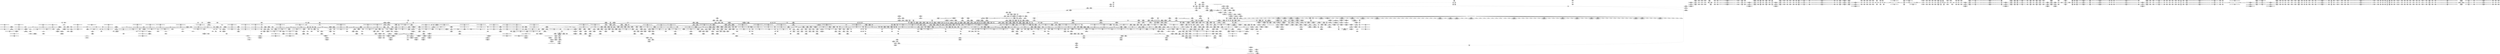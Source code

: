 digraph {
	CE0x58fd650 [shape=record,shape=Mrecord,label="{CE0x58fd650|ipc_alloc_security:tmp4|security/selinux/hooks.c,5084|*SummSink*}"]
	CE0x58e3500 [shape=record,shape=Mrecord,label="{CE0x58e3500|ipc_free_security:tmp5|security/selinux/hooks.c,5097|*SummSink*}"]
	CE0x58ee9e0 [shape=record,shape=Mrecord,label="{CE0x58ee9e0|GLOBAL:rcu_read_lock.__warned|Global_var:rcu_read_lock.__warned}"]
	CE0x58947d0 [shape=record,shape=Mrecord,label="{CE0x58947d0|selinux_msg_queue_alloc_security:tmp1}"]
	CE0x585f500 [shape=record,shape=Mrecord,label="{CE0x585f500|80:_i32,_112:_i8*,_:_CMRE_22,23_}"]
	CE0x59250b0 [shape=record,shape=Mrecord,label="{CE0x59250b0|task_sid:tmp19|security/selinux/hooks.c,208|*SummSink*}"]
	CE0x58c3610 [shape=record,shape=Mrecord,label="{CE0x58c3610|ipc_free_security:tmp4|*LoadInst*|security/selinux/hooks.c,5097|*SummSource*}"]
	CE0x58f8230 [shape=record,shape=Mrecord,label="{CE0x58f8230|i64*_getelementptr_inbounds_(_13_x_i64_,_13_x_i64_*___llvm_gcov_ctr126,_i64_0,_i64_0)|*Constant*|*SummSource*}"]
	CE0x5904cc0 [shape=record,shape=Mrecord,label="{CE0x5904cc0|ipc_alloc_security:tmp10|security/selinux/hooks.c,5087|*SummSource*}"]
	CE0x5867cc0 [shape=record,shape=Mrecord,label="{CE0x5867cc0|current_sid:if.then}"]
	CE0x58fa080 [shape=record,shape=Mrecord,label="{CE0x58fa080|task_sid:tmp}"]
	CE0x597edf0 [shape=record,shape=Mrecord,label="{CE0x597edf0|_ret_void,_!dbg_!27717|include/linux/rcupdate.h,245|*SummSink*}"]
	CE0x598b9e0 [shape=record,shape=Mrecord,label="{CE0x598b9e0|__rcu_read_unlock:do.body}"]
	CE0x58bca70 [shape=record,shape=Mrecord,label="{CE0x58bca70|ipc_free_security:entry|*SummSink*}"]
	CE0x59700e0 [shape=record,shape=Mrecord,label="{CE0x59700e0|__preempt_count_add:entry|*SummSource*}"]
	CE0x591d870 [shape=record,shape=Mrecord,label="{CE0x591d870|rcu_read_lock:tmp4|include/linux/rcupdate.h,882|*SummSink*}"]
	CE0x5924160 [shape=record,shape=Mrecord,label="{CE0x5924160|i64*_getelementptr_inbounds_(_13_x_i64_,_13_x_i64_*___llvm_gcov_ctr126,_i64_0,_i64_9)|*Constant*}"]
	CE0x5925040 [shape=record,shape=Mrecord,label="{CE0x5925040|task_sid:tmp19|security/selinux/hooks.c,208|*SummSource*}"]
	CE0x587b2e0 [shape=record,shape=Mrecord,label="{CE0x587b2e0|80:_i32,_112:_i8*,_:_CMRE_57,58_}"]
	CE0x586d360 [shape=record,shape=Mrecord,label="{CE0x586d360|GLOBAL:__llvm_gcov_ctr300|Global_var:__llvm_gcov_ctr300}"]
	CE0x59954f0 [shape=record,shape=Mrecord,label="{CE0x59954f0|i64*_getelementptr_inbounds_(_4_x_i64_,_4_x_i64_*___llvm_gcov_ctr129,_i64_0,_i64_3)|*Constant*}"]
	CE0x5872210 [shape=record,shape=Mrecord,label="{CE0x5872210|GLOBAL:get_current|*Constant*|*SummSource*}"]
	CE0x5868a30 [shape=record,shape=Mrecord,label="{CE0x5868a30|i64*_getelementptr_inbounds_(_2_x_i64_,_2_x_i64_*___llvm_gcov_ctr98,_i64_0,_i64_0)|*Constant*|*SummSource*}"]
	CE0x58d9b60 [shape=record,shape=Mrecord,label="{CE0x58d9b60|task_sid:tobool1|security/selinux/hooks.c,208}"]
	CE0x5881310 [shape=record,shape=Mrecord,label="{CE0x5881310|kzalloc:size|Function::kzalloc&Arg::size::|*SummSource*}"]
	CE0x591eea0 [shape=record,shape=Mrecord,label="{CE0x591eea0|__rcu_read_lock:tmp3}"]
	CE0x58e4680 [shape=record,shape=Mrecord,label="{CE0x58e4680|ipc_free_security:tmp6|security/selinux/hooks.c,5099|*SummSource*}"]
	CE0x58d9830 [shape=record,shape=Mrecord,label="{CE0x58d9830|rcu_read_unlock:tmp2|*SummSink*}"]
	CE0x59272d0 [shape=record,shape=Mrecord,label="{CE0x59272d0|rcu_read_lock:tobool1|include/linux/rcupdate.h,882}"]
	CE0x586f1d0 [shape=record,shape=Mrecord,label="{CE0x586f1d0|_call_void_mcount()_#3|*SummSource*}"]
	CE0x5872ad0 [shape=record,shape=Mrecord,label="{CE0x5872ad0|80:_i32,_112:_i8*,_:_CMRE_49,50_}"]
	CE0x5890b70 [shape=record,shape=Mrecord,label="{CE0x5890b70|current_sid:do.body|*SummSource*}"]
	CE0x58f2db0 [shape=record,shape=Mrecord,label="{CE0x58f2db0|rcu_read_lock:tmp17|include/linux/rcupdate.h,882|*SummSource*}"]
	CE0x5867f60 [shape=record,shape=Mrecord,label="{CE0x5867f60|selinux_msg_queue_alloc_security:tmp4|security/selinux/hooks.c,5158}"]
	CE0x58ba5a0 [shape=record,shape=Mrecord,label="{CE0x58ba5a0|selinux_msg_queue_alloc_security:tmp20|security/selinux/hooks.c,5173}"]
	CE0x5926a60 [shape=record,shape=Mrecord,label="{CE0x5926a60|get_current:tmp3}"]
	CE0x597ffa0 [shape=record,shape=Mrecord,label="{CE0x597ffa0|i64*_getelementptr_inbounds_(_4_x_i64_,_4_x_i64_*___llvm_gcov_ctr130,_i64_0,_i64_3)|*Constant*}"]
	CE0x58d5cc0 [shape=record,shape=Mrecord,label="{CE0x58d5cc0|i64*_getelementptr_inbounds_(_13_x_i64_,_13_x_i64_*___llvm_gcov_ctr126,_i64_0,_i64_11)|*Constant*}"]
	CE0x58d5d30 [shape=record,shape=Mrecord,label="{CE0x58d5d30|task_sid:tmp25|security/selinux/hooks.c,208}"]
	CE0x59a0a20 [shape=record,shape=Mrecord,label="{CE0x59a0a20|_call_void_asm_addl_$1,_%gs:$0_,_*m,ri,*m,_dirflag_,_fpsr_,_flags_(i32*___preempt_count,_i32_%val,_i32*___preempt_count)_#3,_!dbg_!27714,_!srcloc_!27717|./arch/x86/include/asm/preempt.h,72|*SummSource*}"]
	CE0x586b950 [shape=record,shape=Mrecord,label="{CE0x586b950|selinux_msg_queue_alloc_security:return|*SummSource*}"]
	CE0x58795b0 [shape=record,shape=Mrecord,label="{CE0x58795b0|80:_i32,_112:_i8*,_:_CMRE_44,45_}"]
	CE0x588a420 [shape=record,shape=Mrecord,label="{CE0x588a420|selinux_msg_queue_alloc_security:q_perm4|security/selinux/hooks.c,5164|*SummSink*}"]
	CE0x5928290 [shape=record,shape=Mrecord,label="{CE0x5928290|GLOBAL:__rcu_read_lock|*Constant*|*SummSource*}"]
	CE0x5990180 [shape=record,shape=Mrecord,label="{CE0x5990180|rcu_lock_release:bb}"]
	CE0x59a24d0 [shape=record,shape=Mrecord,label="{CE0x59a24d0|i64*_getelementptr_inbounds_(_4_x_i64_,_4_x_i64_*___llvm_gcov_ctr133,_i64_0,_i64_3)|*Constant*|*SummSink*}"]
	CE0x58f2760 [shape=record,shape=Mrecord,label="{CE0x58f2760|rcu_read_lock:tmp21|include/linux/rcupdate.h,884}"]
	CE0x58dbcb0 [shape=record,shape=Mrecord,label="{CE0x58dbcb0|COLLAPSED:_GCMRE_current_task_external_global_%struct.task_struct*:_elem_0::|security/selinux/hooks.c,218}"]
	CE0x58f8480 [shape=record,shape=Mrecord,label="{CE0x58f8480|task_sid:tmp7|security/selinux/hooks.c,208}"]
	CE0x58c2510 [shape=record,shape=Mrecord,label="{CE0x58c2510|rcu_read_unlock:tmp16|include/linux/rcupdate.h,933|*SummSink*}"]
	CE0x58e6570 [shape=record,shape=Mrecord,label="{CE0x58e6570|_call_void___preempt_count_sub(i32_1)_#10,_!dbg_!27715|include/linux/rcupdate.h,244|*SummSource*}"]
	CE0x58da6a0 [shape=record,shape=Mrecord,label="{CE0x58da6a0|task_sid:do.end6|*SummSink*}"]
	CE0x58d3940 [shape=record,shape=Mrecord,label="{CE0x58d3940|ipc_alloc_security:tmp11|security/selinux/hooks.c,5090|*SummSink*}"]
	CE0x59005c0 [shape=record,shape=Mrecord,label="{CE0x59005c0|GLOBAL:__kmalloc|*Constant*|*SummSource*}"]
	CE0x590dd40 [shape=record,shape=Mrecord,label="{CE0x590dd40|i64*_getelementptr_inbounds_(_4_x_i64_,_4_x_i64_*___llvm_gcov_ctr130,_i64_0,_i64_1)|*Constant*}"]
	CE0x5905e80 [shape=record,shape=Mrecord,label="{CE0x5905e80|i32_-12|*Constant*|*SummSource*}"]
	CE0x5888040 [shape=record,shape=Mrecord,label="{CE0x5888040|ipc_alloc_security:tmp8|security/selinux/hooks.c,5085|*SummSource*}"]
	CE0x58d7180 [shape=record,shape=Mrecord,label="{CE0x58d7180|_ret_%struct.task_struct*_%tmp4,_!dbg_!27714|./arch/x86/include/asm/current.h,14}"]
	CE0x58bb3b0 [shape=record,shape=Mrecord,label="{CE0x58bb3b0|selinux_msg_queue_alloc_security:q_perm9|security/selinux/hooks.c,5169}"]
	CE0x5887130 [shape=record,shape=Mrecord,label="{CE0x5887130|_ret_i32_%retval.0,_!dbg_!27746|security/selinux/hooks.c,5173|*SummSource*}"]
	CE0x58df2c0 [shape=record,shape=Mrecord,label="{CE0x58df2c0|_call_void_mcount()_#3|*SummSink*}"]
	CE0x59918b0 [shape=record,shape=Mrecord,label="{CE0x59918b0|%struct.lockdep_map*_null|*Constant*|*SummSource*}"]
	CE0x5996cd0 [shape=record,shape=Mrecord,label="{CE0x5996cd0|__preempt_count_sub:tmp3|*SummSource*}"]
	CE0x5890870 [shape=record,shape=Mrecord,label="{CE0x5890870|ipc_alloc_security:tmp13|security/selinux/hooks.c,5093|*SummSink*}"]
	CE0x5986ba0 [shape=record,shape=Mrecord,label="{CE0x5986ba0|rcu_lock_acquire:tmp6|*SummSink*}"]
	CE0x5855c80 [shape=record,shape=Mrecord,label="{CE0x5855c80|selinux_msg_queue_alloc_security:call|security/selinux/hooks.c,5154|*SummSink*}"]
	CE0x598f1c0 [shape=record,shape=Mrecord,label="{CE0x598f1c0|__preempt_count_add:tmp|*SummSink*}"]
	CE0x588daf0 [shape=record,shape=Mrecord,label="{CE0x588daf0|i16_27|*Constant*|*SummSource*}"]
	CE0x58e26b0 [shape=record,shape=Mrecord,label="{CE0x58e26b0|i64*_getelementptr_inbounds_(_2_x_i64_,_2_x_i64_*___llvm_gcov_ctr109,_i64_0,_i64_1)|*Constant*|*SummSink*}"]
	CE0x58cc3a0 [shape=record,shape=Mrecord,label="{CE0x58cc3a0|current_sid:land.lhs.true2|*SummSink*}"]
	CE0x58b7010 [shape=record,shape=Mrecord,label="{CE0x58b7010|i32_218|*Constant*|*SummSink*}"]
	CE0x5911a00 [shape=record,shape=Mrecord,label="{CE0x5911a00|_call_void___rcu_read_lock()_#10,_!dbg_!27710|include/linux/rcupdate.h,879|*SummSink*}"]
	CE0x5868af0 [shape=record,shape=Mrecord,label="{CE0x5868af0|selinux_msg_queue_alloc_security:bb}"]
	CE0x59126b0 [shape=record,shape=Mrecord,label="{CE0x59126b0|GLOBAL:__llvm_gcov_ctr126|Global_var:__llvm_gcov_ctr126|*SummSource*}"]
	CE0x58d2830 [shape=record,shape=Mrecord,label="{CE0x58d2830|task_sid:entry|*SummSource*}"]
	CE0x5970430 [shape=record,shape=Mrecord,label="{CE0x5970430|GLOBAL:rcu_read_unlock.__warned|Global_var:rcu_read_unlock.__warned}"]
	CE0x599c860 [shape=record,shape=Mrecord,label="{CE0x599c860|__preempt_count_sub:tmp2}"]
	CE0x58d1700 [shape=record,shape=Mrecord,label="{CE0x58d1700|rcu_lock_acquire:indirectgoto|*SummSource*}"]
	CE0x58da520 [shape=record,shape=Mrecord,label="{CE0x58da520|rcu_read_unlock:call|include/linux/rcupdate.h,933}"]
	CE0x586e3a0 [shape=record,shape=Mrecord,label="{CE0x586e3a0|ipc_alloc_security:task|Function::ipc_alloc_security&Arg::task::|*SummSource*}"]
	CE0x59a4f00 [shape=record,shape=Mrecord,label="{CE0x59a4f00|__rcu_read_unlock:do.end|*SummSource*}"]
	CE0x5916880 [shape=record,shape=Mrecord,label="{CE0x5916880|cred_sid:tmp1|*SummSink*}"]
	CE0x59aa4a0 [shape=record,shape=Mrecord,label="{CE0x59aa4a0|i64*_getelementptr_inbounds_(_4_x_i64_,_4_x_i64_*___llvm_gcov_ctr135,_i64_0,_i64_0)|*Constant*|*SummSource*}"]
	CE0x5882c80 [shape=record,shape=Mrecord,label="{CE0x5882c80|80:_i32,_112:_i8*,_:_CMRE_70,71_}"]
	CE0x58e55e0 [shape=record,shape=Mrecord,label="{CE0x58e55e0|__preempt_count_add:val|Function::__preempt_count_add&Arg::val::|*SummSource*}"]
	CE0x5975050 [shape=record,shape=Mrecord,label="{CE0x5975050|rcu_read_unlock:tmp10|include/linux/rcupdate.h,933}"]
	CE0x58f7e80 [shape=record,shape=Mrecord,label="{CE0x58f7e80|rcu_read_lock:bb|*SummSink*}"]
	CE0x59a1620 [shape=record,shape=Mrecord,label="{CE0x59a1620|GLOBAL:lock_release|*Constant*|*SummSink*}"]
	CE0x59b2640 [shape=record,shape=Mrecord,label="{CE0x59b2640|i64*_getelementptr_inbounds_(_4_x_i64_,_4_x_i64_*___llvm_gcov_ctr135,_i64_0,_i64_3)|*Constant*|*SummSink*}"]
	CE0x59956e0 [shape=record,shape=Mrecord,label="{CE0x59956e0|i64*_getelementptr_inbounds_(_4_x_i64_,_4_x_i64_*___llvm_gcov_ctr129,_i64_0,_i64_3)|*Constant*|*SummSource*}"]
	CE0x58b51e0 [shape=record,shape=Mrecord,label="{CE0x58b51e0|selinux_msg_queue_alloc_security:u|security/selinux/hooks.c,5164|*SummSink*}"]
	CE0x586cf70 [shape=record,shape=Mrecord,label="{CE0x586cf70|i64_0|*Constant*|*SummSink*}"]
	CE0x59036c0 [shape=record,shape=Mrecord,label="{CE0x59036c0|ipc_alloc_security:tmp6|security/selinux/hooks.c,5084|*SummSource*}"]
	CE0x58f1460 [shape=record,shape=Mrecord,label="{CE0x58f1460|i8*_getelementptr_inbounds_(_42_x_i8_,_42_x_i8_*_.str46,_i32_0,_i32_0)|*Constant*|*SummSink*}"]
	CE0x59182e0 [shape=record,shape=Mrecord,label="{CE0x59182e0|rcu_read_unlock:entry}"]
	CE0x597a1b0 [shape=record,shape=Mrecord,label="{CE0x597a1b0|_call_void_lockdep_rcu_suspicious(i8*_getelementptr_inbounds_(_25_x_i8_,_25_x_i8_*_.str45,_i32_0,_i32_0),_i32_934,_i8*_getelementptr_inbounds_(_44_x_i8_,_44_x_i8_*_.str47,_i32_0,_i32_0))_#10,_!dbg_!27726|include/linux/rcupdate.h,933}"]
	"CONST[source:1(input),value:2(dynamic)][purpose:{object}][SrcIdx:0]"
	CE0x587f330 [shape=record,shape=Mrecord,label="{CE0x587f330|80:_i32,_112:_i8*,_:_CMRE_59,60_}"]
	CE0x5888770 [shape=record,shape=Mrecord,label="{CE0x5888770|ipc_alloc_security:if.then}"]
	CE0x5854700 [shape=record,shape=Mrecord,label="{CE0x5854700|kzalloc:bb|*SummSource*}"]
	CE0x5992ae0 [shape=record,shape=Mrecord,label="{CE0x5992ae0|GLOBAL:__preempt_count_sub|*Constant*|*SummSink*}"]
	CE0x58cf150 [shape=record,shape=Mrecord,label="{CE0x58cf150|current_sid:tmp16|security/selinux/hooks.c,218|*SummSink*}"]
	CE0x58c3d70 [shape=record,shape=Mrecord,label="{CE0x58c3d70|_call_void_kfree(i8*_%tmp6)_#10,_!dbg_!27718|security/selinux/hooks.c,5099}"]
	CE0x5905110 [shape=record,shape=Mrecord,label="{CE0x5905110|ipc_alloc_security:call1|security/selinux/hooks.c,5087|*SummSource*}"]
	CE0x5863400 [shape=record,shape=Mrecord,label="{CE0x5863400|80:_i32,_112:_i8*,_:_CMRE_52,53_}"]
	CE0x58812a0 [shape=record,shape=Mrecord,label="{CE0x58812a0|kzalloc:size|Function::kzalloc&Arg::size::}"]
	CE0x58b7640 [shape=record,shape=Mrecord,label="{CE0x58b7640|i64*_getelementptr_inbounds_(_11_x_i64_,_11_x_i64_*___llvm_gcov_ctr125,_i64_0,_i64_9)|*Constant*}"]
	CE0x58e8910 [shape=record,shape=Mrecord,label="{CE0x58e8910|_ret_void,_!dbg_!27717|include/linux/rcupdate.h,419|*SummSource*}"]
	CE0x5912cc0 [shape=record,shape=Mrecord,label="{CE0x5912cc0|_call_void_mcount()_#3}"]
	CE0x58d79b0 [shape=record,shape=Mrecord,label="{CE0x58d79b0|cred_sid:tmp2|*SummSink*}"]
	CE0x598ea50 [shape=record,shape=Mrecord,label="{CE0x598ea50|i64*_getelementptr_inbounds_(_4_x_i64_,_4_x_i64_*___llvm_gcov_ctr129,_i64_0,_i64_1)|*Constant*|*SummSource*}"]
	CE0x5990d20 [shape=record,shape=Mrecord,label="{CE0x5990d20|i64*_getelementptr_inbounds_(_4_x_i64_,_4_x_i64_*___llvm_gcov_ctr133,_i64_0,_i64_2)|*Constant*}"]
	CE0x5901fa0 [shape=record,shape=Mrecord,label="{CE0x5901fa0|rcu_read_lock:if.then|*SummSource*}"]
	CE0x590df40 [shape=record,shape=Mrecord,label="{CE0x590df40|i64*_getelementptr_inbounds_(_11_x_i64_,_11_x_i64_*___llvm_gcov_ctr132,_i64_0,_i64_1)|*Constant*|*SummSource*}"]
	CE0x58dfec0 [shape=record,shape=Mrecord,label="{CE0x58dfec0|_ret_i8*_%call,_!dbg_!27715|include/linux/slab.h,578|*SummSource*}"]
	CE0x588fb60 [shape=record,shape=Mrecord,label="{CE0x588fb60|i64*_getelementptr_inbounds_(_6_x_i64_,_6_x_i64_*___llvm_gcov_ctr301,_i64_0,_i64_5)|*Constant*|*SummSource*}"]
	CE0x58b5080 [shape=record,shape=Mrecord,label="{CE0x58b5080|selinux_msg_queue_alloc_security:u|security/selinux/hooks.c,5164|*SummSource*}"]
	CE0x58da140 [shape=record,shape=Mrecord,label="{CE0x58da140|GLOBAL:__llvm_gcov_ctr127|Global_var:__llvm_gcov_ctr127|*SummSource*}"]
	CE0x58ad3b0 [shape=record,shape=Mrecord,label="{CE0x58ad3b0|current_sid:tmp19|security/selinux/hooks.c,218|*SummSource*}"]
	CE0x59a4130 [shape=record,shape=Mrecord,label="{CE0x59a4130|__rcu_read_lock:do.end}"]
	CE0x5887cd0 [shape=record,shape=Mrecord,label="{CE0x5887cd0|ipc_alloc_security:tmp7|security/selinux/hooks.c,5085|*SummSink*}"]
	CE0x586b400 [shape=record,shape=Mrecord,label="{CE0x586b400|i64*_getelementptr_inbounds_(_9_x_i64_,_9_x_i64_*___llvm_gcov_ctr300,_i64_0,_i64_0)|*Constant*}"]
	CE0x591f500 [shape=record,shape=Mrecord,label="{CE0x591f500|i64*_getelementptr_inbounds_(_11_x_i64_,_11_x_i64_*___llvm_gcov_ctr127,_i64_0,_i64_1)|*Constant*}"]
	CE0x597e450 [shape=record,shape=Mrecord,label="{CE0x597e450|__rcu_read_unlock:entry|*SummSink*}"]
	CE0x59285f0 [shape=record,shape=Mrecord,label="{CE0x59285f0|cred_sid:sid|security/selinux/hooks.c,197|*SummSink*}"]
	CE0x5854e30 [shape=record,shape=Mrecord,label="{CE0x5854e30|ipc_alloc_security:if.end}"]
	CE0x5986760 [shape=record,shape=Mrecord,label="{CE0x5986760|i64*_getelementptr_inbounds_(_4_x_i64_,_4_x_i64_*___llvm_gcov_ctr130,_i64_0,_i64_3)|*Constant*|*SummSource*}"]
	CE0x58920f0 [shape=record,shape=Mrecord,label="{CE0x58920f0|i64_5|*Constant*}"]
	CE0x58723a0 [shape=record,shape=Mrecord,label="{CE0x58723a0|get_current:entry}"]
	CE0x5919470 [shape=record,shape=Mrecord,label="{CE0x5919470|rcu_read_unlock:tmp3|*SummSink*}"]
	CE0x599e670 [shape=record,shape=Mrecord,label="{CE0x599e670|i64*_getelementptr_inbounds_(_4_x_i64_,_4_x_i64_*___llvm_gcov_ctr134,_i64_0,_i64_1)|*Constant*}"]
	CE0x58cc470 [shape=record,shape=Mrecord,label="{CE0x58cc470|current_sid:do.end}"]
	CE0x58bcae0 [shape=record,shape=Mrecord,label="{CE0x58bcae0|i64*_getelementptr_inbounds_(_9_x_i64_,_9_x_i64_*___llvm_gcov_ctr300,_i64_0,_i64_7)|*Constant*}"]
	CE0x58dedc0 [shape=record,shape=Mrecord,label="{CE0x58dedc0|get_current:bb|*SummSource*}"]
	CE0x59aa270 [shape=record,shape=Mrecord,label="{CE0x59aa270|__preempt_count_add:tmp|*SummSource*}"]
	CE0x590fd20 [shape=record,shape=Mrecord,label="{CE0x590fd20|rcu_lock_acquire:tmp3}"]
	CE0x59981c0 [shape=record,shape=Mrecord,label="{CE0x59981c0|i64*_getelementptr_inbounds_(_4_x_i64_,_4_x_i64_*___llvm_gcov_ctr135,_i64_0,_i64_1)|*Constant*}"]
	CE0x59a0d30 [shape=record,shape=Mrecord,label="{CE0x59a0d30|void_(i32*,_i32,_i32*)*_asm_addl_$1,_%gs:$0_,_*m,ri,*m,_dirflag_,_fpsr_,_flags_}"]
	CE0x5870210 [shape=record,shape=Mrecord,label="{CE0x5870210|GLOBAL:kzalloc|*Constant*|*SummSink*}"]
	CE0x59ab330 [shape=record,shape=Mrecord,label="{CE0x59ab330|__preempt_count_sub:val|Function::__preempt_count_sub&Arg::val::|*SummSink*}"]
	CE0x58ea780 [shape=record,shape=Mrecord,label="{CE0x58ea780|rcu_read_lock:tmp10|include/linux/rcupdate.h,882|*SummSource*}"]
	CE0x58bcc70 [shape=record,shape=Mrecord,label="{CE0x58bcc70|ipc_free_security:perm|Function::ipc_free_security&Arg::perm::}"]
	CE0x585f1a0 [shape=record,shape=Mrecord,label="{CE0x585f1a0|current_sid:tmp4|security/selinux/hooks.c,218}"]
	CE0x5875160 [shape=record,shape=Mrecord,label="{CE0x5875160|i8*_getelementptr_inbounds_(_25_x_i8_,_25_x_i8_*_.str3,_i32_0,_i32_0)|*Constant*}"]
	CE0x585a1a0 [shape=record,shape=Mrecord,label="{CE0x585a1a0|selinux_msg_queue_alloc_security:entry|*SummSink*}"]
	CE0x5868c00 [shape=record,shape=Mrecord,label="{CE0x5868c00|80:_i32,_112:_i8*,_:_CMRE_36,37_}"]
	CE0x58c76a0 [shape=record,shape=Mrecord,label="{CE0x58c76a0|ipc_alloc_security:bb|*SummSink*}"]
	CE0x58822b0 [shape=record,shape=Mrecord,label="{CE0x58822b0|80:_i32,_112:_i8*,_:_CMRE_128,136_|*MultipleSource*|Function::selinux_msg_queue_alloc_security&Arg::msq::|security/selinux/hooks.c,5157}"]
	CE0x586e1a0 [shape=record,shape=Mrecord,label="{CE0x586e1a0|ipc_alloc_security:entry|*SummSink*}"]
	CE0x58e29c0 [shape=record,shape=Mrecord,label="{CE0x58e29c0|task_sid:tmp5|security/selinux/hooks.c,208|*SummSource*}"]
	CE0x59a6ac0 [shape=record,shape=Mrecord,label="{CE0x59a6ac0|rcu_lock_release:tmp6|*SummSink*}"]
	CE0x5884c60 [shape=record,shape=Mrecord,label="{CE0x5884c60|80:_i32,_112:_i8*,_:_CMRE_19,20_}"]
	CE0x5928170 [shape=record,shape=Mrecord,label="{CE0x5928170|__rcu_read_lock:entry}"]
	CE0x5884360 [shape=record,shape=Mrecord,label="{CE0x5884360|get_current:entry|*SummSink*}"]
	CE0x58893a0 [shape=record,shape=Mrecord,label="{CE0x58893a0|i64*_getelementptr_inbounds_(_11_x_i64_,_11_x_i64_*___llvm_gcov_ctr125,_i64_0,_i64_8)|*Constant*|*SummSource*}"]
	CE0x58e3de0 [shape=record,shape=Mrecord,label="{CE0x58e3de0|i8*_null|*Constant*|*SummSource*}"]
	CE0x58cf6a0 [shape=record,shape=Mrecord,label="{CE0x58cf6a0|i32_208|*Constant*|*SummSink*}"]
	CE0x59793a0 [shape=record,shape=Mrecord,label="{CE0x59793a0|i64*_getelementptr_inbounds_(_11_x_i64_,_11_x_i64_*___llvm_gcov_ctr132,_i64_0,_i64_9)|*Constant*|*SummSink*}"]
	CE0x58b2ba0 [shape=record,shape=Mrecord,label="{CE0x58b2ba0|selinux_msg_queue_alloc_security:tmp13|security/selinux/hooks.c,5168|*SummSink*}"]
	CE0x58cc280 [shape=record,shape=Mrecord,label="{CE0x58cc280|ipc_alloc_security:tmp3|security/selinux/hooks.c,5084}"]
	CE0x58cbcf0 [shape=record,shape=Mrecord,label="{CE0x58cbcf0|current_sid:tmp10|security/selinux/hooks.c,218|*SummSource*}"]
	CE0x597d0d0 [shape=record,shape=Mrecord,label="{CE0x597d0d0|rcu_lock_release:entry|*SummSink*}"]
	CE0x597d000 [shape=record,shape=Mrecord,label="{CE0x597d000|rcu_lock_release:entry|*SummSource*}"]
	CE0x58f09b0 [shape=record,shape=Mrecord,label="{CE0x58f09b0|i64*_getelementptr_inbounds_(_11_x_i64_,_11_x_i64_*___llvm_gcov_ctr127,_i64_0,_i64_8)|*Constant*|*SummSink*}"]
	CE0x5883ee0 [shape=record,shape=Mrecord,label="{CE0x5883ee0|current_sid:tmp5|security/selinux/hooks.c,218}"]
	CE0x5975a10 [shape=record,shape=Mrecord,label="{CE0x5975a10|rcu_read_unlock:tobool1|include/linux/rcupdate.h,933}"]
	CE0x58b0ac0 [shape=record,shape=Mrecord,label="{CE0x58b0ac0|0:_i16,_4:_i32,_:_CMRE_0,2_|*MultipleSource*|security/selinux/hooks.c,5166|security/selinux/hooks.c,5161|security/selinux/hooks.c,5161}"]
	CE0x5893580 [shape=record,shape=Mrecord,label="{CE0x5893580|i8_1|*Constant*|*SummSink*}"]
	CE0x5858990 [shape=record,shape=Mrecord,label="{CE0x5858990|80:_i32,_112:_i8*,_:_CMRE_160,168_|*MultipleSource*|Function::selinux_msg_queue_alloc_security&Arg::msq::|security/selinux/hooks.c,5157}"]
	CE0x5859d90 [shape=record,shape=Mrecord,label="{CE0x5859d90|i64*_getelementptr_inbounds_(_9_x_i64_,_9_x_i64_*___llvm_gcov_ctr300,_i64_0,_i64_0)|*Constant*|*SummSink*}"]
	CE0x597ec70 [shape=record,shape=Mrecord,label="{CE0x597ec70|GLOBAL:rcu_lock_release|*Constant*}"]
	CE0x58ff290 [shape=record,shape=Mrecord,label="{CE0x58ff290|rcu_lock_release:tmp4|include/linux/rcupdate.h,423|*SummSink*}"]
	CE0x5877810 [shape=record,shape=Mrecord,label="{CE0x5877810|rcu_lock_release:tmp2|*SummSource*}"]
	CE0x58e4360 [shape=record,shape=Mrecord,label="{CE0x58e4360|kzalloc:tmp2}"]
	CE0x58b9280 [shape=record,shape=Mrecord,label="{CE0x58b9280|selinux_msg_queue_alloc_security:tmp19|security/selinux/hooks.c,5172|*SummSource*}"]
	CE0x5882490 [shape=record,shape=Mrecord,label="{CE0x5882490|80:_i32,_112:_i8*,_:_CMRE_136,144_|*MultipleSource*|Function::selinux_msg_queue_alloc_security&Arg::msq::|security/selinux/hooks.c,5157}"]
	CE0x58b35d0 [shape=record,shape=Mrecord,label="{CE0x58b35d0|selinux_msg_queue_alloc_security:tmp15|security/selinux/hooks.c,5168|*SummSource*}"]
	CE0x5926260 [shape=record,shape=Mrecord,label="{CE0x5926260|task_sid:tmp8|security/selinux/hooks.c,208|*SummSink*}"]
	CE0x58b4ed0 [shape=record,shape=Mrecord,label="{CE0x58b4ed0|avc_has_perm:auditdata|Function::avc_has_perm&Arg::auditdata::|*SummSink*}"]
	CE0x58ee1e0 [shape=record,shape=Mrecord,label="{CE0x58ee1e0|rcu_lock_acquire:tmp3|*SummSink*}"]
	CE0x58c8c20 [shape=record,shape=Mrecord,label="{CE0x58c8c20|i1_true|*Constant*|*SummSource*}"]
	CE0x59270f0 [shape=record,shape=Mrecord,label="{CE0x59270f0|rcu_read_lock:tmp8|include/linux/rcupdate.h,882|*SummSource*}"]
	CE0x58641e0 [shape=record,shape=Mrecord,label="{CE0x58641e0|COLLAPSED:_GCMRE___llvm_gcov_ctr300_internal_global_9_x_i64_zeroinitializer:_elem_0:default:}"]
	CE0x5863660 [shape=record,shape=Mrecord,label="{CE0x5863660|80:_i32,_112:_i8*,_:_CMRE_54,55_}"]
	CE0x5906cf0 [shape=record,shape=Mrecord,label="{CE0x5906cf0|kzalloc:tmp1}"]
	CE0x5928300 [shape=record,shape=Mrecord,label="{CE0x5928300|GLOBAL:__rcu_read_lock|*Constant*|*SummSink*}"]
	CE0x5872f80 [shape=record,shape=Mrecord,label="{CE0x5872f80|kzalloc:or|include/linux/slab.h,578}"]
	CE0x5914220 [shape=record,shape=Mrecord,label="{CE0x5914220|task_sid:tmp10|security/selinux/hooks.c,208|*SummSource*}"]
	CE0x59a2b10 [shape=record,shape=Mrecord,label="{CE0x59a2b10|i8*_undef|*Constant*}"]
	CE0x5860eb0 [shape=record,shape=Mrecord,label="{CE0x5860eb0|kzalloc:tmp3|*SummSink*}"]
	CE0x59aeeb0 [shape=record,shape=Mrecord,label="{CE0x59aeeb0|__preempt_count_sub:do.end|*SummSink*}"]
	CE0x58efdf0 [shape=record,shape=Mrecord,label="{CE0x58efdf0|rcu_read_unlock:tmp8|include/linux/rcupdate.h,933}"]
	CE0x59a6620 [shape=record,shape=Mrecord,label="{CE0x59a6620|i64*_getelementptr_inbounds_(_4_x_i64_,_4_x_i64_*___llvm_gcov_ctr134,_i64_0,_i64_2)|*Constant*|*SummSource*}"]
	CE0x58847e0 [shape=record,shape=Mrecord,label="{CE0x58847e0|ipc_alloc_security:tmp1|*SummSink*}"]
	CE0x59d3430 [shape=record,shape=Mrecord,label="{CE0x59d3430|__preempt_count_add:tmp1}"]
	CE0x58704e0 [shape=record,shape=Mrecord,label="{CE0x58704e0|i64*_getelementptr_inbounds_(_11_x_i64_,_11_x_i64_*___llvm_gcov_ctr125,_i64_0,_i64_6)|*Constant*|*SummSource*}"]
	CE0x7567800 [shape=record,shape=Mrecord,label="{CE0x7567800|80:_i32,_112:_i8*,_:_CMRE_25,26_}"]
	CE0x58cc7d0 [shape=record,shape=Mrecord,label="{CE0x58cc7d0|ipc_alloc_security:tmp|*SummSink*}"]
	CE0x58f40f0 [shape=record,shape=Mrecord,label="{CE0x58f40f0|i64*_getelementptr_inbounds_(_11_x_i64_,_11_x_i64_*___llvm_gcov_ctr127,_i64_0,_i64_10)|*Constant*|*SummSink*}"]
	CE0x5906ac0 [shape=record,shape=Mrecord,label="{CE0x5906ac0|i64*_getelementptr_inbounds_(_6_x_i64_,_6_x_i64_*___llvm_gcov_ctr301,_i64_0,_i64_4)|*Constant*|*SummSource*}"]
	CE0x5889c10 [shape=record,shape=Mrecord,label="{CE0x5889c10|_call_void_mcount()_#3|*SummSink*}"]
	CE0x586e8f0 [shape=record,shape=Mrecord,label="{CE0x586e8f0|i64_2|*Constant*|*SummSink*}"]
	CE0x58c6510 [shape=record,shape=Mrecord,label="{CE0x58c6510|get_current:bb}"]
	CE0x5890c40 [shape=record,shape=Mrecord,label="{CE0x5890c40|current_sid:do.body|*SummSink*}"]
	CE0x591afd0 [shape=record,shape=Mrecord,label="{CE0x591afd0|i64*_getelementptr_inbounds_(_11_x_i64_,_11_x_i64_*___llvm_gcov_ctr127,_i64_0,_i64_0)|*Constant*|*SummSource*}"]
	CE0x58dd630 [shape=record,shape=Mrecord,label="{CE0x58dd630|current_sid:tmp23|security/selinux/hooks.c,218|*SummSink*}"]
	CE0x58da710 [shape=record,shape=Mrecord,label="{CE0x58da710|task_sid:do.end}"]
	CE0x59757d0 [shape=record,shape=Mrecord,label="{CE0x59757d0|rcu_read_unlock:tmp8|include/linux/rcupdate.h,933|*SummSink*}"]
	CE0x586eca0 [shape=record,shape=Mrecord,label="{CE0x586eca0|selinux_msg_queue_alloc_security:tmp2|security/selinux/hooks.c,5158|*SummSource*}"]
	CE0x58b1ad0 [shape=record,shape=Mrecord,label="{CE0x58b1ad0|avc_has_perm:entry|*SummSink*}"]
	CE0x58f9320 [shape=record,shape=Mrecord,label="{CE0x58f9320|i64*_getelementptr_inbounds_(_2_x_i64_,_2_x_i64_*___llvm_gcov_ctr131,_i64_0,_i64_0)|*Constant*|*SummSource*}"]
	CE0x58b5970 [shape=record,shape=Mrecord,label="{CE0x58b5970|selinux_msg_queue_alloc_security:ipc_id|security/selinux/hooks.c,5164|*SummSink*}"]
	CE0x5910610 [shape=record,shape=Mrecord,label="{CE0x5910610|i64*_getelementptr_inbounds_(_2_x_i64_,_2_x_i64_*___llvm_gcov_ctr182,_i64_0,_i64_0)|*Constant*}"]
	CE0x58ba830 [shape=record,shape=Mrecord,label="{CE0x58ba830|selinux_msg_queue_alloc_security:tmp16|security/selinux/hooks.c,5169}"]
	CE0x58b0c90 [shape=record,shape=Mrecord,label="{CE0x58b0c90|selinux_msg_queue_alloc_security:tmp11|security/selinux/hooks.c,5166}"]
	CE0x58811e0 [shape=record,shape=Mrecord,label="{CE0x58811e0|i32_208|*Constant*}"]
	CE0x5929820 [shape=record,shape=Mrecord,label="{CE0x5929820|_call_void_mcount()_#3|*SummSource*}"]
	CE0x58e2430 [shape=record,shape=Mrecord,label="{CE0x58e2430|kmalloc:tmp1|*SummSink*}"]
	CE0x590f280 [shape=record,shape=Mrecord,label="{CE0x590f280|__preempt_count_add:entry}"]
	CE0x598c370 [shape=record,shape=Mrecord,label="{CE0x598c370|rcu_lock_acquire:tmp}"]
	CE0x597b900 [shape=record,shape=Mrecord,label="{CE0x597b900|rcu_read_unlock:tmp21|include/linux/rcupdate.h,935|*SummSink*}"]
	CE0x58cb280 [shape=record,shape=Mrecord,label="{CE0x58cb280|kmalloc:tmp|*SummSink*}"]
	CE0x5905f90 [shape=record,shape=Mrecord,label="{CE0x5905f90|i32_-12|*Constant*|*SummSink*}"]
	CE0x5970ea0 [shape=record,shape=Mrecord,label="{CE0x5970ea0|rcu_lock_release:tmp1}"]
	CE0x5901170 [shape=record,shape=Mrecord,label="{CE0x5901170|_call_void_rcu_read_lock()_#10,_!dbg_!27712|security/selinux/hooks.c,207|*SummSource*}"]
	CE0x5923de0 [shape=record,shape=Mrecord,label="{CE0x5923de0|i8*_getelementptr_inbounds_(_41_x_i8_,_41_x_i8_*_.str44,_i32_0,_i32_0)|*Constant*|*SummSink*}"]
	CE0x5921b50 [shape=record,shape=Mrecord,label="{CE0x5921b50|i64*_getelementptr_inbounds_(_13_x_i64_,_13_x_i64_*___llvm_gcov_ctr126,_i64_0,_i64_8)|*Constant*}"]
	CE0x5913320 [shape=record,shape=Mrecord,label="{CE0x5913320|cred_sid:tmp3|*SummSink*}"]
	CE0x58b46e0 [shape=record,shape=Mrecord,label="{CE0x58b46e0|avc_has_perm:tclass|Function::avc_has_perm&Arg::tclass::|*SummSink*}"]
	CE0x58ae2f0 [shape=record,shape=Mrecord,label="{CE0x58ae2f0|selinux_msg_queue_alloc_security:q_perm4|security/selinux/hooks.c,5164}"]
	CE0x58cac20 [shape=record,shape=Mrecord,label="{CE0x58cac20|current_sid:tmp10|security/selinux/hooks.c,218}"]
	CE0x58dcb50 [shape=record,shape=Mrecord,label="{CE0x58dcb50|current_sid:security|security/selinux/hooks.c,218|*SummSink*}"]
	CE0x5985760 [shape=record,shape=Mrecord,label="{CE0x5985760|_call_void_lock_acquire(%struct.lockdep_map*_%map,_i32_0,_i32_0,_i32_2,_i32_0,_%struct.lockdep_map*_null,_i64_ptrtoint_(i8*_blockaddress(_rcu_lock_acquire,_%__here)_to_i64))_#10,_!dbg_!27716|include/linux/rcupdate.h,418}"]
	CE0x58c6580 [shape=record,shape=Mrecord,label="{CE0x58c6580|GLOBAL:kfree|*Constant*|*SummSink*}"]
	CE0x586b5c0 [shape=record,shape=Mrecord,label="{CE0x586b5c0|i64*_getelementptr_inbounds_(_2_x_i64_,_2_x_i64_*___llvm_gcov_ctr98,_i64_0,_i64_1)|*Constant*}"]
	CE0x58ecf90 [shape=record,shape=Mrecord,label="{CE0x58ecf90|rcu_read_lock:tmp14|include/linux/rcupdate.h,882|*SummSink*}"]
	CE0x58bafe0 [shape=record,shape=Mrecord,label="{CE0x58bafe0|selinux_msg_queue_alloc_security:tmp17|security/selinux/hooks.c,5169|*SummSink*}"]
	CE0x590e3a0 [shape=record,shape=Mrecord,label="{CE0x590e3a0|_call_void___preempt_count_add(i32_1)_#10,_!dbg_!27711|include/linux/rcupdate.h,239|*SummSource*}"]
	CE0x5990650 [shape=record,shape=Mrecord,label="{CE0x5990650|i64*_getelementptr_inbounds_(_4_x_i64_,_4_x_i64_*___llvm_gcov_ctr133,_i64_0,_i64_1)|*Constant*|*SummSink*}"]
	CE0x5933310 [shape=record,shape=Mrecord,label="{CE0x5933310|task_sid:tmp12|security/selinux/hooks.c,208}"]
	CE0x59925d0 [shape=record,shape=Mrecord,label="{CE0x59925d0|i64*_getelementptr_inbounds_(_4_x_i64_,_4_x_i64_*___llvm_gcov_ctr133,_i64_0,_i64_0)|*Constant*|*SummSource*}"]
	CE0x58e16a0 [shape=record,shape=Mrecord,label="{CE0x58e16a0|GLOBAL:rcu_read_lock|*Constant*}"]
	CE0x5922480 [shape=record,shape=Mrecord,label="{CE0x5922480|i64*_getelementptr_inbounds_(_13_x_i64_,_13_x_i64_*___llvm_gcov_ctr126,_i64_0,_i64_8)|*Constant*|*SummSink*}"]
	CE0x592ffc0 [shape=record,shape=Mrecord,label="{CE0x592ffc0|GLOBAL:cred_sid|*Constant*}"]
	CE0x5985fb0 [shape=record,shape=Mrecord,label="{CE0x5985fb0|i64_ptrtoint_(i8*_blockaddress(_rcu_lock_acquire,_%__here)_to_i64)|*Constant*|*SummSource*}"]
	CE0x58c79b0 [shape=record,shape=Mrecord,label="{CE0x58c79b0|current_sid:tmp3}"]
	CE0x5974400 [shape=record,shape=Mrecord,label="{CE0x5974400|rcu_lock_release:tmp}"]
	CE0x58b0f70 [shape=record,shape=Mrecord,label="{CE0x58b0f70|i64*_getelementptr_inbounds_(_2_x_i64_,_2_x_i64_*___llvm_gcov_ctr302,_i64_0,_i64_1)|*Constant*|*SummSink*}"]
	CE0x58cbe70 [shape=record,shape=Mrecord,label="{CE0x58cbe70|current_sid:tmp10|security/selinux/hooks.c,218|*SummSink*}"]
	CE0x58f8e00 [shape=record,shape=Mrecord,label="{CE0x58f8e00|rcu_read_unlock:tmp6|include/linux/rcupdate.h,933|*SummSource*}"]
	CE0x58d46e0 [shape=record,shape=Mrecord,label="{CE0x58d46e0|task_sid:tmp21|security/selinux/hooks.c,208|*SummSource*}"]
	CE0x59873f0 [shape=record,shape=Mrecord,label="{CE0x59873f0|i64*_getelementptr_inbounds_(_4_x_i64_,_4_x_i64_*___llvm_gcov_ctr130,_i64_0,_i64_0)|*Constant*}"]
	CE0x587a490 [shape=record,shape=Mrecord,label="{CE0x587a490|80:_i32,_112:_i8*,_:_CMRE_88,92_|*MultipleSource*|Function::selinux_msg_queue_alloc_security&Arg::msq::|security/selinux/hooks.c,5157}"]
	CE0x588e1a0 [shape=record,shape=Mrecord,label="{CE0x588e1a0|i64*_getelementptr_inbounds_(_2_x_i64_,_2_x_i64_*___llvm_gcov_ctr98,_i64_0,_i64_1)|*Constant*|*SummSink*}"]
	CE0x58d61d0 [shape=record,shape=Mrecord,label="{CE0x58d61d0|current_sid:tmp20|security/selinux/hooks.c,218|*SummSource*}"]
	CE0x5919250 [shape=record,shape=Mrecord,label="{CE0x5919250|i64*_getelementptr_inbounds_(_2_x_i64_,_2_x_i64_*___llvm_gcov_ctr109,_i64_0,_i64_0)|*Constant*|*SummSource*}"]
	CE0x58c7020 [shape=record,shape=Mrecord,label="{CE0x58c7020|i64_5|*Constant*}"]
	CE0x58c78d0 [shape=record,shape=Mrecord,label="{CE0x58c78d0|current_sid:tmp2|*SummSource*}"]
	CE0x5912df0 [shape=record,shape=Mrecord,label="{CE0x5912df0|task_sid:tmp4|*LoadInst*|security/selinux/hooks.c,208|*SummSink*}"]
	CE0x587d320 [shape=record,shape=Mrecord,label="{CE0x587d320|current_sid:tmp7|security/selinux/hooks.c,218|*SummSource*}"]
	CE0x59986f0 [shape=record,shape=Mrecord,label="{CE0x59986f0|__preempt_count_sub:tmp1|*SummSource*}"]
	CE0x5902ac0 [shape=record,shape=Mrecord,label="{CE0x5902ac0|_call_void_mcount()_#3}"]
	CE0x58adfd0 [shape=record,shape=Mrecord,label="{CE0x58adfd0|selinux_msg_queue_alloc_security:tmp11|security/selinux/hooks.c,5166|*SummSink*}"]
	CE0x590eb10 [shape=record,shape=Mrecord,label="{CE0x590eb10|rcu_lock_release:tmp3}"]
	CE0x59d33c0 [shape=record,shape=Mrecord,label="{CE0x59d33c0|i64_1|*Constant*}"]
	CE0x587d1b0 [shape=record,shape=Mrecord,label="{CE0x587d1b0|current_sid:tmp7|security/selinux/hooks.c,218}"]
	CE0x592f370 [shape=record,shape=Mrecord,label="{CE0x592f370|task_sid:tmp27|security/selinux/hooks.c,208}"]
	CE0x58d4140 [shape=record,shape=Mrecord,label="{CE0x58d4140|task_sid:tmp21|security/selinux/hooks.c,208}"]
	CE0x59210b0 [shape=record,shape=Mrecord,label="{CE0x59210b0|task_sid:tmp14|security/selinux/hooks.c,208|*SummSource*}"]
	CE0x5995db0 [shape=record,shape=Mrecord,label="{CE0x5995db0|__preempt_count_sub:tmp5|./arch/x86/include/asm/preempt.h,77}"]
	CE0x58e9530 [shape=record,shape=Mrecord,label="{CE0x58e9530|__rcu_read_unlock:tmp2|*SummSource*}"]
	CE0x58c75d0 [shape=record,shape=Mrecord,label="{CE0x58c75d0|ipc_alloc_security:bb|*SummSource*}"]
	CE0x5993e90 [shape=record,shape=Mrecord,label="{CE0x5993e90|__preempt_count_sub:tmp7|./arch/x86/include/asm/preempt.h,78}"]
	CE0x5906100 [shape=record,shape=Mrecord,label="{CE0x5906100|ipc_alloc_security:retval.0}"]
	CE0x5868e60 [shape=record,shape=Mrecord,label="{CE0x5868e60|80:_i32,_112:_i8*,_:_CMRE_35,36_}"]
	CE0x591a790 [shape=record,shape=Mrecord,label="{CE0x591a790|GLOBAL:rcu_lock_acquire|*Constant*}"]
	CE0x58c5a70 [shape=record,shape=Mrecord,label="{CE0x58c5a70|_call_void_mcount()_#3|*SummSink*}"]
	CE0x58c8eb0 [shape=record,shape=Mrecord,label="{CE0x58c8eb0|i64*_getelementptr_inbounds_(_11_x_i64_,_11_x_i64_*___llvm_gcov_ctr125,_i64_0,_i64_8)|*Constant*|*SummSink*}"]
	CE0x58c3fe0 [shape=record,shape=Mrecord,label="{CE0x58c3fe0|i64_1|*Constant*}"]
	CE0x5867d30 [shape=record,shape=Mrecord,label="{CE0x5867d30|current_sid:if.then|*SummSource*}"]
	CE0x58ad280 [shape=record,shape=Mrecord,label="{CE0x58ad280|i64*_getelementptr_inbounds_(_11_x_i64_,_11_x_i64_*___llvm_gcov_ctr125,_i64_0,_i64_10)|*Constant*}"]
	CE0x5910970 [shape=record,shape=Mrecord,label="{CE0x5910970|i64*_getelementptr_inbounds_(_2_x_i64_,_2_x_i64_*___llvm_gcov_ctr182,_i64_0,_i64_1)|*Constant*|*SummSink*}"]
	CE0x58fc1d0 [shape=record,shape=Mrecord,label="{CE0x58fc1d0|i32_77|*Constant*|*SummSink*}"]
	CE0x586be50 [shape=record,shape=Mrecord,label="{CE0x586be50|get_current:tmp1|*SummSource*}"]
	CE0x5970c90 [shape=record,shape=Mrecord,label="{CE0x5970c90|rcu_lock_acquire:tmp5|include/linux/rcupdate.h,418}"]
	CE0x58d9280 [shape=record,shape=Mrecord,label="{CE0x58d9280|rcu_read_lock:tobool|include/linux/rcupdate.h,882}"]
	CE0x58833c0 [shape=record,shape=Mrecord,label="{CE0x58833c0|GLOBAL:ipc_alloc_security|*Constant*|*SummSink*}"]
	CE0x58b5360 [shape=record,shape=Mrecord,label="{CE0x58b5360|selinux_msg_queue_alloc_security:ipc_id|security/selinux/hooks.c,5164}"]
	CE0x5916fc0 [shape=record,shape=Mrecord,label="{CE0x5916fc0|i64*_getelementptr_inbounds_(_2_x_i64_,_2_x_i64_*___llvm_gcov_ctr98,_i64_0,_i64_1)|*Constant*}"]
	CE0x58b1360 [shape=record,shape=Mrecord,label="{CE0x58b1360|i64*_getelementptr_inbounds_(_6_x_i64_,_6_x_i64_*___llvm_gcov_ctr301,_i64_0,_i64_0)|*Constant*|*SummSink*}"]
	CE0x58cce70 [shape=record,shape=Mrecord,label="{CE0x58cce70|current_sid:tmp11|security/selinux/hooks.c,218|*SummSource*}"]
	CE0x586ea70 [shape=record,shape=Mrecord,label="{CE0x586ea70|i64_0|*Constant*}"]
	CE0x597d570 [shape=record,shape=Mrecord,label="{CE0x597d570|GLOBAL:__rcu_read_unlock|*Constant*}"]
	CE0x59af030 [shape=record,shape=Mrecord,label="{CE0x59af030|__preempt_count_add:do.body|*SummSink*}"]
	CE0x58b2330 [shape=record,shape=Mrecord,label="{CE0x58b2330|i64_4|*Constant*}"]
	CE0x5924ee0 [shape=record,shape=Mrecord,label="{CE0x5924ee0|i8_1|*Constant*}"]
	CE0x59a3df0 [shape=record,shape=Mrecord,label="{CE0x59a3df0|__rcu_read_unlock:tmp1|*SummSource*}"]
	CE0x58e0720 [shape=record,shape=Mrecord,label="{CE0x58e0720|rcu_lock_acquire:map|Function::rcu_lock_acquire&Arg::map::|*SummSource*}"]
	CE0x58838a0 [shape=record,shape=Mrecord,label="{CE0x58838a0|get_current:tmp4|./arch/x86/include/asm/current.h,14}"]
	CE0x58b3cf0 [shape=record,shape=Mrecord,label="{CE0x58b3cf0|avc_has_perm:ssid|Function::avc_has_perm&Arg::ssid::}"]
	CE0x587a870 [shape=record,shape=Mrecord,label="{CE0x587a870|selinux_msg_queue_alloc_security:bb|*SummSource*}"]
	CE0x58dd4b0 [shape=record,shape=Mrecord,label="{CE0x58dd4b0|current_sid:tmp23|security/selinux/hooks.c,218|*SummSource*}"]
	CE0x58d93f0 [shape=record,shape=Mrecord,label="{CE0x58d93f0|rcu_read_lock:tobool|include/linux/rcupdate.h,882|*SummSink*}"]
	CE0x5866b90 [shape=record,shape=Mrecord,label="{CE0x5866b90|80:_i32,_112:_i8*,_:_CMRE_46,47_}"]
	CE0x58c6ba0 [shape=record,shape=Mrecord,label="{CE0x58c6ba0|%struct.ipc_security_struct*_null|*Constant*}"]
	CE0x5890ea0 [shape=record,shape=Mrecord,label="{CE0x5890ea0|current_sid:if.end|*SummSource*}"]
	CE0x5855c10 [shape=record,shape=Mrecord,label="{CE0x5855c10|selinux_msg_queue_alloc_security:call|security/selinux/hooks.c,5154|*SummSource*}"]
	CE0x59009f0 [shape=record,shape=Mrecord,label="{CE0x59009f0|task_sid:tmp2}"]
	CE0x5929aa0 [shape=record,shape=Mrecord,label="{CE0x5929aa0|task_sid:tmp7|security/selinux/hooks.c,208|*SummSink*}"]
	CE0x5902680 [shape=record,shape=Mrecord,label="{CE0x5902680|_ret_i8*_%call,_!dbg_!27715|include/linux/slab.h,578}"]
	CE0x58b11a0 [shape=record,shape=Mrecord,label="{CE0x58b11a0|i64*_getelementptr_inbounds_(_6_x_i64_,_6_x_i64_*___llvm_gcov_ctr301,_i64_0,_i64_0)|*Constant*|*SummSource*}"]
	CE0x5855260 [shape=record,shape=Mrecord,label="{CE0x5855260|GLOBAL:lockdep_rcu_suspicious|*Constant*|*SummSink*}"]
	CE0x587cc90 [shape=record,shape=Mrecord,label="{CE0x587cc90|ipc_alloc_security:call|security/selinux/hooks.c,5083}"]
	CE0x587b740 [shape=record,shape=Mrecord,label="{CE0x587b740|80:_i32,_112:_i8*,_:_CMRE_29,30_}"]
	CE0x58b6300 [shape=record,shape=Mrecord,label="{CE0x58b6300|GLOBAL:kmalloc|*Constant*|*SummSource*}"]
	CE0x58cd5a0 [shape=record,shape=Mrecord,label="{CE0x58cd5a0|current_sid:bb|*SummSink*}"]
	CE0x5882db0 [shape=record,shape=Mrecord,label="{CE0x5882db0|80:_i32,_112:_i8*,_:_CMRE_71,72_}"]
	CE0x5854670 [shape=record,shape=Mrecord,label="{CE0x5854670|kzalloc:bb}"]
	CE0x5885b50 [shape=record,shape=Mrecord,label="{CE0x5885b50|GLOBAL:current_sid|*Constant*|*SummSink*}"]
	CE0x58e10c0 [shape=record,shape=Mrecord,label="{CE0x58e10c0|ipc_alloc_security:tmp5|security/selinux/hooks.c,5084|*SummSink*}"]
	CE0x5971070 [shape=record,shape=Mrecord,label="{CE0x5971070|rcu_lock_release:tmp1|*SummSource*}"]
	CE0x58541e0 [shape=record,shape=Mrecord,label="{CE0x58541e0|i64_3|*Constant*}"]
	CE0x585f210 [shape=record,shape=Mrecord,label="{CE0x585f210|current_sid:tmp4|security/selinux/hooks.c,218|*SummSource*}"]
	CE0x588fcc0 [shape=record,shape=Mrecord,label="{CE0x588fcc0|i64*_getelementptr_inbounds_(_6_x_i64_,_6_x_i64_*___llvm_gcov_ctr301,_i64_0,_i64_5)|*Constant*|*SummSink*}"]
	CE0x58ed380 [shape=record,shape=Mrecord,label="{CE0x58ed380|rcu_read_lock:tmp15|include/linux/rcupdate.h,882|*SummSource*}"]
	CE0x59a5200 [shape=record,shape=Mrecord,label="{CE0x59a5200|__preempt_count_add:tmp3|*SummSink*}"]
	CE0x5976750 [shape=record,shape=Mrecord,label="{CE0x5976750|_call_void_asm_sideeffect_,_memory_,_dirflag_,_fpsr_,_flags_()_#3,_!dbg_!27711,_!srcloc_!27714|include/linux/rcupdate.h,244|*SummSink*}"]
	CE0x598e7b0 [shape=record,shape=Mrecord,label="{CE0x598e7b0|i64*_getelementptr_inbounds_(_4_x_i64_,_4_x_i64_*___llvm_gcov_ctr134,_i64_0,_i64_1)|*Constant*|*SummSource*}"]
	CE0x58e52f0 [shape=record,shape=Mrecord,label="{CE0x58e52f0|rcu_read_unlock:tmp1}"]
	CE0x58e6e00 [shape=record,shape=Mrecord,label="{CE0x58e6e00|ipc_alloc_security:sclass2|security/selinux/hooks.c,5088|*SummSource*}"]
	CE0x58c90f0 [shape=record,shape=Mrecord,label="{CE0x58c90f0|i64*_getelementptr_inbounds_(_11_x_i64_,_11_x_i64_*___llvm_gcov_ctr125,_i64_0,_i64_8)|*Constant*}"]
	CE0x59241d0 [shape=record,shape=Mrecord,label="{CE0x59241d0|i64*_getelementptr_inbounds_(_13_x_i64_,_13_x_i64_*___llvm_gcov_ctr126,_i64_0,_i64_9)|*Constant*|*SummSource*}"]
	CE0x58d2170 [shape=record,shape=Mrecord,label="{CE0x58d2170|rcu_read_unlock:tmp14|include/linux/rcupdate.h,933|*SummSource*}"]
	CE0x58aeae0 [shape=record,shape=Mrecord,label="{CE0x58aeae0|i32_3|*Constant*|*SummSource*}"]
	CE0x58f9e80 [shape=record,shape=Mrecord,label="{CE0x58f9e80|i64*_getelementptr_inbounds_(_13_x_i64_,_13_x_i64_*___llvm_gcov_ctr126,_i64_0,_i64_0)|*Constant*|*SummSink*}"]
	CE0x58b2d60 [shape=record,shape=Mrecord,label="{CE0x58b2d60|selinux_msg_queue_alloc_security:tmp14|security/selinux/hooks.c,5168}"]
	CE0x58f5340 [shape=record,shape=Mrecord,label="{CE0x58f5340|__preempt_count_sub:tmp4|./arch/x86/include/asm/preempt.h,77|*SummSource*}"]
	CE0x5920fa0 [shape=record,shape=Mrecord,label="{CE0x5920fa0|task_sid:tmp15|security/selinux/hooks.c,208}"]
	CE0x5991ff0 [shape=record,shape=Mrecord,label="{CE0x5991ff0|__preempt_count_sub:val|Function::__preempt_count_sub&Arg::val::}"]
	CE0x59d3320 [shape=record,shape=Mrecord,label="{CE0x59d3320|i64_1|*Constant*}"]
	CE0x587ee70 [shape=record,shape=Mrecord,label="{CE0x587ee70|80:_i32,_112:_i8*,_:_CMRE_41,42_}"]
	CE0x5913980 [shape=record,shape=Mrecord,label="{CE0x5913980|rcu_read_lock:tmp2}"]
	CE0x590e4d0 [shape=record,shape=Mrecord,label="{CE0x590e4d0|_call_void___preempt_count_add(i32_1)_#10,_!dbg_!27711|include/linux/rcupdate.h,239|*SummSink*}"]
	CE0x5930ff0 [shape=record,shape=Mrecord,label="{CE0x5930ff0|cred_sid:cred|Function::cred_sid&Arg::cred::|*SummSink*}"]
	CE0x58c5f70 [shape=record,shape=Mrecord,label="{CE0x58c5f70|current_sid:tmp13|security/selinux/hooks.c,218|*SummSink*}"]
	CE0x58cd660 [shape=record,shape=Mrecord,label="{CE0x58cd660|current_sid:land.lhs.true2}"]
	CE0x5928a80 [shape=record,shape=Mrecord,label="{CE0x5928a80|i64*_getelementptr_inbounds_(_13_x_i64_,_13_x_i64_*___llvm_gcov_ctr126,_i64_0,_i64_1)|*Constant*}"]
	CE0x58f13f0 [shape=record,shape=Mrecord,label="{CE0x58f13f0|i8*_getelementptr_inbounds_(_42_x_i8_,_42_x_i8_*_.str46,_i32_0,_i32_0)|*Constant*|*SummSource*}"]
	CE0x590f970 [shape=record,shape=Mrecord,label="{CE0x590f970|rcu_read_unlock:tmp6|include/linux/rcupdate.h,933}"]
	CE0x59af550 [shape=record,shape=Mrecord,label="{CE0x59af550|i64*_getelementptr_inbounds_(_4_x_i64_,_4_x_i64_*___llvm_gcov_ctr129,_i64_0,_i64_0)|*Constant*|*SummSink*}"]
	CE0x58ce300 [shape=record,shape=Mrecord,label="{CE0x58ce300|kmalloc:tmp}"]
	CE0x585f7e0 [shape=record,shape=Mrecord,label="{CE0x585f7e0|GLOBAL:current_task|Global_var:current_task}"]
	CE0x59a1450 [shape=record,shape=Mrecord,label="{CE0x59a1450|GLOBAL:lock_release|*Constant*|*SummSource*}"]
	CE0x587b610 [shape=record,shape=Mrecord,label="{CE0x587b610|80:_i32,_112:_i8*,_:_CMRE_28,29_}"]
	CE0x5889790 [shape=record,shape=Mrecord,label="{CE0x5889790|current_sid:tmp15|security/selinux/hooks.c,218|*SummSource*}"]
	CE0x58d7740 [shape=record,shape=Mrecord,label="{CE0x58d7740|current_sid:cred|security/selinux/hooks.c,218|*SummSource*}"]
	CE0x59215c0 [shape=record,shape=Mrecord,label="{CE0x59215c0|task_sid:tmp15|security/selinux/hooks.c,208|*SummSink*}"]
	CE0x597f830 [shape=record,shape=Mrecord,label="{CE0x597f830|GLOBAL:lock_acquire|*Constant*|*SummSource*}"]
	CE0x598b620 [shape=record,shape=Mrecord,label="{CE0x598b620|rcu_lock_acquire:tmp4|include/linux/rcupdate.h,418}"]
	CE0x59a2e20 [shape=record,shape=Mrecord,label="{CE0x59a2e20|__rcu_read_unlock:tmp|*SummSource*}"]
	CE0x5987490 [shape=record,shape=Mrecord,label="{CE0x5987490|i64_1|*Constant*}"]
	CE0x58ace00 [shape=record,shape=Mrecord,label="{CE0x58ace00|current_sid:tmp18|security/selinux/hooks.c,218|*SummSink*}"]
	CE0x599cde0 [shape=record,shape=Mrecord,label="{CE0x599cde0|_call_void_asm_addl_$1,_%gs:$0_,_*m,ri,*m,_dirflag_,_fpsr_,_flags_(i32*___preempt_count,_i32_%sub,_i32*___preempt_count)_#3,_!dbg_!27717,_!srcloc_!27718|./arch/x86/include/asm/preempt.h,77|*SummSink*}"]
	CE0x58b9880 [shape=record,shape=Mrecord,label="{CE0x58b9880|selinux_msg_queue_alloc_security:retval.0|*SummSource*}"]
	CE0x58d8120 [shape=record,shape=Mrecord,label="{CE0x58d8120|rcu_read_lock:tmp5|include/linux/rcupdate.h,882|*SummSink*}"]
	CE0x58ce820 [shape=record,shape=Mrecord,label="{CE0x58ce820|ipc_alloc_security:tmp3|security/selinux/hooks.c,5084|*SummSource*}"]
	CE0x59afe20 [shape=record,shape=Mrecord,label="{CE0x59afe20|__preempt_count_sub:tmp6|./arch/x86/include/asm/preempt.h,78|*SummSink*}"]
	CE0x5916bb0 [shape=record,shape=Mrecord,label="{CE0x5916bb0|task_sid:if.then}"]
	CE0x5880a20 [shape=record,shape=Mrecord,label="{CE0x5880a20|selinux_msg_queue_alloc_security:tmp7|security/selinux/hooks.c,5159}"]
	CE0x591b190 [shape=record,shape=Mrecord,label="{CE0x591b190|i64*_getelementptr_inbounds_(_11_x_i64_,_11_x_i64_*___llvm_gcov_ctr127,_i64_0,_i64_0)|*Constant*|*SummSink*}"]
	CE0x587ce70 [shape=record,shape=Mrecord,label="{CE0x587ce70|ipc_alloc_security:call|security/selinux/hooks.c,5083|*SummSink*}"]
	CE0x597acd0 [shape=record,shape=Mrecord,label="{CE0x597acd0|rcu_read_unlock:tmp20|include/linux/rcupdate.h,933|*SummSource*}"]
	CE0x5910160 [shape=record,shape=Mrecord,label="{CE0x5910160|rcu_read_unlock:tmp13|include/linux/rcupdate.h,933|*SummSource*}"]
	CE0x58eaf90 [shape=record,shape=Mrecord,label="{CE0x58eaf90|rcu_read_lock:tmp12|include/linux/rcupdate.h,882}"]
	CE0x58cf360 [shape=record,shape=Mrecord,label="{CE0x58cf360|kzalloc:size|Function::kzalloc&Arg::size::|*SummSink*}"]
	CE0x58eaca0 [shape=record,shape=Mrecord,label="{CE0x58eaca0|rcu_read_lock:tmp11|include/linux/rcupdate.h,882|*SummSource*}"]
	CE0x59a39b0 [shape=record,shape=Mrecord,label="{CE0x59a39b0|rcu_lock_acquire:tmp5|include/linux/rcupdate.h,418|*SummSource*}"]
	CE0x585fd40 [shape=record,shape=Mrecord,label="{CE0x585fd40|i32_0|*Constant*|*SummSink*}"]
	CE0x586fc00 [shape=record,shape=Mrecord,label="{CE0x586fc00|i64*_getelementptr_inbounds_(_11_x_i64_,_11_x_i64_*___llvm_gcov_ctr125,_i64_0,_i64_1)|*Constant*|*SummSource*}"]
	CE0x5861770 [shape=record,shape=Mrecord,label="{CE0x5861770|get_current:tmp3}"]
	CE0x5927900 [shape=record,shape=Mrecord,label="{CE0x5927900|task_sid:do.body|*SummSink*}"]
	CE0x59aa920 [shape=record,shape=Mrecord,label="{CE0x59aa920|i64*_getelementptr_inbounds_(_4_x_i64_,_4_x_i64_*___llvm_gcov_ctr135,_i64_0,_i64_0)|*Constant*|*SummSink*}"]
	CE0x59957c0 [shape=record,shape=Mrecord,label="{CE0x59957c0|i64*_getelementptr_inbounds_(_4_x_i64_,_4_x_i64_*___llvm_gcov_ctr129,_i64_0,_i64_3)|*Constant*|*SummSink*}"]
	CE0x5974470 [shape=record,shape=Mrecord,label="{CE0x5974470|COLLAPSED:_GCMRE___llvm_gcov_ctr133_internal_global_4_x_i64_zeroinitializer:_elem_0:default:}"]
	CE0x58731c0 [shape=record,shape=Mrecord,label="{CE0x58731c0|selinux_msg_queue_alloc_security:call1|security/selinux/hooks.c,5157|*SummSink*}"]
	CE0x5872800 [shape=record,shape=Mrecord,label="{CE0x5872800|current_sid:tmp6|security/selinux/hooks.c,218}"]
	CE0x58b5cf0 [shape=record,shape=Mrecord,label="{CE0x58b5cf0|selinux_msg_queue_alloc_security:sid5|security/selinux/hooks.c,5166|*SummSource*}"]
	CE0x5980470 [shape=record,shape=Mrecord,label="{CE0x5980470|__rcu_read_unlock:tmp3}"]
	CE0x58f1a40 [shape=record,shape=Mrecord,label="{CE0x58f1a40|i64*_getelementptr_inbounds_(_11_x_i64_,_11_x_i64_*___llvm_gcov_ctr127,_i64_0,_i64_9)|*Constant*|*SummSink*}"]
	CE0x58c3140 [shape=record,shape=Mrecord,label="{CE0x58c3140|ipc_free_security:security|security/selinux/hooks.c,5097|*SummSource*}"]
	CE0x58e3ef0 [shape=record,shape=Mrecord,label="{CE0x58e3ef0|i8*_null|*Constant*|*SummSink*}"]
	CE0x590f440 [shape=record,shape=Mrecord,label="{CE0x590f440|__preempt_count_add:entry|*SummSink*}"]
	CE0x59badf0 [shape=record,shape=Mrecord,label="{CE0x59badf0|_call_void_asm_sideeffect_,_memory_,_dirflag_,_fpsr_,_flags_()_#3,_!dbg_!27711,_!srcloc_!27714|include/linux/rcupdate.h,244}"]
	CE0x58c7f30 [shape=record,shape=Mrecord,label="{CE0x58c7f30|GLOBAL:kmalloc|*Constant*}"]
	CE0x58cafc0 [shape=record,shape=Mrecord,label="{CE0x58cafc0|COLLAPSED:_GCMRE___llvm_gcov_ctr109_internal_global_2_x_i64_zeroinitializer:_elem_0:default:}"]
	CE0x587b4e0 [shape=record,shape=Mrecord,label="{CE0x587b4e0|80:_i32,_112:_i8*,_:_CMRE_30,31_}"]
	CE0x58e6750 [shape=record,shape=Mrecord,label="{CE0x58e6750|rcu_read_unlock:bb|*SummSource*}"]
	CE0x58dab90 [shape=record,shape=Mrecord,label="{CE0x58dab90|kmalloc:flags|Function::kmalloc&Arg::flags::|*SummSink*}"]
	CE0x59018f0 [shape=record,shape=Mrecord,label="{CE0x59018f0|task_sid:call|security/selinux/hooks.c,208|*SummSource*}"]
	CE0x585fdb0 [shape=record,shape=Mrecord,label="{CE0x585fdb0|i32_0|*Constant*|*SummSource*}"]
	CE0x5885020 [shape=record,shape=Mrecord,label="{CE0x5885020|current_sid:tmp1}"]
	CE0x5884770 [shape=record,shape=Mrecord,label="{CE0x5884770|ipc_alloc_security:tmp1|*SummSource*}"]
	CE0x59a13e0 [shape=record,shape=Mrecord,label="{CE0x59a13e0|GLOBAL:lock_release|*Constant*}"]
	CE0x5922890 [shape=record,shape=Mrecord,label="{CE0x5922890|_call_void_lockdep_rcu_suspicious(i8*_getelementptr_inbounds_(_25_x_i8_,_25_x_i8_*_.str3,_i32_0,_i32_0),_i32_208,_i8*_getelementptr_inbounds_(_41_x_i8_,_41_x_i8_*_.str44,_i32_0,_i32_0))_#10,_!dbg_!27732|security/selinux/hooks.c,208|*SummSource*}"]
	CE0x5994c20 [shape=record,shape=Mrecord,label="{CE0x5994c20|__preempt_count_add:tmp2|*SummSource*}"]
	CE0x58881b0 [shape=record,shape=Mrecord,label="{CE0x58881b0|ipc_alloc_security:tmp8|security/selinux/hooks.c,5085|*SummSink*}"]
	CE0x58c74c0 [shape=record,shape=Mrecord,label="{CE0x58c74c0|ipc_alloc_security:bb}"]
	CE0x5892a60 [shape=record,shape=Mrecord,label="{CE0x5892a60|selinux_msg_queue_alloc_security:tmp8|security/selinux/hooks.c,5161}"]
	CE0x5919de0 [shape=record,shape=Mrecord,label="{CE0x5919de0|rcu_read_lock:if.end|*SummSink*}"]
	CE0x5913d70 [shape=record,shape=Mrecord,label="{CE0x5913d70|i64_4|*Constant*}"]
	CE0x58d30f0 [shape=record,shape=Mrecord,label="{CE0x58d30f0|_ret_i32_%call7,_!dbg_!27749|security/selinux/hooks.c,210|*SummSink*}"]
	CE0x58e7290 [shape=record,shape=Mrecord,label="{CE0x58e7290|ipc_alloc_security:sid3|security/selinux/hooks.c,5089}"]
	CE0x590da20 [shape=record,shape=Mrecord,label="{CE0x590da20|rcu_lock_acquire:tmp1|*SummSource*}"]
	CE0x58aec40 [shape=record,shape=Mrecord,label="{CE0x58aec40|i32_3|*Constant*|*SummSink*}"]
	CE0x591f190 [shape=record,shape=Mrecord,label="{CE0x591f190|i64_1|*Constant*}"]
	CE0x58c98b0 [shape=record,shape=Mrecord,label="{CE0x58c98b0|GLOBAL:current_task|Global_var:current_task|*SummSource*}"]
	CE0x58cd370 [shape=record,shape=Mrecord,label="{CE0x58cd370|current_sid:if.then|*SummSink*}"]
	CE0x5902ea0 [shape=record,shape=Mrecord,label="{CE0x5902ea0|ipc_alloc_security:tmp}"]
	CE0x59189e0 [shape=record,shape=Mrecord,label="{CE0x59189e0|_ret_void,_!dbg_!27735|include/linux/rcupdate.h,938}"]
	CE0x58d0fd0 [shape=record,shape=Mrecord,label="{CE0x58d0fd0|rcu_lock_acquire:__here|*SummSource*}"]
	CE0x58cb540 [shape=record,shape=Mrecord,label="{CE0x58cb540|i64*_getelementptr_inbounds_(_11_x_i64_,_11_x_i64_*___llvm_gcov_ctr125,_i64_0,_i64_0)|*Constant*|*SummSource*}"]
	CE0x5992be0 [shape=record,shape=Mrecord,label="{CE0x5992be0|__preempt_count_sub:entry|*SummSource*}"]
	CE0x591c4b0 [shape=record,shape=Mrecord,label="{CE0x591c4b0|__rcu_read_lock:tmp3|*SummSource*}"]
	CE0x58e7930 [shape=record,shape=Mrecord,label="{CE0x58e7930|ipc_alloc_security:if.end|*SummSink*}"]
	CE0x58f6480 [shape=record,shape=Mrecord,label="{CE0x58f6480|i8*_getelementptr_inbounds_(_25_x_i8_,_25_x_i8_*_.str45,_i32_0,_i32_0)|*Constant*|*SummSource*}"]
	CE0x5860e40 [shape=record,shape=Mrecord,label="{CE0x5860e40|kzalloc:tmp3|*SummSource*}"]
	CE0x58d7440 [shape=record,shape=Mrecord,label="{CE0x58d7440|i32_78|*Constant*|*SummSink*}"]
	CE0x58edb10 [shape=record,shape=Mrecord,label="{CE0x58edb10|i64*_getelementptr_inbounds_(_11_x_i64_,_11_x_i64_*___llvm_gcov_ctr127,_i64_0,_i64_8)|*Constant*}"]
	CE0x58605b0 [shape=record,shape=Mrecord,label="{CE0x58605b0|selinux_msg_queue_alloc_security:tobool|security/selinux/hooks.c,5158|*SummSink*}"]
	CE0x5910680 [shape=record,shape=Mrecord,label="{CE0x5910680|i64*_getelementptr_inbounds_(_2_x_i64_,_2_x_i64_*___llvm_gcov_ctr182,_i64_0,_i64_0)|*Constant*|*SummSource*}"]
	CE0x586ba80 [shape=record,shape=Mrecord,label="{CE0x586ba80|get_current:tmp1}"]
	CE0x5877880 [shape=record,shape=Mrecord,label="{CE0x5877880|rcu_lock_release:tmp2|*SummSink*}"]
	CE0x58f52d0 [shape=record,shape=Mrecord,label="{CE0x58f52d0|__preempt_count_sub:tmp4|./arch/x86/include/asm/preempt.h,77}"]
	CE0x588f310 [shape=record,shape=Mrecord,label="{CE0x588f310|selinux_msg_queue_alloc_security:type|security/selinux/hooks.c,5163|*SummSource*}"]
	CE0x5930480 [shape=record,shape=Mrecord,label="{CE0x5930480|task_sid:call7|security/selinux/hooks.c,208|*SummSink*}"]
	CE0x58c85c0 [shape=record,shape=Mrecord,label="{CE0x58c85c0|ipc_alloc_security:tmp7|security/selinux/hooks.c,5085}"]
	CE0x58c7d00 [shape=record,shape=Mrecord,label="{CE0x58c7d00|kzalloc:call|include/linux/slab.h,578|*SummSource*}"]
	CE0x597ef60 [shape=record,shape=Mrecord,label="{CE0x597ef60|__rcu_read_lock:bb|*SummSource*}"]
	CE0x5920270 [shape=record,shape=Mrecord,label="{CE0x5920270|rcu_read_lock:do.body}"]
	CE0x58fbcf0 [shape=record,shape=Mrecord,label="{CE0x58fbcf0|i64*_getelementptr_inbounds_(_11_x_i64_,_11_x_i64_*___llvm_gcov_ctr127,_i64_0,_i64_1)|*Constant*|*SummSource*}"]
	CE0x59343c0 [shape=record,shape=Mrecord,label="{CE0x59343c0|task_sid:tobool1|security/selinux/hooks.c,208|*SummSource*}"]
	CE0x591f200 [shape=record,shape=Mrecord,label="{CE0x591f200|rcu_read_lock:tmp1}"]
	CE0x58e6900 [shape=record,shape=Mrecord,label="{CE0x58e6900|rcu_read_unlock:if.end}"]
	CE0x58f2260 [shape=record,shape=Mrecord,label="{CE0x58f2260|rcu_read_lock:tmp20|include/linux/rcupdate.h,882}"]
	CE0x58cf2f0 [shape=record,shape=Mrecord,label="{CE0x58cf2f0|i8_1|*Constant*|*SummSource*}"]
	CE0x5884fb0 [shape=record,shape=Mrecord,label="{CE0x5884fb0|i64_1|*Constant*}"]
	CE0x5986880 [shape=record,shape=Mrecord,label="{CE0x5986880|rcu_lock_acquire:tmp6}"]
	CE0x586ffa0 [shape=record,shape=Mrecord,label="{CE0x586ffa0|current_sid:tmp2}"]
	CE0x58bcd30 [shape=record,shape=Mrecord,label="{CE0x58bcd30|ipc_free_security:perm|Function::ipc_free_security&Arg::perm::|*SummSource*}"]
	CE0x5906f30 [shape=record,shape=Mrecord,label="{CE0x5906f30|get_current:tmp|*SummSource*}"]
	CE0x58b9810 [shape=record,shape=Mrecord,label="{CE0x58b9810|selinux_msg_queue_alloc_security:retval.0}"]
	CE0x58cb030 [shape=record,shape=Mrecord,label="{CE0x58cb030|kmalloc:tmp|*SummSource*}"]
	CE0x58eae20 [shape=record,shape=Mrecord,label="{CE0x58eae20|rcu_read_lock:tmp11|include/linux/rcupdate.h,882|*SummSink*}"]
	CE0x58c4c30 [shape=record,shape=Mrecord,label="{CE0x58c4c30|cred_sid:security|security/selinux/hooks.c,196|*SummSink*}"]
	CE0x5903ea0 [shape=record,shape=Mrecord,label="{CE0x5903ea0|i32_32768|*Constant*|*SummSource*}"]
	CE0x5914450 [shape=record,shape=Mrecord,label="{CE0x5914450|kmalloc:size|Function::kmalloc&Arg::size::}"]
	CE0x58cdc50 [shape=record,shape=Mrecord,label="{CE0x58cdc50|current_sid:tmp11|security/selinux/hooks.c,218|*SummSink*}"]
	CE0x59abdc0 [shape=record,shape=Mrecord,label="{CE0x59abdc0|_call_void_mcount()_#3}"]
	CE0x592f810 [shape=record,shape=Mrecord,label="{CE0x592f810|task_sid:tmp26|security/selinux/hooks.c,208|*SummSource*}"]
	CE0x5880e80 [shape=record,shape=Mrecord,label="{CE0x5880e80|current_sid:tmp|*SummSource*}"]
	CE0x591fb70 [shape=record,shape=Mrecord,label="{CE0x591fb70|_ret_void,_!dbg_!27717|include/linux/rcupdate.h,240|*SummSource*}"]
	CE0x58cb3d0 [shape=record,shape=Mrecord,label="{CE0x58cb3d0|i64*_getelementptr_inbounds_(_11_x_i64_,_11_x_i64_*___llvm_gcov_ctr125,_i64_0,_i64_0)|*Constant*}"]
	CE0x58ce9c0 [shape=record,shape=Mrecord,label="{CE0x58ce9c0|ipc_alloc_security:tmp3|security/selinux/hooks.c,5084|*SummSink*}"]
	CE0x590f070 [shape=record,shape=Mrecord,label="{CE0x590f070|i64*_getelementptr_inbounds_(_11_x_i64_,_11_x_i64_*___llvm_gcov_ctr132,_i64_0,_i64_0)|*Constant*|*SummSource*}"]
	CE0x59050a0 [shape=record,shape=Mrecord,label="{CE0x59050a0|ipc_alloc_security:call1|security/selinux/hooks.c,5087}"]
	CE0x58f06c0 [shape=record,shape=Mrecord,label="{CE0x58f06c0|i64*_getelementptr_inbounds_(_11_x_i64_,_11_x_i64_*___llvm_gcov_ctr127,_i64_0,_i64_8)|*Constant*|*SummSource*}"]
	CE0x59af0c0 [shape=record,shape=Mrecord,label="{CE0x59af0c0|__preempt_count_add:do.end}"]
	CE0x598c3e0 [shape=record,shape=Mrecord,label="{CE0x598c3e0|COLLAPSED:_GCMRE___llvm_gcov_ctr130_internal_global_4_x_i64_zeroinitializer:_elem_0:default:}"]
	CE0x5921a50 [shape=record,shape=Mrecord,label="{CE0x5921a50|task_sid:tmp16|security/selinux/hooks.c,208|*SummSource*}"]
	CE0x597a7e0 [shape=record,shape=Mrecord,label="{CE0x597a7e0|rcu_read_unlock:tmp19|include/linux/rcupdate.h,933}"]
	CE0x58cc210 [shape=record,shape=Mrecord,label="{CE0x58cc210|i64*_getelementptr_inbounds_(_6_x_i64_,_6_x_i64_*___llvm_gcov_ctr301,_i64_0,_i64_3)|*Constant*}"]
	CE0x58d88d0 [shape=record,shape=Mrecord,label="{CE0x58d88d0|_call_void_rcu_lock_acquire(%struct.lockdep_map*_rcu_lock_map)_#10,_!dbg_!27711|include/linux/rcupdate.h,881|*SummSink*}"]
	CE0x58e99c0 [shape=record,shape=Mrecord,label="{CE0x58e99c0|rcu_read_lock:tobool1|include/linux/rcupdate.h,882|*SummSource*}"]
	CE0x5902450 [shape=record,shape=Mrecord,label="{CE0x5902450|task_sid:do.body5|*SummSink*}"]
	CE0x58df390 [shape=record,shape=Mrecord,label="{CE0x58df390|i32_32768|*Constant*}"]
	CE0x58777a0 [shape=record,shape=Mrecord,label="{CE0x58777a0|rcu_lock_release:tmp2}"]
	CE0x58784f0 [shape=record,shape=Mrecord,label="{CE0x58784f0|selinux_msg_queue_alloc_security:tmp}"]
	CE0x58e2580 [shape=record,shape=Mrecord,label="{CE0x58e2580|i64*_getelementptr_inbounds_(_2_x_i64_,_2_x_i64_*___llvm_gcov_ctr109,_i64_0,_i64_1)|*Constant*|*SummSource*}"]
	CE0x59136b0 [shape=record,shape=Mrecord,label="{CE0x59136b0|GLOBAL:rcu_read_lock|*Constant*|*SummSource*}"]
	CE0x591ba80 [shape=record,shape=Mrecord,label="{CE0x591ba80|i64_2|*Constant*}"]
	CE0x5978510 [shape=record,shape=Mrecord,label="{CE0x5978510|i32_934|*Constant*|*SummSource*}"]
	CE0x58fefc0 [shape=record,shape=Mrecord,label="{CE0x58fefc0|i64*_getelementptr_inbounds_(_4_x_i64_,_4_x_i64_*___llvm_gcov_ctr133,_i64_0,_i64_2)|*Constant*|*SummSink*}"]
	CE0x58e3800 [shape=record,shape=Mrecord,label="{CE0x58e3800|ipc_free_security:security1|security/selinux/hooks.c,5098|*SummSource*}"]
	CE0x587f520 [shape=record,shape=Mrecord,label="{CE0x587f520|_call_void_mcount()_#3}"]
	CE0x5929890 [shape=record,shape=Mrecord,label="{CE0x5929890|_call_void_mcount()_#3|*SummSink*}"]
	CE0x599bc60 [shape=record,shape=Mrecord,label="{CE0x599bc60|i64*_getelementptr_inbounds_(_4_x_i64_,_4_x_i64_*___llvm_gcov_ctr129,_i64_0,_i64_2)|*Constant*}"]
	CE0x599cad0 [shape=record,shape=Mrecord,label="{CE0x599cad0|__preempt_count_sub:sub|./arch/x86/include/asm/preempt.h,77|*SummSink*}"]
	CE0x58fa500 [shape=record,shape=Mrecord,label="{CE0x58fa500|rcu_lock_acquire:map|Function::rcu_lock_acquire&Arg::map::}"]
	CE0x58dfd80 [shape=record,shape=Mrecord,label="{CE0x58dfd80|GLOBAL:rcu_lock_map|Global_var:rcu_lock_map}"]
	CE0x59041a0 [shape=record,shape=Mrecord,label="{CE0x59041a0|i64*_getelementptr_inbounds_(_6_x_i64_,_6_x_i64_*___llvm_gcov_ctr301,_i64_0,_i64_4)|*Constant*|*SummSink*}"]
	CE0x599c2e0 [shape=record,shape=Mrecord,label="{CE0x599c2e0|__preempt_count_sub:tmp3}"]
	CE0x5861850 [shape=record,shape=Mrecord,label="{CE0x5861850|current_sid:tmp8|security/selinux/hooks.c,218|*SummSink*}"]
	CE0x58da3d0 [shape=record,shape=Mrecord,label="{CE0x58da3d0|_call_void_mcount()_#3|*SummSink*}"]
	CE0x59ab240 [shape=record,shape=Mrecord,label="{CE0x59ab240|__preempt_count_sub:val|Function::__preempt_count_sub&Arg::val::|*SummSource*}"]
	CE0x588ee50 [shape=record,shape=Mrecord,label="{CE0x588ee50|i32_10|*Constant*}"]
	CE0x73e9860 [shape=record,shape=Mrecord,label="{CE0x73e9860|80:_i32,_112:_i8*,_:_CMRE_24,25_}"]
	CE0x58b4410 [shape=record,shape=Mrecord,label="{CE0x58b4410|avc_has_perm:tclass|Function::avc_has_perm&Arg::tclass::}"]
	CE0x592e770 [shape=record,shape=Mrecord,label="{CE0x592e770|task_sid:tmp24|security/selinux/hooks.c,208|*SummSink*}"]
	CE0x58d57a0 [shape=record,shape=Mrecord,label="{CE0x58d57a0|task_sid:tmp23|security/selinux/hooks.c,208|*SummSink*}"]
	CE0x596ffc0 [shape=record,shape=Mrecord,label="{CE0x596ffc0|GLOBAL:__preempt_count_add|*Constant*|*SummSource*}"]
	CE0x5861320 [shape=record,shape=Mrecord,label="{CE0x5861320|current_sid:tmp8|security/selinux/hooks.c,218|*SummSource*}"]
	CE0x58550c0 [shape=record,shape=Mrecord,label="{CE0x58550c0|GLOBAL:lockdep_rcu_suspicious|*Constant*}"]
	CE0x58d4380 [shape=record,shape=Mrecord,label="{CE0x58d4380|task_sid:tmp20|security/selinux/hooks.c,208|*SummSink*}"]
	CE0x59885a0 [shape=record,shape=Mrecord,label="{CE0x59885a0|__preempt_count_sub:do.end|*SummSource*}"]
	CE0x58ac7c0 [shape=record,shape=Mrecord,label="{CE0x58ac7c0|current_sid:tmp17|security/selinux/hooks.c,218|*SummSource*}"]
	CE0x586a530 [shape=record,shape=Mrecord,label="{CE0x586a530|80:_i32,_112:_i8*,_:_CMRE_5,6_}"]
	CE0x5927d00 [shape=record,shape=Mrecord,label="{CE0x5927d00|i32_1|*Constant*}"]
	CE0x5893a20 [shape=record,shape=Mrecord,label="{CE0x5893a20|_call_void_lockdep_rcu_suspicious(i8*_getelementptr_inbounds_(_25_x_i8_,_25_x_i8_*_.str3,_i32_0,_i32_0),_i32_218,_i8*_getelementptr_inbounds_(_45_x_i8_,_45_x_i8_*_.str12,_i32_0,_i32_0))_#10,_!dbg_!27727|security/selinux/hooks.c,218}"]
	CE0x58ef6c0 [shape=record,shape=Mrecord,label="{CE0x58ef6c0|GLOBAL:rcu_read_lock.__warned|Global_var:rcu_read_lock.__warned|*SummSink*}"]
	CE0x5912fb0 [shape=record,shape=Mrecord,label="{CE0x5912fb0|task_sid:call|security/selinux/hooks.c,208}"]
	CE0x58f1870 [shape=record,shape=Mrecord,label="{CE0x58f1870|i64*_getelementptr_inbounds_(_11_x_i64_,_11_x_i64_*___llvm_gcov_ctr127,_i64_0,_i64_9)|*Constant*}"]
	CE0x58d7050 [shape=record,shape=Mrecord,label="{CE0x58d7050|i32_78|*Constant*}"]
	CE0x58dbff0 [shape=record,shape=Mrecord,label="{CE0x58dbff0|current_sid:tmp21|security/selinux/hooks.c,218}"]
	CE0x58b7260 [shape=record,shape=Mrecord,label="{CE0x58b7260|i8*_getelementptr_inbounds_(_45_x_i8_,_45_x_i8_*_.str12,_i32_0,_i32_0)|*Constant*}"]
	CE0x5995260 [shape=record,shape=Mrecord,label="{CE0x5995260|__preempt_count_sub:bb}"]
	CE0x5870b10 [shape=record,shape=Mrecord,label="{CE0x5870b10|i64_8|*Constant*}"]
	CE0x58f4f10 [shape=record,shape=Mrecord,label="{CE0x58f4f10|cred_sid:bb|*SummSink*}"]
	CE0x5880560 [shape=record,shape=Mrecord,label="{CE0x5880560|selinux_msg_queue_alloc_security:tmp6|security/selinux/hooks.c,5159}"]
	CE0x58c8630 [shape=record,shape=Mrecord,label="{CE0x58c8630|ipc_alloc_security:tmp7|security/selinux/hooks.c,5085|*SummSource*}"]
	CE0x5880640 [shape=record,shape=Mrecord,label="{CE0x5880640|selinux_msg_queue_alloc_security:tmp6|security/selinux/hooks.c,5159|*SummSink*}"]
	CE0x5990240 [shape=record,shape=Mrecord,label="{CE0x5990240|rcu_lock_release:bb|*SummSource*}"]
	CE0x598fd00 [shape=record,shape=Mrecord,label="{CE0x598fd00|i8*_undef|*Constant*|*SummSink*}"]
	CE0x59186d0 [shape=record,shape=Mrecord,label="{CE0x59186d0|rcu_read_unlock:entry|*SummSink*}"]
	CE0x587e460 [shape=record,shape=Mrecord,label="{CE0x587e460|80:_i32,_112:_i8*,_:_CMRE_192,200_|*MultipleSource*|Function::selinux_msg_queue_alloc_security&Arg::msq::|security/selinux/hooks.c,5157}"]
	CE0x598b690 [shape=record,shape=Mrecord,label="{CE0x598b690|rcu_lock_acquire:tmp4|include/linux/rcupdate.h,418|*SummSource*}"]
	CE0x58b3730 [shape=record,shape=Mrecord,label="{CE0x58b3730|selinux_msg_queue_alloc_security:tmp15|security/selinux/hooks.c,5168|*SummSink*}"]
	CE0x59702c0 [shape=record,shape=Mrecord,label="{CE0x59702c0|rcu_read_unlock:tmp7|include/linux/rcupdate.h,933|*SummSink*}"]
	CE0x58ac830 [shape=record,shape=Mrecord,label="{CE0x58ac830|current_sid:tmp17|security/selinux/hooks.c,218|*SummSink*}"]
	CE0x5871a50 [shape=record,shape=Mrecord,label="{CE0x5871a50|selinux_msg_queue_alloc_security:msq|Function::selinux_msg_queue_alloc_security&Arg::msq::|*SummSink*}"]
	CE0x58738d0 [shape=record,shape=Mrecord,label="{CE0x58738d0|current_sid:tmp1|*SummSink*}"]
	CE0x59ab590 [shape=record,shape=Mrecord,label="{CE0x59ab590|_ret_void,_!dbg_!27720|./arch/x86/include/asm/preempt.h,78|*SummSource*}"]
	CE0x5994f50 [shape=record,shape=Mrecord,label="{CE0x5994f50|__preempt_count_sub:do.end}"]
	CE0x599c380 [shape=record,shape=Mrecord,label="{CE0x599c380|i64*_getelementptr_inbounds_(_4_x_i64_,_4_x_i64_*___llvm_gcov_ctr129,_i64_0,_i64_2)|*Constant*|*SummSource*}"]
	CE0x58ea160 [shape=record,shape=Mrecord,label="{CE0x58ea160|rcu_read_lock:tmp10|include/linux/rcupdate.h,882}"]
	CE0x58cf840 [shape=record,shape=Mrecord,label="{CE0x58cf840|ipc_free_security:tmp3}"]
	CE0x59a2f30 [shape=record,shape=Mrecord,label="{CE0x59a2f30|i64*_getelementptr_inbounds_(_4_x_i64_,_4_x_i64_*___llvm_gcov_ctr128,_i64_0,_i64_0)|*Constant*|*SummSource*}"]
	CE0x58615e0 [shape=record,shape=Mrecord,label="{CE0x58615e0|%struct.task_struct*_(%struct.task_struct**)*_asm_movq_%gs:$_1:P_,$0_,_r,im,_dirflag_,_fpsr_,_flags_|*SummSource*}"]
	CE0x597c570 [shape=record,shape=Mrecord,label="{CE0x597c570|_call_void_rcu_lock_release(%struct.lockdep_map*_rcu_lock_map)_#10,_!dbg_!27733|include/linux/rcupdate.h,935|*SummSource*}"]
	CE0x5905250 [shape=record,shape=Mrecord,label="{CE0x5905250|ipc_alloc_security:call1|security/selinux/hooks.c,5087|*SummSink*}"]
	CE0x5924a20 [shape=record,shape=Mrecord,label="{CE0x5924a20|task_sid:tmp18|security/selinux/hooks.c,208|*SummSource*}"]
	CE0x5914c20 [shape=record,shape=Mrecord,label="{CE0x5914c20|_call_void_mcount()_#3|*SummSource*}"]
	CE0x599c080 [shape=record,shape=Mrecord,label="{CE0x599c080|__preempt_count_add:tmp4|./arch/x86/include/asm/preempt.h,72|*SummSink*}"]
	CE0x59a1960 [shape=record,shape=Mrecord,label="{CE0x59a1960|i64_ptrtoint_(i8*_blockaddress(_rcu_lock_release,_%__here)_to_i64)|*Constant*|*SummSource*}"]
	CE0x58cfaa0 [shape=record,shape=Mrecord,label="{CE0x58cfaa0|ipc_free_security:tmp3|*SummSink*}"]
	CE0x59b40c0 [shape=record,shape=Mrecord,label="{CE0x59b40c0|__rcu_read_unlock:tmp7|include/linux/rcupdate.h,245|*SummSink*}"]
	CE0x5980580 [shape=record,shape=Mrecord,label="{CE0x5980580|__rcu_read_unlock:tmp3|*SummSource*}"]
	CE0x58bd080 [shape=record,shape=Mrecord,label="{CE0x58bd080|_ret_void,_!dbg_!27719|security/selinux/hooks.c,5100}"]
	CE0x5894840 [shape=record,shape=Mrecord,label="{CE0x5894840|selinux_msg_queue_alloc_security:tmp1|*SummSink*}"]
	CE0x597a3d0 [shape=record,shape=Mrecord,label="{CE0x597a3d0|rcu_lock_acquire:indirectgoto}"]
	CE0x59bb140 [shape=record,shape=Mrecord,label="{CE0x59bb140|__preempt_count_add:tmp7|./arch/x86/include/asm/preempt.h,73}"]
	CE0x59b43d0 [shape=record,shape=Mrecord,label="{CE0x59b43d0|__preempt_count_add:bb|*SummSource*}"]
	CE0x58c4b30 [shape=record,shape=Mrecord,label="{CE0x58c4b30|cred_sid:security|security/selinux/hooks.c,196}"]
	CE0x5870390 [shape=record,shape=Mrecord,label="{CE0x5870390|kzalloc:entry}"]
	CE0x5923950 [shape=record,shape=Mrecord,label="{CE0x5923950|i8*_getelementptr_inbounds_(_41_x_i8_,_41_x_i8_*_.str44,_i32_0,_i32_0)|*Constant*|*SummSource*}"]
	CE0x5934530 [shape=record,shape=Mrecord,label="{CE0x5934530|task_sid:tobool1|security/selinux/hooks.c,208|*SummSink*}"]
	CE0x5975aa0 [shape=record,shape=Mrecord,label="{CE0x5975aa0|rcu_read_unlock:tobool1|include/linux/rcupdate.h,933|*SummSource*}"]
	CE0x58f8ee0 [shape=record,shape=Mrecord,label="{CE0x58f8ee0|rcu_read_unlock:tmp7|include/linux/rcupdate.h,933}"]
	CE0x58fdc40 [shape=record,shape=Mrecord,label="{CE0x58fdc40|ipc_free_security:tmp|*SummSource*}"]
	CE0x592e690 [shape=record,shape=Mrecord,label="{CE0x592e690|i64*_getelementptr_inbounds_(_13_x_i64_,_13_x_i64_*___llvm_gcov_ctr126,_i64_0,_i64_11)|*Constant*|*SummSink*}"]
	CE0x59bb2d0 [shape=record,shape=Mrecord,label="{CE0x59bb2d0|__preempt_count_add:tmp7|./arch/x86/include/asm/preempt.h,73|*SummSource*}"]
	CE0x59747c0 [shape=record,shape=Mrecord,label="{CE0x59747c0|rcu_read_unlock:tobool1|include/linux/rcupdate.h,933|*SummSink*}"]
	CE0x58e5b10 [shape=record,shape=Mrecord,label="{CE0x58e5b10|GLOBAL:__llvm_gcov_ctr132|Global_var:__llvm_gcov_ctr132}"]
	CE0x5926e80 [shape=record,shape=Mrecord,label="{CE0x5926e80|_call_void_mcount()_#3}"]
	CE0x591d240 [shape=record,shape=Mrecord,label="{CE0x591d240|rcu_read_lock:land.lhs.true|*SummSink*}"]
	CE0x599d040 [shape=record,shape=Mrecord,label="{CE0x599d040|__preempt_count_add:tmp6|./arch/x86/include/asm/preempt.h,73|*SummSink*}"]
	CE0x58c9ec0 [shape=record,shape=Mrecord,label="{CE0x58c9ec0|i64*_getelementptr_inbounds_(_2_x_i64_,_2_x_i64_*___llvm_gcov_ctr131,_i64_0,_i64_1)|*Constant*}"]
	CE0x58785c0 [shape=record,shape=Mrecord,label="{CE0x58785c0|selinux_msg_queue_alloc_security:tmp1|*SummSource*}"]
	CE0x58ef050 [shape=record,shape=Mrecord,label="{CE0x58ef050|rcu_read_unlock:tobool|include/linux/rcupdate.h,933|*SummSink*}"]
	CE0x5860410 [shape=record,shape=Mrecord,label="{CE0x5860410|_ret_i32_%retval.0,_!dbg_!27731|security/selinux/hooks.c,5093|*SummSource*}"]
	CE0x585e9e0 [shape=record,shape=Mrecord,label="{CE0x585e9e0|current_sid:tmp8|security/selinux/hooks.c,218}"]
	CE0x5919c20 [shape=record,shape=Mrecord,label="{CE0x5919c20|rcu_read_lock:if.end}"]
	CE0x58d9a00 [shape=record,shape=Mrecord,label="{CE0x58d9a00|task_sid:tmp9|security/selinux/hooks.c,208|*SummSource*}"]
	CE0x59195c0 [shape=record,shape=Mrecord,label="{CE0x59195c0|_call_void_mcount()_#3}"]
	CE0x586a620 [shape=record,shape=Mrecord,label="{CE0x586a620|80:_i32,_112:_i8*,_:_CMRE_6,7_}"]
	CE0x59af250 [shape=record,shape=Mrecord,label="{CE0x59af250|__preempt_count_add:do.end|*SummSink*}"]
	CE0x597c130 [shape=record,shape=Mrecord,label="{CE0x597c130|rcu_read_unlock:tmp22|include/linux/rcupdate.h,935|*SummSink*}"]
	CE0x58f7c20 [shape=record,shape=Mrecord,label="{CE0x58f7c20|rcu_read_lock:bb}"]
	CE0x58f8970 [shape=record,shape=Mrecord,label="{CE0x58f8970|COLLAPSED:_GCMRE___llvm_gcov_ctr182_internal_global_2_x_i64_zeroinitializer:_elem_0:default:}"]
	CE0x58f3480 [shape=record,shape=Mrecord,label="{CE0x58f3480|rcu_read_lock:tmp18|include/linux/rcupdate.h,882|*SummSink*}"]
	CE0x59163a0 [shape=record,shape=Mrecord,label="{CE0x59163a0|GLOBAL:__kmalloc|*Constant*|*SummSink*}"]
	CE0x591be10 [shape=record,shape=Mrecord,label="{CE0x591be10|i64*_getelementptr_inbounds_(_4_x_i64_,_4_x_i64_*___llvm_gcov_ctr128,_i64_0,_i64_3)|*Constant*}"]
	CE0x5890d30 [shape=record,shape=Mrecord,label="{CE0x5890d30|current_sid:if.end}"]
	CE0x5925cf0 [shape=record,shape=Mrecord,label="{CE0x5925cf0|kmalloc:tmp1|*SummSource*}"]
	CE0x58ff1b0 [shape=record,shape=Mrecord,label="{CE0x58ff1b0|rcu_lock_release:tmp4|include/linux/rcupdate.h,423}"]
	CE0x5879d30 [shape=record,shape=Mrecord,label="{CE0x5879d30|80:_i32,_112:_i8*,_:_CMRE_62,63_}"]
	CE0x58ef830 [shape=record,shape=Mrecord,label="{CE0x58ef830|rcu_read_lock:tmp8|include/linux/rcupdate.h,882}"]
	CE0x5992440 [shape=record,shape=Mrecord,label="{CE0x5992440|i64*_getelementptr_inbounds_(_4_x_i64_,_4_x_i64_*___llvm_gcov_ctr128,_i64_0,_i64_0)|*Constant*|*SummSink*}"]
	CE0x59321c0 [shape=record,shape=Mrecord,label="{CE0x59321c0|cred_sid:tmp5|security/selinux/hooks.c,196}"]
	CE0x591d350 [shape=record,shape=Mrecord,label="{CE0x591d350|rcu_read_lock:land.lhs.true2}"]
	CE0x597fb00 [shape=record,shape=Mrecord,label="{CE0x597fb00|GLOBAL:lock_acquire|*Constant*|*SummSink*}"]
	CE0x58bd0f0 [shape=record,shape=Mrecord,label="{CE0x58bd0f0|_ret_void,_!dbg_!27719|security/selinux/hooks.c,5100|*SummSource*}"]
	CE0x58fd540 [shape=record,shape=Mrecord,label="{CE0x58fd540|ipc_alloc_security:tmp4|security/selinux/hooks.c,5084|*SummSource*}"]
	CE0x5975df0 [shape=record,shape=Mrecord,label="{CE0x5975df0|__rcu_read_lock:tmp5|include/linux/rcupdate.h,239|*SummSink*}"]
	CE0x58d40d0 [shape=record,shape=Mrecord,label="{CE0x58d40d0|task_sid:tmp20|security/selinux/hooks.c,208}"]
	CE0x59950a0 [shape=record,shape=Mrecord,label="{CE0x59950a0|__preempt_count_sub:do.body|*SummSink*}"]
	CE0x58c6ce0 [shape=record,shape=Mrecord,label="{CE0x58c6ce0|ipc_alloc_security:tmp2|security/selinux/hooks.c,5083}"]
	CE0x58bc6a0 [shape=record,shape=Mrecord,label="{CE0x58bc6a0|GLOBAL:ipc_free_security|*Constant*|*SummSink*}"]
	CE0x591c150 [shape=record,shape=Mrecord,label="{CE0x591c150|rcu_read_lock:land.lhs.true2|*SummSink*}"]
	CE0x58e3790 [shape=record,shape=Mrecord,label="{CE0x58e3790|ipc_free_security:security1|security/selinux/hooks.c,5098}"]
	CE0x59ac740 [shape=record,shape=Mrecord,label="{CE0x59ac740|i64*_getelementptr_inbounds_(_4_x_i64_,_4_x_i64_*___llvm_gcov_ctr129,_i64_0,_i64_1)|*Constant*}"]
	CE0x58915b0 [shape=record,shape=Mrecord,label="{CE0x58915b0|_ret_i32_%retval.0,_!dbg_!27728|security/selinux/avc.c,775|*SummSink*}"]
	CE0x58fc500 [shape=record,shape=Mrecord,label="{CE0x58fc500|rcu_read_lock:tmp6|include/linux/rcupdate.h,882|*SummSink*}"]
	CE0x59aba00 [shape=record,shape=Mrecord,label="{CE0x59aba00|void_(i32*,_i32,_i32*)*_asm_addl_$1,_%gs:$0_,_*m,ri,*m,_dirflag_,_fpsr_,_flags_|*SummSource*}"]
	CE0x5880b20 [shape=record,shape=Mrecord,label="{CE0x5880b20|selinux_msg_queue_alloc_security:tmp7|security/selinux/hooks.c,5159|*SummSource*}"]
	CE0x58786d0 [shape=record,shape=Mrecord,label="{CE0x58786d0|i32_1|*Constant*|*SummSink*}"]
	CE0x5884700 [shape=record,shape=Mrecord,label="{CE0x5884700|ipc_alloc_security:tmp1}"]
	CE0x58eca00 [shape=record,shape=Mrecord,label="{CE0x58eca00|rcu_read_lock:tmp13|include/linux/rcupdate.h,882|*SummSource*}"]
	CE0x58b89d0 [shape=record,shape=Mrecord,label="{CE0x58b89d0|selinux_msg_queue_alloc_security:tmp18|security/selinux/hooks.c,5172}"]
	CE0x5915c30 [shape=record,shape=Mrecord,label="{CE0x5915c30|task_sid:call3|security/selinux/hooks.c,208|*SummSink*}"]
	CE0x58c54b0 [shape=record,shape=Mrecord,label="{CE0x58c54b0|cred_sid:tmp4|*LoadInst*|security/selinux/hooks.c,196}"]
	CE0x58e96d0 [shape=record,shape=Mrecord,label="{CE0x58e96d0|__rcu_read_lock:do.body|*SummSource*}"]
	CE0x58eba30 [shape=record,shape=Mrecord,label="{CE0x58eba30|i64_7|*Constant*}"]
	CE0x5987310 [shape=record,shape=Mrecord,label="{CE0x5987310|rcu_lock_acquire:__here|*SummSink*}"]
	CE0x5919bb0 [shape=record,shape=Mrecord,label="{CE0x5919bb0|__rcu_read_lock:tmp6|include/linux/rcupdate.h,240}"]
	CE0x586b830 [shape=record,shape=Mrecord,label="{CE0x586b830|80:_i32,_112:_i8*,_:_CMRE_4,5_}"]
	CE0x5888a60 [shape=record,shape=Mrecord,label="{CE0x5888a60|i64*_getelementptr_inbounds_(_6_x_i64_,_6_x_i64_*___llvm_gcov_ctr301,_i64_0,_i64_0)|*Constant*}"]
	CE0x58bae20 [shape=record,shape=Mrecord,label="{CE0x58bae20|selinux_msg_queue_alloc_security:tmp17|security/selinux/hooks.c,5169|*SummSource*}"]
	CE0x59044e0 [shape=record,shape=Mrecord,label="{CE0x59044e0|ipc_alloc_security:tmp9|security/selinux/hooks.c,5087}"]
	CE0x5994e70 [shape=record,shape=Mrecord,label="{CE0x5994e70|__preempt_count_sub:do.body}"]
	"CONST[source:0(mediator),value:0(static)][purpose:{operation}]"
	CE0x5918eb0 [shape=record,shape=Mrecord,label="{CE0x5918eb0|kmalloc:bb|*SummSink*}"]
	CE0x58b2170 [shape=record,shape=Mrecord,label="{CE0x58b2170|selinux_msg_queue_alloc_security:tmp13|security/selinux/hooks.c,5168}"]
	CE0x58f1330 [shape=record,shape=Mrecord,label="{CE0x58f1330|i8*_getelementptr_inbounds_(_42_x_i8_,_42_x_i8_*_.str46,_i32_0,_i32_0)|*Constant*}"]
	CE0x5868d30 [shape=record,shape=Mrecord,label="{CE0x5868d30|80:_i32,_112:_i8*,_:_CMRE_34,35_}"]
	CE0x58fb890 [shape=record,shape=Mrecord,label="{CE0x58fb890|task_sid:if.end}"]
	CE0x5861160 [shape=record,shape=Mrecord,label="{CE0x5861160|0:_i8,_:_GCMR_current_sid.__warned_internal_global_i8_0,_section_.data.unlikely_,_align_1:_elem_0:default:}"]
	CE0x587ed40 [shape=record,shape=Mrecord,label="{CE0x587ed40|80:_i32,_112:_i8*,_:_CMRE_40,41_}"]
	CE0x5869730 [shape=record,shape=Mrecord,label="{CE0x5869730|i64_1|*Constant*}"]
	CE0x591e620 [shape=record,shape=Mrecord,label="{CE0x591e620|rcu_read_unlock:land.lhs.true2|*SummSink*}"]
	CE0x5902280 [shape=record,shape=Mrecord,label="{CE0x5902280|task_sid:do.body5}"]
	CE0x5919f70 [shape=record,shape=Mrecord,label="{CE0x5919f70|COLLAPSED:_GCMRE___llvm_gcov_ctr127_internal_global_11_x_i64_zeroinitializer:_elem_0:default:}"]
	CE0x5973b60 [shape=record,shape=Mrecord,label="{CE0x5973b60|GLOBAL:__preempt_count_add|*Constant*}"]
	CE0x58cc010 [shape=record,shape=Mrecord,label="{CE0x58cc010|ipc_alloc_security:tobool|security/selinux/hooks.c,5084|*SummSource*}"]
	CE0x58c35a0 [shape=record,shape=Mrecord,label="{CE0x58c35a0|ipc_free_security:tmp4|*LoadInst*|security/selinux/hooks.c,5097}"]
	CE0x59733c0 [shape=record,shape=Mrecord,label="{CE0x59733c0|i64*_getelementptr_inbounds_(_4_x_i64_,_4_x_i64_*___llvm_gcov_ctr130,_i64_0,_i64_1)|*Constant*|*SummSource*}"]
	CE0x5872c00 [shape=record,shape=Mrecord,label="{CE0x5872c00|80:_i32,_112:_i8*,_:_CMRE_50,51_}"]
	CE0x5994050 [shape=record,shape=Mrecord,label="{CE0x5994050|__preempt_count_sub:tmp7|./arch/x86/include/asm/preempt.h,78|*SummSource*}"]
	CE0x58cb2f0 [shape=record,shape=Mrecord,label="{CE0x58cb2f0|current_sid:if.end|*SummSink*}"]
	CE0x58711b0 [shape=record,shape=Mrecord,label="{CE0x58711b0|selinux_msg_queue_alloc_security:call|security/selinux/hooks.c,5154}"]
	CE0x58dac20 [shape=record,shape=Mrecord,label="{CE0x58dac20|_ret_i8*_%call,_!dbg_!27714|include/linux/slab.h,429}"]
	CE0x5892160 [shape=record,shape=Mrecord,label="{CE0x5892160|i64_5|*Constant*|*SummSource*}"]
	CE0x597b7e0 [shape=record,shape=Mrecord,label="{CE0x597b7e0|i64*_getelementptr_inbounds_(_11_x_i64_,_11_x_i64_*___llvm_gcov_ctr132,_i64_0,_i64_10)|*Constant*|*SummSource*}"]
	CE0x59787d0 [shape=record,shape=Mrecord,label="{CE0x59787d0|i32_934|*Constant*|*SummSink*}"]
	CE0x58726c0 [shape=record,shape=Mrecord,label="{CE0x58726c0|current_sid:tmp5|security/selinux/hooks.c,218|*SummSink*}"]
	CE0x5901a50 [shape=record,shape=Mrecord,label="{CE0x5901a50|task_sid:call|security/selinux/hooks.c,208|*SummSink*}"]
	CE0x58fa8e0 [shape=record,shape=Mrecord,label="{CE0x58fa8e0|task_sid:tmp4|*LoadInst*|security/selinux/hooks.c,208}"]
	CE0x5927b80 [shape=record,shape=Mrecord,label="{CE0x5927b80|task_sid:land.lhs.true2|*SummSource*}"]
	CE0x5914cc0 [shape=record,shape=Mrecord,label="{CE0x5914cc0|_call_void_mcount()_#3|*SummSink*}"]
	CE0x58c4fc0 [shape=record,shape=Mrecord,label="{CE0x58c4fc0|rcu_read_lock:call|include/linux/rcupdate.h,882|*SummSource*}"]
	CE0x5889800 [shape=record,shape=Mrecord,label="{CE0x5889800|current_sid:tmp15|security/selinux/hooks.c,218|*SummSink*}"]
	CE0x585f130 [shape=record,shape=Mrecord,label="{CE0x585f130|i64_2|*Constant*}"]
	CE0x5931d60 [shape=record,shape=Mrecord,label="{CE0x5931d60|__rcu_read_lock:entry|*SummSink*}"]
	CE0x591d080 [shape=record,shape=Mrecord,label="{CE0x591d080|rcu_read_lock:land.lhs.true}"]
	CE0x59139f0 [shape=record,shape=Mrecord,label="{CE0x59139f0|rcu_read_lock:tmp2|*SummSource*}"]
	CE0x591b480 [shape=record,shape=Mrecord,label="{CE0x591b480|0:_i8,_:_GCMR_rcu_read_unlock.__warned_internal_global_i8_0,_section_.data.unlikely_,_align_1:_elem_0:default:}"]
	CE0x5976450 [shape=record,shape=Mrecord,label="{CE0x5976450|__rcu_read_unlock:tmp5|include/linux/rcupdate.h,244|*SummSink*}"]
	CE0x5912270 [shape=record,shape=Mrecord,label="{CE0x5912270|_call_void_mcount()_#3|*SummSource*}"]
	CE0x5890570 [shape=record,shape=Mrecord,label="{CE0x5890570|ipc_alloc_security:tmp13|security/selinux/hooks.c,5093}"]
	CE0x5858d50 [shape=record,shape=Mrecord,label="{CE0x5858d50|80:_i32,_112:_i8*,_:_CMRE_172,176_|*MultipleSource*|Function::selinux_msg_queue_alloc_security&Arg::msq::|security/selinux/hooks.c,5157}"]
	CE0x591d1a0 [shape=record,shape=Mrecord,label="{CE0x591d1a0|rcu_read_lock:land.lhs.true|*SummSource*}"]
	CE0x5868170 [shape=record,shape=Mrecord,label="{CE0x5868170|80:_i32,_112:_i8*,_:_CMRE_10,11_}"]
	CE0x58e5850 [shape=record,shape=Mrecord,label="{CE0x58e5850|_ret_void,_!dbg_!27719|./arch/x86/include/asm/preempt.h,73|*SummSink*}"]
	CE0x59ac030 [shape=record,shape=Mrecord,label="{CE0x59ac030|i32_0|*Constant*}"]
	CE0x58e4fc0 [shape=record,shape=Mrecord,label="{CE0x58e4fc0|_call_void_asm_sideeffect_,_memory_,_dirflag_,_fpsr_,_flags_()_#3,_!dbg_!27714,_!srcloc_!27715|include/linux/rcupdate.h,239|*SummSource*}"]
	CE0x58636f0 [shape=record,shape=Mrecord,label="{CE0x58636f0|selinux_msg_queue_alloc_security:ad|security/selinux/hooks.c, 5153}"]
	CE0x591b640 [shape=record,shape=Mrecord,label="{CE0x591b640|rcu_read_unlock:tmp8|include/linux/rcupdate.h,933|*SummSource*}"]
	CE0x58d7620 [shape=record,shape=Mrecord,label="{CE0x58d7620|current_sid:cred|security/selinux/hooks.c,218|*SummSink*}"]
	CE0x58fb200 [shape=record,shape=Mrecord,label="{CE0x58fb200|GLOBAL:__rcu_read_lock|*Constant*}"]
	CE0x58e9a50 [shape=record,shape=Mrecord,label="{CE0x58e9a50|rcu_read_lock:tobool1|include/linux/rcupdate.h,882|*SummSink*}"]
	CE0x59b46e0 [shape=record,shape=Mrecord,label="{CE0x59b46e0|__preempt_count_add:do.body|*SummSource*}"]
	CE0x5872db0 [shape=record,shape=Mrecord,label="{CE0x5872db0|i32_32768|*Constant*|*SummSink*}"]
	CE0x5916cb0 [shape=record,shape=Mrecord,label="{CE0x5916cb0|task_sid:if.then|*SummSource*}"]
	CE0x58d05b0 [shape=record,shape=Mrecord,label="{CE0x58d05b0|ipc_free_security:tmp2|*SummSink*}"]
	CE0x5929b30 [shape=record,shape=Mrecord,label="{CE0x5929b30|task_sid:tmp8|security/selinux/hooks.c,208}"]
	CE0x5860480 [shape=record,shape=Mrecord,label="{CE0x5860480|_ret_i32_%retval.0,_!dbg_!27731|security/selinux/hooks.c,5093|*SummSink*}"]
	CE0x58e0ce0 [shape=record,shape=Mrecord,label="{CE0x58e0ce0|_call_void_mcount()_#3|*SummSource*}"]
	CE0x5930410 [shape=record,shape=Mrecord,label="{CE0x5930410|task_sid:call7|security/selinux/hooks.c,208|*SummSource*}"]
	CE0x586e2d0 [shape=record,shape=Mrecord,label="{CE0x586e2d0|ipc_alloc_security:task|Function::ipc_alloc_security&Arg::task::}"]
	CE0x588d200 [shape=record,shape=Mrecord,label="{CE0x588d200|selinux_msg_queue_alloc_security:tmp5|security/selinux/hooks.c,5158|*SummSource*}"]
	CE0x58729a0 [shape=record,shape=Mrecord,label="{CE0x58729a0|80:_i32,_112:_i8*,_:_CMRE_51,52_}"]
	CE0x58de350 [shape=record,shape=Mrecord,label="{CE0x58de350|get_current:bb}"]
	CE0x59be4e0 [shape=record,shape=Mrecord,label="{CE0x59be4e0|_call_void_mcount()_#3|*SummSink*}"]
	CE0x5854250 [shape=record,shape=Mrecord,label="{CE0x5854250|i64_3|*Constant*|*SummSource*}"]
	CE0x59a0580 [shape=record,shape=Mrecord,label="{CE0x59a0580|__rcu_read_lock:do.end|*SummSource*}"]
	CE0x596f170 [shape=record,shape=Mrecord,label="{CE0x596f170|rcu_read_unlock:tmp6|include/linux/rcupdate.h,933|*SummSink*}"]
	CE0x5908070 [shape=record,shape=Mrecord,label="{CE0x5908070|ipc_alloc_security:if.end|*SummSource*}"]
	CE0x58eb2c0 [shape=record,shape=Mrecord,label="{CE0x58eb2c0|rcu_read_lock:tmp12|include/linux/rcupdate.h,882|*SummSink*}"]
	CE0x58682f0 [shape=record,shape=Mrecord,label="{CE0x58682f0|GLOBAL:__llvm_gcov_ctr300|Global_var:__llvm_gcov_ctr300|*SummSource*}"]
	CE0x5894760 [shape=record,shape=Mrecord,label="{CE0x5894760|i64_1|*Constant*|*SummSink*}"]
	CE0x58ea2e0 [shape=record,shape=Mrecord,label="{CE0x58ea2e0|rcu_read_lock:tmp9|include/linux/rcupdate.h,882|*SummSource*}"]
	CE0x58d8380 [shape=record,shape=Mrecord,label="{CE0x58d8380|rcu_read_lock:tmp6|include/linux/rcupdate.h,882|*SummSource*}"]
	CE0x587c1a0 [shape=record,shape=Mrecord,label="{CE0x587c1a0|80:_i32,_112:_i8*,_:_CMRE_32,33_}"]
	CE0x58bd1e0 [shape=record,shape=Mrecord,label="{CE0x58bd1e0|i64*_getelementptr_inbounds_(_9_x_i64_,_9_x_i64_*___llvm_gcov_ctr300,_i64_0,_i64_7)|*Constant*|*SummSource*}"]
	CE0x591b7d0 [shape=record,shape=Mrecord,label="{CE0x591b7d0|rcu_read_lock:tobool|include/linux/rcupdate.h,882|*SummSource*}"]
	CE0x58ee150 [shape=record,shape=Mrecord,label="{CE0x58ee150|rcu_lock_acquire:tmp3|*SummSource*}"]
	CE0x58e4e40 [shape=record,shape=Mrecord,label="{CE0x58e4e40|_call_void_asm_sideeffect_,_memory_,_dirflag_,_fpsr_,_flags_()_#3,_!dbg_!27714,_!srcloc_!27715|include/linux/rcupdate.h,239}"]
	CE0x58d0a40 [shape=record,shape=Mrecord,label="{CE0x58d0a40|i64*_getelementptr_inbounds_(_4_x_i64_,_4_x_i64_*___llvm_gcov_ctr130,_i64_0,_i64_2)|*Constant*}"]
	CE0x58db140 [shape=record,shape=Mrecord,label="{CE0x58db140|task_sid:tmp|*SummSource*}"]
	CE0x587cd60 [shape=record,shape=Mrecord,label="{CE0x587cd60|ipc_alloc_security:call|security/selinux/hooks.c,5083|*SummSource*}"]
	CE0x58c5c80 [shape=record,shape=Mrecord,label="{CE0x58c5c80|GLOBAL:current_task|Global_var:current_task|*SummSink*}"]
	CE0x586de90 [shape=record,shape=Mrecord,label="{CE0x586de90|selinux_msg_queue_alloc_security:entry|*SummSource*}"]
	CE0x58b4f40 [shape=record,shape=Mrecord,label="{CE0x58b4f40|avc_has_perm:requested|Function::avc_has_perm&Arg::requested::|*SummSink*}"]
	CE0x58f98e0 [shape=record,shape=Mrecord,label="{CE0x58f98e0|_ret_void,_!dbg_!27735|include/linux/rcupdate.h,884|*SummSink*}"]
	CE0x59320e0 [shape=record,shape=Mrecord,label="{CE0x59320e0|cred_sid:tmp4|*LoadInst*|security/selinux/hooks.c,196|*SummSink*}"]
	CE0x58d2f90 [shape=record,shape=Mrecord,label="{CE0x58d2f90|_ret_i32_%call7,_!dbg_!27749|security/selinux/hooks.c,210|*SummSource*}"]
	CE0x5993ac0 [shape=record,shape=Mrecord,label="{CE0x5993ac0|rcu_lock_acquire:indirectgoto|*SummSink*}"]
	CE0x5985e70 [shape=record,shape=Mrecord,label="{CE0x5985e70|i64_ptrtoint_(i8*_blockaddress(_rcu_lock_acquire,_%__here)_to_i64)|*Constant*}"]
	CE0x599cc90 [shape=record,shape=Mrecord,label="{CE0x599cc90|_call_void_asm_addl_$1,_%gs:$0_,_*m,ri,*m,_dirflag_,_fpsr_,_flags_(i32*___preempt_count,_i32_%sub,_i32*___preempt_count)_#3,_!dbg_!27717,_!srcloc_!27718|./arch/x86/include/asm/preempt.h,77|*SummSource*}"]
	CE0x5868580 [shape=record,shape=Mrecord,label="{CE0x5868580|selinux_msg_queue_alloc_security:q_perm|security/selinux/hooks.c,5157|*SummSource*}"]
	CE0x58ed9a0 [shape=record,shape=Mrecord,label="{CE0x58ed9a0|rcu_read_lock:tmp16|include/linux/rcupdate.h,882|*SummSink*}"]
	CE0x590ecf0 [shape=record,shape=Mrecord,label="{CE0x590ecf0|rcu_lock_release:tmp3|*SummSource*}"]
	CE0x58b9ba0 [shape=record,shape=Mrecord,label="{CE0x58b9ba0|i64*_getelementptr_inbounds_(_9_x_i64_,_9_x_i64_*___llvm_gcov_ctr300,_i64_0,_i64_8)|*Constant*}"]
	CE0x58c4140 [shape=record,shape=Mrecord,label="{CE0x58c4140|GLOBAL:kfree|*Constant*}"]
	CE0x59a7000 [shape=record,shape=Mrecord,label="{CE0x59a7000|__rcu_read_unlock:tmp4|include/linux/rcupdate.h,244}"]
	CE0x58b23a0 [shape=record,shape=Mrecord,label="{CE0x58b23a0|i64_4|*Constant*|*SummSource*}"]
	CE0x58e0580 [shape=record,shape=Mrecord,label="{CE0x58e0580|i64*_getelementptr_inbounds_(_2_x_i64_,_2_x_i64_*___llvm_gcov_ctr302,_i64_0,_i64_1)|*Constant*}"]
	CE0x58f6cd0 [shape=record,shape=Mrecord,label="{CE0x58f6cd0|i32_883|*Constant*|*SummSink*}"]
	CE0x58f5080 [shape=record,shape=Mrecord,label="{CE0x58f5080|i64*_getelementptr_inbounds_(_2_x_i64_,_2_x_i64_*___llvm_gcov_ctr131,_i64_0,_i64_0)|*Constant*}"]
	CE0x59a4a40 [shape=record,shape=Mrecord,label="{CE0x59a4a40|__rcu_read_unlock:do.end}"]
	CE0x59a29a0 [shape=record,shape=Mrecord,label="{CE0x59a29a0|rcu_lock_release:tmp7|*SummSource*}"]
	CE0x58840f0 [shape=record,shape=Mrecord,label="{CE0x58840f0|GLOBAL:__llvm_gcov_ctr125|Global_var:__llvm_gcov_ctr125}"]
	CE0x597da10 [shape=record,shape=Mrecord,label="{CE0x597da10|_ret_void,_!dbg_!27717|include/linux/rcupdate.h,424|*SummSink*}"]
	CE0x59744e0 [shape=record,shape=Mrecord,label="{CE0x59744e0|rcu_lock_release:tmp|*SummSource*}"]
	CE0x58cefd0 [shape=record,shape=Mrecord,label="{CE0x58cefd0|current_sid:tmp16|security/selinux/hooks.c,218|*SummSource*}"]
	CE0x5914e10 [shape=record,shape=Mrecord,label="{CE0x5914e10|__rcu_read_lock:tmp6|include/linux/rcupdate.h,240|*SummSource*}"]
	CE0x5998680 [shape=record,shape=Mrecord,label="{CE0x5998680|__preempt_count_sub:tmp1}"]
	CE0x59afdb0 [shape=record,shape=Mrecord,label="{CE0x59afdb0|__preempt_count_sub:tmp6|./arch/x86/include/asm/preempt.h,78|*SummSource*}"]
	CE0x59b3df0 [shape=record,shape=Mrecord,label="{CE0x59b3df0|i64*_getelementptr_inbounds_(_4_x_i64_,_4_x_i64_*___llvm_gcov_ctr135,_i64_0,_i64_0)|*Constant*}"]
	CE0x5914150 [shape=record,shape=Mrecord,label="{CE0x5914150|task_sid:tmp11|security/selinux/hooks.c,208}"]
	CE0x58ffa40 [shape=record,shape=Mrecord,label="{CE0x58ffa40|rcu_lock_release:tmp5|include/linux/rcupdate.h,423|*SummSink*}"]
	CE0x58d3290 [shape=record,shape=Mrecord,label="{CE0x58d3290|ipc_alloc_security:sid3|security/selinux/hooks.c,5089|*SummSource*}"]
	CE0x58dc2a0 [shape=record,shape=Mrecord,label="{CE0x58dc2a0|i32_22|*Constant*}"]
	CE0x58f7050 [shape=record,shape=Mrecord,label="{CE0x58f7050|_call_void_mcount()_#3|*SummSource*}"]
	CE0x6b0b1d0 [shape=record,shape=Mrecord,label="{CE0x6b0b1d0|selinux_msg_queue_alloc_security:if.then}"]
	CE0x58b4010 [shape=record,shape=Mrecord,label="{CE0x58b4010|avc_has_perm:tsid|Function::avc_has_perm&Arg::tsid::}"]
	CE0x58ed500 [shape=record,shape=Mrecord,label="{CE0x58ed500|rcu_read_lock:tmp15|include/linux/rcupdate.h,882|*SummSink*}"]
	CE0x58ca420 [shape=record,shape=Mrecord,label="{CE0x58ca420|task_sid:tobool|security/selinux/hooks.c,208|*SummSource*}"]
	CE0x5985230 [shape=record,shape=Mrecord,label="{CE0x5985230|i64*_getelementptr_inbounds_(_4_x_i64_,_4_x_i64_*___llvm_gcov_ctr133,_i64_0,_i64_1)|*Constant*}"]
	CE0x58b63c0 [shape=record,shape=Mrecord,label="{CE0x58b63c0|GLOBAL:kmalloc|*Constant*|*SummSink*}"]
	CE0x5914790 [shape=record,shape=Mrecord,label="{CE0x5914790|kmalloc:flags|Function::kmalloc&Arg::flags::}"]
	CE0x58f2e20 [shape=record,shape=Mrecord,label="{CE0x58f2e20|rcu_read_lock:tmp17|include/linux/rcupdate.h,882|*SummSink*}"]
	CE0x596fae0 [shape=record,shape=Mrecord,label="{CE0x596fae0|rcu_read_unlock:land.lhs.true}"]
	CE0x58dfd10 [shape=record,shape=Mrecord,label="{CE0x58dfd10|rcu_lock_acquire:entry|*SummSink*}"]
	CE0x586ec30 [shape=record,shape=Mrecord,label="{CE0x586ec30|selinux_msg_queue_alloc_security:tmp2|security/selinux/hooks.c,5158}"]
	CE0x5858b70 [shape=record,shape=Mrecord,label="{CE0x5858b70|80:_i32,_112:_i8*,_:_CMRE_168,172_|*MultipleSource*|Function::selinux_msg_queue_alloc_security&Arg::msq::|security/selinux/hooks.c,5157}"]
	CE0x5893b00 [shape=record,shape=Mrecord,label="{CE0x5893b00|_call_void_lockdep_rcu_suspicious(i8*_getelementptr_inbounds_(_25_x_i8_,_25_x_i8_*_.str3,_i32_0,_i32_0),_i32_218,_i8*_getelementptr_inbounds_(_45_x_i8_,_45_x_i8_*_.str12,_i32_0,_i32_0))_#10,_!dbg_!27727|security/selinux/hooks.c,218|*SummSink*}"]
	CE0x58e59f0 [shape=record,shape=Mrecord,label="{CE0x58e59f0|rcu_read_unlock:tmp5|include/linux/rcupdate.h,933}"]
	CE0x5891790 [shape=record,shape=Mrecord,label="{CE0x5891790|selinux_msg_queue_alloc_security:tobool7|security/selinux/hooks.c,5168|*SummSink*}"]
	CE0x59b4570 [shape=record,shape=Mrecord,label="{CE0x59b4570|__preempt_count_add:do.body}"]
	CE0x58d17f0 [shape=record,shape=Mrecord,label="{CE0x58d17f0|i64*_getelementptr_inbounds_(_11_x_i64_,_11_x_i64_*___llvm_gcov_ctr132,_i64_0,_i64_0)|*Constant*|*SummSink*}"]
	CE0x59229d0 [shape=record,shape=Mrecord,label="{CE0x59229d0|_call_void_lockdep_rcu_suspicious(i8*_getelementptr_inbounds_(_25_x_i8_,_25_x_i8_*_.str3,_i32_0,_i32_0),_i32_208,_i8*_getelementptr_inbounds_(_41_x_i8_,_41_x_i8_*_.str44,_i32_0,_i32_0))_#10,_!dbg_!27732|security/selinux/hooks.c,208|*SummSink*}"]
	CE0x59abcb0 [shape=record,shape=Mrecord,label="{CE0x59abcb0|__rcu_read_unlock:tmp3|*SummSink*}"]
	CE0x588dd30 [shape=record,shape=Mrecord,label="{CE0x588dd30|ipc_alloc_security:perm|Function::ipc_alloc_security&Arg::perm::}"]
	CE0x59aadb0 [shape=record,shape=Mrecord,label="{CE0x59aadb0|__preempt_count_sub:tmp7|./arch/x86/include/asm/preempt.h,78|*SummSink*}"]
	CE0x58701a0 [shape=record,shape=Mrecord,label="{CE0x58701a0|GLOBAL:kzalloc|*Constant*|*SummSource*}"]
	CE0x58df6c0 [shape=record,shape=Mrecord,label="{CE0x58df6c0|ipc_alloc_security:tmp2|security/selinux/hooks.c,5083|*SummSource*}"]
	CE0x591bc60 [shape=record,shape=Mrecord,label="{CE0x591bc60|_call_void_asm_sideeffect_,_memory_,_dirflag_,_fpsr_,_flags_()_#3,_!dbg_!27714,_!srcloc_!27715|include/linux/rcupdate.h,239|*SummSink*}"]
	CE0x597e910 [shape=record,shape=Mrecord,label="{CE0x597e910|_ret_void,_!dbg_!27717|include/linux/rcupdate.h,245}"]
	CE0x58dec10 [shape=record,shape=Mrecord,label="{CE0x58dec10|current_sid:tmp24|security/selinux/hooks.c,220|*SummSink*}"]
	CE0x5859e50 [shape=record,shape=Mrecord,label="{CE0x5859e50|selinux_msg_queue_alloc_security:tmp|*SummSource*}"]
	CE0x597af20 [shape=record,shape=Mrecord,label="{CE0x597af20|rcu_read_unlock:tmp21|include/linux/rcupdate.h,935}"]
	CE0x58cd410 [shape=record,shape=Mrecord,label="{CE0x58cd410|current_sid:bb}"]
	CE0x58acac0 [shape=record,shape=Mrecord,label="{CE0x58acac0|current_sid:tmp18|security/selinux/hooks.c,218}"]
	CE0x5919120 [shape=record,shape=Mrecord,label="{CE0x5919120|i64*_getelementptr_inbounds_(_2_x_i64_,_2_x_i64_*___llvm_gcov_ctr109,_i64_0,_i64_0)|*Constant*}"]
	CE0x5870fa0 [shape=record,shape=Mrecord,label="{CE0x5870fa0|current_sid:tobool|security/selinux/hooks.c,218|*SummSink*}"]
	"CONST[source:0(mediator),value:2(dynamic)][purpose:{object}]"
	CE0x5900a60 [shape=record,shape=Mrecord,label="{CE0x5900a60|task_sid:tmp2|*SummSource*}"]
	CE0x58ea3b0 [shape=record,shape=Mrecord,label="{CE0x58ea3b0|rcu_read_lock:tmp9|include/linux/rcupdate.h,882|*SummSink*}"]
	CE0x58ddb60 [shape=record,shape=Mrecord,label="{CE0x58ddb60|current_sid:sid|security/selinux/hooks.c,220}"]
	CE0x59ace60 [shape=record,shape=Mrecord,label="{CE0x59ace60|__rcu_read_unlock:do.body|*SummSink*}"]
	CE0x59057c0 [shape=record,shape=Mrecord,label="{CE0x59057c0|task_sid:entry}"]
	CE0x58c72b0 [shape=record,shape=Mrecord,label="{CE0x58c72b0|i64_4|*Constant*}"]
	CE0x59174f0 [shape=record,shape=Mrecord,label="{CE0x59174f0|__rcu_read_lock:tmp}"]
	CE0x5904b90 [shape=record,shape=Mrecord,label="{CE0x5904b90|ipc_alloc_security:tmp10|security/selinux/hooks.c,5087}"]
	CE0x591df00 [shape=record,shape=Mrecord,label="{CE0x591df00|rcu_read_unlock:do.body|*SummSink*}"]
	CE0x588e720 [shape=record,shape=Mrecord,label="{CE0x588e720|selinux_msg_queue_alloc_security:tmp7|security/selinux/hooks.c,5159|*SummSink*}"]
	CE0x58f38a0 [shape=record,shape=Mrecord,label="{CE0x58f38a0|_call_void_lockdep_rcu_suspicious(i8*_getelementptr_inbounds_(_25_x_i8_,_25_x_i8_*_.str45,_i32_0,_i32_0),_i32_883,_i8*_getelementptr_inbounds_(_42_x_i8_,_42_x_i8_*_.str46,_i32_0,_i32_0))_#10,_!dbg_!27728|include/linux/rcupdate.h,882}"]
	CE0x58e4060 [shape=record,shape=Mrecord,label="{CE0x58e4060|ipc_free_security:tmp6|security/selinux/hooks.c,5099|*SummSink*}"]
	CE0x586e210 [shape=record,shape=Mrecord,label="{CE0x586e210|i16_27|*Constant*}"]
	CE0x587bf40 [shape=record,shape=Mrecord,label="{CE0x587bf40|80:_i32,_112:_i8*,_:_CMRE_33,34_}"]
	CE0x58dfc40 [shape=record,shape=Mrecord,label="{CE0x58dfc40|rcu_lock_acquire:entry|*SummSource*}"]
	CE0x585f2e0 [shape=record,shape=Mrecord,label="{CE0x585f2e0|current_sid:tmp4|security/selinux/hooks.c,218|*SummSink*}"]
	CE0x58d8a00 [shape=record,shape=Mrecord,label="{CE0x58d8a00|rcu_lock_acquire:entry}"]
	CE0x592fa00 [shape=record,shape=Mrecord,label="{CE0x592fa00|task_sid:call7|security/selinux/hooks.c,208}"]
	CE0x5881510 [shape=record,shape=Mrecord,label="{CE0x5881510|_ret_i32_%tmp24,_!dbg_!27742|security/selinux/hooks.c,220|*SummSource*}"]
	CE0x5888b80 [shape=record,shape=Mrecord,label="{CE0x5888b80|current_sid:call|security/selinux/hooks.c,218}"]
	CE0x58e87c0 [shape=record,shape=Mrecord,label="{CE0x58e87c0|_ret_void,_!dbg_!27717|include/linux/rcupdate.h,419}"]
	CE0x58acf30 [shape=record,shape=Mrecord,label="{CE0x58acf30|current_sid:tmp19|security/selinux/hooks.c,218}"]
	CE0x58e0f90 [shape=record,shape=Mrecord,label="{CE0x58e0f90|ipc_alloc_security:tmp5|security/selinux/hooks.c,5084|*SummSource*}"]
	CE0x58e4be0 [shape=record,shape=Mrecord,label="{CE0x58e4be0|rcu_read_unlock:tobool|include/linux/rcupdate.h,933}"]
	CE0x5986e20 [shape=record,shape=Mrecord,label="{CE0x5986e20|rcu_lock_acquire:tmp7}"]
	CE0x5883910 [shape=record,shape=Mrecord,label="{CE0x5883910|%struct.task_struct*_(%struct.task_struct**)*_asm_movq_%gs:$_1:P_,$0_,_r,im,_dirflag_,_fpsr_,_flags_}"]
	CE0x5921ef0 [shape=record,shape=Mrecord,label="{CE0x5921ef0|task_sid:tmp17|security/selinux/hooks.c,208|*SummSink*}"]
	CE0x586ae00 [shape=record,shape=Mrecord,label="{CE0x586ae00|80:_i32,_112:_i8*,_:_CMRE_64,65_}"]
	CE0x586caf0 [shape=record,shape=Mrecord,label="{CE0x586caf0|selinux_msg_queue_alloc_security:tmp2|security/selinux/hooks.c,5158|*SummSink*}"]
	CE0x5997d80 [shape=record,shape=Mrecord,label="{CE0x5997d80|_call_void_asm_addl_$1,_%gs:$0_,_*m,ri,*m,_dirflag_,_fpsr_,_flags_(i32*___preempt_count,_i32_%sub,_i32*___preempt_count)_#3,_!dbg_!27717,_!srcloc_!27718|./arch/x86/include/asm/preempt.h,77}"]
	CE0x58c7e50 [shape=record,shape=Mrecord,label="{CE0x58c7e50|kzalloc:call|include/linux/slab.h,578|*SummSink*}"]
	CE0x58c4a20 [shape=record,shape=Mrecord,label="{CE0x58c4a20|i64_6|*Constant*|*SummSource*}"]
	CE0x58db9b0 [shape=record,shape=Mrecord,label="{CE0x58db9b0|kzalloc:tmp1|*SummSink*}"]
	CE0x58d2a50 [shape=record,shape=Mrecord,label="{CE0x58d2a50|task_sid:task|Function::task_sid&Arg::task::}"]
	CE0x58e0260 [shape=record,shape=Mrecord,label="{CE0x58e0260|ipc_free_security:tmp1}"]
	CE0x599e280 [shape=record,shape=Mrecord,label="{CE0x599e280|__preempt_count_add:bb}"]
	CE0x58b79a0 [shape=record,shape=Mrecord,label="{CE0x58b79a0|i64*_getelementptr_inbounds_(_11_x_i64_,_11_x_i64_*___llvm_gcov_ctr125,_i64_0,_i64_9)|*Constant*|*SummSink*}"]
	CE0x5878980 [shape=record,shape=Mrecord,label="{CE0x5878980|80:_i32,_112:_i8*,_:_CMRE_72,73_|*MultipleSource*|Function::selinux_msg_queue_alloc_security&Arg::msq::|security/selinux/hooks.c,5157}"]
	CE0x5893f60 [shape=record,shape=Mrecord,label="{CE0x5893f60|selinux_msg_queue_alloc_security:security|security/selinux/hooks.c,5161|*SummSink*}"]
	CE0x5980680 [shape=record,shape=Mrecord,label="{CE0x5980680|%struct.lockdep_map*_null|*Constant*|*SummSink*}"]
	CE0x58e8230 [shape=record,shape=Mrecord,label="{CE0x58e8230|rcu_read_lock:tmp7|include/linux/rcupdate.h,882|*SummSink*}"]
	CE0x58dca70 [shape=record,shape=Mrecord,label="{CE0x58dca70|current_sid:security|security/selinux/hooks.c,218}"]
	CE0x591c5c0 [shape=record,shape=Mrecord,label="{CE0x591c5c0|_call_void_mcount()_#3}"]
	CE0x59a7070 [shape=record,shape=Mrecord,label="{CE0x59a7070|__rcu_read_unlock:tmp4|include/linux/rcupdate.h,244|*SummSource*}"]
	CE0x590faa0 [shape=record,shape=Mrecord,label="{CE0x590faa0|rcu_lock_acquire:tmp2|*SummSink*}"]
	CE0x58efc20 [shape=record,shape=Mrecord,label="{CE0x58efc20|0:_i8,_:_GCMR_rcu_read_lock.__warned_internal_global_i8_0,_section_.data.unlikely_,_align_1:_elem_0:default:}"]
	CE0x58ba370 [shape=record,shape=Mrecord,label="{CE0x58ba370|i64*_getelementptr_inbounds_(_9_x_i64_,_9_x_i64_*___llvm_gcov_ctr300,_i64_0,_i64_8)|*Constant*|*SummSink*}"]
	CE0x58c2030 [shape=record,shape=Mrecord,label="{CE0x58c2030|rcu_read_unlock:tmp15|include/linux/rcupdate.h,933|*SummSink*}"]
	CE0x586dac0 [shape=record,shape=Mrecord,label="{CE0x586dac0|i32_1|*Constant*}"]
	CE0x58e1c10 [shape=record,shape=Mrecord,label="{CE0x58e1c10|task_sid:tmp12|security/selinux/hooks.c,208|*SummSource*}"]
	CE0x5926330 [shape=record,shape=Mrecord,label="{CE0x5926330|task_sid:tmp9|security/selinux/hooks.c,208}"]
	CE0x592e590 [shape=record,shape=Mrecord,label="{CE0x592e590|i64*_getelementptr_inbounds_(_13_x_i64_,_13_x_i64_*___llvm_gcov_ctr126,_i64_0,_i64_11)|*Constant*|*SummSource*}"]
	CE0x58b1fb0 [shape=record,shape=Mrecord,label="{CE0x58b1fb0|i64_5|*Constant*|*SummSink*}"]
	CE0x597e060 [shape=record,shape=Mrecord,label="{CE0x597e060|GLOBAL:__rcu_read_unlock|*Constant*|*SummSink*}"]
	CE0x599def0 [shape=record,shape=Mrecord,label="{CE0x599def0|__rcu_read_unlock:tmp6|include/linux/rcupdate.h,245|*SummSource*}"]
	CE0x592e8f0 [shape=record,shape=Mrecord,label="{CE0x592e8f0|task_sid:tmp26|security/selinux/hooks.c,208}"]
	CE0x58f49e0 [shape=record,shape=Mrecord,label="{CE0x58f49e0|rcu_read_lock:tmp22|include/linux/rcupdate.h,884|*SummSink*}"]
	CE0x59069c0 [shape=record,shape=Mrecord,label="{CE0x59069c0|ipc_alloc_security:tmp9|security/selinux/hooks.c,5087|*SummSink*}"]
	CE0x59726e0 [shape=record,shape=Mrecord,label="{CE0x59726e0|rcu_read_unlock:call3|include/linux/rcupdate.h,933|*SummSink*}"]
	CE0x5914660 [shape=record,shape=Mrecord,label="{CE0x5914660|kmalloc:size|Function::kmalloc&Arg::size::|*SummSource*}"]
	CE0x5910290 [shape=record,shape=Mrecord,label="{CE0x5910290|rcu_read_unlock:tmp13|include/linux/rcupdate.h,933|*SummSink*}"]
	CE0x587f600 [shape=record,shape=Mrecord,label="{CE0x587f600|selinux_msg_queue_alloc_security:ad|security/selinux/hooks.c, 5153|*SummSink*}"]
	CE0x58d66f0 [shape=record,shape=Mrecord,label="{CE0x58d66f0|current_sid:call4|security/selinux/hooks.c,218}"]
	CE0x58b4850 [shape=record,shape=Mrecord,label="{CE0x58b4850|_ret_i32_%retval.0,_!dbg_!27728|security/selinux/avc.c,775}"]
	CE0x5877a60 [shape=record,shape=Mrecord,label="{CE0x5877a60|rcu_read_unlock:do.body|*SummSource*}"]
	CE0x5902170 [shape=record,shape=Mrecord,label="{CE0x5902170|task_sid:land.lhs.true2|*SummSink*}"]
	CE0x5887ea0 [shape=record,shape=Mrecord,label="{CE0x5887ea0|i64*_getelementptr_inbounds_(_6_x_i64_,_6_x_i64_*___llvm_gcov_ctr301,_i64_0,_i64_4)|*Constant*}"]
	CE0x58dd190 [shape=record,shape=Mrecord,label="{CE0x58dd190|current_sid:tmp23|security/selinux/hooks.c,218}"]
	CE0x59295c0 [shape=record,shape=Mrecord,label="{CE0x59295c0|_call_void_mcount()_#3}"]
	CE0x59ac920 [shape=record,shape=Mrecord,label="{CE0x59ac920|__preempt_count_add:tmp1|*SummSink*}"]
	CE0x58c30a0 [shape=record,shape=Mrecord,label="{CE0x58c30a0|ipc_free_security:security|security/selinux/hooks.c,5097}"]
	CE0x5971a10 [shape=record,shape=Mrecord,label="{CE0x5971a10|rcu_read_unlock:tmp11|include/linux/rcupdate.h,933|*SummSink*}"]
	CE0x586ac20 [shape=record,shape=Mrecord,label="{CE0x586ac20|selinux_msg_queue_alloc_security:if.end10|*SummSink*}"]
	CE0x58886a0 [shape=record,shape=Mrecord,label="{CE0x58886a0|current_sid:tmp13|security/selinux/hooks.c,218|*SummSource*}"]
	CE0x58ed670 [shape=record,shape=Mrecord,label="{CE0x58ed670|rcu_read_lock:tmp16|include/linux/rcupdate.h,882}"]
	CE0x58d97c0 [shape=record,shape=Mrecord,label="{CE0x58d97c0|rcu_read_unlock:tmp2|*SummSource*}"]
	CE0x58ad710 [shape=record,shape=Mrecord,label="{CE0x58ad710|i64*_getelementptr_inbounds_(_11_x_i64_,_11_x_i64_*___llvm_gcov_ctr125,_i64_0,_i64_10)|*Constant*|*SummSink*}"]
	CE0x59799c0 [shape=record,shape=Mrecord,label="{CE0x59799c0|rcu_read_unlock:tmp17|include/linux/rcupdate.h,933|*SummSource*}"]
	CE0x592a3a0 [shape=record,shape=Mrecord,label="{CE0x592a3a0|task_sid:land.lhs.true|*SummSink*}"]
	CE0x587a930 [shape=record,shape=Mrecord,label="{CE0x587a930|selinux_msg_queue_alloc_security:bb|*SummSink*}"]
	CE0x58e1c80 [shape=record,shape=Mrecord,label="{CE0x58e1c80|task_sid:tmp12|security/selinux/hooks.c,208|*SummSink*}"]
	"CONST[source:0(mediator),value:2(dynamic)][purpose:{subject}][SrcIdx:2]"
	CE0x58b5fa0 [shape=record,shape=Mrecord,label="{CE0x58b5fa0|kzalloc:bb|*SummSink*}"]
	CE0x58bb580 [shape=record,shape=Mrecord,label="{CE0x58bb580|selinux_msg_queue_alloc_security:q_perm9|security/selinux/hooks.c,5169|*SummSink*}"]
	CE0x5915bc0 [shape=record,shape=Mrecord,label="{CE0x5915bc0|task_sid:call3|security/selinux/hooks.c,208|*SummSource*}"]
	CE0x58fbb70 [shape=record,shape=Mrecord,label="{CE0x58fbb70|rcu_read_lock:tmp1|*SummSink*}"]
	CE0x5883220 [shape=record,shape=Mrecord,label="{CE0x5883220|GLOBAL:ipc_alloc_security|*Constant*}"]
	CE0x5887f10 [shape=record,shape=Mrecord,label="{CE0x5887f10|ipc_alloc_security:tmp8|security/selinux/hooks.c,5085}"]
	CE0x58e2090 [shape=record,shape=Mrecord,label="{CE0x58e2090|task_sid:tmp13|security/selinux/hooks.c,208|*SummSink*}"]
	CE0x5930a20 [shape=record,shape=Mrecord,label="{CE0x5930a20|cred_sid:entry}"]
	CE0x5922550 [shape=record,shape=Mrecord,label="{CE0x5922550|task_sid:tmp18|security/selinux/hooks.c,208}"]
	CE0x5913840 [shape=record,shape=Mrecord,label="{CE0x5913840|rcu_read_lock:entry|*SummSource*}"]
	CE0x58acc80 [shape=record,shape=Mrecord,label="{CE0x58acc80|current_sid:tmp18|security/selinux/hooks.c,218|*SummSource*}"]
	CE0x58b64a0 [shape=record,shape=Mrecord,label="{CE0x58b64a0|kmalloc:entry}"]
	CE0x58d5130 [shape=record,shape=Mrecord,label="{CE0x58d5130|task_sid:tmp22|security/selinux/hooks.c,208|*SummSink*}"]
	CE0x58e9ff0 [shape=record,shape=Mrecord,label="{CE0x58e9ff0|rcu_read_lock:tmp9|include/linux/rcupdate.h,882}"]
	CE0x58dea80 [shape=record,shape=Mrecord,label="{CE0x58dea80|current_sid:tmp24|security/selinux/hooks.c,220|*SummSource*}"]
	CE0x5923320 [shape=record,shape=Mrecord,label="{CE0x5923320|GLOBAL:lockdep_rcu_suspicious|*Constant*}"]
	CE0x58e9e70 [shape=record,shape=Mrecord,label="{CE0x58e9e70|i64_4|*Constant*}"]
	CE0x58ae360 [shape=record,shape=Mrecord,label="{CE0x58ae360|selinux_msg_queue_alloc_security:q_perm4|security/selinux/hooks.c,5164|*SummSource*}"]
	CE0x58da310 [shape=record,shape=Mrecord,label="{CE0x58da310|_call_void_mcount()_#3|*SummSource*}"]
	CE0x58f97d0 [shape=record,shape=Mrecord,label="{CE0x58f97d0|_ret_void,_!dbg_!27735|include/linux/rcupdate.h,884|*SummSource*}"]
	CE0x58b3070 [shape=record,shape=Mrecord,label="{CE0x58b3070|selinux_msg_queue_alloc_security:tmp14|security/selinux/hooks.c,5168|*SummSource*}"]
	CE0x5894160 [shape=record,shape=Mrecord,label="{CE0x5894160|selinux_msg_queue_alloc_security:tmp9|security/selinux/hooks.c,5161|*SummSink*}"]
	CE0x5921440 [shape=record,shape=Mrecord,label="{CE0x5921440|task_sid:tmp16|security/selinux/hooks.c,208}"]
	CE0x58e0020 [shape=record,shape=Mrecord,label="{CE0x58e0020|_ret_i8*_%call,_!dbg_!27715|include/linux/slab.h,578|*SummSink*}"]
	CE0x592f6a0 [shape=record,shape=Mrecord,label="{CE0x592f6a0|i64*_getelementptr_inbounds_(_13_x_i64_,_13_x_i64_*___llvm_gcov_ctr126,_i64_0,_i64_12)|*Constant*|*SummSource*}"]
	CE0x5928850 [shape=record,shape=Mrecord,label="{CE0x5928850|task_sid:tmp1|*SummSource*}"]
	CE0x58d41b0 [shape=record,shape=Mrecord,label="{CE0x58d41b0|task_sid:tmp20|security/selinux/hooks.c,208|*SummSource*}"]
	CE0x588f4c0 [shape=record,shape=Mrecord,label="{CE0x588f4c0|selinux_msg_queue_alloc_security:type|security/selinux/hooks.c,5163|*SummSink*}"]
	CE0x5885090 [shape=record,shape=Mrecord,label="{CE0x5885090|current_sid:tmp1|*SummSource*}"]
	CE0x5867280 [shape=record,shape=Mrecord,label="{CE0x5867280|i16_27|*Constant*|*SummSink*}"]
	CE0x59927f0 [shape=record,shape=Mrecord,label="{CE0x59927f0|i64*_getelementptr_inbounds_(_4_x_i64_,_4_x_i64_*___llvm_gcov_ctr133,_i64_0,_i64_0)|*Constant*|*SummSink*}"]
	CE0x5933490 [shape=record,shape=Mrecord,label="{CE0x5933490|task_sid:tmp11|security/selinux/hooks.c,208|*SummSink*}"]
	CE0x598b700 [shape=record,shape=Mrecord,label="{CE0x598b700|rcu_lock_acquire:tmp4|include/linux/rcupdate.h,418|*SummSink*}"]
	CE0x58b2410 [shape=record,shape=Mrecord,label="{CE0x58b2410|i64_4|*Constant*|*SummSink*}"]
	CE0x58cf280 [shape=record,shape=Mrecord,label="{CE0x58cf280|i8_1|*Constant*}"]
	CE0x59d3720 [shape=record,shape=Mrecord,label="{CE0x59d3720|__preempt_count_sub:tmp}"]
	CE0x597fcd0 [shape=record,shape=Mrecord,label="{CE0x597fcd0|i32_2|*Constant*}"]
	CE0x597e9d0 [shape=record,shape=Mrecord,label="{CE0x597e9d0|_ret_void,_!dbg_!27717|include/linux/rcupdate.h,245|*SummSource*}"]
	CE0x59766e0 [shape=record,shape=Mrecord,label="{CE0x59766e0|_call_void_asm_sideeffect_,_memory_,_dirflag_,_fpsr_,_flags_()_#3,_!dbg_!27711,_!srcloc_!27714|include/linux/rcupdate.h,244|*SummSource*}"]
	CE0x58ec930 [shape=record,shape=Mrecord,label="{CE0x58ec930|rcu_read_lock:tmp14|include/linux/rcupdate.h,882}"]
	CE0x58c3e70 [shape=record,shape=Mrecord,label="{CE0x58c3e70|_call_void_kfree(i8*_%tmp6)_#10,_!dbg_!27718|security/selinux/hooks.c,5099|*SummSink*}"]
	CE0x59739c0 [shape=record,shape=Mrecord,label="{CE0x59739c0|rcu_read_unlock:tmp10|include/linux/rcupdate.h,933|*SummSink*}"]
	CE0x59056b0 [shape=record,shape=Mrecord,label="{CE0x59056b0|GLOBAL:task_sid|*Constant*|*SummSink*}"]
	CE0x597d8a0 [shape=record,shape=Mrecord,label="{CE0x597d8a0|_ret_void,_!dbg_!27717|include/linux/rcupdate.h,424|*SummSource*}"]
	CE0x58888e0 [shape=record,shape=Mrecord,label="{CE0x58888e0|ipc_alloc_security:if.then|*SummSource*}"]
	CE0x58f9480 [shape=record,shape=Mrecord,label="{CE0x58f9480|i64*_getelementptr_inbounds_(_2_x_i64_,_2_x_i64_*___llvm_gcov_ctr131,_i64_0,_i64_0)|*Constant*|*SummSink*}"]
	CE0x5970dc0 [shape=record,shape=Mrecord,label="{CE0x5970dc0|rcu_lock_release:tmp|*SummSink*}"]
	CE0x5925180 [shape=record,shape=Mrecord,label="{CE0x5925180|_call_void_lockdep_rcu_suspicious(i8*_getelementptr_inbounds_(_25_x_i8_,_25_x_i8_*_.str3,_i32_0,_i32_0),_i32_208,_i8*_getelementptr_inbounds_(_41_x_i8_,_41_x_i8_*_.str44,_i32_0,_i32_0))_#10,_!dbg_!27732|security/selinux/hooks.c,208}"]
	CE0x58e2890 [shape=record,shape=Mrecord,label="{CE0x58e2890|i64_0|*Constant*}"]
	CE0x590f550 [shape=record,shape=Mrecord,label="{CE0x590f550|i32_1|*Constant*}"]
	CE0x5887840 [shape=record,shape=Mrecord,label="{CE0x5887840|current_sid:tmp12|security/selinux/hooks.c,218|*SummSink*}"]
	CE0x586d4d0 [shape=record,shape=Mrecord,label="{CE0x586d4d0|selinux_msg_queue_alloc_security:tmp4|security/selinux/hooks.c,5158|*SummSource*}"]
	CE0x5913420 [shape=record,shape=Mrecord,label="{CE0x5913420|_call_void_mcount()_#3}"]
	CE0x58e8e30 [shape=record,shape=Mrecord,label="{CE0x58e8e30|__rcu_read_lock:tmp5|include/linux/rcupdate.h,239}"]
	CE0x5917e80 [shape=record,shape=Mrecord,label="{CE0x5917e80|_call_void_rcu_read_unlock()_#10,_!dbg_!27748|security/selinux/hooks.c,209}"]
	CE0x5971ff0 [shape=record,shape=Mrecord,label="{CE0x5971ff0|__preempt_count_sub:tmp5|./arch/x86/include/asm/preempt.h,77|*SummSource*}"]
	CE0x58f7fb0 [shape=record,shape=Mrecord,label="{CE0x58f7fb0|task_sid:if.end|*SummSource*}"]
	CE0x58b1dc0 [shape=record,shape=Mrecord,label="{CE0x58b1dc0|selinux_msg_queue_alloc_security:call6|security/selinux/hooks.c,5166}"]
	CE0x58753b0 [shape=record,shape=Mrecord,label="{CE0x58753b0|i8*_getelementptr_inbounds_(_25_x_i8_,_25_x_i8_*_.str3,_i32_0,_i32_0)|*Constant*|*SummSource*}"]
	CE0x588c180 [shape=record,shape=Mrecord,label="{CE0x588c180|get_current:tmp4|./arch/x86/include/asm/current.h,14|*SummSource*}"]
	CE0x58d6ed0 [shape=record,shape=Mrecord,label="{CE0x58d6ed0|get_current:entry}"]
	CE0x599d950 [shape=record,shape=Mrecord,label="{CE0x599d950|__preempt_count_add:tmp3}"]
	CE0x58f9520 [shape=record,shape=Mrecord,label="{CE0x58f9520|cred_sid:tmp}"]
	CE0x591f790 [shape=record,shape=Mrecord,label="{CE0x591f790|cred_sid:tmp6|security/selinux/hooks.c,197}"]
	CE0x598bab0 [shape=record,shape=Mrecord,label="{CE0x598bab0|_call_void_mcount()_#3|*SummSink*}"]
	CE0x5860370 [shape=record,shape=Mrecord,label="{CE0x5860370|GLOBAL:current_sid.__warned|Global_var:current_sid.__warned|*SummSource*}"]
	CE0x58ba8a0 [shape=record,shape=Mrecord,label="{CE0x58ba8a0|selinux_msg_queue_alloc_security:tmp16|security/selinux/hooks.c,5169|*SummSource*}"]
	CE0x58b2a40 [shape=record,shape=Mrecord,label="{CE0x58b2a40|selinux_msg_queue_alloc_security:tmp13|security/selinux/hooks.c,5168|*SummSource*}"]
	CE0x5855e20 [shape=record,shape=Mrecord,label="{CE0x5855e20|GLOBAL:current_sid|*Constant*}"]
	CE0x58dd7c0 [shape=record,shape=Mrecord,label="{CE0x58dd7c0|i32_1|*Constant*}"]
	CE0x5985c20 [shape=record,shape=Mrecord,label="{CE0x5985c20|__rcu_read_lock:tmp1|*SummSink*}"]
	CE0x592a460 [shape=record,shape=Mrecord,label="{CE0x592a460|task_sid:do.body}"]
	CE0x5906370 [shape=record,shape=Mrecord,label="{CE0x5906370|ipc_alloc_security:retval.0|*SummSink*}"]
	CE0x588fff0 [shape=record,shape=Mrecord,label="{CE0x588fff0|ipc_alloc_security:tmp12|security/selinux/hooks.c,5093}"]
	CE0x5916290 [shape=record,shape=Mrecord,label="{CE0x5916290|GLOBAL:__kmalloc|*Constant*}"]
	CE0x5927a10 [shape=record,shape=Mrecord,label="{CE0x5927a10|task_sid:land.lhs.true2}"]
	CE0x58f3df0 [shape=record,shape=Mrecord,label="{CE0x58f3df0|rcu_read_lock:tmp21|include/linux/rcupdate.h,884|*SummSource*}"]
	CE0x59a5030 [shape=record,shape=Mrecord,label="{CE0x59a5030|i64*_getelementptr_inbounds_(_4_x_i64_,_4_x_i64_*___llvm_gcov_ctr134,_i64_0,_i64_1)|*Constant*|*SummSink*}"]
	CE0x58c2c00 [shape=record,shape=Mrecord,label="{CE0x58c2c00|i64*_getelementptr_inbounds_(_2_x_i64_,_2_x_i64_*___llvm_gcov_ctr302,_i64_0,_i64_0)|*Constant*}"]
	CE0x58e0d50 [shape=record,shape=Mrecord,label="{CE0x58e0d50|_call_void_mcount()_#3|*SummSink*}"]
	CE0x58fdb60 [shape=record,shape=Mrecord,label="{CE0x58fdb60|ipc_free_security:tmp}"]
	CE0x592ede0 [shape=record,shape=Mrecord,label="{CE0x592ede0|task_sid:tmp25|security/selinux/hooks.c,208|*SummSink*}"]
	CE0x592f880 [shape=record,shape=Mrecord,label="{CE0x592f880|task_sid:tmp26|security/selinux/hooks.c,208|*SummSink*}"]
	CE0x5933560 [shape=record,shape=Mrecord,label="{CE0x5933560|task_sid:tmp13|security/selinux/hooks.c,208}"]
	CE0x59a1e00 [shape=record,shape=Mrecord,label="{CE0x59a1e00|i64_ptrtoint_(i8*_blockaddress(_rcu_lock_release,_%__here)_to_i64)|*Constant*|*SummSink*}"]
	CE0x58b45b0 [shape=record,shape=Mrecord,label="{CE0x58b45b0|avc_has_perm:tclass|Function::avc_has_perm&Arg::tclass::|*SummSource*}"]
	CE0x58d3220 [shape=record,shape=Mrecord,label="{CE0x58d3220|ipc_alloc_security:sclass2|security/selinux/hooks.c,5088|*SummSink*}"]
	CE0x5893dd0 [shape=record,shape=Mrecord,label="{CE0x5893dd0|selinux_msg_queue_alloc_security:type|security/selinux/hooks.c,5163}"]
	CE0x58b65a0 [shape=record,shape=Mrecord,label="{CE0x58b65a0|kmalloc:entry|*SummSource*}"]
	CE0x7567930 [shape=record,shape=Mrecord,label="{CE0x7567930|80:_i32,_112:_i8*,_:_CMRE_26,27_}"]
	CE0x59af2e0 [shape=record,shape=Mrecord,label="{CE0x59af2e0|i64*_getelementptr_inbounds_(_4_x_i64_,_4_x_i64_*___llvm_gcov_ctr129,_i64_0,_i64_0)|*Constant*}"]
	CE0x597f1c0 [shape=record,shape=Mrecord,label="{CE0x597f1c0|__rcu_read_lock:do.body}"]
	CE0x587ec10 [shape=record,shape=Mrecord,label="{CE0x587ec10|80:_i32,_112:_i8*,_:_CMRE_42,43_}"]
	CE0x58d2410 [shape=record,shape=Mrecord,label="{CE0x58d2410|rcu_read_unlock:tmp15|include/linux/rcupdate.h,933}"]
	CE0x5930550 [shape=record,shape=Mrecord,label="{CE0x5930550|GLOBAL:cred_sid|*Constant*|*SummSource*}"]
	CE0x58ec3e0 [shape=record,shape=Mrecord,label="{CE0x58ec3e0|i64*_getelementptr_inbounds_(_11_x_i64_,_11_x_i64_*___llvm_gcov_ctr132,_i64_0,_i64_8)|*Constant*|*SummSink*}"]
	CE0x587e7e0 [shape=record,shape=Mrecord,label="{CE0x587e7e0|80:_i32,_112:_i8*,_:_CMRE_208,216_|*MultipleSource*|Function::selinux_msg_queue_alloc_security&Arg::msq::|security/selinux/hooks.c,5157}"]
	CE0x58e1cf0 [shape=record,shape=Mrecord,label="{CE0x58e1cf0|task_sid:call3|security/selinux/hooks.c,208}"]
	CE0x58ce640 [shape=record,shape=Mrecord,label="{CE0x58ce640|i1_true|*Constant*}"]
	CE0x59ac640 [shape=record,shape=Mrecord,label="{CE0x59ac640|i64*_getelementptr_inbounds_(_4_x_i64_,_4_x_i64_*___llvm_gcov_ctr134,_i64_0,_i64_0)|*Constant*}"]
	CE0x58e3930 [shape=record,shape=Mrecord,label="{CE0x58e3930|ipc_free_security:security1|security/selinux/hooks.c,5098|*SummSink*}"]
	CE0x5861700 [shape=record,shape=Mrecord,label="{CE0x5861700|get_current:tmp2|*SummSink*}"]
	CE0x58da780 [shape=record,shape=Mrecord,label="{CE0x58da780|task_sid:do.end|*SummSource*}"]
	CE0x58d7ca0 [shape=record,shape=Mrecord,label="{CE0x58d7ca0|i64_3|*Constant*}"]
	CE0x59755e0 [shape=record,shape=Mrecord,label="{CE0x59755e0|rcu_lock_acquire:tmp|*SummSink*}"]
	CE0x59a3b20 [shape=record,shape=Mrecord,label="{CE0x59a3b20|rcu_lock_acquire:tmp5|include/linux/rcupdate.h,418|*SummSink*}"]
	CE0x586a060 [shape=record,shape=Mrecord,label="{CE0x586a060|80:_i32,_112:_i8*,_:_CMRE_120,128_|*MultipleSource*|Function::selinux_msg_queue_alloc_security&Arg::msq::|security/selinux/hooks.c,5157}"]
	CE0x5998c00 [shape=record,shape=Mrecord,label="{CE0x5998c00|i64*_getelementptr_inbounds_(_4_x_i64_,_4_x_i64_*___llvm_gcov_ctr135,_i64_0,_i64_3)|*Constant*}"]
	CE0x58fdf90 [shape=record,shape=Mrecord,label="{CE0x58fdf90|GLOBAL:__llvm_gcov_ctr301|Global_var:__llvm_gcov_ctr301|*SummSource*}"]
	CE0x58eaa20 [shape=record,shape=Mrecord,label="{CE0x58eaa20|rcu_read_lock:tmp11|include/linux/rcupdate.h,882}"]
	CE0x5994c90 [shape=record,shape=Mrecord,label="{CE0x5994c90|__preempt_count_add:tmp2|*SummSink*}"]
	CE0x58f6740 [shape=record,shape=Mrecord,label="{CE0x58f6740|i8*_getelementptr_inbounds_(_25_x_i8_,_25_x_i8_*_.str45,_i32_0,_i32_0)|*Constant*|*SummSink*}"]
	CE0x58fa0f0 [shape=record,shape=Mrecord,label="{CE0x58fa0f0|COLLAPSED:_GCMRE___llvm_gcov_ctr126_internal_global_13_x_i64_zeroinitializer:_elem_0:default:}"]
	CE0x58543b0 [shape=record,shape=Mrecord,label="{CE0x58543b0|_call_void_mcount()_#3}"]
	CE0x58b1c90 [shape=record,shape=Mrecord,label="{CE0x58b1c90|selinux_msg_queue_alloc_security:sid5|security/selinux/hooks.c,5166}"]
	CE0x6a4e360 [shape=record,shape=Mrecord,label="{CE0x6a4e360|selinux_msg_queue_alloc_security:q_perm|security/selinux/hooks.c,5157|*SummSink*}"]
	CE0x58ee6f0 [shape=record,shape=Mrecord,label="{CE0x58ee6f0|GLOBAL:rcu_read_unlock.__warned|Global_var:rcu_read_unlock.__warned|*SummSource*}"]
	CE0x5901bc0 [shape=record,shape=Mrecord,label="{CE0x5901bc0|task_sid:tobool|security/selinux/hooks.c,208}"]
	CE0x58e2a90 [shape=record,shape=Mrecord,label="{CE0x58e2a90|task_sid:tmp5|security/selinux/hooks.c,208|*SummSink*}"]
	CE0x5885de0 [shape=record,shape=Mrecord,label="{CE0x5885de0|current_sid:entry|*SummSource*}"]
	CE0x585e8b0 [shape=record,shape=Mrecord,label="{CE0x585e8b0|GLOBAL:current_sid.__warned|Global_var:current_sid.__warned|*SummSink*}"]
	CE0x5930c80 [shape=record,shape=Mrecord,label="{CE0x5930c80|cred_sid:entry|*SummSink*}"]
	CE0x5919d40 [shape=record,shape=Mrecord,label="{CE0x5919d40|rcu_read_lock:if.end|*SummSource*}"]
	CE0x58b8750 [shape=record,shape=Mrecord,label="{CE0x58b8750|_ret_void,_!dbg_!27719|security/selinux/hooks.c,5100|*SummSink*}"]
	CE0x587c070 [shape=record,shape=Mrecord,label="{CE0x587c070|80:_i32,_112:_i8*,_:_CMRE_31,32_}"]
	CE0x58ec7c0 [shape=record,shape=Mrecord,label="{CE0x58ec7c0|rcu_read_lock:tmp13|include/linux/rcupdate.h,882}"]
	CE0x585ec40 [shape=record,shape=Mrecord,label="{CE0x585ec40|80:_i32,_112:_i8*,_:_CMRE_11,12_}"]
	CE0x596fca0 [shape=record,shape=Mrecord,label="{CE0x596fca0|rcu_read_unlock:land.lhs.true|*SummSink*}"]
	CE0x586d710 [shape=record,shape=Mrecord,label="{CE0x586d710|selinux_msg_queue_alloc_security:msq|Function::selinux_msg_queue_alloc_security&Arg::msq::}"]
	CE0x588d360 [shape=record,shape=Mrecord,label="{CE0x588d360|selinux_msg_queue_alloc_security:tmp5|security/selinux/hooks.c,5158|*SummSink*}"]
	CE0x5889930 [shape=record,shape=Mrecord,label="{CE0x5889930|get_current:tmp}"]
	CE0x598e980 [shape=record,shape=Mrecord,label="{CE0x598e980|__rcu_read_unlock:bb|*SummSource*}"]
	CE0x58c3900 [shape=record,shape=Mrecord,label="{CE0x58c3900|i64*_getelementptr_inbounds_(_2_x_i64_,_2_x_i64_*___llvm_gcov_ctr182,_i64_0,_i64_0)|*Constant*|*SummSink*}"]
	CE0x5859c10 [shape=record,shape=Mrecord,label="{CE0x5859c10|selinux_msg_queue_alloc_security:if.then8|*SummSource*}"]
	CE0x598fe10 [shape=record,shape=Mrecord,label="{CE0x598fe10|rcu_lock_release:__here}"]
	CE0x5900f20 [shape=record,shape=Mrecord,label="{CE0x5900f20|rcu_read_lock:do.end|*SummSource*}"]
	CE0x58eecf0 [shape=record,shape=Mrecord,label="{CE0x58eecf0|GLOBAL:rcu_read_lock.__warned|Global_var:rcu_read_lock.__warned|*SummSource*}"]
	CE0x59a4380 [shape=record,shape=Mrecord,label="{CE0x59a4380|__rcu_read_lock:tmp2|*SummSource*}"]
	CE0x59a3d80 [shape=record,shape=Mrecord,label="{CE0x59a3d80|__rcu_read_unlock:tmp1}"]
	CE0x597b500 [shape=record,shape=Mrecord,label="{CE0x597b500|rcu_read_unlock:tmp21|include/linux/rcupdate.h,935|*SummSource*}"]
	CE0x5862130 [shape=record,shape=Mrecord,label="{CE0x5862130|i32_0|*Constant*}"]
	CE0x5917ab0 [shape=record,shape=Mrecord,label="{CE0x5917ab0|_ret_i32_%tmp6,_!dbg_!27716|security/selinux/hooks.c,197|*SummSink*}"]
	CE0x599cfd0 [shape=record,shape=Mrecord,label="{CE0x599cfd0|__preempt_count_add:tmp6|./arch/x86/include/asm/preempt.h,73|*SummSource*}"]
	CE0x5867460 [shape=record,shape=Mrecord,label="{CE0x5867460|ipc_alloc_security:sclass|Function::ipc_alloc_security&Arg::sclass::}"]
	CE0x58c9230 [shape=record,shape=Mrecord,label="{CE0x58c9230|get_current:tmp|*SummSink*}"]
	CE0x75e8980 [shape=record,shape=Mrecord,label="{CE0x75e8980|80:_i32,_112:_i8*,_:_CMRE_0,1_}"]
	CE0x58e5260 [shape=record,shape=Mrecord,label="{CE0x58e5260|rcu_read_unlock:tmp|*SummSink*}"]
	CE0x597dcf0 [shape=record,shape=Mrecord,label="{CE0x597dcf0|_call_void___rcu_read_unlock()_#10,_!dbg_!27734|include/linux/rcupdate.h,937|*SummSink*}"]
	CE0x58db030 [shape=record,shape=Mrecord,label="{CE0x58db030|task_sid:do.end6}"]
	CE0x58e8a80 [shape=record,shape=Mrecord,label="{CE0x58e8a80|_ret_void,_!dbg_!27717|include/linux/rcupdate.h,419|*SummSink*}"]
	CE0x5926700 [shape=record,shape=Mrecord,label="{CE0x5926700|task_sid:do.end6|*SummSource*}"]
	CE0x5889b40 [shape=record,shape=Mrecord,label="{CE0x5889b40|_call_void_mcount()_#3|*SummSource*}"]
	CE0x58e6840 [shape=record,shape=Mrecord,label="{CE0x58e6840|rcu_read_unlock:bb|*SummSink*}"]
	CE0x59a7100 [shape=record,shape=Mrecord,label="{CE0x59a7100|COLLAPSED:_GCMRE___llvm_gcov_ctr128_internal_global_4_x_i64_zeroinitializer:_elem_0:default:}"]
	CE0x59953a0 [shape=record,shape=Mrecord,label="{CE0x59953a0|__preempt_count_sub:bb|*SummSource*}"]
	CE0x58cc610 [shape=record,shape=Mrecord,label="{CE0x58cc610|current_sid:do.end|*SummSink*}"]
	CE0x58e5ea0 [shape=record,shape=Mrecord,label="{CE0x58e5ea0|_ret_void,_!dbg_!27719|./arch/x86/include/asm/preempt.h,73}"]
	CE0x58b7a10 [shape=record,shape=Mrecord,label="{CE0x58b7a10|current_sid:tmp17|security/selinux/hooks.c,218}"]
	CE0x58598d0 [shape=record,shape=Mrecord,label="{CE0x58598d0|selinux_msg_queue_alloc_security:if.then|*SummSink*}"]
	CE0x5891d50 [shape=record,shape=Mrecord,label="{CE0x5891d50|selinux_msg_queue_alloc_security:tobool7|security/selinux/hooks.c,5168|*SummSource*}"]
	CE0x5973580 [shape=record,shape=Mrecord,label="{CE0x5973580|i64*_getelementptr_inbounds_(_4_x_i64_,_4_x_i64_*___llvm_gcov_ctr130,_i64_0,_i64_1)|*Constant*|*SummSink*}"]
	CE0x58aff40 [shape=record,shape=Mrecord,label="{CE0x58aff40|selinux_msg_queue_alloc_security:sid5|security/selinux/hooks.c,5166|*SummSink*}"]
	CE0x5890500 [shape=record,shape=Mrecord,label="{CE0x5890500|ipc_free_security:bb}"]
	CE0x58e6cd0 [shape=record,shape=Mrecord,label="{CE0x58e6cd0|ipc_alloc_security:sclass2|security/selinux/hooks.c,5088}"]
	CE0x58eb740 [shape=record,shape=Mrecord,label="{CE0x58eb740|rcu_read_lock:call3|include/linux/rcupdate.h,882|*SummSource*}"]
	CE0x58fedd0 [shape=record,shape=Mrecord,label="{CE0x58fedd0|i64*_getelementptr_inbounds_(_4_x_i64_,_4_x_i64_*___llvm_gcov_ctr133,_i64_0,_i64_2)|*Constant*|*SummSource*}"]
	CE0x59a2460 [shape=record,shape=Mrecord,label="{CE0x59a2460|rcu_lock_release:tmp6}"]
	CE0x58d6050 [shape=record,shape=Mrecord,label="{CE0x58d6050|current_sid:tmp20|security/selinux/hooks.c,218}"]
	CE0x59a43f0 [shape=record,shape=Mrecord,label="{CE0x59a43f0|__rcu_read_lock:tmp2|*SummSink*}"]
	CE0x59a3670 [shape=record,shape=Mrecord,label="{CE0x59a3670|__rcu_read_lock:tmp4|include/linux/rcupdate.h,239}"]
	CE0x58d75b0 [shape=record,shape=Mrecord,label="{CE0x58d75b0|current_sid:cred|security/selinux/hooks.c,218}"]
	CE0x59314d0 [shape=record,shape=Mrecord,label="{CE0x59314d0|i64*_getelementptr_inbounds_(_2_x_i64_,_2_x_i64_*___llvm_gcov_ctr131,_i64_0,_i64_1)|*Constant*|*SummSink*}"]
	"CONST[source:2(external),value:2(dynamic)][purpose:{subject}][SrcIdx:1]"
	CE0x591f920 [shape=record,shape=Mrecord,label="{CE0x591f920|cred_sid:tmp6|security/selinux/hooks.c,197|*SummSink*}"]
	CE0x58ada80 [shape=record,shape=Mrecord,label="{CE0x58ada80|i8_4|*Constant*|*SummSink*}"]
	CE0x5997c00 [shape=record,shape=Mrecord,label="{CE0x5997c00|__preempt_count_sub:sub|./arch/x86/include/asm/preempt.h,77|*SummSource*}"]
	CE0x58e7a10 [shape=record,shape=Mrecord,label="{CE0x58e7a10|ipc_alloc_security:return|*SummSource*}"]
	CE0x5931160 [shape=record,shape=Mrecord,label="{CE0x5931160|i32_0|*Constant*}"]
	CE0x59bb490 [shape=record,shape=Mrecord,label="{CE0x59bb490|__preempt_count_add:tmp7|./arch/x86/include/asm/preempt.h,73|*SummSink*}"]
	CE0x587c4e0 [shape=record,shape=Mrecord,label="{CE0x587c4e0|80:_i32,_112:_i8*,_:_CMRE_37,38_}"]
	CE0x58b6660 [shape=record,shape=Mrecord,label="{CE0x58b6660|kmalloc:entry|*SummSink*}"]
	CE0x58dada0 [shape=record,shape=Mrecord,label="{CE0x58dada0|_ret_i8*_%call,_!dbg_!27714|include/linux/slab.h,429|*SummSource*}"]
	CE0x58c48a0 [shape=record,shape=Mrecord,label="{CE0x58c48a0|task_sid:tmp14|security/selinux/hooks.c,208|*SummSink*}"]
	CE0x58db760 [shape=record,shape=Mrecord,label="{CE0x58db760|i64*_getelementptr_inbounds_(_2_x_i64_,_2_x_i64_*___llvm_gcov_ctr182,_i64_0,_i64_1)|*Constant*}"]
	CE0x5987000 [shape=record,shape=Mrecord,label="{CE0x5987000|rcu_lock_acquire:tmp7|*SummSource*}"]
	CE0x586f300 [shape=record,shape=Mrecord,label="{CE0x586f300|_call_void_mcount()_#3|*SummSink*}"]
	CE0x5914000 [shape=record,shape=Mrecord,label="{CE0x5914000|task_sid:tmp10|security/selinux/hooks.c,208|*SummSink*}"]
	CE0x585a040 [shape=record,shape=Mrecord,label="{CE0x585a040|selinux_msg_queue_alloc_security:if.end10}"]
	CE0x5912b70 [shape=record,shape=Mrecord,label="{CE0x5912b70|rcu_read_lock:tmp3|*SummSink*}"]
	CE0x58b19d0 [shape=record,shape=Mrecord,label="{CE0x58b19d0|avc_has_perm:entry|*SummSource*}"]
	CE0x591d770 [shape=record,shape=Mrecord,label="{CE0x591d770|rcu_read_unlock:call|include/linux/rcupdate.h,933|*SummSource*}"]
	CE0x591f270 [shape=record,shape=Mrecord,label="{CE0x591f270|rcu_read_lock:tmp1|*SummSource*}"]
	CE0x59a1ac0 [shape=record,shape=Mrecord,label="{CE0x59a1ac0|i64*_getelementptr_inbounds_(_4_x_i64_,_4_x_i64_*___llvm_gcov_ctr133,_i64_0,_i64_3)|*Constant*}"]
	CE0x58b7340 [shape=record,shape=Mrecord,label="{CE0x58b7340|i8*_getelementptr_inbounds_(_45_x_i8_,_45_x_i8_*_.str12,_i32_0,_i32_0)|*Constant*|*SummSink*}"]
	CE0x58c1900 [shape=record,shape=Mrecord,label="{CE0x58c1900|GLOBAL:__llvm_gcov_ctr132|Global_var:__llvm_gcov_ctr132|*SummSource*}"]
	CE0x5906d60 [shape=record,shape=Mrecord,label="{CE0x5906d60|kzalloc:tmp1|*SummSource*}"]
	CE0x599c8d0 [shape=record,shape=Mrecord,label="{CE0x599c8d0|__preempt_count_sub:tmp2|*SummSource*}"]
	CE0x58cade0 [shape=record,shape=Mrecord,label="{CE0x58cade0|current_sid:tmp9|security/selinux/hooks.c,218|*SummSink*}"]
	CE0x586e820 [shape=record,shape=Mrecord,label="{CE0x586e820|i64_2|*Constant*|*SummSource*}"]
	CE0x58e02d0 [shape=record,shape=Mrecord,label="{CE0x58e02d0|ipc_free_security:tmp1|*SummSource*}"]
	CE0x591c9a0 [shape=record,shape=Mrecord,label="{CE0x591c9a0|i64_0|*Constant*}"]
	CE0x586e130 [shape=record,shape=Mrecord,label="{CE0x586e130|ipc_alloc_security:entry|*SummSource*}"]
	CE0x58c4770 [shape=record,shape=Mrecord,label="{CE0x58c4770|i64_7|*Constant*|*SummSink*}"]
	CE0x59d32b0 [shape=record,shape=Mrecord,label="{CE0x59d32b0|__preempt_count_sub:tmp|*SummSink*}"]
	CE0x5872e70 [shape=record,shape=Mrecord,label="{CE0x5872e70|kzalloc:or|include/linux/slab.h,578|*SummSink*}"]
	CE0x5926100 [shape=record,shape=Mrecord,label="{CE0x5926100|task_sid:tmp8|security/selinux/hooks.c,208|*SummSource*}"]
	CE0x59a5af0 [shape=record,shape=Mrecord,label="{CE0x59a5af0|i64*_getelementptr_inbounds_(_4_x_i64_,_4_x_i64_*___llvm_gcov_ctr135,_i64_0,_i64_2)|*Constant*|*SummSource*}"]
	CE0x588dda0 [shape=record,shape=Mrecord,label="{CE0x588dda0|ipc_alloc_security:perm|Function::ipc_alloc_security&Arg::perm::|*SummSource*}"]
	CE0x58c4d50 [shape=record,shape=Mrecord,label="{CE0x58c4d50|cred_sid:security|security/selinux/hooks.c,196|*SummSource*}"]
	CE0x586b060 [shape=record,shape=Mrecord,label="{CE0x586b060|80:_i32,_112:_i8*,_:_CMRE_66,67_}"]
	CE0x599de80 [shape=record,shape=Mrecord,label="{CE0x599de80|__rcu_read_unlock:tmp6|include/linux/rcupdate.h,245}"]
	CE0x58e2020 [shape=record,shape=Mrecord,label="{CE0x58e2020|task_sid:tmp13|security/selinux/hooks.c,208|*SummSource*}"]
	CE0x58ecad0 [shape=record,shape=Mrecord,label="{CE0x58ecad0|rcu_read_lock:tmp13|include/linux/rcupdate.h,882|*SummSink*}"]
	CE0x58c21a0 [shape=record,shape=Mrecord,label="{CE0x58c21a0|rcu_read_unlock:tmp16|include/linux/rcupdate.h,933}"]
	CE0x58b99e0 [shape=record,shape=Mrecord,label="{CE0x58b99e0|selinux_msg_queue_alloc_security:retval.0|*SummSink*}"]
	CE0x58d7940 [shape=record,shape=Mrecord,label="{CE0x58d7940|cred_sid:tmp2|*SummSource*}"]
	CE0x59af180 [shape=record,shape=Mrecord,label="{CE0x59af180|__preempt_count_add:do.end|*SummSource*}"]
	CE0x58d6c30 [shape=record,shape=Mrecord,label="{CE0x58d6c30|GLOBAL:get_current|*Constant*}"]
	CE0x58688a0 [shape=record,shape=Mrecord,label="{CE0x58688a0|get_current:tmp2}"]
	CE0x58c6380 [shape=record,shape=Mrecord,label="{CE0x58c6380|get_current:tmp3|*SummSource*}"]
	CE0x58de0c0 [shape=record,shape=Mrecord,label="{CE0x58de0c0|0:_i32,_4:_i32,_8:_i32,_12:_i32,_:_CMRE_4,8_|*MultipleSource*|security/selinux/hooks.c,218|security/selinux/hooks.c,218|security/selinux/hooks.c,220}"]
	CE0x58b0810 [shape=record,shape=Mrecord,label="{CE0x58b0810|selinux_msg_queue_alloc_security:u|security/selinux/hooks.c,5164}"]
	CE0x58830f0 [shape=record,shape=Mrecord,label="{CE0x58830f0|selinux_msg_queue_alloc_security:call2|security/selinux/hooks.c,5157|*SummSource*}"]
	CE0x5980a90 [shape=record,shape=Mrecord,label="{CE0x5980a90|rcu_lock_release:indirectgoto}"]
	CE0x58f4d20 [shape=record,shape=Mrecord,label="{CE0x58f4d20|cred_sid:bb}"]
	CE0x4f65fe0 [shape=record,shape=Mrecord,label="{CE0x4f65fe0|80:_i32,_112:_i8*,_:_CMRE_7,8_}"]
	CE0x58d4580 [shape=record,shape=Mrecord,label="{CE0x58d4580|task_sid:tmp22|security/selinux/hooks.c,208}"]
	CE0x5918e40 [shape=record,shape=Mrecord,label="{CE0x5918e40|kmalloc:bb|*SummSource*}"]
	CE0x586ce10 [shape=record,shape=Mrecord,label="{CE0x586ce10|i64_0|*Constant*|*SummSource*}"]
	CE0x58fa3f0 [shape=record,shape=Mrecord,label="{CE0x58fa3f0|GLOBAL:rcu_lock_map|Global_var:rcu_lock_map|*SummSink*}"]
	CE0x5990300 [shape=record,shape=Mrecord,label="{CE0x5990300|rcu_lock_release:bb|*SummSink*}"]
	CE0x58ad660 [shape=record,shape=Mrecord,label="{CE0x58ad660|i64*_getelementptr_inbounds_(_11_x_i64_,_11_x_i64_*___llvm_gcov_ctr125,_i64_0,_i64_10)|*Constant*|*SummSource*}"]
	CE0x58d6b00 [shape=record,shape=Mrecord,label="{CE0x58d6b00|current_sid:call4|security/selinux/hooks.c,218|*SummSink*}"]
	CE0x5904b20 [shape=record,shape=Mrecord,label="{CE0x5904b20|GLOBAL:task_sid|*Constant*}"]
	CE0x597f0e0 [shape=record,shape=Mrecord,label="{CE0x597f0e0|__rcu_read_lock:bb|*SummSink*}"]
	CE0x5921550 [shape=record,shape=Mrecord,label="{CE0x5921550|task_sid:tmp15|security/selinux/hooks.c,208|*SummSource*}"]
	CE0x588d990 [shape=record,shape=Mrecord,label="{CE0x588d990|ipc_alloc_security:perm|Function::ipc_alloc_security&Arg::perm::|*SummSink*}"]
	CE0x5996dd0 [shape=record,shape=Mrecord,label="{CE0x5996dd0|__preempt_count_sub:tmp3|*SummSink*}"]
	CE0x58b42a0 [shape=record,shape=Mrecord,label="{CE0x58b42a0|avc_has_perm:tsid|Function::avc_has_perm&Arg::tsid::|*SummSink*}"]
	CE0x59a4310 [shape=record,shape=Mrecord,label="{CE0x59a4310|__rcu_read_lock:tmp2}"]
	CE0x58ba910 [shape=record,shape=Mrecord,label="{CE0x58ba910|selinux_msg_queue_alloc_security:tmp16|security/selinux/hooks.c,5169|*SummSink*}"]
	CE0x58b8380 [shape=record,shape=Mrecord,label="{CE0x58b8380|i64*_getelementptr_inbounds_(_9_x_i64_,_9_x_i64_*___llvm_gcov_ctr300,_i64_0,_i64_6)|*Constant*|*SummSink*}"]
	CE0x58f44f0 [shape=record,shape=Mrecord,label="{CE0x58f44f0|rcu_read_lock:tmp22|include/linux/rcupdate.h,884|*SummSource*}"]
	CE0x586f430 [shape=record,shape=Mrecord,label="{CE0x586f430|current_sid:tobool1|security/selinux/hooks.c,218}"]
	CE0x58d3f20 [shape=record,shape=Mrecord,label="{CE0x58d3f20|ipc_alloc_security:security|security/selinux/hooks.c,5090|*SummSink*}"]
	CE0x58f2030 [shape=record,shape=Mrecord,label="{CE0x58f2030|rcu_read_lock:tmp19|include/linux/rcupdate.h,882}"]
	CE0x58cdef0 [shape=record,shape=Mrecord,label="{CE0x58cdef0|current_sid:tmp12|security/selinux/hooks.c,218|*SummSource*}"]
	CE0x58ebe30 [shape=record,shape=Mrecord,label="{CE0x58ebe30|i64_6|*Constant*}"]
	CE0x5924cb0 [shape=record,shape=Mrecord,label="{CE0x5924cb0|task_sid:tmp18|security/selinux/hooks.c,208|*SummSink*}"]
	CE0x5883740 [shape=record,shape=Mrecord,label="{CE0x5883740|_call_void_mcount()_#3}"]
	CE0x5869650 [shape=record,shape=Mrecord,label="{CE0x5869650|selinux_msg_queue_alloc_security:tmp|*SummSink*}"]
	CE0x58df220 [shape=record,shape=Mrecord,label="{CE0x58df220|_call_void_mcount()_#3|*SummSource*}"]
	CE0x58b2720 [shape=record,shape=Mrecord,label="{CE0x58b2720|selinux_msg_queue_alloc_security:tmp12|security/selinux/hooks.c,5168|*SummSink*}"]
	CE0x5987070 [shape=record,shape=Mrecord,label="{CE0x5987070|rcu_lock_acquire:tmp7|*SummSink*}"]
	CE0x5994ee0 [shape=record,shape=Mrecord,label="{CE0x5994ee0|__preempt_count_sub:do.body|*SummSource*}"]
	CE0x58dc480 [shape=record,shape=Mrecord,label="{CE0x58dc480|i32_22|*Constant*|*SummSource*}"]
	CE0x59d3620 [shape=record,shape=Mrecord,label="{CE0x59d3620|__preempt_count_add:tmp1|*SummSource*}"]
	CE0x585f0a0 [shape=record,shape=Mrecord,label="{CE0x585f0a0|i64_0|*Constant*}"]
	CE0x59a08e0 [shape=record,shape=Mrecord,label="{CE0x59a08e0|__rcu_read_unlock:tmp}"]
	CE0x5921ac0 [shape=record,shape=Mrecord,label="{CE0x5921ac0|task_sid:tmp16|security/selinux/hooks.c,208|*SummSink*}"]
	CE0x58cad10 [shape=record,shape=Mrecord,label="{CE0x58cad10|current_sid:tmp9|security/selinux/hooks.c,218|*SummSource*}"]
	CE0x5902e00 [shape=record,shape=Mrecord,label="{CE0x5902e00|_call_void_mcount()_#3|*SummSink*}"]
	CE0x59167a0 [shape=record,shape=Mrecord,label="{CE0x59167a0|cred_sid:tmp1}"]
	CE0x591e560 [shape=record,shape=Mrecord,label="{CE0x591e560|rcu_read_unlock:land.lhs.true2|*SummSource*}"]
	CE0x5906300 [shape=record,shape=Mrecord,label="{CE0x5906300|ipc_alloc_security:retval.0|*SummSource*}"]
	CE0x5879bb0 [shape=record,shape=Mrecord,label="{CE0x5879bb0|80:_i32,_112:_i8*,_:_CMRE_61,62_}"]
	CE0x58bb420 [shape=record,shape=Mrecord,label="{CE0x58bb420|selinux_msg_queue_alloc_security:q_perm9|security/selinux/hooks.c,5169|*SummSource*}"]
	CE0x58bbd00 [shape=record,shape=Mrecord,label="{CE0x58bbd00|_call_void_ipc_free_security(%struct.kern_ipc_perm*_%q_perm9)_#10,_!dbg_!27743|security/selinux/hooks.c,5169|*SummSink*}"]
	CE0x5855380 [shape=record,shape=Mrecord,label="{CE0x5855380|i32_218|*Constant*}"]
	CE0x585ee30 [shape=record,shape=Mrecord,label="{CE0x585ee30|80:_i32,_112:_i8*,_:_CMRE_13,14_}"]
	CE0x5916d50 [shape=record,shape=Mrecord,label="{CE0x5916d50|task_sid:if.then|*SummSink*}"]
	CE0x5912920 [shape=record,shape=Mrecord,label="{CE0x5912920|rcu_read_lock:tmp3}"]
	CE0x5882ee0 [shape=record,shape=Mrecord,label="{CE0x5882ee0|80:_i32,_112:_i8*,_:_CMRE_216,224_|*MultipleSource*|Function::selinux_msg_queue_alloc_security&Arg::msq::|security/selinux/hooks.c,5157}"]
	CE0x5928750 [shape=record,shape=Mrecord,label="{CE0x5928750|cred_sid:sid|security/selinux/hooks.c,197|*SummSource*}"]
	CE0x58861f0 [shape=record,shape=Mrecord,label="{CE0x58861f0|selinux_msg_queue_alloc_security:security|security/selinux/hooks.c,5161|*SummSource*}"]
	CE0x599bb70 [shape=record,shape=Mrecord,label="{CE0x599bb70|_call_void_mcount()_#3|*SummSink*}"]
	CE0x58fb7c0 [shape=record,shape=Mrecord,label="{CE0x58fb7c0|task_sid:bb|*SummSource*}"]
	CE0x5919fe0 [shape=record,shape=Mrecord,label="{CE0x5919fe0|rcu_read_lock:tmp|*SummSource*}"]
	CE0x58f7220 [shape=record,shape=Mrecord,label="{CE0x58f7220|i64*_getelementptr_inbounds_(_4_x_i64_,_4_x_i64_*___llvm_gcov_ctr128,_i64_0,_i64_2)|*Constant*}"]
	CE0x58f8900 [shape=record,shape=Mrecord,label="{CE0x58f8900|kzalloc:tmp}"]
	CE0x596fbb0 [shape=record,shape=Mrecord,label="{CE0x596fbb0|rcu_read_unlock:land.lhs.true|*SummSource*}"]
	CE0x58d19d0 [shape=record,shape=Mrecord,label="{CE0x58d19d0|COLLAPSED:_GCMRE___llvm_gcov_ctr132_internal_global_11_x_i64_zeroinitializer:_elem_0:default:}"]
	CE0x58d1d30 [shape=record,shape=Mrecord,label="{CE0x58d1d30|__rcu_read_lock:tmp7|include/linux/rcupdate.h,240|*SummSource*}"]
	CE0x598b2c0 [shape=record,shape=Mrecord,label="{CE0x598b2c0|rcu_lock_release:indirectgoto|*SummSink*}"]
	CE0x599c170 [shape=record,shape=Mrecord,label="{CE0x599c170|__preempt_count_sub:tmp2|*SummSink*}"]
	CE0x597d140 [shape=record,shape=Mrecord,label="{CE0x597d140|rcu_lock_release:map|Function::rcu_lock_release&Arg::map::}"]
	CE0x58b4c80 [shape=record,shape=Mrecord,label="{CE0x58b4c80|avc_has_perm:auditdata|Function::avc_has_perm&Arg::auditdata::}"]
	CE0x58f7de0 [shape=record,shape=Mrecord,label="{CE0x58f7de0|rcu_read_lock:bb|*SummSource*}"]
	CE0x5860110 [shape=record,shape=Mrecord,label="{CE0x5860110|GLOBAL:current_sid.__warned|Global_var:current_sid.__warned}"]
	CE0x586bd50 [shape=record,shape=Mrecord,label="{CE0x586bd50|selinux_msg_queue_alloc_security:if.end|*SummSource*}"]
	CE0x58daf00 [shape=record,shape=Mrecord,label="{CE0x58daf00|_ret_i8*_%call,_!dbg_!27714|include/linux/slab.h,429|*SummSink*}"]
	CE0x587a670 [shape=record,shape=Mrecord,label="{CE0x587a670|80:_i32,_112:_i8*,_:_CMRE_92,96_|*MultipleSource*|Function::selinux_msg_queue_alloc_security&Arg::msq::|security/selinux/hooks.c,5157}"]
	CE0x598f480 [shape=record,shape=Mrecord,label="{CE0x598f480|i8*_undef|*Constant*|*SummSource*}"]
	CE0x597ce60 [shape=record,shape=Mrecord,label="{CE0x597ce60|GLOBAL:rcu_lock_release|*Constant*|*SummSource*}"]
	CE0x58f6ae0 [shape=record,shape=Mrecord,label="{CE0x58f6ae0|i32_883|*Constant*}"]
	CE0x58698b0 [shape=record,shape=Mrecord,label="{CE0x58698b0|i64*_getelementptr_inbounds_(_9_x_i64_,_9_x_i64_*___llvm_gcov_ctr300,_i64_0,_i64_0)|*Constant*|*SummSource*}"]
	CE0x58c73c0 [shape=record,shape=Mrecord,label="{CE0x58c73c0|ipc_alloc_security:return|*SummSink*}"]
	CE0x5893390 [shape=record,shape=Mrecord,label="{CE0x5893390|selinux_msg_queue_alloc_security:tmp9|security/selinux/hooks.c,5161|*SummSource*}"]
	CE0x58b8ed0 [shape=record,shape=Mrecord,label="{CE0x58b8ed0|selinux_msg_queue_alloc_security:tmp19|security/selinux/hooks.c,5172}"]
	CE0x58f58e0 [shape=record,shape=Mrecord,label="{CE0x58f58e0|rcu_read_unlock:tmp12|include/linux/rcupdate.h,933|*SummSource*}"]
	CE0x58f3a20 [shape=record,shape=Mrecord,label="{CE0x58f3a20|_call_void_lockdep_rcu_suspicious(i8*_getelementptr_inbounds_(_25_x_i8_,_25_x_i8_*_.str45,_i32_0,_i32_0),_i32_883,_i8*_getelementptr_inbounds_(_42_x_i8_,_42_x_i8_*_.str46,_i32_0,_i32_0))_#10,_!dbg_!27728|include/linux/rcupdate.h,882|*SummSource*}"]
	CE0x5885850 [shape=record,shape=Mrecord,label="{CE0x5885850|GLOBAL:current_task|Global_var:current_task}"]
	CE0x59a2a10 [shape=record,shape=Mrecord,label="{CE0x59a2a10|rcu_lock_release:tmp7|*SummSink*}"]
	CE0x5911c30 [shape=record,shape=Mrecord,label="{CE0x5911c30|_call_void___rcu_read_lock()_#10,_!dbg_!27710|include/linux/rcupdate.h,879}"]
	CE0x591e870 [shape=record,shape=Mrecord,label="{CE0x591e870|rcu_read_unlock:do.end|*SummSource*}"]
	CE0x5878e60 [shape=record,shape=Mrecord,label="{CE0x5878e60|selinux_msg_queue_alloc_security:if.end}"]
	CE0x59007f0 [shape=record,shape=Mrecord,label="{CE0x59007f0|kmalloc:call|include/linux/slab.h,429|*SummSource*}"]
	CE0x58d9990 [shape=record,shape=Mrecord,label="{CE0x58d9990|0:_i8,_:_GCMR_task_sid.__warned_internal_global_i8_0,_section_.data.unlikely_,_align_1:_elem_0:default:}"]
	CE0x58e3aa0 [shape=record,shape=Mrecord,label="{CE0x58e3aa0|i8*_null|*Constant*}"]
	CE0x59725b0 [shape=record,shape=Mrecord,label="{CE0x59725b0|rcu_read_unlock:call3|include/linux/rcupdate.h,933|*SummSource*}"]
	CE0x59d3790 [shape=record,shape=Mrecord,label="{CE0x59d3790|COLLAPSED:_GCMRE___llvm_gcov_ctr135_internal_global_4_x_i64_zeroinitializer:_elem_0:default:}"]
	CE0x75e89f0 [shape=record,shape=Mrecord,label="{CE0x75e89f0|80:_i32,_112:_i8*,_:_CMRE_1,2_}"]
	CE0x58d2720 [shape=record,shape=Mrecord,label="{CE0x58d2720|rcu_read_unlock:tmp15|include/linux/rcupdate.h,933|*SummSource*}"]
	CE0x5902070 [shape=record,shape=Mrecord,label="{CE0x5902070|rcu_read_lock:if.then|*SummSink*}"]
	CE0x585fcd0 [shape=record,shape=Mrecord,label="{CE0x585fcd0|i32_0|*Constant*}"]
	CE0x58e6400 [shape=record,shape=Mrecord,label="{CE0x58e6400|_call_void___preempt_count_sub(i32_1)_#10,_!dbg_!27715|include/linux/rcupdate.h,244}"]
	CE0x58fdf20 [shape=record,shape=Mrecord,label="{CE0x58fdf20|GLOBAL:__llvm_gcov_ctr301|Global_var:__llvm_gcov_ctr301}"]
	CE0x58ece10 [shape=record,shape=Mrecord,label="{CE0x58ece10|rcu_read_lock:tmp14|include/linux/rcupdate.h,882|*SummSource*}"]
	CE0x58dc880 [shape=record,shape=Mrecord,label="{CE0x58dc880|COLLAPSED:_CMRE:_elem_0::|security/selinux/hooks.c,218}"]
	CE0x587f590 [shape=record,shape=Mrecord,label="{CE0x587f590|selinux_msg_queue_alloc_security:ad|security/selinux/hooks.c, 5153|*SummSource*}"]
	CE0x58547c0 [shape=record,shape=Mrecord,label="{CE0x58547c0|current_sid:tmp6|security/selinux/hooks.c,218|*SummSource*}"]
	CE0x58bad20 [shape=record,shape=Mrecord,label="{CE0x58bad20|selinux_msg_queue_alloc_security:tmp17|security/selinux/hooks.c,5169}"]
	CE0x585db20 [shape=record,shape=Mrecord,label="{CE0x585db20|selinux_msg_queue_alloc_security:tmp4|security/selinux/hooks.c,5158|*SummSink*}"]
	CE0x5885e80 [shape=record,shape=Mrecord,label="{CE0x5885e80|current_sid:entry|*SummSink*}"]
	CE0x597fe40 [shape=record,shape=Mrecord,label="{CE0x597fe40|i32_2|*Constant*|*SummSource*}"]
	CE0x598bbc0 [shape=record,shape=Mrecord,label="{CE0x598bbc0|i64*_getelementptr_inbounds_(_4_x_i64_,_4_x_i64_*___llvm_gcov_ctr134,_i64_0,_i64_2)|*Constant*}"]
	CE0x5861440 [shape=record,shape=Mrecord,label="{CE0x5861440|get_current:tmp4|./arch/x86/include/asm/current.h,14|*SummSink*}"]
	CE0x5927840 [shape=record,shape=Mrecord,label="{CE0x5927840|task_sid:do.body|*SummSource*}"]
	CE0x58d4c20 [shape=record,shape=Mrecord,label="{CE0x58d4c20|task_sid:tmp23|security/selinux/hooks.c,208}"]
	CE0x587bea0 [shape=record,shape=Mrecord,label="{CE0x587bea0|80:_i32,_112:_i8*,_:_CMRE_2,3_}"]
	CE0x58e08a0 [shape=record,shape=Mrecord,label="{CE0x58e08a0|rcu_lock_acquire:map|Function::rcu_lock_acquire&Arg::map::|*SummSink*}"]
	CE0x59010d0 [shape=record,shape=Mrecord,label="{CE0x59010d0|_call_void_rcu_read_lock()_#10,_!dbg_!27712|security/selinux/hooks.c,207}"]
	CE0x58b8960 [shape=record,shape=Mrecord,label="{CE0x58b8960|selinux_msg_queue_alloc_security:tmp18|security/selinux/hooks.c,5172|*SummSource*}"]
	CE0x5885740 [shape=record,shape=Mrecord,label="{CE0x5885740|%struct.task_struct*_(%struct.task_struct**)*_asm_movq_%gs:$_1:P_,$0_,_r,im,_dirflag_,_fpsr_,_flags_|*SummSink*}"]
	CE0x586fb10 [shape=record,shape=Mrecord,label="{CE0x586fb10|i64*_getelementptr_inbounds_(_2_x_i64_,_2_x_i64_*___llvm_gcov_ctr302,_i64_0,_i64_0)|*Constant*|*SummSink*}"]
	CE0x59a05f0 [shape=record,shape=Mrecord,label="{CE0x59a05f0|__rcu_read_lock:do.end|*SummSink*}"]
	CE0x5892750 [shape=record,shape=Mrecord,label="{CE0x5892750|i32_10|*Constant*|*SummSink*}"]
	CE0x591efc0 [shape=record,shape=Mrecord,label="{CE0x591efc0|__rcu_read_lock:tmp3|*SummSink*}"]
	CE0x591a660 [shape=record,shape=Mrecord,label="{CE0x591a660|rcu_lock_acquire:tmp2}"]
	CE0x597b890 [shape=record,shape=Mrecord,label="{CE0x597b890|i64*_getelementptr_inbounds_(_11_x_i64_,_11_x_i64_*___llvm_gcov_ctr132,_i64_0,_i64_10)|*Constant*|*SummSink*}"]
	CE0x58f8640 [shape=record,shape=Mrecord,label="{CE0x58f8640|task_sid:tmp7|security/selinux/hooks.c,208|*SummSource*}"]
	CE0x5871350 [shape=record,shape=Mrecord,label="{CE0x5871350|i64*_getelementptr_inbounds_(_9_x_i64_,_9_x_i64_*___llvm_gcov_ctr300,_i64_0,_i64_3)|*Constant*}"]
	CE0x58e48e0 [shape=record,shape=Mrecord,label="{CE0x58e48e0|i64*_getelementptr_inbounds_(_2_x_i64_,_2_x_i64_*___llvm_gcov_ctr98,_i64_0,_i64_0)|*Constant*|*SummSink*}"]
	CE0x598b380 [shape=record,shape=Mrecord,label="{CE0x598b380|i64*_getelementptr_inbounds_(_4_x_i64_,_4_x_i64_*___llvm_gcov_ctr133,_i64_0,_i64_0)|*Constant*}"]
	CE0x5886760 [shape=record,shape=Mrecord,label="{CE0x5886760|selinux_msg_queue_alloc_security:tmp21|security/selinux/hooks.c,5173|*SummSource*}"]
	CE0x59740d0 [shape=record,shape=Mrecord,label="{CE0x59740d0|rcu_read_unlock:if.end|*SummSink*}"]
	CE0x59184b0 [shape=record,shape=Mrecord,label="{CE0x59184b0|GLOBAL:rcu_read_unlock|*Constant*|*SummSource*}"]
	CE0x5911920 [shape=record,shape=Mrecord,label="{CE0x5911920|_call_void___rcu_read_lock()_#10,_!dbg_!27710|include/linux/rcupdate.h,879|*SummSource*}"]
	CE0x58cd1e0 [shape=record,shape=Mrecord,label="{CE0x58cd1e0|_call_void_mcount()_#3|*SummSource*}"]
	CE0x599b970 [shape=record,shape=Mrecord,label="{CE0x599b970|__rcu_read_unlock:tmp1|*SummSink*}"]
	CE0x58dd290 [shape=record,shape=Mrecord,label="{CE0x58dd290|current_sid:tmp22|security/selinux/hooks.c,218|*SummSink*}"]
	CE0x58b0690 [shape=record,shape=Mrecord,label="{CE0x58b0690|selinux_msg_queue_alloc_security:tmp10|security/selinux/hooks.c,5164|*SummSink*}"]
	CE0x590eee0 [shape=record,shape=Mrecord,label="{CE0x590eee0|i64*_getelementptr_inbounds_(_11_x_i64_,_11_x_i64_*___llvm_gcov_ctr132,_i64_0,_i64_0)|*Constant*}"]
	CE0x58b3f50 [shape=record,shape=Mrecord,label="{CE0x58b3f50|avc_has_perm:ssid|Function::avc_has_perm&Arg::ssid::|*SummSink*}"]
	CE0x58b1620 [shape=record,shape=Mrecord,label="{CE0x58b1620|avc_has_perm:entry}"]
	CE0x58f18e0 [shape=record,shape=Mrecord,label="{CE0x58f18e0|i64*_getelementptr_inbounds_(_11_x_i64_,_11_x_i64_*___llvm_gcov_ctr127,_i64_0,_i64_9)|*Constant*|*SummSource*}"]
	CE0x591e280 [shape=record,shape=Mrecord,label="{CE0x591e280|i64*_getelementptr_inbounds_(_4_x_i64_,_4_x_i64_*___llvm_gcov_ctr128,_i64_0,_i64_3)|*Constant*|*SummSource*}"]
	CE0x58c59d0 [shape=record,shape=Mrecord,label="{CE0x58c59d0|_call_void_mcount()_#3|*SummSource*}"]
	CE0x5890a30 [shape=record,shape=Mrecord,label="{CE0x5890a30|ipc_free_security:bb|*SummSource*}"]
	CE0x598db80 [shape=record,shape=Mrecord,label="{CE0x598db80|i64*_getelementptr_inbounds_(_4_x_i64_,_4_x_i64_*___llvm_gcov_ctr135,_i64_0,_i64_1)|*Constant*|*SummSource*}"]
	CE0x591d7e0 [shape=record,shape=Mrecord,label="{CE0x591d7e0|rcu_read_unlock:call|include/linux/rcupdate.h,933|*SummSink*}"]
	CE0x59204b0 [shape=record,shape=Mrecord,label="{CE0x59204b0|rcu_read_lock:do.body|*SummSink*}"]
	CE0x587f730 [shape=record,shape=Mrecord,label="{CE0x587f730|selinux_msg_queue_alloc_security:if.then8|*SummSink*}"]
	CE0x58f9bf0 [shape=record,shape=Mrecord,label="{CE0x58f9bf0|__rcu_read_lock:tmp4|include/linux/rcupdate.h,239|*SummSource*}"]
	CE0x59741e0 [shape=record,shape=Mrecord,label="{CE0x59741e0|rcu_read_unlock:land.lhs.true2}"]
	CE0x5902f10 [shape=record,shape=Mrecord,label="{CE0x5902f10|COLLAPSED:_GCMRE___llvm_gcov_ctr301_internal_global_6_x_i64_zeroinitializer:_elem_0:default:}"]
	CE0x586b190 [shape=record,shape=Mrecord,label="{CE0x586b190|80:_i32,_112:_i8*,_:_CMRE_67,68_}"]
	CE0x58b4b10 [shape=record,shape=Mrecord,label="{CE0x58b4b10|avc_has_perm:requested|Function::avc_has_perm&Arg::requested::|*SummSource*}"]
	CE0x585fbf0 [shape=record,shape=Mrecord,label="{CE0x585fbf0|_ret_%struct.task_struct*_%tmp4,_!dbg_!27714|./arch/x86/include/asm/current.h,14|*SummSink*}"]
	CE0x5932580 [shape=record,shape=Mrecord,label="{CE0x5932580|rcu_read_lock:tmp|*SummSink*}"]
	CE0x59053c0 [shape=record,shape=Mrecord,label="{CE0x59053c0|GLOBAL:task_sid|*Constant*|*SummSource*}"]
	CE0x5932c60 [shape=record,shape=Mrecord,label="{CE0x5932c60|i32_77|*Constant*}"]
	CE0x5887970 [shape=record,shape=Mrecord,label="{CE0x5887970|i64*_getelementptr_inbounds_(_11_x_i64_,_11_x_i64_*___llvm_gcov_ctr125,_i64_0,_i64_6)|*Constant*}"]
	CE0x588ec90 [shape=record,shape=Mrecord,label="{CE0x588ec90|selinux_msg_queue_alloc_security:q_perm3|security/selinux/hooks.c,5161|*SummSink*}"]
	CE0x587e590 [shape=record,shape=Mrecord,label="{CE0x587e590|80:_i32,_112:_i8*,_:_CMRE_200,208_|*MultipleSource*|Function::selinux_msg_queue_alloc_security&Arg::msq::|security/selinux/hooks.c,5157}"]
	CE0x58810f0 [shape=record,shape=Mrecord,label="{CE0x58810f0|i64_8|*Constant*|*SummSink*}"]
	CE0x58fa330 [shape=record,shape=Mrecord,label="{CE0x58fa330|GLOBAL:rcu_lock_map|Global_var:rcu_lock_map|*SummSource*}"]
	CE0x5911e80 [shape=record,shape=Mrecord,label="{CE0x5911e80|i64*_getelementptr_inbounds_(_13_x_i64_,_13_x_i64_*___llvm_gcov_ctr126,_i64_0,_i64_1)|*Constant*|*SummSink*}"]
	CE0x597c810 [shape=record,shape=Mrecord,label="{CE0x597c810|rcu_lock_release:entry}"]
	CE0x58c3de0 [shape=record,shape=Mrecord,label="{CE0x58c3de0|_call_void_kfree(i8*_%tmp6)_#10,_!dbg_!27718|security/selinux/hooks.c,5099|*SummSource*}"]
	CE0x58c94b0 [shape=record,shape=Mrecord,label="{CE0x58c94b0|COLLAPSED:_GCMRE___llvm_gcov_ctr98_internal_global_2_x_i64_zeroinitializer:_elem_0:default:}"]
	CE0x4f660a0 [shape=record,shape=Mrecord,label="{CE0x4f660a0|80:_i32,_112:_i8*,_:_CMRE_8,9_}"]
	CE0x597e3e0 [shape=record,shape=Mrecord,label="{CE0x597e3e0|__rcu_read_unlock:entry|*SummSource*}"]
	CE0x5889cb0 [shape=record,shape=Mrecord,label="{CE0x5889cb0|get_current:tmp4|./arch/x86/include/asm/current.h,14}"]
	CE0x591db50 [shape=record,shape=Mrecord,label="{CE0x591db50|rcu_read_lock:tmp5|include/linux/rcupdate.h,882}"]
	CE0x592f7a0 [shape=record,shape=Mrecord,label="{CE0x592f7a0|i64*_getelementptr_inbounds_(_13_x_i64_,_13_x_i64_*___llvm_gcov_ctr126,_i64_0,_i64_12)|*Constant*|*SummSink*}"]
	CE0x588c060 [shape=record,shape=Mrecord,label="{CE0x588c060|i8_4|*Constant*}"]
	CE0x591c830 [shape=record,shape=Mrecord,label="{CE0x591c830|rcu_read_lock:tmp4|include/linux/rcupdate.h,882}"]
	CE0x58d50c0 [shape=record,shape=Mrecord,label="{CE0x58d50c0|task_sid:tmp22|security/selinux/hooks.c,208|*SummSource*}"]
	CE0x58cd2a0 [shape=record,shape=Mrecord,label="{CE0x58cd2a0|_call_void_mcount()_#3|*SummSink*}"]
	CE0x590e0d0 [shape=record,shape=Mrecord,label="{CE0x590e0d0|i64*_getelementptr_inbounds_(_11_x_i64_,_11_x_i64_*___llvm_gcov_ctr132,_i64_0,_i64_1)|*Constant*|*SummSink*}"]
	CE0x58e9740 [shape=record,shape=Mrecord,label="{CE0x58e9740|rcu_read_lock:tmp8|include/linux/rcupdate.h,882|*SummSink*}"]
	CE0x58d22a0 [shape=record,shape=Mrecord,label="{CE0x58d22a0|rcu_read_unlock:tmp14|include/linux/rcupdate.h,933|*SummSink*}"]
	CE0x5913160 [shape=record,shape=Mrecord,label="{CE0x5913160|cred_sid:tmp3}"]
	CE0x586fd90 [shape=record,shape=Mrecord,label="{CE0x586fd90|i64*_getelementptr_inbounds_(_11_x_i64_,_11_x_i64_*___llvm_gcov_ctr125,_i64_0,_i64_1)|*Constant*|*SummSink*}"]
	CE0x58e6290 [shape=record,shape=Mrecord,label="{CE0x58e6290|rcu_read_unlock:if.then|*SummSink*}"]
	CE0x59309b0 [shape=record,shape=Mrecord,label="{CE0x59309b0|GLOBAL:cred_sid|*Constant*|*SummSink*}"]
	CE0x58e2ef0 [shape=record,shape=Mrecord,label="{CE0x58e2ef0|kmalloc:tmp2|*SummSource*}"]
	CE0x5859b00 [shape=record,shape=Mrecord,label="{CE0x5859b00|selinux_msg_queue_alloc_security:if.end10|*SummSource*}"]
	CE0x5928ec0 [shape=record,shape=Mrecord,label="{CE0x5928ec0|kmalloc:tmp3}"]
	CE0x58d4750 [shape=record,shape=Mrecord,label="{CE0x58d4750|task_sid:tmp21|security/selinux/hooks.c,208|*SummSink*}"]
	CE0x587c3b0 [shape=record,shape=Mrecord,label="{CE0x587c3b0|80:_i32,_112:_i8*,_:_CMRE_39,40_}"]
	CE0x58ea8b0 [shape=record,shape=Mrecord,label="{CE0x58ea8b0|rcu_read_lock:tmp10|include/linux/rcupdate.h,882|*SummSink*}"]
	CE0x58c8d80 [shape=record,shape=Mrecord,label="{CE0x58c8d80|i1_true|*Constant*|*SummSink*}"]
	CE0x59a0fa0 [shape=record,shape=Mrecord,label="{CE0x59a0fa0|i32_1|*Constant*}"]
	CE0x59be3e0 [shape=record,shape=Mrecord,label="{CE0x59be3e0|_call_void_mcount()_#3|*SummSource*}"]
	CE0x5917950 [shape=record,shape=Mrecord,label="{CE0x5917950|_ret_i32_%tmp6,_!dbg_!27716|security/selinux/hooks.c,197|*SummSource*}"]
	CE0x58ad8f0 [shape=record,shape=Mrecord,label="{CE0x58ad8f0|i8_4|*Constant*|*SummSource*}"]
	CE0x58d8020 [shape=record,shape=Mrecord,label="{CE0x58d8020|task_sid:tmp5|security/selinux/hooks.c,208}"]
	CE0x58d4bb0 [shape=record,shape=Mrecord,label="{CE0x58d4bb0|i64*_getelementptr_inbounds_(_13_x_i64_,_13_x_i64_*___llvm_gcov_ctr126,_i64_0,_i64_10)|*Constant*}"]
	CE0x5917720 [shape=record,shape=Mrecord,label="{CE0x5917720|_ret_i32_%tmp6,_!dbg_!27716|security/selinux/hooks.c,197}"]
	CE0x58e80b0 [shape=record,shape=Mrecord,label="{CE0x58e80b0|rcu_read_lock:tmp7|include/linux/rcupdate.h,882|*SummSource*}"]
	CE0x5970190 [shape=record,shape=Mrecord,label="{CE0x5970190|rcu_read_unlock:tmp7|include/linux/rcupdate.h,933|*SummSource*}"]
	CE0x58aea70 [shape=record,shape=Mrecord,label="{CE0x58aea70|i32_3|*Constant*}"]
	CE0x5928560 [shape=record,shape=Mrecord,label="{CE0x5928560|cred_sid:sid|security/selinux/hooks.c,197}"]
	CE0x58f4160 [shape=record,shape=Mrecord,label="{CE0x58f4160|rcu_read_lock:tmp21|include/linux/rcupdate.h,884|*SummSink*}"]
	CE0x58dcea0 [shape=record,shape=Mrecord,label="{CE0x58dcea0|current_sid:tmp22|security/selinux/hooks.c,218}"]
	CE0x58558d0 [shape=record,shape=Mrecord,label="{CE0x58558d0|GLOBAL:kfree|*Constant*|*SummSource*}"]
	CE0x5906950 [shape=record,shape=Mrecord,label="{CE0x5906950|ipc_alloc_security:tmp9|security/selinux/hooks.c,5087|*SummSource*}"]
	CE0x58af800 [shape=record,shape=Mrecord,label="{CE0x58af800|i32_(i32,_i32,_i16,_i32,_%struct.common_audit_data*)*_bitcast_(i32_(i32,_i32,_i16,_i32,_%struct.common_audit_data.495*)*_avc_has_perm_to_i32_(i32,_i32,_i16,_i32,_%struct.common_audit_data*)*)|*Constant*|*SummSource*}"]
	CE0x58c5520 [shape=record,shape=Mrecord,label="{CE0x58c5520|cred_sid:tmp4|*LoadInst*|security/selinux/hooks.c,196|*SummSource*}"]
	CE0x58e4a60 [shape=record,shape=Mrecord,label="{CE0x58e4a60|rcu_read_unlock:tmp4|include/linux/rcupdate.h,933}"]
	CE0x58c7c90 [shape=record,shape=Mrecord,label="{CE0x58c7c90|kzalloc:call|include/linux/slab.h,578}"]
	CE0x58b3ee0 [shape=record,shape=Mrecord,label="{CE0x58b3ee0|avc_has_perm:ssid|Function::avc_has_perm&Arg::ssid::|*SummSource*}"]
	CE0x596ff50 [shape=record,shape=Mrecord,label="{CE0x596ff50|GLOBAL:__preempt_count_add|*Constant*|*SummSink*}"]
	CE0x59b2780 [shape=record,shape=Mrecord,label="{CE0x59b2780|__preempt_count_sub:tmp6|./arch/x86/include/asm/preempt.h,78}"]
	CE0x58d8c40 [shape=record,shape=Mrecord,label="{CE0x58d8c40|_call_void_rcu_lock_acquire(%struct.lockdep_map*_rcu_lock_map)_#10,_!dbg_!27711|include/linux/rcupdate.h,881|*SummSource*}"]
	CE0x59323b0 [shape=record,shape=Mrecord,label="{CE0x59323b0|cred_sid:tmp5|security/selinux/hooks.c,196|*SummSource*}"]
	CE0x5986b30 [shape=record,shape=Mrecord,label="{CE0x5986b30|rcu_lock_acquire:tmp6|*SummSource*}"]
	CE0x5901ec0 [shape=record,shape=Mrecord,label="{CE0x5901ec0|rcu_read_lock:do.end|*SummSink*}"]
	CE0x58ec140 [shape=record,shape=Mrecord,label="{CE0x58ec140|i64*_getelementptr_inbounds_(_11_x_i64_,_11_x_i64_*___llvm_gcov_ctr132,_i64_0,_i64_8)|*Constant*|*SummSource*}"]
	CE0x58df910 [shape=record,shape=Mrecord,label="{CE0x58df910|%struct.ipc_security_struct*_null|*Constant*|*SummSource*}"]
	CE0x5866a60 [shape=record,shape=Mrecord,label="{CE0x5866a60|80:_i32,_112:_i8*,_:_CMRE_48,49_}"]
	CE0x58f35f0 [shape=record,shape=Mrecord,label="{CE0x58f35f0|i8_1|*Constant*}"]
	CE0x58d04d0 [shape=record,shape=Mrecord,label="{CE0x58d04d0|ipc_free_security:tmp2}"]
	CE0x58c7940 [shape=record,shape=Mrecord,label="{CE0x58c7940|current_sid:tmp2|*SummSink*}"]
	CE0x591b300 [shape=record,shape=Mrecord,label="{CE0x591b300|rcu_read_lock:tmp}"]
	CE0x58b0260 [shape=record,shape=Mrecord,label="{CE0x58b0260|selinux_msg_queue_alloc_security:key|security/selinux/hooks.c,5164|*SummSink*}"]
	CE0x58c3720 [shape=record,shape=Mrecord,label="{CE0x58c3720|ipc_free_security:tmp4|*LoadInst*|security/selinux/hooks.c,5097|*SummSink*}"]
	CE0x592f300 [shape=record,shape=Mrecord,label="{CE0x592f300|i64*_getelementptr_inbounds_(_13_x_i64_,_13_x_i64_*___llvm_gcov_ctr126,_i64_0,_i64_12)|*Constant*}"]
	CE0x5970850 [shape=record,shape=Mrecord,label="{CE0x5970850|GLOBAL:__preempt_count|Global_var:__preempt_count|*SummSource*}"]
	CE0x59235a0 [shape=record,shape=Mrecord,label="{CE0x59235a0|i32_208|*Constant*}"]
	CE0x58f2470 [shape=record,shape=Mrecord,label="{CE0x58f2470|rcu_read_lock:tmp20|include/linux/rcupdate.h,882|*SummSource*}"]
	CE0x587f460 [shape=record,shape=Mrecord,label="{CE0x587f460|80:_i32,_112:_i8*,_:_CMRE_60,61_}"]
	CE0x58551f0 [shape=record,shape=Mrecord,label="{CE0x58551f0|GLOBAL:lockdep_rcu_suspicious|*Constant*|*SummSource*}"]
	CE0x58c1a70 [shape=record,shape=Mrecord,label="{CE0x58c1a70|GLOBAL:__llvm_gcov_ctr132|Global_var:__llvm_gcov_ctr132|*SummSink*}"]
	CE0x5893a90 [shape=record,shape=Mrecord,label="{CE0x5893a90|_call_void_lockdep_rcu_suspicious(i8*_getelementptr_inbounds_(_25_x_i8_,_25_x_i8_*_.str3,_i32_0,_i32_0),_i32_218,_i8*_getelementptr_inbounds_(_45_x_i8_,_45_x_i8_*_.str12,_i32_0,_i32_0))_#10,_!dbg_!27727|security/selinux/hooks.c,218|*SummSource*}"]
	CE0x5980900 [shape=record,shape=Mrecord,label="{CE0x5980900|rcu_lock_release:__here|*SummSource*}"]
	CE0x5922900 [shape=record,shape=Mrecord,label="{CE0x5922900|i8*_getelementptr_inbounds_(_41_x_i8_,_41_x_i8_*_.str44,_i32_0,_i32_0)|*Constant*}"]
	CE0x58e0150 [shape=record,shape=Mrecord,label="{CE0x58e0150|ipc_alloc_security:tmp2|security/selinux/hooks.c,5083|*SummSink*}"]
	CE0x585f630 [shape=record,shape=Mrecord,label="{CE0x585f630|80:_i32,_112:_i8*,_:_CMRE_23,24_}"]
	CE0x58de450 [shape=record,shape=Mrecord,label="{CE0x58de450|get_current:tmp}"]
	CE0x5933420 [shape=record,shape=Mrecord,label="{CE0x5933420|task_sid:tmp11|security/selinux/hooks.c,208|*SummSource*}"]
	CE0x58cf4e0 [shape=record,shape=Mrecord,label="{CE0x58cf4e0|i32_208|*Constant*|*SummSource*}"]
	CE0x58f8110 [shape=record,shape=Mrecord,label="{CE0x58f8110|i64*_getelementptr_inbounds_(_13_x_i64_,_13_x_i64_*___llvm_gcov_ctr126,_i64_0,_i64_0)|*Constant*}"]
	CE0x585def0 [shape=record,shape=Mrecord,label="{CE0x585def0|80:_i32,_112:_i8*,_:_CMRE_16,17_}"]
	CE0x58fc650 [shape=record,shape=Mrecord,label="{CE0x58fc650|GLOBAL:task_sid.__warned|Global_var:task_sid.__warned}"]
	CE0x5901f30 [shape=record,shape=Mrecord,label="{CE0x5901f30|rcu_read_lock:if.then}"]
	CE0x58af960 [shape=record,shape=Mrecord,label="{CE0x58af960|i32_(i32,_i32,_i16,_i32,_%struct.common_audit_data*)*_bitcast_(i32_(i32,_i32,_i16,_i32,_%struct.common_audit_data.495*)*_avc_has_perm_to_i32_(i32,_i32,_i16,_i32,_%struct.common_audit_data*)*)|*Constant*|*SummSink*}"]
	CE0x58716c0 [shape=record,shape=Mrecord,label="{CE0x58716c0|i64*_getelementptr_inbounds_(_9_x_i64_,_9_x_i64_*___llvm_gcov_ctr300,_i64_0,_i64_3)|*Constant*|*SummSource*}"]
	CE0x5979180 [shape=record,shape=Mrecord,label="{CE0x5979180|i64*_getelementptr_inbounds_(_11_x_i64_,_11_x_i64_*___llvm_gcov_ctr132,_i64_0,_i64_9)|*Constant*|*SummSource*}"]
	CE0x5925eb0 [shape=record,shape=Mrecord,label="{CE0x5925eb0|i64*_getelementptr_inbounds_(_2_x_i64_,_2_x_i64_*___llvm_gcov_ctr109,_i64_0,_i64_1)|*Constant*}"]
	CE0x58b38f0 [shape=record,shape=Mrecord,label="{CE0x58b38f0|i64*_getelementptr_inbounds_(_9_x_i64_,_9_x_i64_*___llvm_gcov_ctr300,_i64_0,_i64_6)|*Constant*}"]
	CE0x59a8eb0 [shape=record,shape=Mrecord,label="{CE0x59a8eb0|i64*_getelementptr_inbounds_(_4_x_i64_,_4_x_i64_*___llvm_gcov_ctr135,_i64_0,_i64_1)|*Constant*|*SummSink*}"]
	CE0x5868080 [shape=record,shape=Mrecord,label="{CE0x5868080|80:_i32,_112:_i8*,_:_CMRE_9,10_}"]
	CE0x59037f0 [shape=record,shape=Mrecord,label="{CE0x59037f0|ipc_alloc_security:tmp6|security/selinux/hooks.c,5084|*SummSink*}"]
	CE0x591dcf0 [shape=record,shape=Mrecord,label="{CE0x591dcf0|rcu_read_unlock:if.then|*SummSource*}"]
	CE0x58d6980 [shape=record,shape=Mrecord,label="{CE0x58d6980|current_sid:call4|security/selinux/hooks.c,218|*SummSource*}"]
	CE0x58c6480 [shape=record,shape=Mrecord,label="{CE0x58c6480|get_current:tmp3|*SummSink*}"]
	CE0x58e7150 [shape=record,shape=Mrecord,label="{CE0x58e7150|i32_10|*Constant*}"]
	CE0x5931f30 [shape=record,shape=Mrecord,label="{CE0x5931f30|_call_void_rcu_lock_acquire(%struct.lockdep_map*_rcu_lock_map)_#10,_!dbg_!27711|include/linux/rcupdate.h,881}"]
	CE0x587c610 [shape=record,shape=Mrecord,label="{CE0x587c610|80:_i32,_112:_i8*,_:_CMRE_38,39_}"]
	CE0x58d1960 [shape=record,shape=Mrecord,label="{CE0x58d1960|rcu_read_unlock:tmp}"]
	CE0x585f3d0 [shape=record,shape=Mrecord,label="{CE0x585f3d0|80:_i32,_112:_i8*,_:_CMRE_21,22_}"]
	CE0x58dfa60 [shape=record,shape=Mrecord,label="{CE0x58dfa60|GLOBAL:rcu_lock_acquire|*Constant*|*SummSource*}"]
	CE0x58d98a0 [shape=record,shape=Mrecord,label="{CE0x58d98a0|rcu_read_unlock:tmp3}"]
	CE0x5922f70 [shape=record,shape=Mrecord,label="{CE0x5922f70|i8*_getelementptr_inbounds_(_25_x_i8_,_25_x_i8_*_.str3,_i32_0,_i32_0)|*Constant*}"]
	CE0x5978c10 [shape=record,shape=Mrecord,label="{CE0x5978c10|i8*_getelementptr_inbounds_(_44_x_i8_,_44_x_i8_*_.str47,_i32_0,_i32_0)|*Constant*}"]
	CE0x59a6a50 [shape=record,shape=Mrecord,label="{CE0x59a6a50|rcu_lock_release:tmp6|*SummSource*}"]
	CE0x58f5b80 [shape=record,shape=Mrecord,label="{CE0x58f5b80|rcu_read_unlock:call3|include/linux/rcupdate.h,933}"]
	CE0x599e070 [shape=record,shape=Mrecord,label="{CE0x599e070|__rcu_read_unlock:tmp6|include/linux/rcupdate.h,245|*SummSink*}"]
	CE0x58870c0 [shape=record,shape=Mrecord,label="{CE0x58870c0|_ret_i32_%retval.0,_!dbg_!27746|security/selinux/hooks.c,5173}"]
	CE0x58e94c0 [shape=record,shape=Mrecord,label="{CE0x58e94c0|__rcu_read_unlock:tmp2}"]
	CE0x58e5360 [shape=record,shape=Mrecord,label="{CE0x58e5360|rcu_read_unlock:tmp1|*SummSource*}"]
	CE0x5902d40 [shape=record,shape=Mrecord,label="{CE0x5902d40|_call_void_mcount()_#3|*SummSource*}"]
	CE0x58fc160 [shape=record,shape=Mrecord,label="{CE0x58fc160|i32_77|*Constant*|*SummSource*}"]
	CE0x59a0bb0 [shape=record,shape=Mrecord,label="{CE0x59a0bb0|_call_void_asm_addl_$1,_%gs:$0_,_*m,ri,*m,_dirflag_,_fpsr_,_flags_(i32*___preempt_count,_i32_%val,_i32*___preempt_count)_#3,_!dbg_!27714,_!srcloc_!27717|./arch/x86/include/asm/preempt.h,72|*SummSink*}"]
	CE0x59857d0 [shape=record,shape=Mrecord,label="{CE0x59857d0|_call_void_lock_acquire(%struct.lockdep_map*_%map,_i32_0,_i32_0,_i32_2,_i32_0,_%struct.lockdep_map*_null,_i64_ptrtoint_(i8*_blockaddress(_rcu_lock_acquire,_%__here)_to_i64))_#10,_!dbg_!27716|include/linux/rcupdate.h,418|*SummSource*}"]
	CE0x5860000 [shape=record,shape=Mrecord,label="{CE0x5860000|current_sid:tmp7|security/selinux/hooks.c,218|*SummSink*}"]
	CE0x5881050 [shape=record,shape=Mrecord,label="{CE0x5881050|i64_8|*Constant*|*SummSource*}"]
	CE0x59a04d0 [shape=record,shape=Mrecord,label="{CE0x59a04d0|__rcu_read_unlock:bb}"]
	CE0x5977a20 [shape=record,shape=Mrecord,label="{CE0x5977a20|_call_void_lockdep_rcu_suspicious(i8*_getelementptr_inbounds_(_25_x_i8_,_25_x_i8_*_.str45,_i32_0,_i32_0),_i32_934,_i8*_getelementptr_inbounds_(_44_x_i8_,_44_x_i8_*_.str47,_i32_0,_i32_0))_#10,_!dbg_!27726|include/linux/rcupdate.h,933|*SummSource*}"]
	CE0x5931c00 [shape=record,shape=Mrecord,label="{CE0x5931c00|task_sid:tmp4|*LoadInst*|security/selinux/hooks.c,208|*SummSource*}"]
	CE0x5882b50 [shape=record,shape=Mrecord,label="{CE0x5882b50|80:_i32,_112:_i8*,_:_CMRE_69,70_}"]
	CE0x58e5f70 [shape=record,shape=Mrecord,label="{CE0x58e5f70|__preempt_count_add:val|Function::__preempt_count_add&Arg::val::}"]
	CE0x58e3380 [shape=record,shape=Mrecord,label="{CE0x58e3380|ipc_free_security:tmp5|security/selinux/hooks.c,5097|*SummSource*}"]
	CE0x592ea90 [shape=record,shape=Mrecord,label="{CE0x592ea90|task_sid:tmp25|security/selinux/hooks.c,208|*SummSource*}"]
	CE0x58ba110 [shape=record,shape=Mrecord,label="{CE0x58ba110|i64*_getelementptr_inbounds_(_9_x_i64_,_9_x_i64_*___llvm_gcov_ctr300,_i64_0,_i64_8)|*Constant*|*SummSource*}"]
	CE0x58f20a0 [shape=record,shape=Mrecord,label="{CE0x58f20a0|rcu_read_lock:tmp19|include/linux/rcupdate.h,882|*SummSource*}"]
	CE0x5929040 [shape=record,shape=Mrecord,label="{CE0x5929040|kmalloc:tmp3|*SummSource*}"]
	CE0x58b8060 [shape=record,shape=Mrecord,label="{CE0x58b8060|i64*_getelementptr_inbounds_(_9_x_i64_,_9_x_i64_*___llvm_gcov_ctr300,_i64_0,_i64_6)|*Constant*|*SummSource*}"]
	CE0x591cb40 [shape=record,shape=Mrecord,label="{CE0x591cb40|rcu_read_lock:tmp4|include/linux/rcupdate.h,882|*SummSource*}"]
	CE0x598b080 [shape=record,shape=Mrecord,label="{CE0x598b080|void_(i32*,_i32,_i32*)*_asm_addl_$1,_%gs:$0_,_*m,ri,*m,_dirflag_,_fpsr_,_flags_|*SummSink*}"]
	CE0x58c5030 [shape=record,shape=Mrecord,label="{CE0x58c5030|rcu_read_lock:call|include/linux/rcupdate.h,882|*SummSink*}"]
	CE0x597dbc0 [shape=record,shape=Mrecord,label="{CE0x597dbc0|_call_void___rcu_read_unlock()_#10,_!dbg_!27734|include/linux/rcupdate.h,937|*SummSource*}"]
	CE0x58d3730 [shape=record,shape=Mrecord,label="{CE0x58d3730|ipc_alloc_security:sid3|security/selinux/hooks.c,5089|*SummSink*}"]
	CE0x58e9040 [shape=record,shape=Mrecord,label="{CE0x58e9040|GLOBAL:__preempt_count_sub|*Constant*}"]
	CE0x58f56e0 [shape=record,shape=Mrecord,label="{CE0x58f56e0|rcu_read_unlock:tmp12|include/linux/rcupdate.h,933}"]
	CE0x58df070 [shape=record,shape=Mrecord,label="{CE0x58df070|i64*_getelementptr_inbounds_(_2_x_i64_,_2_x_i64_*___llvm_gcov_ctr98,_i64_0,_i64_0)|*Constant*}"]
	CE0x591f800 [shape=record,shape=Mrecord,label="{CE0x591f800|cred_sid:tmp6|security/selinux/hooks.c,197|*SummSource*}"]
	CE0x597a850 [shape=record,shape=Mrecord,label="{CE0x597a850|rcu_read_unlock:tmp19|include/linux/rcupdate.h,933|*SummSource*}"]
	CE0x58d2ca0 [shape=record,shape=Mrecord,label="{CE0x58d2ca0|task_sid:task|Function::task_sid&Arg::task::|*SummSource*}"]
	CE0x5979950 [shape=record,shape=Mrecord,label="{CE0x5979950|rcu_read_unlock:tmp17|include/linux/rcupdate.h,933}"]
	CE0x598c450 [shape=record,shape=Mrecord,label="{CE0x598c450|rcu_lock_acquire:tmp|*SummSource*}"]
	CE0x58ca590 [shape=record,shape=Mrecord,label="{CE0x58ca590|task_sid:tobool|security/selinux/hooks.c,208|*SummSink*}"]
	CE0x585e020 [shape=record,shape=Mrecord,label="{CE0x585e020|80:_i32,_112:_i8*,_:_CMRE_17,18_}"]
	CE0x59bae60 [shape=record,shape=Mrecord,label="{CE0x59bae60|__rcu_read_unlock:tmp5|include/linux/rcupdate.h,244}"]
	CE0x5880bc0 [shape=record,shape=Mrecord,label="{CE0x5880bc0|i64*_getelementptr_inbounds_(_11_x_i64_,_11_x_i64_*___llvm_gcov_ctr125,_i64_0,_i64_0)|*Constant*|*SummSink*}"]
	CE0x58d5050 [shape=record,shape=Mrecord,label="{CE0x58d5050|i64*_getelementptr_inbounds_(_13_x_i64_,_13_x_i64_*___llvm_gcov_ctr126,_i64_0,_i64_10)|*Constant*|*SummSink*}"]
	CE0x5888950 [shape=record,shape=Mrecord,label="{CE0x5888950|ipc_alloc_security:if.then|*SummSink*}"]
	CE0x5884b10 [shape=record,shape=Mrecord,label="{CE0x5884b10|80:_i32,_112:_i8*,_:_CMRE_18,19_}"]
	CE0x58d0bc0 [shape=record,shape=Mrecord,label="{CE0x58d0bc0|_call_void_mcount()_#3}"]
	CE0x59146d0 [shape=record,shape=Mrecord,label="{CE0x59146d0|kmalloc:size|Function::kmalloc&Arg::size::|*SummSink*}"]
	CE0x5985440 [shape=record,shape=Mrecord,label="{CE0x5985440|rcu_lock_release:tmp1|*SummSink*}"]
	CE0x588cf80 [shape=record,shape=Mrecord,label="{CE0x588cf80|selinux_msg_queue_alloc_security:tmp5|security/selinux/hooks.c,5158}"]
	CE0x58f2110 [shape=record,shape=Mrecord,label="{CE0x58f2110|rcu_read_lock:tmp19|include/linux/rcupdate.h,882|*SummSink*}"]
	CE0x58da010 [shape=record,shape=Mrecord,label="{CE0x58da010|GLOBAL:__llvm_gcov_ctr127|Global_var:__llvm_gcov_ctr127|*SummSink*}"]
	CE0x5870790 [shape=record,shape=Mrecord,label="{CE0x5870790|i64*_getelementptr_inbounds_(_11_x_i64_,_11_x_i64_*___llvm_gcov_ctr125,_i64_0,_i64_6)|*Constant*|*SummSink*}"]
	CE0x58c2680 [shape=record,shape=Mrecord,label="{CE0x58c2680|i64*_getelementptr_inbounds_(_11_x_i64_,_11_x_i64_*___llvm_gcov_ctr132,_i64_0,_i64_8)|*Constant*}"]
	CE0x590ed60 [shape=record,shape=Mrecord,label="{CE0x590ed60|rcu_lock_release:tmp3|*SummSink*}"]
	CE0x5874dd0 [shape=record,shape=Mrecord,label="{CE0x5874dd0|i8*_getelementptr_inbounds_(_25_x_i8_,_25_x_i8_*_.str3,_i32_0,_i32_0)|*Constant*|*SummSink*}"]
	CE0x597c6a0 [shape=record,shape=Mrecord,label="{CE0x597c6a0|_call_void_rcu_lock_release(%struct.lockdep_map*_rcu_lock_map)_#10,_!dbg_!27733|include/linux/rcupdate.h,935|*SummSink*}"]
	CE0x58816a0 [shape=record,shape=Mrecord,label="{CE0x58816a0|GLOBAL:get_current|*Constant*}"]
	CE0x58e8370 [shape=record,shape=Mrecord,label="{CE0x58e8370|rcu_read_unlock:tmp9|include/linux/rcupdate.h,933}"]
	CE0x5977b50 [shape=record,shape=Mrecord,label="{CE0x5977b50|_call_void_lockdep_rcu_suspicious(i8*_getelementptr_inbounds_(_25_x_i8_,_25_x_i8_*_.str45,_i32_0,_i32_0),_i32_934,_i8*_getelementptr_inbounds_(_44_x_i8_,_44_x_i8_*_.str47,_i32_0,_i32_0))_#10,_!dbg_!27726|include/linux/rcupdate.h,933|*SummSink*}"]
	CE0x58ffe20 [shape=record,shape=Mrecord,label="{CE0x58ffe20|_call_void_lock_release(%struct.lockdep_map*_%map,_i32_1,_i64_ptrtoint_(i8*_blockaddress(_rcu_lock_release,_%__here)_to_i64))_#10,_!dbg_!27716|include/linux/rcupdate.h,423|*SummSource*}"]
	CE0x5920ea0 [shape=record,shape=Mrecord,label="{CE0x5920ea0|task_sid:tmp14|security/selinux/hooks.c,208}"]
	CE0x5866cc0 [shape=record,shape=Mrecord,label="{CE0x5866cc0|80:_i32,_112:_i8*,_:_CMRE_47,48_}"]
	CE0x58902f0 [shape=record,shape=Mrecord,label="{CE0x58902f0|ipc_alloc_security:tmp12|security/selinux/hooks.c,5093|*SummSink*}"]
	CE0x5914e80 [shape=record,shape=Mrecord,label="{CE0x5914e80|__rcu_read_lock:tmp6|include/linux/rcupdate.h,240|*SummSink*}"]
	CE0x58926e0 [shape=record,shape=Mrecord,label="{CE0x58926e0|i32_10|*Constant*|*SummSource*}"]
	CE0x58ee820 [shape=record,shape=Mrecord,label="{CE0x58ee820|GLOBAL:rcu_read_unlock.__warned|Global_var:rcu_read_unlock.__warned|*SummSink*}"]
	CE0x591e6e0 [shape=record,shape=Mrecord,label="{CE0x591e6e0|rcu_read_unlock:do.end}"]
	CE0x5917be0 [shape=record,shape=Mrecord,label="{CE0x5917be0|_call_void_rcu_read_unlock()_#10,_!dbg_!27748|security/selinux/hooks.c,209|*SummSink*}"]
	CE0x58df980 [shape=record,shape=Mrecord,label="{CE0x58df980|%struct.ipc_security_struct*_null|*Constant*|*SummSink*}"]
	CE0x5914890 [shape=record,shape=Mrecord,label="{CE0x5914890|kmalloc:flags|Function::kmalloc&Arg::flags::|*SummSource*}"]
	CE0x58ffdb0 [shape=record,shape=Mrecord,label="{CE0x58ffdb0|_call_void_lock_release(%struct.lockdep_map*_%map,_i32_1,_i64_ptrtoint_(i8*_blockaddress(_rcu_lock_release,_%__here)_to_i64))_#10,_!dbg_!27716|include/linux/rcupdate.h,423}"]
	CE0x59809d0 [shape=record,shape=Mrecord,label="{CE0x59809d0|rcu_lock_release:__here|*SummSink*}"]
	CE0x58ff220 [shape=record,shape=Mrecord,label="{CE0x58ff220|rcu_lock_release:tmp4|include/linux/rcupdate.h,423|*SummSource*}"]
	CE0x5918880 [shape=record,shape=Mrecord,label="{CE0x5918880|kmalloc:bb}"]
	CE0x5998010 [shape=record,shape=Mrecord,label="{CE0x5998010|COLLAPSED:_GCMRE___llvm_gcov_ctr129_internal_global_4_x_i64_zeroinitializer:_elem_0:default:}"]
	CE0x58f2d40 [shape=record,shape=Mrecord,label="{CE0x58f2d40|rcu_read_lock:tmp17|include/linux/rcupdate.h,882}"]
	CE0x596f970 [shape=record,shape=Mrecord,label="{CE0x596f970|rcu_read_unlock:do.end|*SummSink*}"]
	CE0x5992c50 [shape=record,shape=Mrecord,label="{CE0x5992c50|__preempt_count_sub:entry}"]
	CE0x5972e90 [shape=record,shape=Mrecord,label="{CE0x5972e90|__preempt_count_add:tmp5|./arch/x86/include/asm/preempt.h,72}"]
	CE0x5873660 [shape=record,shape=Mrecord,label="{CE0x5873660|i64*_getelementptr_inbounds_(_11_x_i64_,_11_x_i64_*___llvm_gcov_ctr125,_i64_0,_i64_1)|*Constant*}"]
	CE0x58fc7c0 [shape=record,shape=Mrecord,label="{CE0x58fc7c0|GLOBAL:task_sid.__warned|Global_var:task_sid.__warned|*SummSource*}"]
	CE0x5990490 [shape=record,shape=Mrecord,label="{CE0x5990490|i64*_getelementptr_inbounds_(_4_x_i64_,_4_x_i64_*___llvm_gcov_ctr133,_i64_0,_i64_1)|*Constant*|*SummSource*}"]
	CE0x5979f10 [shape=record,shape=Mrecord,label="{CE0x5979f10|rcu_read_unlock:tmp18|include/linux/rcupdate.h,933|*SummSource*}"]
	CE0x58d0830 [shape=record,shape=Mrecord,label="{CE0x58d0830|_call_void_mcount()_#3|*SummSource*}"]
	CE0x58b8880 [shape=record,shape=Mrecord,label="{CE0x58b8880|i64*_getelementptr_inbounds_(_9_x_i64_,_9_x_i64_*___llvm_gcov_ctr300,_i64_0,_i64_7)|*Constant*|*SummSink*}"]
	CE0x5912790 [shape=record,shape=Mrecord,label="{CE0x5912790|task_sid:tmp6|security/selinux/hooks.c,208|*SummSource*}"]
	CE0x5871f20 [shape=record,shape=Mrecord,label="{CE0x5871f20|selinux_msg_queue_alloc_security:return|*SummSink*}"]
	CE0x58f25f0 [shape=record,shape=Mrecord,label="{CE0x58f25f0|rcu_read_lock:tmp20|include/linux/rcupdate.h,882|*SummSink*}"]
	CE0x58d6370 [shape=record,shape=Mrecord,label="{CE0x58d6370|current_sid:tmp20|security/selinux/hooks.c,218|*SummSink*}"]
	CE0x58dcae0 [shape=record,shape=Mrecord,label="{CE0x58dcae0|current_sid:security|security/selinux/hooks.c,218|*SummSource*}"]
	CE0x58cf9e0 [shape=record,shape=Mrecord,label="{CE0x58cf9e0|ipc_free_security:tmp3|*SummSource*}"]
	CE0x59d3900 [shape=record,shape=Mrecord,label="{CE0x59d3900|__preempt_count_sub:tmp|*SummSource*}"]
	CE0x5974b10 [shape=record,shape=Mrecord,label="{CE0x5974b10|rcu_read_unlock:tmp9|include/linux/rcupdate.h,933|*SummSink*}"]
	CE0x5884220 [shape=record,shape=Mrecord,label="{CE0x5884220|GLOBAL:__llvm_gcov_ctr125|Global_var:__llvm_gcov_ctr125|*SummSink*}"]
	CE0x5869bb0 [shape=record,shape=Mrecord,label="{CE0x5869bb0|80:_i32,_112:_i8*,_:_CMRE_100,102_|*MultipleSource*|Function::selinux_msg_queue_alloc_security&Arg::msq::|security/selinux/hooks.c,5157}"]
	"CONST[source:0(mediator),value:2(dynamic)][purpose:{subject}]"
	CE0x58ef4b0 [shape=record,shape=Mrecord,label="{CE0x58ef4b0|rcu_lock_acquire:bb}"]
	CE0x5882630 [shape=record,shape=Mrecord,label="{CE0x5882630|80:_i32,_112:_i8*,_:_CMRE_144,152_|*MultipleSource*|Function::selinux_msg_queue_alloc_security&Arg::msq::|security/selinux/hooks.c,5157}"]
	CE0x586a870 [shape=record,shape=Mrecord,label="{CE0x586a870|selinux_msg_queue_alloc_security:call1|security/selinux/hooks.c,5157|*SummSource*}"]
	CE0x5861b90 [shape=record,shape=Mrecord,label="{CE0x5861b90|current_sid:tobool1|security/selinux/hooks.c,218|*SummSink*}"]
	CE0x5993330 [shape=record,shape=Mrecord,label="{CE0x5993330|__preempt_count_add:tmp5|./arch/x86/include/asm/preempt.h,72|*SummSource*}"]
	CE0x5902360 [shape=record,shape=Mrecord,label="{CE0x5902360|task_sid:do.body5|*SummSource*}"]
	CE0x58cc680 [shape=record,shape=Mrecord,label="{CE0x58cc680|current_sid:do.body}"]
	CE0x58899a0 [shape=record,shape=Mrecord,label="{CE0x58899a0|i64*_getelementptr_inbounds_(_2_x_i64_,_2_x_i64_*___llvm_gcov_ctr98,_i64_0,_i64_0)|*Constant*}"]
	CE0x58724a0 [shape=record,shape=Mrecord,label="{CE0x58724a0|get_current:entry|*SummSource*}"]
	CE0x58c3250 [shape=record,shape=Mrecord,label="{CE0x58c3250|ipc_free_security:security|security/selinux/hooks.c,5097|*SummSink*}"]
	CE0x58e0970 [shape=record,shape=Mrecord,label="{CE0x58e0970|rcu_read_lock:call|include/linux/rcupdate.h,882}"]
	CE0x58eb140 [shape=record,shape=Mrecord,label="{CE0x58eb140|rcu_read_lock:tmp12|include/linux/rcupdate.h,882|*SummSource*}"]
	CE0x5992b50 [shape=record,shape=Mrecord,label="{CE0x5992b50|GLOBAL:__preempt_count_sub|*Constant*|*SummSource*}"]
	CE0x58f3cd0 [shape=record,shape=Mrecord,label="{CE0x58f3cd0|i64*_getelementptr_inbounds_(_11_x_i64_,_11_x_i64_*___llvm_gcov_ctr127,_i64_0,_i64_10)|*Constant*}"]
	CE0x58ae600 [shape=record,shape=Mrecord,label="{CE0x58ae600|selinux_msg_queue_alloc_security:call6|security/selinux/hooks.c,5166|*SummSource*}"]
	CE0x5920dd0 [shape=record,shape=Mrecord,label="{CE0x5920dd0|i64_6|*Constant*|*SummSink*}"]
	CE0x58e2160 [shape=record,shape=Mrecord,label="{CE0x58e2160|task_sid:tobool4|security/selinux/hooks.c,208}"]
	CE0x58d4f50 [shape=record,shape=Mrecord,label="{CE0x58d4f50|i64*_getelementptr_inbounds_(_13_x_i64_,_13_x_i64_*___llvm_gcov_ctr126,_i64_0,_i64_10)|*Constant*|*SummSource*}"]
	CE0x588cba0 [shape=record,shape=Mrecord,label="{CE0x588cba0|ipc_alloc_security:tobool|security/selinux/hooks.c,5084|*SummSink*}"]
	CE0x58fe0c0 [shape=record,shape=Mrecord,label="{CE0x58fe0c0|GLOBAL:__llvm_gcov_ctr301|Global_var:__llvm_gcov_ctr301|*SummSink*}"]
	CE0x5869d50 [shape=record,shape=Mrecord,label="{CE0x5869d50|80:_i32,_112:_i8*,_:_CMRE_104,112_|*MultipleSource*|Function::selinux_msg_queue_alloc_security&Arg::msq::|security/selinux/hooks.c,5157}"]
	CE0x587e280 [shape=record,shape=Mrecord,label="{CE0x587e280|80:_i32,_112:_i8*,_:_CMRE_184,192_|*MultipleSource*|Function::selinux_msg_queue_alloc_security&Arg::msq::|security/selinux/hooks.c,5157}"]
	CE0x5971570 [shape=record,shape=Mrecord,label="{CE0x5971570|i64*_getelementptr_inbounds_(_4_x_i64_,_4_x_i64_*___llvm_gcov_ctr130,_i64_0,_i64_2)|*Constant*|*SummSource*}"]
	CE0x5910e40 [shape=record,shape=Mrecord,label="{CE0x5910e40|i64_1|*Constant*}"]
	CE0x599c010 [shape=record,shape=Mrecord,label="{CE0x599c010|__preempt_count_add:tmp4|./arch/x86/include/asm/preempt.h,72|*SummSource*}"]
	CE0x5979110 [shape=record,shape=Mrecord,label="{CE0x5979110|i64*_getelementptr_inbounds_(_11_x_i64_,_11_x_i64_*___llvm_gcov_ctr132,_i64_0,_i64_9)|*Constant*}"]
	CE0x59be970 [shape=record,shape=Mrecord,label="{CE0x59be970|i64*_getelementptr_inbounds_(_4_x_i64_,_4_x_i64_*___llvm_gcov_ctr135,_i64_0,_i64_2)|*Constant*|*SummSink*}"]
	CE0x58fdbd0 [shape=record,shape=Mrecord,label="{CE0x58fdbd0|COLLAPSED:_GCMRE___llvm_gcov_ctr302_internal_global_2_x_i64_zeroinitializer:_elem_0:default:}"]
	CE0x597cc00 [shape=record,shape=Mrecord,label="{CE0x597cc00|GLOBAL:rcu_lock_release|*Constant*|*SummSink*}"]
	CE0x5913760 [shape=record,shape=Mrecord,label="{CE0x5913760|GLOBAL:rcu_read_lock|*Constant*|*SummSink*}"]
	CE0x58946f0 [shape=record,shape=Mrecord,label="{CE0x58946f0|i64_1|*Constant*|*SummSource*}"]
	CE0x5883430 [shape=record,shape=Mrecord,label="{CE0x5883430|GLOBAL:ipc_alloc_security|*Constant*|*SummSource*}"]
	CE0x58d2970 [shape=record,shape=Mrecord,label="{CE0x58d2970|task_sid:entry|*SummSink*}"]
	CE0x58677b0 [shape=record,shape=Mrecord,label="{CE0x58677b0|ipc_alloc_security:sclass|Function::ipc_alloc_security&Arg::sclass::|*SummSource*}"]
	CE0x59868f0 [shape=record,shape=Mrecord,label="{CE0x59868f0|i64*_getelementptr_inbounds_(_4_x_i64_,_4_x_i64_*___llvm_gcov_ctr130,_i64_0,_i64_3)|*Constant*|*SummSink*}"]
	CE0x58ff8d0 [shape=record,shape=Mrecord,label="{CE0x58ff8d0|rcu_lock_release:tmp5|include/linux/rcupdate.h,423|*SummSource*}"]
	CE0x58de990 [shape=record,shape=Mrecord,label="{CE0x58de990|current_sid:tmp24|security/selinux/hooks.c,220}"]
	CE0x5921fc0 [shape=record,shape=Mrecord,label="{CE0x5921fc0|i64*_getelementptr_inbounds_(_13_x_i64_,_13_x_i64_*___llvm_gcov_ctr126,_i64_0,_i64_8)|*Constant*|*SummSource*}"]
	CE0x5978c80 [shape=record,shape=Mrecord,label="{CE0x5978c80|i8*_getelementptr_inbounds_(_44_x_i8_,_44_x_i8_*_.str47,_i32_0,_i32_0)|*Constant*|*SummSource*}"]
	CE0x5920b10 [shape=record,shape=Mrecord,label="{CE0x5920b10|cred_sid:tmp|*SummSink*}"]
	CE0x586b760 [shape=record,shape=Mrecord,label="{CE0x586b760|80:_i32,_112:_i8*,_:_CMRE_3,4_}"]
	CE0x58c42a0 [shape=record,shape=Mrecord,label="{CE0x58c42a0|task_sid:tobool4|security/selinux/hooks.c,208|*SummSink*}"]
	CE0x58f4350 [shape=record,shape=Mrecord,label="{CE0x58f4350|rcu_read_lock:tmp22|include/linux/rcupdate.h,884}"]
	CE0x59ab7e0 [shape=record,shape=Mrecord,label="{CE0x59ab7e0|i64*_getelementptr_inbounds_(_4_x_i64_,_4_x_i64_*___llvm_gcov_ctr134,_i64_0,_i64_3)|*Constant*}"]
	CE0x5991dd0 [shape=record,shape=Mrecord,label="{CE0x5991dd0|__preempt_count_sub:entry|*SummSink*}"]
	CE0x5906c80 [shape=record,shape=Mrecord,label="{CE0x5906c80|i64_1|*Constant*}"]
	CE0x5872ff0 [shape=record,shape=Mrecord,label="{CE0x5872ff0|kzalloc:or|include/linux/slab.h,578|*SummSource*}"]
	CE0x58d1a40 [shape=record,shape=Mrecord,label="{CE0x58d1a40|rcu_read_unlock:tmp|*SummSource*}"]
	CE0x59290b0 [shape=record,shape=Mrecord,label="{CE0x59290b0|kmalloc:tmp3|*SummSink*}"]
	CE0x59203e0 [shape=record,shape=Mrecord,label="{CE0x59203e0|rcu_read_lock:do.body|*SummSource*}"]
	CE0x59249b0 [shape=record,shape=Mrecord,label="{CE0x59249b0|task_sid:tmp19|security/selinux/hooks.c,208}"]
	CE0x58bc8c0 [shape=record,shape=Mrecord,label="{CE0x58bc8c0|GLOBAL:ipc_free_security|*Constant*|*SummSource*}"]
	CE0x59175a0 [shape=record,shape=Mrecord,label="{CE0x59175a0|get_current:tmp2}"]
	CE0x59a7170 [shape=record,shape=Mrecord,label="{CE0x59a7170|__rcu_read_lock:tmp|*SummSource*}"]
	CE0x58ef130 [shape=record,shape=Mrecord,label="{CE0x58ef130|rcu_read_unlock:tmp4|include/linux/rcupdate.h,933|*SummSink*}"]
	CE0x58f5ea0 [shape=record,shape=Mrecord,label="{CE0x58f5ea0|GLOBAL:lockdep_rcu_suspicious|*Constant*}"]
	CE0x58c43c0 [shape=record,shape=Mrecord,label="{CE0x58c43c0|i64_7|*Constant*|*SummSource*}"]
	CE0x58d78d0 [shape=record,shape=Mrecord,label="{CE0x58d78d0|cred_sid:tmp2}"]
	CE0x597a040 [shape=record,shape=Mrecord,label="{CE0x597a040|rcu_read_unlock:tmp18|include/linux/rcupdate.h,933|*SummSink*}"]
	CE0x5926c90 [shape=record,shape=Mrecord,label="{CE0x5926c90|task_sid:tmp3}"]
	CE0x591ba10 [shape=record,shape=Mrecord,label="{CE0x591ba10|i64_3|*Constant*}"]
	CE0x5973050 [shape=record,shape=Mrecord,label="{CE0x5973050|__preempt_count_add:tmp5|./arch/x86/include/asm/preempt.h,72|*SummSink*}"]
	CE0x58f8020 [shape=record,shape=Mrecord,label="{CE0x58f8020|task_sid:if.end|*SummSink*}"]
	CE0x59289c0 [shape=record,shape=Mrecord,label="{CE0x59289c0|task_sid:tmp1|*SummSink*}"]
	CE0x58dc170 [shape=record,shape=Mrecord,label="{CE0x58dc170|current_sid:tmp21|security/selinux/hooks.c,218|*SummSource*}"]
	CE0x59a17f0 [shape=record,shape=Mrecord,label="{CE0x59a17f0|i64_ptrtoint_(i8*_blockaddress(_rcu_lock_release,_%__here)_to_i64)|*Constant*}"]
	CE0x597eef0 [shape=record,shape=Mrecord,label="{CE0x597eef0|__rcu_read_lock:bb}"]
	CE0x58bc020 [shape=record,shape=Mrecord,label="{CE0x58bc020|GLOBAL:ipc_free_security|*Constant*}"]
	CE0x58b0530 [shape=record,shape=Mrecord,label="{CE0x58b0530|selinux_msg_queue_alloc_security:tmp10|security/selinux/hooks.c,5164|*SummSource*}"]
	CE0x5891b40 [shape=record,shape=Mrecord,label="{CE0x5891b40|selinux_msg_queue_alloc_security:tobool7|security/selinux/hooks.c,5168}"]
	CE0x58b4170 [shape=record,shape=Mrecord,label="{CE0x58b4170|avc_has_perm:tsid|Function::avc_has_perm&Arg::tsid::|*SummSource*}"]
	CE0x58c5750 [shape=record,shape=Mrecord,label="{CE0x58c5750|_call_void_mcount()_#3}"]
	CE0x58684a0 [shape=record,shape=Mrecord,label="{CE0x58684a0|selinux_msg_queue_alloc_security:q_perm|security/selinux/hooks.c,5157}"]
	CE0x58ae7c0 [shape=record,shape=Mrecord,label="{CE0x58ae7c0|i32_(i32,_i32,_i16,_i32,_%struct.common_audit_data*)*_bitcast_(i32_(i32,_i32,_i16,_i32,_%struct.common_audit_data.495*)*_avc_has_perm_to_i32_(i32,_i32,_i16,_i32,_%struct.common_audit_data*)*)|*Constant*}"]
	CE0x59ac3e0 [shape=record,shape=Mrecord,label="{CE0x59ac3e0|__rcu_read_unlock:bb|*SummSink*}"]
	CE0x586bb40 [shape=record,shape=Mrecord,label="{CE0x586bb40|selinux_msg_queue_alloc_security:if.end|*SummSink*}"]
	CE0x599cf60 [shape=record,shape=Mrecord,label="{CE0x599cf60|__preempt_count_add:tmp6|./arch/x86/include/asm/preempt.h,73}"]
	CE0x597aab0 [shape=record,shape=Mrecord,label="{CE0x597aab0|rcu_read_unlock:tmp20|include/linux/rcupdate.h,933}"]
	CE0x58d9d30 [shape=record,shape=Mrecord,label="{CE0x58d9d30|task_sid:tmp9|security/selinux/hooks.c,208|*SummSink*}"]
	CE0x5890aa0 [shape=record,shape=Mrecord,label="{CE0x5890aa0|ipc_free_security:bb|*SummSink*}"]
	CE0x587f190 [shape=record,shape=Mrecord,label="{CE0x587f190|80:_i32,_112:_i8*,_:_CMRE_55,56_}"]
	CE0x58d2de0 [shape=record,shape=Mrecord,label="{CE0x58d2de0|_ret_i32_%call7,_!dbg_!27749|security/selinux/hooks.c,210}"]
	CE0x5979a30 [shape=record,shape=Mrecord,label="{CE0x5979a30|rcu_read_unlock:tmp17|include/linux/rcupdate.h,933|*SummSink*}"]
	CE0x58fb680 [shape=record,shape=Mrecord,label="{CE0x58fb680|task_sid:bb}"]
	CE0x5862070 [shape=record,shape=Mrecord,label="{CE0x5862070|current_sid:call|security/selinux/hooks.c,218|*SummSink*}"]
	CE0x58bbe80 [shape=record,shape=Mrecord,label="{CE0x58bbe80|ipc_free_security:entry}"]
	CE0x599c510 [shape=record,shape=Mrecord,label="{CE0x599c510|i64*_getelementptr_inbounds_(_4_x_i64_,_4_x_i64_*___llvm_gcov_ctr129,_i64_0,_i64_2)|*Constant*|*SummSink*}"]
	CE0x58e57e0 [shape=record,shape=Mrecord,label="{CE0x58e57e0|_ret_void,_!dbg_!27719|./arch/x86/include/asm/preempt.h,73|*SummSource*}"]
	CE0x58cc510 [shape=record,shape=Mrecord,label="{CE0x58cc510|current_sid:do.end|*SummSource*}"]
	CE0x597b390 [shape=record,shape=Mrecord,label="{CE0x597b390|i64*_getelementptr_inbounds_(_11_x_i64_,_11_x_i64_*___llvm_gcov_ctr132,_i64_0,_i64_10)|*Constant*}"]
	CE0x597baf0 [shape=record,shape=Mrecord,label="{CE0x597baf0|rcu_read_unlock:tmp22|include/linux/rcupdate.h,935}"]
	CE0x5998c90 [shape=record,shape=Mrecord,label="{CE0x5998c90|i64*_getelementptr_inbounds_(_4_x_i64_,_4_x_i64_*___llvm_gcov_ctr135,_i64_0,_i64_3)|*Constant*|*SummSource*}"]
	CE0x58d80b0 [shape=record,shape=Mrecord,label="{CE0x58d80b0|rcu_read_lock:tmp5|include/linux/rcupdate.h,882|*SummSource*}"]
	CE0x59c0550 [shape=record,shape=Mrecord,label="{CE0x59c0550|__preempt_count_sub:bb|*SummSink*}"]
	CE0x58eb8c0 [shape=record,shape=Mrecord,label="{CE0x58eb8c0|rcu_read_lock:call3|include/linux/rcupdate.h,882|*SummSink*}"]
	CE0x58b4a30 [shape=record,shape=Mrecord,label="{CE0x58b4a30|avc_has_perm:requested|Function::avc_has_perm&Arg::requested::}"]
	CE0x59a0e30 [shape=record,shape=Mrecord,label="{CE0x59a0e30|_call_void_lock_release(%struct.lockdep_map*_%map,_i32_1,_i64_ptrtoint_(i8*_blockaddress(_rcu_lock_release,_%__here)_to_i64))_#10,_!dbg_!27716|include/linux/rcupdate.h,423|*SummSink*}"]
	CE0x58b9440 [shape=record,shape=Mrecord,label="{CE0x58b9440|selinux_msg_queue_alloc_security:tmp19|security/selinux/hooks.c,5172|*SummSink*}"]
	CE0x5918520 [shape=record,shape=Mrecord,label="{CE0x5918520|GLOBAL:rcu_read_unlock|*Constant*|*SummSink*}"]
	CE0x58e4cc0 [shape=record,shape=Mrecord,label="{CE0x58e4cc0|rcu_read_unlock:tobool|include/linux/rcupdate.h,933|*SummSource*}"]
	CE0x58cbee0 [shape=record,shape=Mrecord,label="{CE0x58cbee0|ipc_alloc_security:tobool|security/selinux/hooks.c,5084}"]
	CE0x58fbf40 [shape=record,shape=Mrecord,label="{CE0x58fbf40|task_sid:real_cred|security/selinux/hooks.c,208|*SummSource*}"]
	CE0x58c6ad0 [shape=record,shape=Mrecord,label="{CE0x58c6ad0|current_sid:tmp3|*SummSink*}"]
	CE0x5886260 [shape=record,shape=Mrecord,label="{CE0x5886260|selinux_msg_queue_alloc_security:tmp20|security/selinux/hooks.c,5173|*SummSink*}"]
	CE0x58fd7f0 [shape=record,shape=Mrecord,label="{CE0x58fd7f0|ipc_alloc_security:tmp5|security/selinux/hooks.c,5084}"]
	CE0x58dd020 [shape=record,shape=Mrecord,label="{CE0x58dd020|current_sid:tmp22|security/selinux/hooks.c,218|*SummSource*}"]
	CE0x5972850 [shape=record,shape=Mrecord,label="{CE0x5972850|rcu_read_unlock:tmp13|include/linux/rcupdate.h,933}"]
	CE0x597d3a0 [shape=record,shape=Mrecord,label="{CE0x597d3a0|rcu_lock_release:map|Function::rcu_lock_release&Arg::map::|*SummSource*}"]
	CE0x5911d10 [shape=record,shape=Mrecord,label="{CE0x5911d10|i64*_getelementptr_inbounds_(_13_x_i64_,_13_x_i64_*___llvm_gcov_ctr126,_i64_0,_i64_1)|*Constant*|*SummSource*}"]
	CE0x5918660 [shape=record,shape=Mrecord,label="{CE0x5918660|rcu_read_unlock:entry|*SummSource*}"]
	CE0x58d9ea0 [shape=record,shape=Mrecord,label="{CE0x58d9ea0|GLOBAL:__llvm_gcov_ctr127|Global_var:__llvm_gcov_ctr127}"]
	CE0x58805d0 [shape=record,shape=Mrecord,label="{CE0x58805d0|selinux_msg_queue_alloc_security:tmp6|security/selinux/hooks.c,5159|*SummSource*}"]
	CE0x599e420 [shape=record,shape=Mrecord,label="{CE0x599e420|__rcu_read_unlock:tmp7|include/linux/rcupdate.h,245|*SummSource*}"]
	CE0x5893110 [shape=record,shape=Mrecord,label="{CE0x5893110|selinux_msg_queue_alloc_security:tmp8|security/selinux/hooks.c,5161|*SummSink*}"]
	CE0x58ce290 [shape=record,shape=Mrecord,label="{CE0x58ce290|i64*_getelementptr_inbounds_(_2_x_i64_,_2_x_i64_*___llvm_gcov_ctr109,_i64_0,_i64_0)|*Constant*|*SummSink*}"]
	CE0x5906200 [shape=record,shape=Mrecord,label="{CE0x5906200|i64*_getelementptr_inbounds_(_6_x_i64_,_6_x_i64_*___llvm_gcov_ctr301,_i64_0,_i64_5)|*Constant*}"]
	CE0x59004e0 [shape=record,shape=Mrecord,label="{CE0x59004e0|kmalloc:call|include/linux/slab.h,429|*SummSink*}"]
	CE0x5991840 [shape=record,shape=Mrecord,label="{CE0x5991840|%struct.lockdep_map*_null|*Constant*}"]
	CE0x5879e60 [shape=record,shape=Mrecord,label="{CE0x5879e60|80:_i32,_112:_i8*,_:_CMRE_63,64_}"]
	CE0x588eb30 [shape=record,shape=Mrecord,label="{CE0x588eb30|selinux_msg_queue_alloc_security:q_perm3|security/selinux/hooks.c,5161}"]
	CE0x5974aa0 [shape=record,shape=Mrecord,label="{CE0x5974aa0|rcu_read_unlock:tmp9|include/linux/rcupdate.h,933|*SummSource*}"]
	CE0x58ddcc0 [shape=record,shape=Mrecord,label="{CE0x58ddcc0|current_sid:sid|security/selinux/hooks.c,220|*SummSink*}"]
	CE0x5932b00 [shape=record,shape=Mrecord,label="{CE0x5932b00|rcu_read_lock:entry|*SummSink*}"]
	CE0x5910eb0 [shape=record,shape=Mrecord,label="{CE0x5910eb0|kmalloc:tmp1}"]
	CE0x58e9420 [shape=record,shape=Mrecord,label="{CE0x58e9420|__rcu_read_lock:tmp|*SummSink*}"]
	CE0x58c49b0 [shape=record,shape=Mrecord,label="{CE0x58c49b0|i64_6|*Constant*}"]
	CE0x58e4440 [shape=record,shape=Mrecord,label="{CE0x58e4440|kzalloc:tmp2|*SummSink*}"]
	CE0x58bbb60 [shape=record,shape=Mrecord,label="{CE0x58bbb60|_call_void_ipc_free_security(%struct.kern_ipc_perm*_%q_perm9)_#10,_!dbg_!27743|security/selinux/hooks.c,5169|*SummSource*}"]
	CE0x5912800 [shape=record,shape=Mrecord,label="{CE0x5912800|task_sid:tmp6|security/selinux/hooks.c,208|*SummSink*}"]
	CE0x58def40 [shape=record,shape=Mrecord,label="{CE0x58def40|get_current:bb|*SummSink*}"]
	CE0x58d8530 [shape=record,shape=Mrecord,label="{CE0x58d8530|task_sid:tmp1}"]
	CE0x59a67d0 [shape=record,shape=Mrecord,label="{CE0x59a67d0|i64*_getelementptr_inbounds_(_4_x_i64_,_4_x_i64_*___llvm_gcov_ctr134,_i64_0,_i64_2)|*Constant*|*SummSink*}"]
	CE0x58da7f0 [shape=record,shape=Mrecord,label="{CE0x58da7f0|task_sid:do.end|*SummSink*}"]
	CE0x58c68c0 [shape=record,shape=Mrecord,label="{CE0x58c68c0|current_sid:tmp3|*SummSource*}"]
	CE0x58d0540 [shape=record,shape=Mrecord,label="{CE0x58d0540|ipc_free_security:tmp2|*SummSource*}"]
	CE0x58d2d10 [shape=record,shape=Mrecord,label="{CE0x58d2d10|task_sid:task|Function::task_sid&Arg::task::|*SummSink*}"]
	CE0x5865d30 [shape=record,shape=Mrecord,label="{CE0x5865d30|selinux_msg_queue_alloc_security:if.then8}"]
	CE0x58d3810 [shape=record,shape=Mrecord,label="{CE0x58d3810|ipc_alloc_security:tmp11|security/selinux/hooks.c,5090|*SummSource*}"]
	CE0x591c040 [shape=record,shape=Mrecord,label="{CE0x591c040|rcu_read_lock:land.lhs.true2|*SummSource*}"]
	CE0x5905e10 [shape=record,shape=Mrecord,label="{CE0x5905e10|i32_-12|*Constant*}"]
	CE0x5853fa0 [shape=record,shape=Mrecord,label="{CE0x5853fa0|current_sid:tobool|security/selinux/hooks.c,218|*SummSource*}"]
	CE0x58ff750 [shape=record,shape=Mrecord,label="{CE0x58ff750|rcu_lock_release:tmp5|include/linux/rcupdate.h,423}"]
	CE0x59a07e0 [shape=record,shape=Mrecord,label="{CE0x59a07e0|i64*_getelementptr_inbounds_(_4_x_i64_,_4_x_i64_*___llvm_gcov_ctr128,_i64_0,_i64_0)|*Constant*}"]
	CE0x58cdd80 [shape=record,shape=Mrecord,label="{CE0x58cdd80|current_sid:tmp12|security/selinux/hooks.c,218}"]
	CE0x58ed820 [shape=record,shape=Mrecord,label="{CE0x58ed820|rcu_read_lock:tmp16|include/linux/rcupdate.h,882|*SummSource*}"]
	CE0x59bb740 [shape=record,shape=Mrecord,label="{CE0x59bb740|i64*_getelementptr_inbounds_(_4_x_i64_,_4_x_i64_*___llvm_gcov_ctr134,_i64_0,_i64_0)|*Constant*|*SummSink*}"]
	CE0x5871920 [shape=record,shape=Mrecord,label="{CE0x5871920|selinux_msg_queue_alloc_security:msq|Function::selinux_msg_queue_alloc_security&Arg::msq::|*SummSource*}"]
	CE0x5987170 [shape=record,shape=Mrecord,label="{CE0x5987170|i8*_undef|*Constant*}"]
	CE0x586acf0 [shape=record,shape=Mrecord,label="{CE0x586acf0|i64*_getelementptr_inbounds_(_2_x_i64_,_2_x_i64_*___llvm_gcov_ctr98,_i64_0,_i64_1)|*Constant*|*SummSource*}"]
	CE0x586d2f0 [shape=record,shape=Mrecord,label="{CE0x586d2f0|selinux_msg_queue_alloc_security:tmp3|security/selinux/hooks.c,5158}"]
	CE0x591c270 [shape=record,shape=Mrecord,label="{CE0x591c270|i64*_getelementptr_inbounds_(_11_x_i64_,_11_x_i64_*___llvm_gcov_ctr127,_i64_0,_i64_0)|*Constant*}"]
	CE0x591f9b0 [shape=record,shape=Mrecord,label="{CE0x591f9b0|_ret_void,_!dbg_!27717|include/linux/rcupdate.h,240}"]
	CE0x59935e0 [shape=record,shape=Mrecord,label="{CE0x59935e0|_call_void_asm_addl_$1,_%gs:$0_,_*m,ri,*m,_dirflag_,_fpsr_,_flags_(i32*___preempt_count,_i32_%val,_i32*___preempt_count)_#3,_!dbg_!27714,_!srcloc_!27717|./arch/x86/include/asm/preempt.h,72}"]
	CE0x59aca30 [shape=record,shape=Mrecord,label="{CE0x59aca30|i64*_getelementptr_inbounds_(_4_x_i64_,_4_x_i64_*___llvm_gcov_ctr134,_i64_0,_i64_0)|*Constant*|*SummSource*}"]
	CE0x5888e90 [shape=record,shape=Mrecord,label="{CE0x5888e90|current_sid:call|security/selinux/hooks.c,218|*SummSource*}"]
	CE0x587a210 [shape=record,shape=Mrecord,label="{CE0x587a210|80:_i32,_112:_i8*,_:_CMRE_84,88_|*MultipleSource*|Function::selinux_msg_queue_alloc_security&Arg::msq::|security/selinux/hooks.c,5157}"]
	CE0x58b7810 [shape=record,shape=Mrecord,label="{CE0x58b7810|i64*_getelementptr_inbounds_(_11_x_i64_,_11_x_i64_*___llvm_gcov_ctr125,_i64_0,_i64_9)|*Constant*|*SummSource*}"]
	CE0x58d08f0 [shape=record,shape=Mrecord,label="{CE0x58d08f0|_call_void_mcount()_#3|*SummSink*}"]
	CE0x5860cc0 [shape=record,shape=Mrecord,label="{CE0x5860cc0|kzalloc:tmp3}"]
	CE0x588f1b0 [shape=record,shape=Mrecord,label="{CE0x588f1b0|selinux_msg_queue_alloc_security:q_perm3|security/selinux/hooks.c,5161|*SummSource*}"]
	CE0x5867e70 [shape=record,shape=Mrecord,label="{CE0x5867e70|selinux_msg_queue_alloc_security:tmp3|security/selinux/hooks.c,5158|*SummSink*}"]
	CE0x59243c0 [shape=record,shape=Mrecord,label="{CE0x59243c0|i64*_getelementptr_inbounds_(_13_x_i64_,_13_x_i64_*___llvm_gcov_ctr126,_i64_0,_i64_9)|*Constant*|*SummSink*}"]
	CE0x5886180 [shape=record,shape=Mrecord,label="{CE0x5886180|selinux_msg_queue_alloc_security:security|security/selinux/hooks.c,5161}"]
	CE0x5884d90 [shape=record,shape=Mrecord,label="{CE0x5884d90|80:_i32,_112:_i8*,_:_CMRE_20,21_}"]
	CE0x5971600 [shape=record,shape=Mrecord,label="{CE0x5971600|rcu_read_unlock:tmp11|include/linux/rcupdate.h,933}"]
	CE0x58c4310 [shape=record,shape=Mrecord,label="{CE0x58c4310|i64_7|*Constant*}"]
	CE0x58dc310 [shape=record,shape=Mrecord,label="{CE0x58dc310|current_sid:tmp21|security/selinux/hooks.c,218|*SummSink*}"]
	CE0x58e95a0 [shape=record,shape=Mrecord,label="{CE0x58e95a0|__rcu_read_unlock:tmp2|*SummSink*}"]
	CE0x5998920 [shape=record,shape=Mrecord,label="{CE0x5998920|__rcu_read_unlock:do.body|*SummSource*}"]
	CE0x58f6230 [shape=record,shape=Mrecord,label="{CE0x58f6230|i8*_getelementptr_inbounds_(_25_x_i8_,_25_x_i8_*_.str45,_i32_0,_i32_0)|*Constant*}"]
	CE0x599e2f0 [shape=record,shape=Mrecord,label="{CE0x599e2f0|__rcu_read_unlock:tmp7|include/linux/rcupdate.h,245}"]
	CE0x58bb740 [shape=record,shape=Mrecord,label="{CE0x58bb740|_call_void_ipc_free_security(%struct.kern_ipc_perm*_%q_perm9)_#10,_!dbg_!27743|security/selinux/hooks.c,5169}"]
	CE0x58d8e70 [shape=record,shape=Mrecord,label="{CE0x58d8e70|i64*_getelementptr_inbounds_(_4_x_i64_,_4_x_i64_*___llvm_gcov_ctr128,_i64_0,_i64_1)|*Constant*}"]
	CE0x59802e0 [shape=record,shape=Mrecord,label="{CE0x59802e0|i32_2|*Constant*|*SummSink*}"]
	CE0x5870880 [shape=record,shape=Mrecord,label="{CE0x5870880|kzalloc:entry|*SummSource*}"]
	CE0x5883290 [shape=record,shape=Mrecord,label="{CE0x5883290|selinux_msg_queue_alloc_security:call2|security/selinux/hooks.c,5157|*SummSink*}"]
	CE0x5904e30 [shape=record,shape=Mrecord,label="{CE0x5904e30|ipc_alloc_security:tmp10|security/selinux/hooks.c,5087|*SummSink*}"]
	CE0x58ed100 [shape=record,shape=Mrecord,label="{CE0x58ed100|rcu_read_lock:tmp15|include/linux/rcupdate.h,882}"]
	CE0x5986110 [shape=record,shape=Mrecord,label="{CE0x5986110|i64_ptrtoint_(i8*_blockaddress(_rcu_lock_acquire,_%__here)_to_i64)|*Constant*|*SummSink*}"]
	CE0x58b2610 [shape=record,shape=Mrecord,label="{CE0x58b2610|selinux_msg_queue_alloc_security:tmp12|security/selinux/hooks.c,5168|*SummSource*}"]
	CE0x5995560 [shape=record,shape=Mrecord,label="{CE0x5995560|GLOBAL:__preempt_count|Global_var:__preempt_count|*SummSink*}"]
	CE0x5860f70 [shape=record,shape=Mrecord,label="{CE0x5860f70|_call_void_mcount()_#3}"]
	CE0x5997530 [shape=record,shape=Mrecord,label="{CE0x5997530|GLOBAL:__preempt_count|Global_var:__preempt_count}"]
	CE0x58d1c00 [shape=record,shape=Mrecord,label="{CE0x58d1c00|__rcu_read_lock:tmp7|include/linux/rcupdate.h,240}"]
	CE0x58bce40 [shape=record,shape=Mrecord,label="{CE0x58bce40|ipc_free_security:perm|Function::ipc_free_security&Arg::perm::|*SummSink*}"]
	CE0x59751c0 [shape=record,shape=Mrecord,label="{CE0x59751c0|rcu_read_unlock:tmp10|include/linux/rcupdate.h,933|*SummSource*}"]
	CE0x5975650 [shape=record,shape=Mrecord,label="{CE0x5975650|rcu_lock_acquire:tmp1}"]
	CE0x58cd4d0 [shape=record,shape=Mrecord,label="{CE0x58cd4d0|current_sid:bb|*SummSource*}"]
	CE0x58b2510 [shape=record,shape=Mrecord,label="{CE0x58b2510|selinux_msg_queue_alloc_security:tmp12|security/selinux/hooks.c,5168}"]
	CE0x58ef0c0 [shape=record,shape=Mrecord,label="{CE0x58ef0c0|rcu_read_unlock:tmp4|include/linux/rcupdate.h,933|*SummSource*}"]
	CE0x5987570 [shape=record,shape=Mrecord,label="{CE0x5987570|__rcu_read_lock:tmp1|*SummSource*}"]
	CE0x58f4d90 [shape=record,shape=Mrecord,label="{CE0x58f4d90|cred_sid:bb|*SummSource*}"]
	CE0x58ba610 [shape=record,shape=Mrecord,label="{CE0x58ba610|selinux_msg_queue_alloc_security:tmp20|security/selinux/hooks.c,5173|*SummSource*}"]
	CE0x59035d0 [shape=record,shape=Mrecord,label="{CE0x59035d0|ipc_free_security:tmp|*SummSink*}"]
	CE0x5979cc0 [shape=record,shape=Mrecord,label="{CE0x5979cc0|rcu_read_unlock:tmp18|include/linux/rcupdate.h,933}"]
	CE0x58fe5a0 [shape=record,shape=Mrecord,label="{CE0x58fe5a0|i64*_getelementptr_inbounds_(_4_x_i64_,_4_x_i64_*___llvm_gcov_ctr134,_i64_0,_i64_3)|*Constant*|*SummSource*}"]
	CE0x58d52b0 [shape=record,shape=Mrecord,label="{CE0x58d52b0|task_sid:tmp24|security/selinux/hooks.c,208}"]
	CE0x587f200 [shape=record,shape=Mrecord,label="{CE0x587f200|80:_i32,_112:_i8*,_:_CMRE_58,59_}"]
	CE0x59b01c0 [shape=record,shape=Mrecord,label="{CE0x59b01c0|__preempt_count_sub:tmp1|*SummSink*}"]
	CE0x590f7f0 [shape=record,shape=Mrecord,label="{CE0x590f7f0|rcu_read_unlock:tmp5|include/linux/rcupdate.h,933|*SummSource*}"]
	CE0x58f4040 [shape=record,shape=Mrecord,label="{CE0x58f4040|i64*_getelementptr_inbounds_(_11_x_i64_,_11_x_i64_*___llvm_gcov_ctr127,_i64_0,_i64_10)|*Constant*|*SummSource*}"]
	CE0x5918d00 [shape=record,shape=Mrecord,label="{CE0x5918d00|_ret_void,_!dbg_!27735|include/linux/rcupdate.h,938|*SummSink*}"]
	CE0x597e210 [shape=record,shape=Mrecord,label="{CE0x597e210|GLOBAL:__rcu_read_unlock|*Constant*|*SummSource*}"]
	CE0x58dddb0 [shape=record,shape=Mrecord,label="{CE0x58dddb0|current_sid:sid|security/selinux/hooks.c,220|*SummSource*}"]
	CE0x5915d00 [shape=record,shape=Mrecord,label="{CE0x5915d00|task_sid:tobool4|security/selinux/hooks.c,208|*SummSource*}"]
	CE0x58e2f60 [shape=record,shape=Mrecord,label="{CE0x58e2f60|kmalloc:tmp2|*SummSink*}"]
	CE0x5991ee0 [shape=record,shape=Mrecord,label="{CE0x5991ee0|_ret_void,_!dbg_!27720|./arch/x86/include/asm/preempt.h,78}"]
	CE0x58caad0 [shape=record,shape=Mrecord,label="{CE0x58caad0|current_sid:tmp9|security/selinux/hooks.c,218}"]
	CE0x5878800 [shape=record,shape=Mrecord,label="{CE0x5878800|selinux_msg_queue_alloc_security:call2|security/selinux/hooks.c,5157}"]
	CE0x58709d0 [shape=record,shape=Mrecord,label="{CE0x58709d0|kzalloc:entry|*SummSink*}"]
	CE0x58ae6d0 [shape=record,shape=Mrecord,label="{CE0x58ae6d0|selinux_msg_queue_alloc_security:call6|security/selinux/hooks.c,5166|*SummSink*}"]
	CE0x58c2da0 [shape=record,shape=Mrecord,label="{CE0x58c2da0|i64*_getelementptr_inbounds_(_2_x_i64_,_2_x_i64_*___llvm_gcov_ctr302,_i64_0,_i64_0)|*Constant*|*SummSource*}"]
	CE0x58fab50 [shape=record,shape=Mrecord,label="{CE0x58fab50|cred_sid:tmp|*SummSource*}"]
	CE0x586b8e0 [shape=record,shape=Mrecord,label="{CE0x586b8e0|selinux_msg_queue_alloc_security:return}"]
	CE0x591fc80 [shape=record,shape=Mrecord,label="{CE0x591fc80|_ret_void,_!dbg_!27717|include/linux/rcupdate.h,240|*SummSink*}"]
	CE0x58b1d50 [shape=record,shape=Mrecord,label="{CE0x58b1d50|selinux_msg_queue_alloc_security:tmp11|security/selinux/hooks.c,5166|*SummSource*}"]
	CE0x5921e80 [shape=record,shape=Mrecord,label="{CE0x5921e80|task_sid:tmp17|security/selinux/hooks.c,208|*SummSource*}"]
	CE0x59059f0 [shape=record,shape=Mrecord,label="{CE0x59059f0|ipc_alloc_security:security|security/selinux/hooks.c,5090|*SummSource*}"]
	CE0x58f7110 [shape=record,shape=Mrecord,label="{CE0x58f7110|_call_void_mcount()_#3|*SummSink*}"]
	CE0x5878ab0 [shape=record,shape=Mrecord,label="{CE0x5878ab0|80:_i32,_112:_i8*,_:_CMRE_76,80_|*MultipleSource*|Function::selinux_msg_queue_alloc_security&Arg::msq::|security/selinux/hooks.c,5157}"]
	CE0x58ef520 [shape=record,shape=Mrecord,label="{CE0x58ef520|rcu_lock_acquire:bb|*SummSource*}"]
	CE0x58844f0 [shape=record,shape=Mrecord,label="{CE0x58844f0|_ret_%struct.task_struct*_%tmp4,_!dbg_!27714|./arch/x86/include/asm/current.h,14}"]
	CE0x58614e0 [shape=record,shape=Mrecord,label="{CE0x58614e0|%struct.task_struct*_(%struct.task_struct**)*_asm_movq_%gs:$_1:P_,$0_,_r,im,_dirflag_,_fpsr_,_flags_}"]
	CE0x58d84c0 [shape=record,shape=Mrecord,label="{CE0x58d84c0|task_sid:tmp|*SummSink*}"]
	CE0x5878660 [shape=record,shape=Mrecord,label="{CE0x5878660|i32_1|*Constant*|*SummSource*}"]
	CE0x59a6510 [shape=record,shape=Mrecord,label="{CE0x59a6510|_call_void_mcount()_#3|*SummSource*}"]
	CE0x598c6d0 [shape=record,shape=Mrecord,label="{CE0x598c6d0|__rcu_read_lock:do.body|*SummSink*}"]
	CE0x59027c0 [shape=record,shape=Mrecord,label="{CE0x59027c0|kzalloc:flags|Function::kzalloc&Arg::flags::}"]
	CE0x5877b20 [shape=record,shape=Mrecord,label="{CE0x5877b20|rcu_read_unlock:bb}"]
	CE0x58d5450 [shape=record,shape=Mrecord,label="{CE0x58d5450|task_sid:tmp23|security/selinux/hooks.c,208|*SummSource*}"]
	CE0x5994bb0 [shape=record,shape=Mrecord,label="{CE0x5994bb0|__preempt_count_add:tmp2}"]
	CE0x58f30b0 [shape=record,shape=Mrecord,label="{CE0x58f30b0|rcu_read_lock:tmp18|include/linux/rcupdate.h,882}"]
	CE0x58676e0 [shape=record,shape=Mrecord,label="{CE0x58676e0|ipc_alloc_security:sclass|Function::ipc_alloc_security&Arg::sclass::|*SummSink*}"]
	CE0x588e2d0 [shape=record,shape=Mrecord,label="{CE0x588e2d0|i64*_getelementptr_inbounds_(_9_x_i64_,_9_x_i64_*___llvm_gcov_ctr300,_i64_0,_i64_3)|*Constant*|*SummSink*}"]
	CE0x58f7f20 [shape=record,shape=Mrecord,label="{CE0x58f7f20|task_sid:bb|*SummSink*}"]
	CE0x5974000 [shape=record,shape=Mrecord,label="{CE0x5974000|rcu_read_unlock:if.end|*SummSource*}"]
	CE0x59002e0 [shape=record,shape=Mrecord,label="{CE0x59002e0|_call_void___preempt_count_sub(i32_1)_#10,_!dbg_!27715|include/linux/rcupdate.h,244|*SummSink*}"]
	CE0x586bec0 [shape=record,shape=Mrecord,label="{CE0x586bec0|get_current:tmp1|*SummSink*}"]
	CE0x585ed00 [shape=record,shape=Mrecord,label="{CE0x585ed00|80:_i32,_112:_i8*,_:_CMRE_12,13_}"]
	CE0x5858f30 [shape=record,shape=Mrecord,label="{CE0x5858f30|80:_i32,_112:_i8*,_:_CMRE_176,184_|*MultipleSource*|Function::selinux_msg_queue_alloc_security&Arg::msq::|security/selinux/hooks.c,5157}"]
	CE0x58aedc0 [shape=record,shape=Mrecord,label="{CE0x58aedc0|selinux_msg_queue_alloc_security:tmp10|security/selinux/hooks.c,5164}"]
	CE0x58b3350 [shape=record,shape=Mrecord,label="{CE0x58b3350|selinux_msg_queue_alloc_security:tmp15|security/selinux/hooks.c,5168}"]
	CE0x5978160 [shape=record,shape=Mrecord,label="{CE0x5978160|i32_934|*Constant*}"]
	CE0x58815b0 [shape=record,shape=Mrecord,label="{CE0x58815b0|_ret_i32_%tmp24,_!dbg_!27742|security/selinux/hooks.c,220|*SummSink*}"]
	CE0x75676d0 [shape=record,shape=Mrecord,label="{CE0x75676d0|80:_i32,_112:_i8*,_:_CMRE_27,28_}"]
	CE0x58e43d0 [shape=record,shape=Mrecord,label="{CE0x58e43d0|kzalloc:tmp2|*SummSource*}"]
	CE0x586e030 [shape=record,shape=Mrecord,label="{CE0x586e030|ipc_alloc_security:entry}"]
	CE0x592e700 [shape=record,shape=Mrecord,label="{CE0x592e700|task_sid:tmp24|security/selinux/hooks.c,208|*SummSource*}"]
	CE0x59a0770 [shape=record,shape=Mrecord,label="{CE0x59a0770|__rcu_read_unlock:tmp|*SummSink*}"]
	CE0x586d130 [shape=record,shape=Mrecord,label="{CE0x586d130|GLOBAL:__llvm_gcov_ctr300|Global_var:__llvm_gcov_ctr300|*SummSink*}"]
	CE0x58e2e80 [shape=record,shape=Mrecord,label="{CE0x58e2e80|kmalloc:tmp2}"]
	CE0x591de90 [shape=record,shape=Mrecord,label="{CE0x591de90|rcu_read_unlock:do.body}"]
	CE0x59a0950 [shape=record,shape=Mrecord,label="{CE0x59a0950|COLLAPSED:_GCMRE___llvm_gcov_ctr134_internal_global_4_x_i64_zeroinitializer:_elem_0:default:}"]
	CE0x58cc330 [shape=record,shape=Mrecord,label="{CE0x58cc330|current_sid:land.lhs.true2|*SummSource*}"]
	CE0x58f0dc0 [shape=record,shape=Mrecord,label="{CE0x58f0dc0|_call_void_lockdep_rcu_suspicious(i8*_getelementptr_inbounds_(_25_x_i8_,_25_x_i8_*_.str45,_i32_0,_i32_0),_i32_883,_i8*_getelementptr_inbounds_(_42_x_i8_,_42_x_i8_*_.str46,_i32_0,_i32_0))_#10,_!dbg_!27728|include/linux/rcupdate.h,882|*SummSink*}"]
	CE0x585e6f0 [shape=record,shape=Mrecord,label="{CE0x585e6f0|selinux_msg_queue_alloc_security:entry}"]
	CE0x58e6080 [shape=record,shape=Mrecord,label="{CE0x58e6080|__preempt_count_add:val|Function::__preempt_count_add&Arg::val::|*SummSink*}"]
	CE0x5868910 [shape=record,shape=Mrecord,label="{CE0x5868910|get_current:tmp2|*SummSource*}"]
	CE0x58d3de0 [shape=record,shape=Mrecord,label="{CE0x58d3de0|ipc_alloc_security:security|security/selinux/hooks.c,5090}"]
	CE0x587d0a0 [shape=record,shape=Mrecord,label="{CE0x587d0a0|current_sid:tmp6|security/selinux/hooks.c,218|*SummSink*}"]
	CE0x5882810 [shape=record,shape=Mrecord,label="{CE0x5882810|80:_i32,_112:_i8*,_:_CMRE_152,160_|*MultipleSource*|Function::selinux_msg_queue_alloc_security&Arg::msq::|security/selinux/hooks.c,5157}"]
	CE0x5918bf0 [shape=record,shape=Mrecord,label="{CE0x5918bf0|_ret_void,_!dbg_!27735|include/linux/rcupdate.h,938|*SummSource*}"]
	CE0x5980bc0 [shape=record,shape=Mrecord,label="{CE0x5980bc0|i64*_getelementptr_inbounds_(_4_x_i64_,_4_x_i64_*___llvm_gcov_ctr128,_i64_0,_i64_1)|*Constant*|*SummSink*}"]
	CE0x597a8c0 [shape=record,shape=Mrecord,label="{CE0x597a8c0|rcu_read_unlock:tmp19|include/linux/rcupdate.h,933|*SummSink*}"]
	CE0x591dc60 [shape=record,shape=Mrecord,label="{CE0x591dc60|rcu_read_unlock:if.then}"]
	CE0x58733c0 [shape=record,shape=Mrecord,label="{CE0x58733c0|GLOBAL:get_current|*Constant*|*SummSink*}"]
	CE0x5872590 [shape=record,shape=Mrecord,label="{CE0x5872590|GLOBAL:__llvm_gcov_ctr125|Global_var:__llvm_gcov_ctr125|*SummSource*}"]
	CE0x5930af0 [shape=record,shape=Mrecord,label="{CE0x5930af0|cred_sid:entry|*SummSource*}"]
	CE0x58e0ab0 [shape=record,shape=Mrecord,label="{CE0x58e0ab0|task_sid:tmp3|*SummSink*}"]
	CE0x585dc90 [shape=record,shape=Mrecord,label="{CE0x585dc90|80:_i32,_112:_i8*,_:_CMRE_14,15_}"]
	CE0x5888630 [shape=record,shape=Mrecord,label="{CE0x5888630|current_sid:tmp13|security/selinux/hooks.c,218}"]
	CE0x591a6d0 [shape=record,shape=Mrecord,label="{CE0x591a6d0|rcu_lock_acquire:tmp2|*SummSource*}"]
	CE0x588dcc0 [shape=record,shape=Mrecord,label="{CE0x588dcc0|ipc_alloc_security:task|Function::ipc_alloc_security&Arg::task::|*SummSink*}"]
	CE0x590f860 [shape=record,shape=Mrecord,label="{CE0x590f860|rcu_read_unlock:tmp5|include/linux/rcupdate.h,933|*SummSink*}"]
	CE0x5915690 [shape=record,shape=Mrecord,label="{CE0x5915690|kmalloc:call|include/linux/slab.h,429}"]
	CE0x58cede0 [shape=record,shape=Mrecord,label="{CE0x58cede0|current_sid:tmp16|security/selinux/hooks.c,218}"]
	CE0x5902950 [shape=record,shape=Mrecord,label="{CE0x5902950|kzalloc:flags|Function::kzalloc&Arg::flags::|*SummSink*}"]
	CE0x59708c0 [shape=record,shape=Mrecord,label="{CE0x59708c0|GLOBAL:__preempt_count|Global_var:__preempt_count}"]
	CE0x58b72d0 [shape=record,shape=Mrecord,label="{CE0x58b72d0|i8*_getelementptr_inbounds_(_45_x_i8_,_45_x_i8_*_.str12,_i32_0,_i32_0)|*Constant*|*SummSource*}"]
	CE0x5870e70 [shape=record,shape=Mrecord,label="{CE0x5870e70|current_sid:tobool|security/selinux/hooks.c,218}"]
	CE0x58d37a0 [shape=record,shape=Mrecord,label="{CE0x58d37a0|ipc_alloc_security:tmp11|security/selinux/hooks.c,5090}"]
	CE0x592a2a0 [shape=record,shape=Mrecord,label="{CE0x592a2a0|task_sid:land.lhs.true|*SummSource*}"]
	CE0x58813e0 [shape=record,shape=Mrecord,label="{CE0x58813e0|_ret_i32_%tmp24,_!dbg_!27742|security/selinux/hooks.c,220}"]
	CE0x58edf20 [shape=record,shape=Mrecord,label="{CE0x58edf20|i64*_getelementptr_inbounds_(_11_x_i64_,_11_x_i64_*___llvm_gcov_ctr132,_i64_0,_i64_1)|*Constant*}"]
	CE0x59721a0 [shape=record,shape=Mrecord,label="{CE0x59721a0|__preempt_count_sub:tmp5|./arch/x86/include/asm/preempt.h,77|*SummSink*}"]
	CE0x58e1260 [shape=record,shape=Mrecord,label="{CE0x58e1260|ipc_alloc_security:tmp6|security/selinux/hooks.c,5084}"]
	CE0x59a34c0 [shape=record,shape=Mrecord,label="{CE0x59a34c0|i64*_getelementptr_inbounds_(_4_x_i64_,_4_x_i64_*___llvm_gcov_ctr128,_i64_0,_i64_2)|*Constant*|*SummSink*}"]
	CE0x59ac0a0 [shape=record,shape=Mrecord,label="{CE0x59ac0a0|__preempt_count_sub:sub|./arch/x86/include/asm/preempt.h,77}"]
	CE0x5987c80 [shape=record,shape=Mrecord,label="{CE0x5987c80|i64*_getelementptr_inbounds_(_4_x_i64_,_4_x_i64_*___llvm_gcov_ctr130,_i64_0,_i64_0)|*Constant*|*SummSink*}"]
	CE0x5903960 [shape=record,shape=Mrecord,label="{CE0x5903960|i64*_getelementptr_inbounds_(_6_x_i64_,_6_x_i64_*___llvm_gcov_ctr301,_i64_0,_i64_3)|*Constant*|*SummSource*}"]
	CE0x5890f70 [shape=record,shape=Mrecord,label="{CE0x5890f70|selinux_msg_queue_alloc_security:tmp8|security/selinux/hooks.c,5161|*SummSource*}"]
	CE0x59bafe0 [shape=record,shape=Mrecord,label="{CE0x59bafe0|__rcu_read_unlock:tmp5|include/linux/rcupdate.h,244|*SummSource*}"]
	CE0x5886660 [shape=record,shape=Mrecord,label="{CE0x5886660|selinux_msg_queue_alloc_security:tmp21|security/selinux/hooks.c,5173}"]
	CE0x5985900 [shape=record,shape=Mrecord,label="{CE0x5985900|_call_void_lock_acquire(%struct.lockdep_map*_%map,_i32_0,_i32_0,_i32_2,_i32_0,_%struct.lockdep_map*_null,_i64_ptrtoint_(i8*_blockaddress(_rcu_lock_acquire,_%__here)_to_i64))_#10,_!dbg_!27716|include/linux/rcupdate.h,418|*SummSink*}"]
	CE0x597adb0 [shape=record,shape=Mrecord,label="{CE0x597adb0|rcu_read_unlock:tmp20|include/linux/rcupdate.h,933|*SummSink*}"]
	CE0x5992d80 [shape=record,shape=Mrecord,label="{CE0x5992d80|rcu_lock_acquire:__here}"]
	CE0x59a4b90 [shape=record,shape=Mrecord,label="{CE0x59a4b90|__rcu_read_unlock:do.end|*SummSink*}"]
	CE0x59930f0 [shape=record,shape=Mrecord,label="{CE0x59930f0|__rcu_read_unlock:tmp4|include/linux/rcupdate.h,244|*SummSink*}"]
	CE0x5913ed0 [shape=record,shape=Mrecord,label="{CE0x5913ed0|task_sid:tmp10|security/selinux/hooks.c,208}"]
	CE0x58eb430 [shape=record,shape=Mrecord,label="{CE0x58eb430|rcu_read_lock:call3|include/linux/rcupdate.h,882}"]
	CE0x58d5fe0 [shape=record,shape=Mrecord,label="{CE0x58d5fe0|current_sid:tmp19|security/selinux/hooks.c,218|*SummSink*}"]
	CE0x59ac2d0 [shape=record,shape=Mrecord,label="{CE0x59ac2d0|i64*_getelementptr_inbounds_(_4_x_i64_,_4_x_i64_*___llvm_gcov_ctr129,_i64_0,_i64_1)|*Constant*|*SummSink*}"]
	CE0x58c7ff0 [shape=record,shape=Mrecord,label="{CE0x58c7ff0|i64*_getelementptr_inbounds_(_6_x_i64_,_6_x_i64_*___llvm_gcov_ctr301,_i64_0,_i64_3)|*Constant*|*SummSink*}"]
	CE0x58912b0 [shape=record,shape=Mrecord,label="{CE0x58912b0|_ret_i32_%retval.0,_!dbg_!27728|security/selinux/avc.c,775|*SummSource*}"]
	CE0x59122e0 [shape=record,shape=Mrecord,label="{CE0x59122e0|_call_void_mcount()_#3|*SummSink*}"]
	CE0x59199a0 [shape=record,shape=Mrecord,label="{CE0x59199a0|i64*_getelementptr_inbounds_(_4_x_i64_,_4_x_i64_*___llvm_gcov_ctr128,_i64_0,_i64_3)|*Constant*|*SummSink*}"]
	CE0x59be5f0 [shape=record,shape=Mrecord,label="{CE0x59be5f0|i64*_getelementptr_inbounds_(_4_x_i64_,_4_x_i64_*___llvm_gcov_ctr135,_i64_0,_i64_2)|*Constant*}"]
	CE0x58e0340 [shape=record,shape=Mrecord,label="{CE0x58e0340|ipc_free_security:tmp1|*SummSink*}"]
	CE0x59a2340 [shape=record,shape=Mrecord,label="{CE0x59a2340|i64*_getelementptr_inbounds_(_4_x_i64_,_4_x_i64_*___llvm_gcov_ctr133,_i64_0,_i64_3)|*Constant*|*SummSource*}"]
	CE0x5910400 [shape=record,shape=Mrecord,label="{CE0x5910400|rcu_read_unlock:tmp14|include/linux/rcupdate.h,933}"]
	CE0x58b57b0 [shape=record,shape=Mrecord,label="{CE0x58b57b0|selinux_msg_queue_alloc_security:ipc_id|security/selinux/hooks.c,5164|*SummSource*}"]
	CE0x5912510 [shape=record,shape=Mrecord,label="{CE0x5912510|GLOBAL:__llvm_gcov_ctr126|Global_var:__llvm_gcov_ctr126|*SummSink*}"]
	CE0x5902f80 [shape=record,shape=Mrecord,label="{CE0x5902f80|ipc_alloc_security:tmp|*SummSource*}"]
	CE0x58f5a10 [shape=record,shape=Mrecord,label="{CE0x58f5a10|rcu_read_unlock:tmp12|include/linux/rcupdate.h,933|*SummSink*}"]
	CE0x58ee300 [shape=record,shape=Mrecord,label="{CE0x58ee300|_call_void_mcount()_#3}"]
	CE0x58dc690 [shape=record,shape=Mrecord,label="{CE0x58dc690|i32_22|*Constant*|*SummSink*}"]
	CE0x585ddc0 [shape=record,shape=Mrecord,label="{CE0x585ddc0|80:_i32,_112:_i8*,_:_CMRE_15,16_}"]
	CE0x5930f80 [shape=record,shape=Mrecord,label="{CE0x5930f80|cred_sid:cred|Function::cred_sid&Arg::cred::|*SummSource*}"]
	CE0x5869ef0 [shape=record,shape=Mrecord,label="{CE0x5869ef0|80:_i32,_112:_i8*,_:_CMRE_112,120_|*MultipleSource*|Function::selinux_msg_queue_alloc_security&Arg::msq::|security/selinux/hooks.c,5157}"]
	CE0x590da90 [shape=record,shape=Mrecord,label="{CE0x590da90|rcu_lock_acquire:tmp1|*SummSink*}"]
	CE0x58fd3c0 [shape=record,shape=Mrecord,label="{CE0x58fd3c0|ipc_alloc_security:tmp4|security/selinux/hooks.c,5084}"]
	CE0x59917d0 [shape=record,shape=Mrecord,label="{CE0x59917d0|GLOBAL:lock_acquire|*Constant*}"]
	CE0x58675e0 [shape=record,shape=Mrecord,label="{CE0x58675e0|_ret_i32_%retval.0,_!dbg_!27731|security/selinux/hooks.c,5093}"]
	CE0x587a7a0 [shape=record,shape=Mrecord,label="{CE0x587a7a0|80:_i32,_112:_i8*,_:_CMRE_96,100_|*MultipleSource*|Function::selinux_msg_queue_alloc_security&Arg::msq::|security/selinux/hooks.c,5157}"]
	CE0x59123a0 [shape=record,shape=Mrecord,label="{CE0x59123a0|i32_22|*Constant*}"]
	CE0x5884f20 [shape=record,shape=Mrecord,label="{CE0x5884f20|current_sid:tmp|*SummSink*}"]
	CE0x59718e0 [shape=record,shape=Mrecord,label="{CE0x59718e0|rcu_read_unlock:tmp11|include/linux/rcupdate.h,933|*SummSource*}"]
	CE0x5889720 [shape=record,shape=Mrecord,label="{CE0x5889720|current_sid:tmp15|security/selinux/hooks.c,218}"]
	CE0x5861a10 [shape=record,shape=Mrecord,label="{CE0x5861a10|current_sid:tobool1|security/selinux/hooks.c,218|*SummSource*}"]
	CE0x597d460 [shape=record,shape=Mrecord,label="{CE0x597d460|rcu_lock_release:map|Function::rcu_lock_release&Arg::map::|*SummSink*}"]
	CE0x5863530 [shape=record,shape=Mrecord,label="{CE0x5863530|80:_i32,_112:_i8*,_:_CMRE_53,54_}"]
	CE0x5975c80 [shape=record,shape=Mrecord,label="{CE0x5975c80|__rcu_read_lock:tmp5|include/linux/rcupdate.h,239|*SummSource*}"]
	CE0x58b8c70 [shape=record,shape=Mrecord,label="{CE0x58b8c70|selinux_msg_queue_alloc_security:tmp18|security/selinux/hooks.c,5172|*SummSink*}"]
	CE0x58b4e60 [shape=record,shape=Mrecord,label="{CE0x58b4e60|avc_has_perm:auditdata|Function::avc_has_perm&Arg::auditdata::|*SummSource*}"]
	CE0x5861cd0 [shape=record,shape=Mrecord,label="{CE0x5861cd0|GLOBAL:kzalloc|*Constant*}"]
	CE0x599bfa0 [shape=record,shape=Mrecord,label="{CE0x599bfa0|__preempt_count_add:tmp4|./arch/x86/include/asm/preempt.h,72}"]
	CE0x5879350 [shape=record,shape=Mrecord,label="{CE0x5879350|80:_i32,_112:_i8*,_:_CMRE_45,46_}"]
	CE0x5930d60 [shape=record,shape=Mrecord,label="{CE0x5930d60|cred_sid:cred|Function::cred_sid&Arg::cred::}"]
	CE0x5921690 [shape=record,shape=Mrecord,label="{CE0x5921690|task_sid:tmp17|security/selinux/hooks.c,208}"]
	CE0x58faae0 [shape=record,shape=Mrecord,label="{CE0x58faae0|COLLAPSED:_GCMRE___llvm_gcov_ctr131_internal_global_2_x_i64_zeroinitializer:_elem_0:default:}"]
	CE0x59137d0 [shape=record,shape=Mrecord,label="{CE0x59137d0|rcu_read_lock:entry}"]
	CE0x58b0180 [shape=record,shape=Mrecord,label="{CE0x58b0180|selinux_msg_queue_alloc_security:key|security/selinux/hooks.c,5164}"]
	CE0x5902880 [shape=record,shape=Mrecord,label="{CE0x5902880|kzalloc:flags|Function::kzalloc&Arg::flags::|*SummSource*}"]
	CE0x5855e90 [shape=record,shape=Mrecord,label="{CE0x5855e90|GLOBAL:current_sid|*Constant*|*SummSource*}"]
	CE0x5932ff0 [shape=record,shape=Mrecord,label="{CE0x5932ff0|GLOBAL:rcu_lock_acquire|*Constant*|*SummSink*}"]
	CE0x585efc0 [shape=record,shape=Mrecord,label="{CE0x585efc0|i64_3|*Constant*|*SummSink*}"]
	CE0x59ab600 [shape=record,shape=Mrecord,label="{CE0x59ab600|_ret_void,_!dbg_!27720|./arch/x86/include/asm/preempt.h,78|*SummSink*}"]
	CE0x58ccf60 [shape=record,shape=Mrecord,label="{CE0x58ccf60|_call_void_mcount()_#3}"]
	CE0x58fa7b0 [shape=record,shape=Mrecord,label="{CE0x58fa7b0|task_sid:real_cred|security/selinux/hooks.c,208}"]
	CE0x5916810 [shape=record,shape=Mrecord,label="{CE0x5916810|cred_sid:tmp1|*SummSource*}"]
	CE0x58e53d0 [shape=record,shape=Mrecord,label="{CE0x58e53d0|rcu_read_unlock:tmp1|*SummSink*}"]
	CE0x5893210 [shape=record,shape=Mrecord,label="{CE0x5893210|selinux_msg_queue_alloc_security:tmp9|security/selinux/hooks.c,5161}"]
	CE0x58fa700 [shape=record,shape=Mrecord,label="{CE0x58fa700|i32_0|*Constant*}"]
	CE0x5887410 [shape=record,shape=Mrecord,label="{CE0x5887410|current_sid:land.lhs.true|*SummSink*}"]
	CE0x597c500 [shape=record,shape=Mrecord,label="{CE0x597c500|_call_void_rcu_lock_release(%struct.lockdep_map*_rcu_lock_map)_#10,_!dbg_!27733|include/linux/rcupdate.h,935}"]
	CE0x5885cb0 [shape=record,shape=Mrecord,label="{CE0x5885cb0|current_sid:entry}"]
	CE0x58ce510 [shape=record,shape=Mrecord,label="{CE0x58ce510|current_sid:tmp14|security/selinux/hooks.c,218|*SummSink*}"]
	CE0x5860b80 [shape=record,shape=Mrecord,label="{CE0x5860b80|selinux_msg_queue_alloc_security:tobool|security/selinux/hooks.c,5158}"]
	CE0x5970e30 [shape=record,shape=Mrecord,label="{CE0x5970e30|i64_1|*Constant*}"]
	CE0x58d0ef0 [shape=record,shape=Mrecord,label="{CE0x58d0ef0|_call_void_mcount()_#3|*SummSink*}"]
	CE0x58e3200 [shape=record,shape=Mrecord,label="{CE0x58e3200|ipc_free_security:tmp5|security/selinux/hooks.c,5097}"]
	CE0x58f89e0 [shape=record,shape=Mrecord,label="{CE0x58f89e0|kzalloc:tmp|*SummSource*}"]
	CE0x5931cf0 [shape=record,shape=Mrecord,label="{CE0x5931cf0|__rcu_read_lock:entry|*SummSource*}"]
	CE0x599da40 [shape=record,shape=Mrecord,label="{CE0x599da40|__preempt_count_add:tmp3|*SummSource*}"]
	CE0x599dbd0 [shape=record,shape=Mrecord,label="{CE0x599dbd0|i64*_getelementptr_inbounds_(_4_x_i64_,_4_x_i64_*___llvm_gcov_ctr134,_i64_0,_i64_3)|*Constant*|*SummSink*}"]
	CE0x5855600 [shape=record,shape=Mrecord,label="{CE0x5855600|i32_218|*Constant*|*SummSource*}"]
	CE0x597e280 [shape=record,shape=Mrecord,label="{CE0x597e280|__rcu_read_unlock:entry}"]
	CE0x58829d0 [shape=record,shape=Mrecord,label="{CE0x58829d0|80:_i32,_112:_i8*,_:_CMRE_68,69_}"]
	CE0x592a180 [shape=record,shape=Mrecord,label="{CE0x592a180|task_sid:land.lhs.true}"]
	CE0x58868e0 [shape=record,shape=Mrecord,label="{CE0x58868e0|selinux_msg_queue_alloc_security:tmp21|security/selinux/hooks.c,5173|*SummSink*}"]
	CE0x5887290 [shape=record,shape=Mrecord,label="{CE0x5887290|_ret_i32_%retval.0,_!dbg_!27746|security/selinux/hooks.c,5173|*SummSink*}"]
	CE0x58b31d0 [shape=record,shape=Mrecord,label="{CE0x58b31d0|selinux_msg_queue_alloc_security:tmp14|security/selinux/hooks.c,5168|*SummSink*}"]
	CE0x5880da0 [shape=record,shape=Mrecord,label="{CE0x5880da0|current_sid:tmp}"]
	CE0x598b200 [shape=record,shape=Mrecord,label="{CE0x598b200|rcu_lock_release:indirectgoto|*SummSource*}"]
	CE0x58d7230 [shape=record,shape=Mrecord,label="{CE0x58d7230|i32_78|*Constant*|*SummSource*}"]
	CE0x58b0d90 [shape=record,shape=Mrecord,label="{CE0x58b0d90|i64*_getelementptr_inbounds_(_2_x_i64_,_2_x_i64_*___llvm_gcov_ctr302,_i64_0,_i64_1)|*Constant*|*SummSource*}"]
	CE0x59a2780 [shape=record,shape=Mrecord,label="{CE0x59a2780|rcu_lock_release:tmp7}"]
	CE0x5906c10 [shape=record,shape=Mrecord,label="{CE0x5906c10|kzalloc:tmp|*SummSink*}"]
	CE0x586e7b0 [shape=record,shape=Mrecord,label="{CE0x586e7b0|i64_2|*Constant*}"]
	CE0x588f7c0 [shape=record,shape=Mrecord,label="{CE0x588f7c0|0:_i8,_8:_i32,_24:_%struct.selinux_audit_data*,_:_SCMRE_0,1_|*MultipleSource*|security/selinux/hooks.c, 5153|security/selinux/hooks.c,5163}"]
	CE0x5913a60 [shape=record,shape=Mrecord,label="{CE0x5913a60|rcu_read_lock:tmp2|*SummSink*}"]
	CE0x58e7f00 [shape=record,shape=Mrecord,label="{CE0x58e7f00|rcu_read_lock:tmp7|include/linux/rcupdate.h,882}"]
	CE0x58c61a0 [shape=record,shape=Mrecord,label="{CE0x58c61a0|current_sid:tmp14|security/selinux/hooks.c,218}"]
	CE0x58d9750 [shape=record,shape=Mrecord,label="{CE0x58d9750|rcu_read_unlock:tmp2}"]
	CE0x5878c30 [shape=record,shape=Mrecord,label="{CE0x5878c30|80:_i32,_112:_i8*,_:_CMRE_80,84_|*MultipleSource*|Function::selinux_msg_queue_alloc_security&Arg::msq::|security/selinux/hooks.c,5157}"]
	CE0x5919400 [shape=record,shape=Mrecord,label="{CE0x5919400|rcu_read_unlock:tmp3|*SummSource*}"]
	CE0x59132b0 [shape=record,shape=Mrecord,label="{CE0x59132b0|cred_sid:tmp3|*SummSource*}"]
	CE0x5996010 [shape=record,shape=Mrecord,label="{CE0x5996010|_call_void_mcount()_#3|*SummSource*}"]
	CE0x592fba0 [shape=record,shape=Mrecord,label="{CE0x592fba0|task_sid:tmp27|security/selinux/hooks.c,208|*SummSource*}"]
	CE0x5880e10 [shape=record,shape=Mrecord,label="{CE0x5880e10|COLLAPSED:_GCMRE___llvm_gcov_ctr125_internal_global_11_x_i64_zeroinitializer:_elem_0:default:}"]
	CE0x59345e0 [shape=record,shape=Mrecord,label="{CE0x59345e0|i64_5|*Constant*}"]
	CE0x58d0e80 [shape=record,shape=Mrecord,label="{CE0x58d0e80|_call_void_mcount()_#3|*SummSource*}"]
	CE0x592fef0 [shape=record,shape=Mrecord,label="{CE0x592fef0|task_sid:tmp27|security/selinux/hooks.c,208|*SummSink*}"]
	CE0x5971350 [shape=record,shape=Mrecord,label="{CE0x5971350|i64*_getelementptr_inbounds_(_4_x_i64_,_4_x_i64_*___llvm_gcov_ctr130,_i64_0,_i64_2)|*Constant*|*SummSink*}"]
	CE0x58683e0 [shape=record,shape=Mrecord,label="{CE0x58683e0|selinux_msg_queue_alloc_security:tmp3|security/selinux/hooks.c,5158|*SummSource*}"]
	CE0x5890060 [shape=record,shape=Mrecord,label="{CE0x5890060|ipc_alloc_security:tmp12|security/selinux/hooks.c,5093|*SummSource*}"]
	CE0x5985a70 [shape=record,shape=Mrecord,label="{CE0x5985a70|i32_0|*Constant*}"]
	CE0x5915500 [shape=record,shape=Mrecord,label="{CE0x5915500|GLOBAL:__llvm_gcov_ctr126|Global_var:__llvm_gcov_ctr126}"]
	CE0x58d1ea0 [shape=record,shape=Mrecord,label="{CE0x58d1ea0|__rcu_read_lock:tmp7|include/linux/rcupdate.h,240|*SummSink*}"]
	CE0x5933f90 [shape=record,shape=Mrecord,label="{CE0x5933f90|i64*_getelementptr_inbounds_(_11_x_i64_,_11_x_i64_*___llvm_gcov_ctr127,_i64_0,_i64_1)|*Constant*|*SummSink*}"]
	CE0x5917d40 [shape=record,shape=Mrecord,label="{CE0x5917d40|GLOBAL:rcu_read_unlock|*Constant*}"]
	CE0x5900e10 [shape=record,shape=Mrecord,label="{CE0x5900e10|rcu_read_lock:do.end}"]
	CE0x58e9bc0 [shape=record,shape=Mrecord,label="{CE0x58e9bc0|i64_5|*Constant*}"]
	CE0x58ca150 [shape=record,shape=Mrecord,label="{CE0x58ca150|i64*_getelementptr_inbounds_(_2_x_i64_,_2_x_i64_*___llvm_gcov_ctr131,_i64_0,_i64_1)|*Constant*|*SummSource*}"]
	CE0x58f9700 [shape=record,shape=Mrecord,label="{CE0x58f9700|_ret_void,_!dbg_!27735|include/linux/rcupdate.h,884}"]
	CE0x597db50 [shape=record,shape=Mrecord,label="{CE0x597db50|_call_void___rcu_read_unlock()_#10,_!dbg_!27734|include/linux/rcupdate.h,937}"]
	CE0x588a1e0 [shape=record,shape=Mrecord,label="{CE0x588a1e0|current_sid:land.lhs.true|*SummSource*}"]
	CE0x5872650 [shape=record,shape=Mrecord,label="{CE0x5872650|current_sid:tmp5|security/selinux/hooks.c,218|*SummSource*}"]
	CE0x5859860 [shape=record,shape=Mrecord,label="{CE0x5859860|selinux_msg_queue_alloc_security:if.then|*SummSource*}"]
	CE0x5910870 [shape=record,shape=Mrecord,label="{CE0x5910870|i64*_getelementptr_inbounds_(_2_x_i64_,_2_x_i64_*___llvm_gcov_ctr182,_i64_0,_i64_1)|*Constant*|*SummSource*}"]
	CE0x58632d0 [shape=record,shape=Mrecord,label="{CE0x58632d0|80:_i32,_112:_i8*,_:_CMRE_56,57_}"]
	CE0x58f3300 [shape=record,shape=Mrecord,label="{CE0x58f3300|rcu_read_lock:tmp18|include/linux/rcupdate.h,882|*SummSource*}"]
	CE0x5916f50 [shape=record,shape=Mrecord,label="{CE0x5916f50|get_current:tmp1}"]
	CE0x5987ad0 [shape=record,shape=Mrecord,label="{CE0x5987ad0|i64*_getelementptr_inbounds_(_4_x_i64_,_4_x_i64_*___llvm_gcov_ctr130,_i64_0,_i64_0)|*Constant*|*SummSource*}"]
	CE0x5890700 [shape=record,shape=Mrecord,label="{CE0x5890700|ipc_alloc_security:tmp13|security/selinux/hooks.c,5093|*SummSource*}"]
	CE0x586af30 [shape=record,shape=Mrecord,label="{CE0x586af30|80:_i32,_112:_i8*,_:_CMRE_65,66_}"]
	CE0x58f9d40 [shape=record,shape=Mrecord,label="{CE0x58f9d40|i64*_getelementptr_inbounds_(_4_x_i64_,_4_x_i64_*___llvm_gcov_ctr128,_i64_0,_i64_2)|*Constant*|*SummSource*}"]
	CE0x588a020 [shape=record,shape=Mrecord,label="{CE0x588a020|current_sid:land.lhs.true}"]
	CE0x58c41b0 [shape=record,shape=Mrecord,label="{CE0x58c41b0|ipc_free_security:tmp6|security/selinux/hooks.c,5099}"]
	CE0x58d8230 [shape=record,shape=Mrecord,label="{CE0x58d8230|rcu_read_lock:tmp6|include/linux/rcupdate.h,882}"]
	CE0x59af3c0 [shape=record,shape=Mrecord,label="{CE0x59af3c0|i64*_getelementptr_inbounds_(_4_x_i64_,_4_x_i64_*___llvm_gcov_ctr129,_i64_0,_i64_0)|*Constant*|*SummSource*}"]
	CE0x586a740 [shape=record,shape=Mrecord,label="{CE0x586a740|selinux_msg_queue_alloc_security:call1|security/selinux/hooks.c,5157}"]
	CE0x58fc890 [shape=record,shape=Mrecord,label="{CE0x58fc890|GLOBAL:task_sid.__warned|Global_var:task_sid.__warned|*SummSink*}"]
	CE0x597d7b0 [shape=record,shape=Mrecord,label="{CE0x597d7b0|_ret_void,_!dbg_!27717|include/linux/rcupdate.h,424}"]
	CE0x58f53b0 [shape=record,shape=Mrecord,label="{CE0x58f53b0|__preempt_count_sub:tmp4|./arch/x86/include/asm/preempt.h,77|*SummSink*}"]
	CE0x5900ad0 [shape=record,shape=Mrecord,label="{CE0x5900ad0|task_sid:tmp2|*SummSink*}"]
	CE0x58ccc10 [shape=record,shape=Mrecord,label="{CE0x58ccc10|current_sid:tmp11|security/selinux/hooks.c,218}"]
	CE0x59a5320 [shape=record,shape=Mrecord,label="{CE0x59a5320|_call_void_mcount()_#3}"]
	CE0x58c23e0 [shape=record,shape=Mrecord,label="{CE0x58c23e0|rcu_read_unlock:tmp16|include/linux/rcupdate.h,933|*SummSource*}"]
	CE0x58d7ec0 [shape=record,shape=Mrecord,label="{CE0x58d7ec0|i64_2|*Constant*}"]
	CE0x586e440 [shape=record,shape=Mrecord,label="{CE0x586e440|selinux_msg_queue_alloc_security:tobool|security/selinux/hooks.c,5158|*SummSource*}"]
	CE0x590e330 [shape=record,shape=Mrecord,label="{CE0x590e330|_call_void___preempt_count_add(i32_1)_#10,_!dbg_!27711|include/linux/rcupdate.h,239}"]
	CE0x5978d30 [shape=record,shape=Mrecord,label="{CE0x5978d30|i8*_getelementptr_inbounds_(_44_x_i8_,_44_x_i8_*_.str47,_i32_0,_i32_0)|*Constant*|*SummSink*}"]
	CE0x58b01f0 [shape=record,shape=Mrecord,label="{CE0x58b01f0|selinux_msg_queue_alloc_security:key|security/selinux/hooks.c,5164|*SummSource*}"]
	CE0x5917f60 [shape=record,shape=Mrecord,label="{CE0x5917f60|_call_void_rcu_read_unlock()_#10,_!dbg_!27748|security/selinux/hooks.c,209|*SummSource*}"]
	CE0x5987500 [shape=record,shape=Mrecord,label="{CE0x5987500|__rcu_read_lock:tmp1}"]
	CE0x58fa950 [shape=record,shape=Mrecord,label="{CE0x58fa950|task_sid:real_cred|security/selinux/hooks.c,208|*SummSink*}"]
	CE0x58ce3b0 [shape=record,shape=Mrecord,label="{CE0x58ce3b0|current_sid:tmp14|security/selinux/hooks.c,218|*SummSource*}"]
	CE0x59291a0 [shape=record,shape=Mrecord,label="{CE0x59291a0|_call_void_rcu_read_lock()_#10,_!dbg_!27712|security/selinux/hooks.c,207|*SummSink*}"]
	CE0x5998aa0 [shape=record,shape=Mrecord,label="{CE0x5998aa0|void_(i32*,_i32,_i32*)*_asm_addl_$1,_%gs:$0_,_*m,ri,*m,_dirflag_,_fpsr_,_flags_}"]
	CE0x58bca00 [shape=record,shape=Mrecord,label="{CE0x58bca00|ipc_free_security:entry|*SummSource*}"]
	CE0x5879480 [shape=record,shape=Mrecord,label="{CE0x5879480|80:_i32,_112:_i8*,_:_CMRE_43,44_}"]
	CE0x5926e10 [shape=record,shape=Mrecord,label="{CE0x5926e10|task_sid:tmp3|*SummSource*}"]
	CE0x58b0b30 [shape=record,shape=Mrecord,label="{CE0x58b0b30|0:_i16,_4:_i32,_:_CMRE_4,8_|*MultipleSource*|security/selinux/hooks.c,5166|security/selinux/hooks.c,5161|security/selinux/hooks.c,5161}"]
	CE0x58842f0 [shape=record,shape=Mrecord,label="{CE0x58842f0|_ret_%struct.task_struct*_%tmp4,_!dbg_!27714|./arch/x86/include/asm/current.h,14|*SummSource*}"]
	CE0x5987dd0 [shape=record,shape=Mrecord,label="{CE0x5987dd0|i64*_getelementptr_inbounds_(_4_x_i64_,_4_x_i64_*___llvm_gcov_ctr128,_i64_0,_i64_1)|*Constant*|*SummSource*}"]
	CE0x58f9c60 [shape=record,shape=Mrecord,label="{CE0x58f9c60|__rcu_read_lock:tmp4|include/linux/rcupdate.h,239|*SummSink*}"]
	CE0x58f6c60 [shape=record,shape=Mrecord,label="{CE0x58f6c60|i32_883|*Constant*|*SummSource*}"]
	CE0x5912ad0 [shape=record,shape=Mrecord,label="{CE0x5912ad0|rcu_read_lock:tmp3|*SummSource*}"]
	CE0x59b4440 [shape=record,shape=Mrecord,label="{CE0x59b4440|__preempt_count_add:bb|*SummSink*}"]
	CE0x58ef650 [shape=record,shape=Mrecord,label="{CE0x58ef650|rcu_lock_acquire:bb|*SummSink*}"]
	CE0x5915390 [shape=record,shape=Mrecord,label="{CE0x5915390|task_sid:tmp6|security/selinux/hooks.c,208}"]
	CE0x58e79a0 [shape=record,shape=Mrecord,label="{CE0x58e79a0|ipc_alloc_security:return}"]
	CE0x599e8a0 [shape=record,shape=Mrecord,label="{CE0x599e8a0|_call_void_mcount()_#3}"]
	CE0x5927c20 [shape=record,shape=Mrecord,label="{CE0x5927c20|cred_sid:tmp5|security/selinux/hooks.c,196|*SummSink*}"]
	CE0x597bc90 [shape=record,shape=Mrecord,label="{CE0x597bc90|rcu_read_unlock:tmp22|include/linux/rcupdate.h,935|*SummSource*}"]
	CE0x59b4860 [shape=record,shape=Mrecord,label="{CE0x59b4860|__preempt_count_add:tmp}"]
	CE0x59a2780 -> CE0x5974470
	CE0x58d4bb0 -> CE0x58d5050
	CE0x58f5b80 -> CE0x59726e0
	CE0x591ba80 -> CE0x586e8f0
	CE0x58efdf0 -> CE0x5975a10
	CE0x58d0a40 -> CE0x5971350
	CE0x58b8ed0 -> CE0x58b9440
	CE0x599c860 -> CE0x599c2e0
	CE0x59a0950 -> CE0x59a7000
	CE0x58eb430 -> CE0x58ec7c0
	CE0x5992c50 -> CE0x5991dd0
	CE0x5885850 -> CE0x58dbcb0
	CE0x59050a0 -> CE0x5905250
	"CONST[source:1(input),value:2(dynamic)][purpose:{object}][SrcIdx:0]" -> CE0x5879bb0
	CE0x587d1b0 -> CE0x5860000
	CE0x59175a0 -> CE0x5926a60
	CE0x58d8230 -> CE0x58e7f00
	CE0x58d9a00 -> CE0x5926330
	CE0x58cafc0 -> CE0x58e2e80
	CE0x586d360 -> CE0x58b2170
	CE0x58c6ce0 -> CE0x58cbee0
	CE0x58f9520 -> CE0x5920b10
	CE0x586a740 -> CE0x58731c0
	CE0x598c3e0 -> CE0x591a660
	CE0x58b4b10 -> CE0x58b4a30
	CE0x58dbcb0 -> CE0x58fa8e0
	CE0x599da40 -> CE0x599d950
	CE0x588daf0 -> CE0x586e210
	CE0x58fa0f0 -> CE0x5933310
	CE0x58d78d0 -> CE0x58d79b0
	CE0x59343c0 -> CE0x58d9b60
	CE0x58d52b0 -> CE0x58d5d30
	CE0x59a2460 -> CE0x59a2780
	CE0x5931160 -> CE0x58c4b30
	CE0x59123a0 -> CE0x58c4b30
	CE0x58dc480 -> CE0x59123a0
	CE0x58d1a40 -> CE0x58d1960
	CE0x5872210 -> CE0x58816a0
	CE0x5933310 -> CE0x58e1c80
	CE0x58840f0 -> CE0x5883ee0
	CE0x58d9ea0 -> CE0x58ec930
	CE0x58c30a0 -> CE0x58c3250
	CE0x5905e10 -> CE0x5905f90
	"CONST[source:1(input),value:2(dynamic)][purpose:{object}][SrcIdx:0]" -> CE0x5868e60
	CE0x58b7a10 -> CE0x58acac0
	CE0x58fa0f0 -> CE0x58f8480
	CE0x591c830 -> CE0x591db50
	"CONST[source:1(input),value:2(dynamic)][purpose:{object}][SrcIdx:0]" -> CE0x73e9860
	CE0x59189e0 -> CE0x5918d00
	CE0x59a0950 -> CE0x58e94c0
	CE0x58724a0 -> CE0x58d6ed0
	CE0x5867d30 -> CE0x5867cc0
	CE0x58dcea0 -> CE0x58dd190
	CE0x58f9bf0 -> CE0x59a3670
	CE0x5910610 -> CE0x58c3900
	CE0x586ec30 -> CE0x586d2f0
	CE0x5854670 -> CE0x58b5fa0
	CE0x5919bb0 -> CE0x58d1c00
	CE0x58dcae0 -> CE0x58dca70
	CE0x5913420 -> CE0x59122e0
	CE0x59a0fa0 -> CE0x5991ff0
	CE0x5891b40 -> CE0x58b2510
	CE0x5933560 -> CE0x58e2090
	CE0x5893210 -> CE0x58b1c90
	CE0x58d9ea0 -> CE0x58ea160
	CE0x58e3aa0 -> CE0x5869ef0
	CE0x58d9280 -> CE0x58d93f0
	CE0x5872ff0 -> CE0x5872f80
	CE0x5998920 -> CE0x598b9e0
	CE0x58636f0 -> CE0x58b0810
	CE0x58c3d70 -> CE0x58c3e70
	CE0x5919f70 -> CE0x591b300
	CE0x58fc160 -> CE0x5932c60
	CE0x5860370 -> CE0x5860110
	CE0x58de990 -> CE0x58dec10
	CE0x591c9a0 -> CE0x58e59f0
	CE0x5889720 -> CE0x5889800
	CE0x58c7c90 -> CE0x5902680
	CE0x5860410 -> CE0x58675e0
	CE0x58d4580 -> CE0x58d4c20
	CE0x58b7810 -> CE0x58b7640
	"CONST[source:1(input),value:2(dynamic)][purpose:{object}][SrcIdx:0]" -> CE0x586a620
	CE0x58da520 -> CE0x58e4be0
	CE0x58df6c0 -> CE0x58c6ce0
	CE0x58c72b0 -> CE0x58caad0
	CE0x58c94b0 -> CE0x5889930
	CE0x58acac0 -> CE0x58ace00
	CE0x58ec7c0 -> CE0x58ec930
	CE0x58f52d0 -> CE0x5995db0
	CE0x5861a10 -> CE0x586f430
	CE0x58d75b0 -> CE0x58dbff0
	CE0x5906c80 -> CE0x5933560
	"CONST[source:1(input),value:2(dynamic)][purpose:{object}][SrcIdx:0]" -> CE0x4f65fe0
	CE0x58ad3b0 -> CE0x58acf30
	CE0x5914e10 -> CE0x5919bb0
	CE0x59bafe0 -> CE0x59bae60
	CE0x58e8e30 -> CE0x5975df0
	CE0x5919f70 -> CE0x58f2760
	CE0x5902ac0 -> CE0x5902e00
	CE0x597db50 -> CE0x597dcf0
	CE0x59afdb0 -> CE0x59b2780
	CE0x58ff220 -> CE0x58ff1b0
	CE0x598b9e0 -> CE0x59ace60
	CE0x58d7ec0 -> CE0x58d8020
	CE0x58e2160 -> CE0x58c42a0
	CE0x59167a0 -> CE0x58faae0
	CE0x58f9700 -> CE0x58f98e0
	CE0x58cd410 -> CE0x58cd5a0
	CE0x5902880 -> CE0x59027c0
	CE0x59bae60 -> CE0x5976450
	CE0x58fa500 -> CE0x58e08a0
	CE0x585f1a0 -> CE0x585f2e0
	CE0x58ce820 -> CE0x58cc280
	CE0x58f6ae0 -> CE0x58f6cd0
	"CONST[source:1(input),value:2(dynamic)][purpose:{object}][SrcIdx:0]" -> CE0x5866b90
	CE0x59917d0 -> CE0x597fb00
	CE0x58f58e0 -> CE0x58f56e0
	CE0x58ff8d0 -> CE0x58ff750
	CE0x58cf2f0 -> CE0x58cf280
	CE0x5975650 -> CE0x590da90
	CE0x58fdbd0 -> CE0x58fdb60
	CE0x5901bc0 -> CE0x58ca590
	CE0x58e1260 -> CE0x59037f0
	CE0x597d8a0 -> CE0x597d7b0
	CE0x5914790 -> CE0x58dab90
	CE0x5916f50 -> CE0x586bec0
	CE0x5884700 -> CE0x58847e0
	CE0x5921e80 -> CE0x5921690
	CE0x58e7150 -> CE0x58c30a0
	CE0x5893390 -> CE0x5893210
	CE0x592f810 -> CE0x592e8f0
	CE0x5885de0 -> CE0x5885cb0
	CE0x586e820 -> CE0x586e7b0
	CE0x58844f0 -> CE0x586a740
	"CONST[source:1(input),value:2(dynamic)][purpose:{object}][SrcIdx:0]" -> CE0x58822b0
	CE0x58fe5a0 -> CE0x59ab7e0
	CE0x58ae7c0 -> CE0x58af960
	CE0x59050a0 -> CE0x58b0b30
	CE0x585f7e0 -> CE0x58dbcb0
	CE0x592f370 -> CE0x592fef0
	CE0x58f56e0 -> CE0x58d19d0
	CE0x5862130 -> CE0x58dca70
	CE0x58812a0 -> CE0x58cf360
	CE0x58813e0 -> CE0x58711b0
	CE0x58e9bc0 -> CE0x58b1fb0
	CE0x59009f0 -> CE0x5926c90
	CE0x586dac0 -> CE0x58b4a30
	CE0x58ce3b0 -> CE0x58c61a0
	CE0x58f4350 -> CE0x5919f70
	CE0x58de450 -> CE0x58c9230
	CE0x591be10 -> CE0x59199a0
	CE0x59126b0 -> CE0x5915500
	CE0x5980a90 -> CE0x598b2c0
	CE0x58e2890 -> CE0x5920fa0
	CE0x59aba00 -> CE0x5998aa0
	"CONST[source:1(input),value:2(dynamic)][purpose:{object}][SrcIdx:0]" -> CE0x587f200
	CE0x58c79b0 -> CE0x5880e10
	CE0x591be10 -> CE0x5919bb0
	CE0x59b43d0 -> CE0x599e280
	CE0x5906f30 -> CE0x58de450
	CE0x58e1c10 -> CE0x5933310
	CE0x5862130 -> CE0x58c30a0
	CE0x590f970 -> CE0x58f8ee0
	"CONST[source:1(input),value:2(dynamic)][purpose:{object}][SrcIdx:0]" -> CE0x5858b70
	CE0x58c3de0 -> CE0x58c3d70
	CE0x592a460 -> CE0x5927900
	CE0x58ff750 -> CE0x5974470
	CE0x58d0e80 -> CE0x58d0bc0
	CE0x58d19d0 -> CE0x597a7e0
	CE0x5889790 -> CE0x5889720
	CE0x58dbcb0 -> CE0x58dbcb0
	CE0x59a6a50 -> CE0x59a2460
	CE0x58e9e70 -> CE0x58e9ff0
	CE0x599c010 -> CE0x599bfa0
	CE0x597e9d0 -> CE0x597e910
	CE0x586b400 -> CE0x5859d90
	CE0x58b4170 -> CE0x58b4010
	CE0x597a850 -> CE0x597a7e0
	CE0x5892160 -> CE0x58c7020
	CE0x58838a0 -> CE0x5861440
	CE0x591d1a0 -> CE0x591d080
	CE0x5970e30 -> CE0x5970ea0
	CE0x5925cf0 -> CE0x5910eb0
	CE0x5880560 -> CE0x5880a20
	CE0x59d3790 -> CE0x58f52d0
	CE0x5998010 -> CE0x5994bb0
	"CONST[source:1(input),value:2(dynamic)][purpose:{object}][SrcIdx:0]" -> CE0x5868080
	CE0x591f190 -> CE0x5979cc0
	CE0x590fd20 -> CE0x598c3e0
	CE0x5886660 -> CE0x58641e0
	CE0x5884fb0 -> CE0x58acac0
	CE0x58d19d0 -> CE0x590f970
	CE0x5884fb0 -> CE0x58d6050
	CE0x58b1d50 -> CE0x58b0c90
	CE0x5888040 -> CE0x5887f10
	"CONST[source:1(input),value:2(dynamic)][purpose:{object}][SrcIdx:0]" -> CE0x5882810
	CE0x5891d50 -> CE0x5891b40
	CE0x58dc880 -> CE0x58c54b0
	"CONST[source:1(input),value:2(dynamic)][purpose:{object}][SrcIdx:0]" -> CE0x5884b10
	CE0x58d80b0 -> CE0x591db50
	CE0x5987490 -> CE0x5894760
	CE0x58da310 -> CE0x59195c0
	CE0x5991ee0 -> CE0x59ab600
	CE0x5931f30 -> CE0x58d88d0
	CE0x58fa0f0 -> CE0x5921440
	CE0x5868910 -> CE0x58688a0
	CE0x585f130 -> CE0x585f1a0
	CE0x58de450 -> CE0x586ba80
	CE0x58f1330 -> CE0x58f1460
	CE0x58d4bb0 -> CE0x58d4580
	CE0x58ba5a0 -> CE0x5886260
	CE0x59718e0 -> CE0x5971600
	CE0x58682f0 -> CE0x586d360
	CE0x58f9320 -> CE0x58f5080
	CE0x58f2760 -> CE0x58f4350
	CE0x58d2f90 -> CE0x58d2de0
	CE0x58bd0f0 -> CE0x58bd080
	CE0x58e9e70 -> CE0x58e8370
	CE0x5900e10 -> CE0x5901ec0
	CE0x58c85c0 -> CE0x5887f10
	CE0x58dbff0 -> CE0x58dca70
	CE0x59a3df0 -> CE0x59a3d80
	CE0x586b400 -> CE0x58784f0
	CE0x5914450 -> CE0x5915690
	CE0x58c54b0 -> CE0x59321c0
	CE0x58ed820 -> CE0x58ed670
	CE0x590dd40 -> CE0x591a660
	CE0x590f7f0 -> CE0x58e59f0
	CE0x59aa270 -> CE0x59b4860
	CE0x58ae2f0 -> CE0x58b0180
	CE0x5884fb0 -> CE0x5861770
	CE0x5902d40 -> CE0x5902ac0
	CE0x591e280 -> CE0x591be10
	CE0x5888770 -> CE0x5888950
	CE0x58fbcf0 -> CE0x591f500
	CE0x58b65a0 -> CE0x58b64a0
	CE0x59986f0 -> CE0x5998680
	CE0x5888b80 -> CE0x5862070
	CE0x58dc170 -> CE0x58dbff0
	CE0x5862130 -> CE0x585fd40
	CE0x586ce10 -> CE0x591c9a0
	CE0x58fa7b0 -> CE0x58fa950
	CE0x5987490 -> CE0x591eea0
	CE0x5975c80 -> CE0x58e8e30
	CE0x58d6050 -> CE0x58d6370
	CE0x58dfa60 -> CE0x591a790
	CE0x5995db0 -> CE0x59d3790
	CE0x5887130 -> CE0x58870c0
	CE0x58f13f0 -> CE0x58f1330
	CE0x5906c80 -> CE0x5926c90
	CE0x59d3320 -> CE0x5995db0
	CE0x5884fb0 -> CE0x58cdd80
	CE0x59345e0 -> CE0x5913ed0
	CE0x58e96d0 -> CE0x597f1c0
	CE0x5861770 -> CE0x58c94b0
	CE0x5855c80 -> "CONST[source:0(mediator),value:2(dynamic)][purpose:{subject}]"
	CE0x588c060 -> CE0x58ada80
	CE0x590eb10 -> CE0x590ed60
	CE0x59751c0 -> CE0x5975050
	CE0x58c4310 -> CE0x5920ea0
	CE0x58f1870 -> CE0x58f1a40
	CE0x58de990 -> CE0x58813e0
	CE0x599e2f0 -> CE0x59a0950
	CE0x5860110 -> CE0x585e8b0
	CE0x58e9bc0 -> CE0x58e9ff0
	CE0x5994bb0 -> CE0x5994c90
	CE0x5970e30 -> CE0x59a2780
	CE0x58caad0 -> CE0x58cade0
	CE0x58d7ca0 -> CE0x585efc0
	CE0x59d3320 -> CE0x5894760
	CE0x597ffa0 -> CE0x5986880
	CE0x586a870 -> CE0x586a740
	"CONST[source:1(input),value:2(dynamic)][purpose:{object}][SrcIdx:0]" -> CE0x5863660
	CE0x58dd7c0 -> CE0x58ddb60
	CE0x58d2ca0 -> CE0x58d2a50
	CE0x58c90f0 -> CE0x58c8eb0
	CE0x5928850 -> CE0x58d8530
	CE0x58fdc40 -> CE0x58fdb60
	CE0x58d2720 -> CE0x58d2410
	CE0x5921b50 -> CE0x5922550
	CE0x58d0bc0 -> CE0x58d0ef0
	CE0x585fcd0 -> CE0x588eb30
	CE0x58811e0 -> CE0x58cf6a0
	CE0x58e3de0 -> CE0x58e3aa0
	CE0x58e52f0 -> CE0x58d19d0
	CE0x588f1b0 -> CE0x588eb30
	CE0x585f0a0 -> CE0x58cac20
	CE0x5869730 -> CE0x5886660
	CE0x58d7940 -> CE0x58d78d0
	CE0x5992d80 -> CE0x5987310
	CE0x58cdd80 -> CE0x5887840
	CE0x5928ec0 -> CE0x58cafc0
	CE0x58d6050 -> CE0x5880e10
	CE0x58f35f0 -> CE0x58efc20
	CE0x5929b30 -> CE0x5926260
	CE0x5886180 -> CE0x5892a60
	CE0x58ad280 -> CE0x58acf30
	CE0x58f8970 -> CE0x58f8900
	CE0x5869ef0 -> CE0x5892a60
	CE0x58b5cf0 -> CE0x58b1c90
	CE0x58641e0 -> CE0x58ba5a0
	CE0x58e0970 -> CE0x58d9280
	CE0x58aedc0 -> CE0x58b0690
	CE0x58f5b80 -> CE0x5972850
	CE0x598f480 -> CE0x59a2b10
	CE0x58dfc40 -> CE0x58d8a00
	CE0x599e8a0 -> CE0x59be4e0
	CE0x5877b20 -> CE0x58e6840
	CE0x58fedd0 -> CE0x5990d20
	CE0x58e7f00 -> CE0x58e8230
	CE0x592f300 -> CE0x592e8f0
	CE0x597ec70 -> CE0x597cc00
	CE0x587f590 -> CE0x58636f0
	CE0x59a5af0 -> CE0x59be5f0
	CE0x58b9280 -> CE0x58b8ed0
	CE0x58b3350 -> CE0x58b3730
	CE0x5880e10 -> CE0x58b7a10
	CE0x5867460 -> CE0x58676e0
	CE0x58c49b0 -> CE0x5920ea0
	CE0x58e7290 -> CE0x58d3730
	"CONST[source:1(input),value:2(dynamic)][purpose:{object}][SrcIdx:0]" -> CE0x5878c30
	CE0x5910eb0 -> CE0x58e2430
	CE0x58ce640 -> CE0x58c8d80
	CE0x58e4a60 -> CE0x58ef130
	CE0x58946f0 -> CE0x5987490
	CE0x591f200 -> CE0x5919f70
	"CONST[source:1(input),value:2(dynamic)][purpose:{object}][SrcIdx:0]" -> CE0x587b4e0
	CE0x59ab7e0 -> CE0x599dbd0
	CE0x58c68c0 -> CE0x58c79b0
	"CONST[source:1(input),value:2(dynamic)][purpose:{object}][SrcIdx:0]" -> CE0x5882630
	CE0x58d5d30 -> CE0x592ede0
	CE0x5915500 -> CE0x5920fa0
	CE0x586ce10 -> CE0x586ea70
	CE0x591f190 -> CE0x58eaf90
	CE0x5993e90 -> CE0x59aadb0
	CE0x598bbc0 -> CE0x59a67d0
	CE0x58ebe30 -> CE0x58ec7c0
	CE0x58faae0 -> CE0x58f9520
	CE0x5884fb0 -> CE0x5904b90
	CE0x591b640 -> CE0x58efdf0
	CE0x5910680 -> CE0x5910610
	CE0x591f190 -> CE0x58f56e0
	CE0x58ee300 -> CE0x58d08f0
	CE0x5974000 -> CE0x58e6900
	"CONST[source:1(input),value:2(dynamic)][purpose:{object}][SrcIdx:0]" -> CE0x587f190
	CE0x586ba80 -> CE0x586bec0
	CE0x58842f0 -> CE0x58844f0
	CE0x5997530 -> CE0x5995560
	CE0x5906c80 -> CE0x59249b0
	CE0x597ef60 -> CE0x597eef0
	CE0x598b620 -> CE0x598b700
	CE0x59708c0 -> CE0x5995560
	CE0x58f5080 -> CE0x58f9520
	CE0x5998c00 -> CE0x59b2640
	CE0x59a2b10 -> CE0x598fd00
	CE0x5925180 -> CE0x59229d0
	CE0x5870390 -> CE0x58709d0
	CE0x586ec30 -> CE0x586caf0
	CE0x585fcd0 -> CE0x5860b80
	CE0x5990d20 -> CE0x58ff1b0
	CE0x58fd7f0 -> CE0x58e1260
	CE0x591dcf0 -> CE0x591dc60
	CE0x597baf0 -> CE0x597c130
	CE0x5987000 -> CE0x5986e20
	CE0x5975050 -> CE0x5971600
	CE0x586d360 -> CE0x586d130
	CE0x585fcd0 -> CE0x58684a0
	CE0x599d950 -> CE0x5998010
	CE0x585fdb0 -> CE0x59ac030
	CE0x586f430 -> CE0x58caad0
	CE0x58d5d30 -> CE0x58fa0f0
	CE0x58ea780 -> CE0x58ea160
	CE0x5987ad0 -> CE0x59873f0
	CE0x592f6a0 -> CE0x592f300
	CE0x59bb2d0 -> CE0x59bb140
	CE0x58558d0 -> CE0x58c4140
	CE0x5880a20 -> CE0x588e720
	CE0x5924160 -> CE0x59243c0
	CE0x58dbff0 -> CE0x58dc310
	CE0x5906c80 -> CE0x5906cf0
	CE0x58c94b0 -> CE0x58688a0
	CE0x58b23a0 -> CE0x5913d70
	CE0x5880e10 -> CE0x58acf30
	CE0x58e6900 -> CE0x59740d0
	CE0x5915d00 -> CE0x58e2160
	CE0x58d19d0 -> CE0x597af20
	CE0x5881050 -> CE0x5870b10
	CE0x58f8480 -> CE0x5929b30
	CE0x58d6980 -> CE0x58d66f0
	CE0x586dac0 -> CE0x58b0810
	CE0x5868910 -> CE0x59175a0
	CE0x5975aa0 -> CE0x5975a10
	CE0x591ba10 -> CE0x58e4a60
	"CONST[source:1(input),value:2(dynamic)][purpose:{object}][SrcIdx:0]" -> CE0x587bf40
	CE0x58838a0 -> CE0x58d7180
	CE0x5861770 -> CE0x58c6480
	CE0x58e4fc0 -> CE0x58e4e40
	"CONST[source:1(input),value:2(dynamic)][purpose:{object}][SrcIdx:0]" -> CE0x586b190
	CE0x599c380 -> CE0x599bc60
	CE0x58870c0 -> CE0x5887290
	CE0x59a39b0 -> CE0x5970c90
	CE0x58f7de0 -> CE0x58f7c20
	CE0x5912790 -> CE0x5915390
	CE0x591c9a0 -> CE0x5910400
	CE0x5970430 -> CE0x58ee820
	CE0x58d04d0 -> CE0x58cf840
	CE0x5910e40 -> CE0x5928ec0
	CE0x5906f30 -> CE0x5889930
	CE0x58d04d0 -> CE0x58d05b0
	CE0x591ba80 -> CE0x58e4a60
	CE0x58d37a0 -> CE0x5869ef0
	CE0x58d98a0 -> CE0x58d19d0
	CE0x58ec930 -> CE0x58ecf90
	"CONST[source:1(input),value:2(dynamic)][purpose:{object}][SrcIdx:0]" -> CE0x5884d90
	CE0x5924ee0 -> CE0x58d9990
	CE0x592e8f0 -> CE0x592f880
	CE0x58b8060 -> CE0x58b38f0
	CE0x58fc650 -> CE0x5926330
	CE0x588dd30 -> CE0x58d3de0
	CE0x58dfd80 -> CE0x58fa3f0
	CE0x5878e60 -> CE0x586bb40
	"CONST[source:1(input),value:2(dynamic)][purpose:{object}][SrcIdx:0]" -> CE0x587ee70
	CE0x59a6620 -> CE0x598bbc0
	CE0x5913840 -> CE0x59137d0
	CE0x59a2340 -> CE0x59a1ac0
	CE0x5994f50 -> CE0x59aeeb0
	CE0x58b9810 -> CE0x58b99e0
	CE0x58ed380 -> CE0x58ed100
	CE0x5877a60 -> CE0x591de90
	CE0x58ed100 -> CE0x58ed670
	CE0x58dd190 -> CE0x58dd630
	CE0x59d33c0 -> CE0x59bb140
	CE0x597af20 -> CE0x597b900
	CE0x59a3d80 -> CE0x59a0950
	CE0x58c3140 -> CE0x58c30a0
	CE0x586e210 -> CE0x5867460
	CE0x5921fc0 -> CE0x5921b50
	CE0x58cbee0 -> CE0x58cc280
	CE0x5932c60 -> CE0x58fa7b0
	CE0x597dbc0 -> CE0x597db50
	CE0x5975050 -> CE0x59739c0
	CE0x5873660 -> CE0x586ffa0
	CE0x58723a0 -> CE0x5884360
	CE0x58ed670 -> CE0x58ed9a0
	CE0x5855c10 -> CE0x58711b0
	CE0x58b0c90 -> CE0x58b4010
	CE0x58b23a0 -> CE0x58e9e70
	CE0x5991ff0 -> CE0x59ac0a0
	CE0x5913d70 -> CE0x5913ed0
	CE0x5926330 -> CE0x58d9d30
	CE0x5906c80 -> CE0x58d4c20
	CE0x58edf20 -> CE0x590e0d0
	CE0x58e2890 -> CE0x5915390
	CE0x5970ea0 -> CE0x5985440
	CE0x58c72b0 -> CE0x58b2410
	CE0x58edf20 -> CE0x58d9750
	CE0x58e9bc0 -> CE0x58e8370
	CE0x5927840 -> CE0x592a460
	CE0x59a2f30 -> CE0x59a07e0
	CE0x5923320 -> CE0x5855260
	CE0x59badf0 -> CE0x5976750
	CE0x5915500 -> CE0x5915390
	CE0x58bb420 -> CE0x58bb3b0
	CE0x58c7d00 -> CE0x58c7c90
	CE0x5904b90 -> CE0x5904e30
	CE0x5862130 -> CE0x58ddb60
	CE0x58d19d0 -> CE0x58d1960
	"CONST[source:1(input),value:2(dynamic)][purpose:{object}][SrcIdx:0]" -> CE0x586a530
	CE0x5916cb0 -> CE0x5916bb0
	CE0x59195c0 -> CE0x58da3d0
	CE0x5921a50 -> CE0x5921440
	CE0x5930a20 -> CE0x5930c80
	CE0x58c54b0 -> CE0x59320e0
	CE0x58ccc10 -> CE0x58cdc50
	CE0x58d1c00 -> CE0x58d1ea0
	CE0x586e130 -> CE0x586e030
	CE0x58893a0 -> CE0x58c90f0
	"CONST[source:1(input),value:2(dynamic)][purpose:{object}][SrcIdx:0]" -> CE0x5858f30
	CE0x597e3e0 -> CE0x597e280
	CE0x5975a10 -> CE0x59747c0
	CE0x58fa0f0 -> CE0x5922550
	CE0x58d2de0 -> CE0x58d30f0
	CE0x591f500 -> CE0x5933f90
	CE0x5921690 -> CE0x58fa0f0
	CE0x58f8230 -> CE0x58f8110
	CE0x58d2a50 -> CE0x58fa7b0
	CE0x5915690 -> CE0x58dac20
	CE0x58e6400 -> CE0x59002e0
	CE0x5930410 -> CE0x592fa00
	CE0x58840f0 -> CE0x5884220
	CE0x591b480 -> CE0x58efdf0
	CE0x5880e10 -> CE0x586ffa0
	CE0x59ac740 -> CE0x59ac2d0
	CE0x59249b0 -> CE0x58fa0f0
	CE0x5997d80 -> CE0x599cde0
	CE0x58d46e0 -> CE0x58d4140
	CE0x58c4d50 -> CE0x58c4b30
	CE0x585a040 -> CE0x586ac20
	CE0x58c61a0 -> CE0x58ce510
	CE0x591f190 -> CE0x58f30b0
	CE0x591c270 -> CE0x591b300
	CE0x58ad8f0 -> CE0x588c060
	CE0x59d3320 -> CE0x5998680
	CE0x5974aa0 -> CE0x58e8370
	CE0x599cf60 -> CE0x599d040
	CE0x586ba80 -> CE0x58c94b0
	CE0x58e2e80 -> CE0x5928ec0
	CE0x58f6480 -> CE0x58f6230
	CE0x5995260 -> CE0x59c0550
	CE0x59bae60 -> CE0x59a0950
	"CONST[source:1(input),value:2(dynamic)][purpose:{object}][SrcIdx:0]" -> CE0x587b740
	CE0x58fa0f0 -> CE0x59009f0
	CE0x5910e40 -> CE0x5910eb0
	CE0x597e910 -> CE0x597edf0
	CE0x5912fb0 -> CE0x5901a50
	CE0x5902f10 -> CE0x58fd7f0
	CE0x5889930 -> CE0x5916f50
	CE0x591ba10 -> CE0x591c830
	CE0x5902680 -> CE0x587cc90
	CE0x5921b50 -> CE0x5922480
	CE0x58d8e70 -> CE0x5980bc0
	CE0x58b0d90 -> CE0x58e0580
	CE0x59b3df0 -> CE0x59d3720
	CE0x58d8530 -> CE0x58fa0f0
	CE0x5970c90 -> CE0x59a3b20
	CE0x5906cf0 -> CE0x58f8970
	CE0x5870b10 -> CE0x58812a0
	CE0x590e3a0 -> CE0x590e330
	"CONST[source:1(input),value:2(dynamic)][purpose:{object}][SrcIdx:0]" -> CE0x5872c00
	CE0x58d3290 -> CE0x58e7290
	CE0x5887970 -> CE0x5870790
	CE0x58ccc10 -> CE0x58cdd80
	CE0x586e7b0 -> CE0x586ec30
	CE0x598c370 -> CE0x59755e0
	CE0x5933420 -> CE0x5914150
	CE0x59a0950 -> CE0x59a08e0
	CE0x59a2460 -> CE0x59a6ac0
	CE0x58d40d0 -> CE0x58d4380
	CE0x58c4fc0 -> CE0x58e0970
	CE0x58641e0 -> CE0x5880560
	CE0x586dac0 -> CE0x58b1c90
	CE0x58f8480 -> CE0x5929aa0
	CE0x58cf4e0 -> CE0x58811e0
	CE0x58fb680 -> CE0x58f7f20
	CE0x58c2c00 -> CE0x58fdb60
	CE0x5970e30 -> CE0x5980470
	CE0x5887f10 -> CE0x5902f10
	CE0x5893dd0 -> CE0x588f4c0
	CE0x5902280 -> CE0x5902450
	"CONST[source:1(input),value:2(dynamic)][purpose:{object}][SrcIdx:0]" -> CE0x5863400
	"CONST[source:1(input),value:2(dynamic)][purpose:{object}][SrcIdx:0]" -> CE0x587a210
	CE0x5924ee0 -> CE0x5893580
	CE0x58e2ef0 -> CE0x58e2e80
	CE0x5878660 -> CE0x590f550
	CE0x58cdef0 -> CE0x58cdd80
	CE0x597f1c0 -> CE0x598c6d0
	CE0x58b2330 -> CE0x58b2410
	CE0x58d1960 -> CE0x58e5260
	CE0x58c4b30 -> CE0x58c54b0
	CE0x58e5ea0 -> CE0x58e5850
	CE0x59956e0 -> CE0x59954f0
	CE0x58541e0 -> CE0x585efc0
	CE0x58d5450 -> CE0x58d4c20
	CE0x591db50 -> CE0x58d8230
	CE0x590f550 -> CE0x58e5f70
	CE0x597d570 -> CE0x597e060
	CE0x58bb3b0 -> CE0x58bcc70
	CE0x5925eb0 -> CE0x58e2e80
	CE0x58cd660 -> CE0x58cc3a0
	CE0x58946f0 -> CE0x59d3320
	CE0x5902f10 -> CE0x5902ea0
	CE0x58fa0f0 -> CE0x58fa080
	CE0x58d9750 -> CE0x58d9830
	CE0x58ef830 -> CE0x58e9740
	CE0x5868a30 -> CE0x58899a0
	CE0x5928560 -> CE0x591f790
	CE0x58ebe30 -> CE0x5972850
	CE0x5892a60 -> CE0x5893210
	CE0x591d350 -> CE0x591c150
	CE0x591f270 -> CE0x591f200
	CE0x58eb140 -> CE0x58eaf90
	CE0x58d37a0 -> CE0x58d3940
	CE0x5919f70 -> CE0x58eaa20
	CE0x58b0180 -> CE0x58b0260
	CE0x591f190 -> CE0x597baf0
	CE0x597a3d0 -> CE0x5993ac0
	CE0x58d8380 -> CE0x58d8230
	CE0x58840f0 -> CE0x58cac20
	CE0x58c98b0 -> CE0x585f7e0
	CE0x586dac0 -> CE0x58636f0
	CE0x586d710 -> CE0x58ae2f0
	CE0x5906200 -> CE0x588fcc0
	CE0x5889930 -> CE0x58c9230
	CE0x5926330 -> CE0x58d9b60
	"CONST[source:1(input),value:2(dynamic)][purpose:{object}][SrcIdx:0]" -> CE0x587b2e0
	CE0x59182e0 -> CE0x59186d0
	CE0x5878800 -> CE0x5883290
	CE0x586ffa0 -> CE0x58c79b0
	CE0x58844f0 -> CE0x585fbf0
	CE0x598c3e0 -> CE0x598b620
	CE0x58d4140 -> CE0x58fa0f0
	CE0x58fc650 -> CE0x58fc890
	CE0x587a870 -> CE0x5868af0
	CE0x586b5c0 -> CE0x58688a0
	CE0x591d080 -> CE0x591d240
	"CONST[source:1(input),value:2(dynamic)][purpose:{object}][SrcIdx:0]" -> CE0x587b610
	CE0x58c2da0 -> CE0x58c2c00
	CE0x58f20a0 -> CE0x58f2030
	CE0x591a6d0 -> CE0x591a660
	CE0x5913980 -> CE0x5912920
	CE0x5913ed0 -> CE0x5914000
	CE0x587f520 -> CE0x586f300
	"CONST[source:1(input),value:2(dynamic)][purpose:{object}][SrcIdx:0]" -> CE0x587c3b0
	CE0x5930f80 -> CE0x5930d60
	CE0x5855e90 -> CE0x5855e20
	CE0x58c3fe0 -> CE0x5916f50
	CE0x598db80 -> CE0x59981c0
	CE0x5854250 -> CE0x58d7ca0
	CE0x58c6380 -> CE0x5861770
	CE0x58813e0 -> CE0x58815b0
	CE0x5906ac0 -> CE0x5887ea0
	CE0x5920fa0 -> CE0x5921440
	CE0x58888e0 -> CE0x5888770
	CE0x5868580 -> CE0x58684a0
	CE0x58bcae0 -> CE0x58b89d0
	CE0x59ac740 -> CE0x5994bb0
	CE0x58dedc0 -> CE0x58c6510
	CE0x58e3800 -> CE0x58e3790
	CE0x591f190 -> CE0x5912920
	CE0x5979110 -> CE0x597a7e0
	CE0x58b0810 -> CE0x58b5360
	CE0x58550c0 -> CE0x5855260
	CE0x5869730 -> CE0x58947d0
	CE0x5986880 -> CE0x5986e20
	CE0x5906200 -> CE0x588fff0
	CE0x58fdf90 -> CE0x58fdf20
	CE0x586e7b0 -> CE0x586e8f0
	CE0x58e6750 -> CE0x5877b20
	CE0x58fdbd0 -> CE0x58d04d0
	CE0x58bca00 -> CE0x58bbe80
	CE0x588a020 -> CE0x5887410
	CE0x591c4b0 -> CE0x591eea0
	CE0x5998010 -> CE0x599bfa0
	CE0x58946f0 -> CE0x5910e40
	"CONST[source:1(input),value:2(dynamic)][purpose:{object}][SrcIdx:0]" -> CE0x585ddc0
	CE0x58cdd80 -> CE0x5880e10
	CE0x58b0b30 -> CE0x58b0c90
	CE0x58e02d0 -> CE0x58e0260
	CE0x58b5080 -> CE0x58b0810
	CE0x5974470 -> CE0x58ff1b0
	CE0x599e2f0 -> CE0x59b40c0
	CE0x5883ee0 -> CE0x5872800
	CE0x58ee150 -> CE0x590fd20
	CE0x58dac20 -> CE0x58daf00
	CE0x5974470 -> CE0x58777a0
	CE0x597ce60 -> CE0x597ec70
	CE0x58d8530 -> CE0x59289c0
	CE0x5978c80 -> CE0x5978c10
	CE0x5929040 -> CE0x5928ec0
	CE0x58ba830 -> CE0x58bad20
	CE0x58bad20 -> CE0x58641e0
	CE0x58d61d0 -> CE0x58d6050
	CE0x58711b0 -> CE0x58b3cf0
	CE0x58e4cc0 -> CE0x58e4be0
	CE0x5924a20 -> CE0x5922550
	"CONST[source:1(input),value:2(dynamic)][purpose:{object}][SrcIdx:0]" -> CE0x5882c80
	CE0x58b0c90 -> CE0x58adfd0
	"CONST[source:1(input),value:2(dynamic)][purpose:{object}][SrcIdx:0]" -> CE0x5872ad0
	CE0x5972850 -> CE0x5910400
	CE0x5980900 -> CE0x598fe10
	CE0x5890ea0 -> CE0x5890d30
	CE0x599c2e0 -> CE0x59d3790
	CE0x58c74c0 -> CE0x58c76a0
	CE0x58bcc70 -> CE0x58e3790
	CE0x585fdb0 -> CE0x58fa700
	CE0x58ebe30 -> CE0x5920dd0
	CE0x58d0830 -> CE0x58ee300
	CE0x5924160 -> CE0x58d40d0
	CE0x59b2780 -> CE0x5993e90
	CE0x5912920 -> CE0x5919f70
	CE0x59af3c0 -> CE0x59af2e0
	CE0x5919f70 -> CE0x58f2d40
	CE0x5860b80 -> CE0x58605b0
	CE0x5987490 -> CE0x58d1c00
	CE0x59a1960 -> CE0x59a17f0
	CE0x5892160 -> CE0x58e9bc0
	"CONST[source:1(input),value:2(dynamic)][purpose:{object}][SrcIdx:0]" -> CE0x58632d0
	CE0x58677b0 -> CE0x5867460
	CE0x59a2e20 -> CE0x59a08e0
	CE0x5860f70 -> CE0x58df2c0
	CE0x5869730 -> CE0x586ec30
	CE0x59d3900 -> CE0x59d3720
	CE0x5921690 -> CE0x5921ef0
	CE0x58df070 -> CE0x58de450
	CE0x5914450 -> CE0x58b0b30
	CE0x58c41b0 -> CE0x58e4060
	CE0x58ca420 -> CE0x5901bc0
	CE0x5859860 -> CE0x6b0b1d0
	CE0x58d3de0 -> CE0x58d3f20
	"CONST[source:1(input),value:2(dynamic)][purpose:{object}][SrcIdx:0]" -> CE0x587a7a0
	CE0x58d19d0 -> CE0x58d9750
	CE0x58adfd0 -> "CONST[source:0(mediator),value:2(dynamic)][purpose:{object}]"
	CE0x59ac640 -> CE0x59bb740
	CE0x591f190 -> CE0x591f200
	CE0x5860e40 -> CE0x5860cc0
	CE0x5914150 -> CE0x5933310
	CE0x5919120 -> CE0x58ce290
	CE0x58e0580 -> CE0x58d04d0
	CE0x58816a0 -> CE0x58733c0
	CE0x58fa700 -> CE0x58fa7b0
	CE0x58784f0 -> CE0x58947d0
	CE0x58c61a0 -> CE0x5880e10
	CE0x5972850 -> CE0x5910290
	CE0x58ed100 -> CE0x58ed500
	CE0x58bd1e0 -> CE0x58bcae0
	CE0x58541e0 -> CE0x585f1a0
	CE0x58e55e0 -> CE0x58e5f70
	CE0x58784f0 -> CE0x5869650
	CE0x58c3fe0 -> CE0x5926a60
	CE0x5890b70 -> CE0x58cc680
	CE0x597fe40 -> CE0x597fcd0
	CE0x58683e0 -> CE0x586d2f0
	CE0x58e94c0 -> CE0x58e95a0
	CE0x585f1a0 -> CE0x5883ee0
	CE0x591dc60 -> CE0x58e6290
	CE0x586b950 -> CE0x586b8e0
	CE0x58f2030 -> CE0x58f2110
	CE0x58c4a20 -> CE0x58c49b0
	CE0x58cefd0 -> CE0x58cede0
	CE0x58edb10 -> CE0x58f2d40
	CE0x5906c80 -> CE0x592f370
	CE0x58d41b0 -> CE0x58d40d0
	CE0x58e5b10 -> CE0x58c1a70
	CE0x58acf30 -> CE0x58d5fe0
	CE0x597d3a0 -> CE0x597d140
	CE0x59a4310 -> CE0x591eea0
	CE0x58724a0 -> CE0x58723a0
	CE0x58ef0c0 -> CE0x58e4a60
	"CONST[source:1(input),value:2(dynamic)][purpose:{object}][SrcIdx:0]" -> CE0x5869bb0
	CE0x592fba0 -> CE0x592f370
	CE0x58dd4b0 -> CE0x58dd190
	CE0x5916810 -> CE0x59167a0
	"CONST[source:1(input),value:2(dynamic)][purpose:{object}][SrcIdx:0]" -> CE0x585ec40
	"CONST[source:1(input),value:2(dynamic)][purpose:{object}][SrcIdx:0]" -> CE0x58729a0
	CE0x5854e30 -> CE0x58e7930
	CE0x58d8e70 -> CE0x59a4310
	CE0x5901bc0 -> CE0x58d8020
	CE0x599cf60 -> CE0x59bb140
	CE0x58e2160 -> CE0x5920ea0
	CE0x5883910 -> CE0x5885740
	CE0x585e6f0 -> CE0x585a1a0
	CE0x58c35a0 -> CE0x58e3200
	CE0x591f9b0 -> CE0x5911c30
	CE0x5919f70 -> CE0x58d8230
	CE0x587cc90 -> CE0x58c6ce0
	CE0x587d320 -> CE0x587d1b0
	CE0x58946f0 -> CE0x5970e30
	CE0x586ce10 -> CE0x58e2890
	CE0x5997c00 -> CE0x59ac0a0
	"CONST[source:1(input),value:2(dynamic)][purpose:{object}][SrcIdx:0]" -> CE0x586b830
	CE0x5994e70 -> CE0x59950a0
	CE0x5926e80 -> CE0x58e0d50
	CE0x592ea90 -> CE0x58d5d30
	CE0x585fcd0 -> CE0x58b0810
	CE0x58b57b0 -> CE0x58b5360
	CE0x58e99c0 -> CE0x59272d0
	"CONST[source:1(input),value:2(dynamic)][purpose:{object}][SrcIdx:0]" -> CE0x586af30
	CE0x59036c0 -> CE0x58e1260
	CE0x5994c20 -> CE0x5994bb0
	CE0x58d3810 -> CE0x58d37a0
	"CONST[source:1(input),value:2(dynamic)][purpose:{object}][SrcIdx:0]" -> CE0x58795b0
	CE0x58ce300 -> CE0x58cb280
	CE0x58b11a0 -> CE0x5888a60
	CE0x596fae0 -> CE0x596fca0
	CE0x58ddb60 -> CE0x58ddcc0
	"CONST[source:1(input),value:2(dynamic)][purpose:{object}][SrcIdx:0]" -> CE0x586b060
	CE0x5884fb0 -> CE0x5887f10
	CE0x5975a10 -> CE0x58e8370
	CE0x597d7b0 -> CE0x597c500
	CE0x586e3a0 -> CE0x586e2d0
	CE0x5978160 -> CE0x59787d0
	CE0x5890570 -> CE0x5890870
	CE0x58fa080 -> CE0x58d8530
	CE0x59a0fa0 -> CE0x58786d0
	CE0x58aedc0 -> CE0x588f7c0
	CE0x58fa080 -> CE0x58d84c0
	CE0x5990490 -> CE0x5985230
	CE0x592a180 -> CE0x592a3a0
	CE0x599de80 -> CE0x599e2f0
	CE0x5855380 -> CE0x58b7010
	CE0x5906c80 -> CE0x58d4140
	CE0x58ffdb0 -> CE0x59a0e30
	CE0x5884fb0 -> CE0x58c79b0
	CE0x58dd190 -> CE0x58ddb60
	CE0x5862130 -> CE0x58e7290
	CE0x5920fa0 -> CE0x59215c0
	CE0x58b2510 -> CE0x58b2720
	CE0x58d8020 -> CE0x5915390
	CE0x59abdc0 -> CE0x598bab0
	CE0x599e420 -> CE0x599e2f0
	CE0x5889b40 -> CE0x58543b0
	"CONST[source:1(input),value:2(dynamic)][purpose:{object}][SrcIdx:0]" -> CE0x5871920
	CE0x5918e40 -> CE0x5918880
	CE0x58cafc0 -> CE0x58ce300
	CE0x58d9b60 -> CE0x5934530
	CE0x58f3a20 -> CE0x58f38a0
	CE0x59bb140 -> CE0x59bb490
	CE0x59139f0 -> CE0x5913980
	"CONST[source:1(input),value:2(dynamic)][purpose:{object}][SrcIdx:0]" -> CE0x5879e60
	CE0x59a7100 -> CE0x59174f0
	CE0x586acf0 -> CE0x5916fc0
	CE0x5971600 -> CE0x58f56e0
	CE0x5910e40 -> CE0x5894760
	CE0x5870880 -> CE0x5870390
	CE0x58f2d40 -> CE0x58f30b0
	CE0x58cb3d0 -> CE0x5880bc0
	CE0x591e6e0 -> CE0x596f970
	CE0x585fcd0 -> CE0x5886180
	CE0x58d7050 -> CE0x58d75b0
	CE0x58cf4e0 -> CE0x59235a0
	CE0x58551f0 -> CE0x58550c0
	CE0x59a0950 -> CE0x599de80
	CE0x58eca00 -> CE0x58ec7c0
	CE0x599c8d0 -> CE0x599c860
	CE0x59184b0 -> CE0x5917d40
	CE0x5931c00 -> CE0x58fa8e0
	CE0x591f190 -> CE0x597aab0
	CE0x58cad10 -> CE0x58caad0
	"CONST[source:1(input),value:2(dynamic)][purpose:{object}][SrcIdx:0]" -> CE0x5882db0
	CE0x5891b40 -> CE0x5891790
	CE0x58f5ea0 -> CE0x5855260
	CE0x58c43c0 -> CE0x58c4310
	CE0x591eea0 -> CE0x591efc0
	CE0x58b4410 -> CE0x58b46e0
	"CONST[source:1(input),value:2(dynamic)][purpose:{object}][SrcIdx:0]" -> CE0x587c1a0
	CE0x591c9a0 -> CE0x586cf70
	CE0x588a1e0 -> CE0x588a020
	CE0x59b3df0 -> CE0x59aa920
	CE0x58b1dc0 -> CE0x58ae6d0
	CE0x58fa700 -> CE0x58e2160
	CE0x58d1960 -> CE0x58e52f0
	CE0x58b7a10 -> CE0x58ac830
	CE0x5926100 -> CE0x5929b30
	"CONST[source:1(input),value:2(dynamic)][purpose:{object}][SrcIdx:0]" -> CE0x5882490
	CE0x5993330 -> CE0x5972e90
	CE0x5855600 -> CE0x5855380
	CE0x58d4c20 -> CE0x58d57a0
	CE0x58e7150 -> CE0x5892750
	CE0x58f7050 -> CE0x591c5c0
	CE0x5998aa0 -> CE0x598b080
	CE0x5878660 -> CE0x58dd7c0
	"CONST[source:1(input),value:2(dynamic)][purpose:{object}][SrcIdx:0]" -> CE0x5863530
	CE0x58e4be0 -> CE0x58e4a60
	CE0x58675e0 -> CE0x5860480
	CE0x58fd3c0 -> CE0x58fd7f0
	CE0x58d2830 -> CE0x59057c0
	"CONST[source:1(input),value:2(dynamic)][purpose:{object}][SrcIdx:0]" -> CE0x58829d0
	CE0x59be3e0 -> CE0x599e8a0
	CE0x591f790 -> CE0x5917720
	CE0x58dd7c0 -> CE0x58786d0
	CE0x58b2610 -> CE0x58b2510
	CE0x58cb3d0 -> CE0x5880da0
	CE0x58d4f50 -> CE0x58d4bb0
	CE0x58d1d30 -> CE0x58d1c00
	CE0x598b380 -> CE0x59927f0
	CE0x5862130 -> CE0x58d75b0
	CE0x58e5f70 -> CE0x58e6080
	CE0x5912270 -> CE0x5913420
	CE0x59d33c0 -> CE0x59d3430
	CE0x58946f0 -> CE0x5869730
	CE0x58c6ce0 -> CE0x58d37a0
	CE0x58c21a0 -> CE0x58c2510
	CE0x58c1900 -> CE0x58e5b10
	CE0x5914790 -> CE0x58b0b30
	CE0x58cb030 -> CE0x58ce300
	CE0x58dedc0 -> CE0x58de350
	CE0x58c4310 -> CE0x58c4770
	CE0x5860110 -> CE0x585e9e0
	CE0x5867cc0 -> CE0x58cd370
	CE0x58df390 -> CE0x5872f80
	CE0x58d1c00 -> CE0x59a7100
	CE0x58e6e00 -> CE0x58e6cd0
	CE0x585fcd0 -> CE0x58b1c90
	CE0x58d4c20 -> CE0x58fa0f0
	CE0x5901170 -> CE0x59010d0
	CE0x597d000 -> CE0x597c810
	CE0x58fd3c0 -> CE0x58fd650
	CE0x58ee9e0 -> CE0x58ef830
	CE0x588c180 -> CE0x58838a0
	"CONST[source:1(input),value:2(dynamic)][purpose:{object}][SrcIdx:0]" -> CE0x5878980
	CE0x58f6230 -> CE0x58f6740
	CE0x5922550 -> CE0x5924cb0
	CE0x5926700 -> CE0x58db030
	CE0x5906c80 -> CE0x5929b30
	CE0x5862130 -> CE0x58e3790
	CE0x58ee6f0 -> CE0x5970430
	CE0x590eb10 -> CE0x5974470
	"CONST[source:1(input),value:2(dynamic)][purpose:{object}][SrcIdx:0]" -> CE0x5878ab0
	CE0x58fb200 -> CE0x5928300
	CE0x59be5f0 -> CE0x58f52d0
	CE0x5890d30 -> CE0x58cb2f0
	CE0x59249b0 -> CE0x59250b0
	CE0x58d0fd0 -> CE0x5992d80
	CE0x586e820 -> CE0x58d7ec0
	CE0x59a1450 -> CE0x59a13e0
	CE0x591db50 -> CE0x58d8120
	CE0x59981c0 -> CE0x59a8eb0
	CE0x586d710 -> CE0x588eb30
	CE0x58cb540 -> CE0x58cb3d0
	CE0x58615e0 -> CE0x58614e0
	CE0x592e8f0 -> CE0x592f370
	CE0x597b500 -> CE0x597af20
	CE0x5880e10 -> CE0x5889720
	CE0x5861320 -> CE0x585e9e0
	CE0x58d5cc0 -> CE0x58d52b0
	CE0x58d19d0 -> CE0x5971600
	CE0x591f800 -> CE0x591f790
	CE0x5861160 -> CE0x585e9e0
	CE0x5872210 -> CE0x58d6c30
	CE0x58e9e70 -> CE0x58b2410
	CE0x5859e50 -> CE0x58784f0
	CE0x585fdb0 -> CE0x5985a70
	CE0x58cc010 -> CE0x58cbee0
	CE0x58e87c0 -> CE0x5931f30
	CE0x58cd4d0 -> CE0x58cd410
	CE0x5872800 -> CE0x587d0a0
	CE0x58d98a0 -> CE0x5919470
	CE0x58e4e40 -> CE0x591bc60
	CE0x585f0a0 -> CE0x586cf70
	CE0x58acac0 -> CE0x5880e10
	CE0x5887ea0 -> CE0x59041a0
	CE0x5913980 -> CE0x5913a60
	CE0x59044e0 -> CE0x5904b90
	CE0x586dac0 -> CE0x58786d0
	CE0x58b0810 -> CE0x58b51e0
	CE0x58b4850 -> CE0x58915b0
	CE0x5862130 -> CE0x5870e70
	CE0x58b9880 -> CE0x58b9810
	CE0x598b620 -> CE0x5970c90
	CE0x586f1d0 -> CE0x587f520
	CE0x5914220 -> CE0x5913ed0
	CE0x59a4a40 -> CE0x59a4b90
	CE0x58615e0 -> CE0x5883910
	CE0x58fd7f0 -> CE0x58e10c0
	CE0x590df40 -> CE0x58edf20
	CE0x5970850 -> CE0x5997530
	CE0x59057c0 -> CE0x58d2970
	CE0x5906c80 -> CE0x58d5d30
	CE0x5900f20 -> CE0x5900e10
	CE0x5979950 -> CE0x5979cc0
	CE0x598e7b0 -> CE0x599e670
	CE0x5918bf0 -> CE0x59189e0
	CE0x58df910 -> CE0x58c6ba0
	CE0x58785c0 -> CE0x58947d0
	CE0x58cf9e0 -> CE0x58cf840
	CE0x5883ee0 -> CE0x58726c0
	CE0x58b9ba0 -> CE0x58ba370
	CE0x5877810 -> CE0x58777a0
	CE0x58b72d0 -> CE0x58b7260
	CE0x58b3ee0 -> CE0x58b3cf0
	CE0x5931160 -> CE0x5928560
	CE0x5998c00 -> CE0x59b2780
	CE0x587d1b0 -> CE0x5880e10
	CE0x58ee9e0 -> CE0x58ef6c0
	CE0x58b19d0 -> CE0x58b1620
	CE0x59210b0 -> CE0x5920ea0
	CE0x58d7180 -> CE0x585fbf0
	CE0x599c2e0 -> CE0x5996dd0
	CE0x5884fb0 -> CE0x5884700
	CE0x5868af0 -> CE0x587a930
	CE0x586de90 -> CE0x585e6f0
	CE0x5875160 -> CE0x5874dd0
	CE0x58fa700 -> CE0x5901bc0
	CE0x58da780 -> CE0x58da710
	CE0x58926e0 -> CE0x588ee50
	CE0x58c21a0 -> CE0x58d19d0
	"CONST[source:1(input),value:2(dynamic)][purpose:{object}][SrcIdx:0]" -> CE0x587c610
	CE0x59137d0 -> CE0x5932b00
	CE0x5884fb0 -> CE0x587d1b0
	CE0x58ec140 -> CE0x58c2680
	CE0x5973b60 -> CE0x596ff50
	CE0x5902360 -> CE0x5902280
	CE0x59345e0 -> CE0x58b1fb0
	CE0x59bb140 -> CE0x5998010
	CE0x5978510 -> CE0x5978160
	CE0x58e2e80 -> CE0x58e2f60
	CE0x58e2020 -> CE0x5933560
	CE0x58eaca0 -> CE0x58eaa20
	CE0x5862130 -> CE0x58d3de0
	CE0x58cc470 -> CE0x58cc610
	CE0x5996cd0 -> CE0x599c2e0
	CE0x588cf80 -> CE0x588d360
	CE0x58cede0 -> CE0x5880e10
	CE0x5893a90 -> CE0x5893a20
	CE0x58e8e30 -> CE0x59a7100
	CE0x5903ea0 -> CE0x58df390
	CE0x58d50c0 -> CE0x58d4580
	CE0x58675e0 -> CE0x5878800
	CE0x58bbe80 -> CE0x58bca70
	CE0x58ece10 -> CE0x58ec930
	CE0x591b7d0 -> CE0x58d9280
	CE0x5854250 -> CE0x58541e0
	CE0x58e1260 -> CE0x5902f10
	CE0x58c2680 -> CE0x58ec3e0
	CE0x59a17f0 -> CE0x59a1e00
	CE0x597a7e0 -> CE0x597a8c0
	CE0x599cfd0 -> CE0x599cf60
	CE0x591f190 -> CE0x58e52f0
	CE0x58ccf60 -> CE0x58cd2a0
	CE0x5975650 -> CE0x598c3e0
	CE0x58d0540 -> CE0x58d04d0
	CE0x5986880 -> CE0x5986ba0
	CE0x5987570 -> CE0x5987500
	CE0x598e980 -> CE0x59a04d0
	CE0x58cc280 -> CE0x58fd3c0
	CE0x58df070 -> CE0x58e48e0
	CE0x5888a60 -> CE0x5902ea0
	CE0x5921550 -> CE0x5920fa0
	CE0x58704e0 -> CE0x5887970
	CE0x5917e80 -> CE0x5917be0
	CE0x59a7100 -> CE0x59a4310
	CE0x58db140 -> CE0x58fa080
	CE0x58b45b0 -> CE0x58b4410
	CE0x58698b0 -> CE0x586b400
	CE0x5913160 -> CE0x58faae0
	CE0x59a4380 -> CE0x59a4310
	CE0x5917720 -> CE0x5917ab0
	CE0x5985230 -> CE0x58777a0
	CE0x58fdf20 -> CE0x58fd3c0
	CE0x5916fc0 -> CE0x59175a0
	CE0x58f8ee0 -> CE0x59702c0
	CE0x5919400 -> CE0x58d98a0
	CE0x58b7640 -> CE0x58b7a10
	CE0x58ddb60 -> CE0x58de990
	CE0x5978c10 -> CE0x5978d30
	CE0x59b4570 -> CE0x59af030
	CE0x5922550 -> CE0x59249b0
	CE0x58cc210 -> CE0x58c7ff0
	CE0x58b1dc0 -> CE0x5891b40
	CE0x58b4850 -> CE0x58b1dc0
	CE0x58cf280 -> CE0x5893580
	CE0x59174f0 -> CE0x58e9420
	CE0x58e29c0 -> CE0x58d8020
	CE0x58b3350 -> CE0x58641e0
	CE0x58dfd80 -> CE0x597d140
	CE0x58b38f0 -> CE0x58ba830
	CE0x58c90f0 -> CE0x5889720
	CE0x58d2170 -> CE0x5910400
	CE0x5892160 -> CE0x58920f0
	CE0x58f9520 -> CE0x59167a0
	CE0x58f1870 -> CE0x58f2030
	CE0x59a3d80 -> CE0x599b970
	CE0x5979f10 -> CE0x5979cc0
	CE0x5887ea0 -> CE0x59044e0
	CE0x58d7050 -> CE0x58d7440
	CE0x588eb30 -> CE0x5886180
	CE0x5892160 -> CE0x59345e0
	CE0x58b3cf0 -> CE0x58b3f50
	CE0x5880e10 -> CE0x58ccc10
	"CONST[source:1(input),value:2(dynamic)][purpose:{object}][SrcIdx:0]" -> CE0x587f330
	CE0x59027c0 -> CE0x5902950
	CE0x5869ef0 -> CE0x58c35a0
	CE0x5979180 -> CE0x5979110
	CE0x58bad20 -> CE0x58bafe0
	CE0x58926e0 -> CE0x58e7150
	CE0x58777a0 -> CE0x5877880
	"CONST[source:1(input),value:2(dynamic)][purpose:{object}][SrcIdx:0]" -> CE0x587bea0
	CE0x58cf2f0 -> CE0x58f35f0
	CE0x5869730 -> CE0x58b8ed0
	CE0x586bd50 -> CE0x5878e60
	CE0x58f3300 -> CE0x58f30b0
	CE0x58920f0 -> CE0x58b1fb0
	CE0x586e440 -> CE0x5860b80
	CE0x58c23e0 -> CE0x58c21a0
	CE0x58f5080 -> CE0x58f9480
	CE0x58d2a50 -> CE0x58d2d10
	CE0x58d9990 -> CE0x5926330
	CE0x58e5b10 -> CE0x5975050
	CE0x5970e30 -> CE0x590eb10
	CE0x58c4a20 -> CE0x58ebe30
	CE0x5867280 -> "CONST[source:0(mediator),value:2(dynamic)][purpose:{object}]"
	CE0x598b200 -> CE0x5980a90
	CE0x58f8900 -> CE0x5906c10
	CE0x59744e0 -> CE0x5974400
	CE0x58d0a40 -> CE0x598b620
	CE0x58e4be0 -> CE0x58ef050
	CE0x5869730 -> CE0x5894760
	CE0x59a2780 -> CE0x59a2a10
	"CONST[source:1(input),value:2(dynamic)][purpose:{object}][SrcIdx:0]" -> CE0x5868170
	CE0x586d2f0 -> CE0x5867f60
	CE0x5919c20 -> CE0x5919de0
	CE0x58886a0 -> CE0x5888630
	CE0x58d9750 -> CE0x58d98a0
	CE0x58d6c30 -> CE0x58733c0
	CE0x5906c80 -> CE0x5921690
	CE0x58fdb60 -> CE0x58e0260
	CE0x597aab0 -> CE0x58d19d0
	CE0x586e2d0 -> CE0x588dcc0
	CE0x586e820 -> CE0x585f130
	CE0x58688a0 -> CE0x5861700
	CE0x5985a70 -> CE0x585fd40
	CE0x58c4140 -> CE0x58c6580
	CE0x58c7020 -> CE0x58caad0
	CE0x591f190 -> CE0x58ed670
	CE0x58c9ec0 -> CE0x58d78d0
	CE0x590eee0 -> CE0x58d17f0
	"CONST[source:1(input),value:2(dynamic)][purpose:{object}][SrcIdx:0]" -> CE0x7567930
	CE0x58f56e0 -> CE0x58f5a10
	CE0x5902f10 -> CE0x58c85c0
	CE0x5928560 -> CE0x59285f0
	CE0x58f97d0 -> CE0x58f9700
	CE0x5970e30 -> CE0x58ff750
	CE0x591eea0 -> CE0x59a7100
	CE0x58f8ee0 -> CE0x58d19d0
	CE0x588c180 -> CE0x5889cb0
	CE0x59a13e0 -> CE0x59a1620
	CE0x5910610 -> CE0x58f8900
	CE0x58d97c0 -> CE0x58d9750
	CE0x5884fb0 -> CE0x58e0260
	CE0x58bcd30 -> CE0x58bcc70
	CE0x5872650 -> CE0x5883ee0
	CE0x58e4680 -> CE0x58c41b0
	CE0x58dc880 -> CE0x58dcea0
	CE0x58b23a0 -> CE0x58c72b0
	CE0x58efdf0 -> CE0x59757d0
	CE0x59a4310 -> CE0x59a43f0
	CE0x59ab7e0 -> CE0x599de80
	CE0x5884fb0 -> CE0x58c61a0
	CE0x58b35d0 -> CE0x58b3350
	CE0x58711b0 -> CE0x5855c80
	CE0x5902f10 -> CE0x59044e0
	CE0x59b4860 -> CE0x59d3430
	CE0x599d950 -> CE0x59a5200
	CE0x58d52b0 -> CE0x592e770
	CE0x5869730 -> CE0x58bad20
	CE0x5974400 -> CE0x5970ea0
	CE0x5994050 -> CE0x5993e90
	CE0x59a7000 -> CE0x59bae60
	CE0x5928a80 -> CE0x5911e80
	CE0x585f130 -> CE0x58cc280
	CE0x59a07e0 -> CE0x59174f0
	CE0x58b4010 -> CE0x58b42a0
	"CONST[source:1(input),value:2(dynamic)][purpose:{object}][SrcIdx:0]" -> CE0x5869ef0
	CE0x58ae360 -> CE0x58ae2f0
	CE0x59a07e0 -> CE0x5992440
	CE0x58e7150 -> CE0x58d3de0
	CE0x5878660 -> CE0x586dac0
	CE0x586a740 -> CE0x586e2d0
	CE0x5871920 -> CE0x586d710
	CE0x58b5360 -> CE0x58b5970
	CE0x58eaa20 -> CE0x58eaf90
	CE0x59132b0 -> CE0x5913160
	CE0x59725b0 -> CE0x58f5b80
	CE0x597e280 -> CE0x597e450
	CE0x58b2a40 -> CE0x58b2170
	CE0x58f7220 -> CE0x59a34c0
	CE0x592ffc0 -> CE0x59309b0
	"CONST[source:1(input),value:2(dynamic)][purpose:{object}][SrcIdx:0]" -> CE0x5868c00
	CE0x58753b0 -> CE0x5875160
	CE0x58e9ff0 -> CE0x58ea160
	CE0x5985230 -> CE0x5990650
	CE0x5906c80 -> CE0x5860cc0
	CE0x58d5cc0 -> CE0x592e690
	CE0x59d3720 -> CE0x5998680
	CE0x5931160 -> CE0x58e4be0
	CE0x59aba00 -> CE0x59a0d30
	CE0x59027c0 -> CE0x5872f80
	CE0x5901f30 -> CE0x5902070
	CE0x58dbcb0 -> CE0x58838a0
	CE0x58f2760 -> CE0x58f4160
	CE0x591a660 -> CE0x590faa0
	CE0x5921440 -> CE0x5921ac0
	CE0x591f190 -> CE0x58f2260
	"CONST[source:1(input),value:2(dynamic)][purpose:{object}][SrcIdx:0]" -> CE0x585def0
	CE0x585fcd0 -> CE0x58b9810
	CE0x5888a60 -> CE0x58b1360
	CE0x5902f10 -> CE0x588fff0
	CE0x58946f0 -> CE0x58c3fe0
	CE0x5930550 -> CE0x592ffc0
	CE0x58f8900 -> CE0x5906cf0
	CE0x58e5b10 -> CE0x5910400
	CE0x598c3e0 -> CE0x598c370
	CE0x5993e90 -> CE0x59d3790
	CE0x58c30a0 -> CE0x58c35a0
	CE0x586e210 -> CE0x5867280
	CE0x58cc210 -> CE0x58c85c0
	CE0x599bc60 -> CE0x599c510
	"CONST[source:1(input),value:2(dynamic)][purpose:{object}][SrcIdx:0]" -> CE0x587f460
	CE0x58e7f00 -> CE0x5919f70
	CE0x59a7000 -> CE0x59930f0
	CE0x588dd30 -> CE0x588d990
	CE0x5888e90 -> CE0x5888b80
	CE0x58ff1b0 -> CE0x58ff290
	CE0x5906c80 -> CE0x58d8530
	CE0x58ea160 -> CE0x58eaa20
	CE0x59167a0 -> CE0x5916880
	CE0x58e9530 -> CE0x58e94c0
	CE0x58701a0 -> CE0x5861cd0
	CE0x58dbcb0 -> CE0x58dbff0
	CE0x58f3cd0 -> CE0x58f40f0
	"CONST[source:1(input),value:2(dynamic)][purpose:{object}][SrcIdx:0]" -> CE0x5882ee0
	CE0x58c85c0 -> CE0x5887cd0
	CE0x58e3380 -> CE0x58e3200
	"CONST[source:1(input),value:2(dynamic)][purpose:{object}][SrcIdx:0]" -> CE0x586a060
	CE0x58cc680 -> CE0x5890c40
	CE0x59a7070 -> CE0x59a7000
	CE0x5979cc0 -> CE0x597a040
	CE0x5986b30 -> CE0x5986880
	CE0x58e0f90 -> CE0x58fd7f0
	"CONST[source:1(input),value:2(dynamic)][purpose:{object}][SrcIdx:0]" -> CE0x75e8980
	CE0x597c570 -> CE0x597c500
	CE0x5889cb0 -> CE0x5861440
	CE0x5900a60 -> CE0x59009f0
	CE0x58f7c20 -> CE0x58f7e80
	CE0x5971070 -> CE0x5970ea0
	"CONST[source:1(input),value:2(dynamic)][purpose:{object}][SrcIdx:0]" -> CE0x587a670
	CE0x58912b0 -> CE0x58b4850
	CE0x5911c30 -> CE0x5911a00
	CE0x5914c20 -> CE0x5912cc0
	CE0x597a7e0 -> CE0x597aab0
	CE0x5905e10 -> CE0x5906100
	CE0x5888630 -> CE0x58c61a0
	CE0x58aea70 -> CE0x58b0180
	CE0x588dda0 -> CE0x588dd30
	CE0x58ac7c0 -> CE0x58b7a10
	CE0x58db760 -> CE0x5910970
	CE0x58e57e0 -> CE0x58e5ea0
	CE0x5929b30 -> CE0x58fa0f0
	"CONST[source:1(input),value:2(dynamic)][purpose:{object}][SrcIdx:0]" -> CE0x587c4e0
	CE0x58f2db0 -> CE0x58f2d40
	CE0x5933310 -> CE0x5933560
	CE0x58f8640 -> CE0x58f8480
	CE0x58861f0 -> CE0x5886180
	CE0x5890700 -> CE0x5890570
	CE0x585f130 -> CE0x586e8f0
	CE0x591a790 -> CE0x5932ff0
	CE0x5885850 -> CE0x58c5c80
	CE0x5917720 -> CE0x592fa00
	CE0x591c830 -> CE0x591d870
	CE0x59272d0 -> CE0x58e9ff0
	CE0x5919f70 -> CE0x5913980
	CE0x59981c0 -> CE0x599c860
	CE0x591f190 -> CE0x58f4350
	CE0x58c49b0 -> CE0x5920dd0
	CE0x58e43d0 -> CE0x58e4360
	CE0x5910160 -> CE0x5972850
	CE0x59741e0 -> CE0x591e620
	CE0x58b2d60 -> CE0x58b31d0
	CE0x59af180 -> CE0x59af0c0
	CE0x5914450 -> CE0x59146d0
	CE0x58e16a0 -> CE0x5913760
	CE0x58da710 -> CE0x58da7f0
	CE0x59270f0 -> CE0x58ef830
	CE0x58c6510 -> CE0x58def40
	CE0x591c9a0 -> CE0x591db50
	CE0x5987500 -> CE0x5985c20
	CE0x59d33c0 -> CE0x599d950
	CE0x592f370 -> CE0x58fa0f0
	CE0x58f6c60 -> CE0x58f6ae0
	CE0x597e910 -> CE0x597db50
	CE0x59136b0 -> CE0x58e16a0
	CE0x58fa0f0 -> CE0x592e8f0
	CE0x58bcae0 -> CE0x58b8880
	CE0x5985fb0 -> CE0x5985e70
	CE0x5878660 -> CE0x59a0fa0
	CE0x58ba110 -> CE0x58b9ba0
	CE0x58920f0 -> CE0x58b2510
	CE0x599de80 -> CE0x599e070
	"CONST[source:2(external),value:2(dynamic)][purpose:{subject}][SrcIdx:1]" -> CE0x58dbcb0
	CE0x586d4d0 -> CE0x5867f60
	CE0x5855e20 -> CE0x5885b50
	CE0x586ea70 -> CE0x586d2f0
	CE0x59a3670 -> CE0x58f9c60
	CE0x5928290 -> CE0x58fb200
	"CONST[source:1(input),value:2(dynamic)][purpose:{object}][SrcIdx:0]" -> CE0x4f660a0
	CE0x58cce70 -> CE0x58ccc10
	CE0x597ffa0 -> CE0x59868f0
	CE0x58e1cf0 -> CE0x58e2160
	CE0x58ce300 -> CE0x5910eb0
	CE0x5971600 -> CE0x5971a10
	CE0x58f7220 -> CE0x59a3670
	CE0x58af800 -> CE0x58ae7c0
	CE0x5990180 -> CE0x5990300
	CE0x5901fa0 -> CE0x5901f30
	CE0x591d770 -> CE0x58da520
	"CONST[source:1(input),value:2(dynamic)][purpose:{object}][SrcIdx:0]" -> CE0x585f630
	CE0x58cac20 -> CE0x58ccc10
	CE0x5919bb0 -> CE0x5914e80
	CE0x586d710 -> CE0x58bb3b0
	CE0x58f44f0 -> CE0x58f4350
	CE0x58716c0 -> CE0x5871350
	CE0x5887970 -> CE0x5888630
	CE0x58cede0 -> CE0x58cf150
	CE0x58c7020 -> CE0x58b1fb0
	CE0x59321c0 -> CE0x5927c20
	"CONST[source:1(input),value:2(dynamic)][purpose:{object}][SrcIdx:0]" -> CE0x5879d30
	CE0x588d200 -> CE0x588cf80
	CE0x5919250 -> CE0x5919120
	CE0x58547c0 -> CE0x5872800
	CE0x58b4c80 -> CE0x58b4ed0
	CE0x59009f0 -> CE0x5900ad0
	CE0x5914890 -> CE0x5914790
	CE0x5987490 -> CE0x58e8e30
	CE0x58eba30 -> CE0x58c4770
	CE0x58ef520 -> CE0x58ef4b0
	CE0x58f3df0 -> CE0x58f2760
	CE0x59d33c0 -> CE0x5894760
	"CONST[source:1(input),value:2(dynamic)][purpose:{object}][SrcIdx:0]" -> CE0x587e590
	CE0x58b6300 -> CE0x58c7f30
	CE0x5970e30 -> CE0x599e2f0
	CE0x58811e0 -> CE0x59027c0
	CE0x591e870 -> CE0x591e6e0
	CE0x591f190 -> CE0x58c21a0
	CE0x5919f70 -> CE0x58f2030
	CE0x58c7c90 -> CE0x58c7e50
	CE0x591c040 -> CE0x591d350
	CE0x58641e0 -> CE0x5867f60
	CE0x591ba10 -> CE0x585efc0
	CE0x5859b00 -> CE0x585a040
	CE0x5913ed0 -> CE0x5914150
	CE0x5972e90 -> CE0x5998010
	CE0x5970c90 -> CE0x598c3e0
	CE0x58eaf90 -> CE0x5919f70
	CE0x585fcd0 -> CE0x58bb3b0
	CE0x58bd080 -> CE0x58b8750
	CE0x58d8c40 -> CE0x5931f30
	CE0x58f38a0 -> CE0x58f0dc0
	CE0x599def0 -> CE0x599de80
	CE0x59a08e0 -> CE0x59a3d80
	CE0x599e670 -> CE0x58e94c0
	CE0x587cd60 -> CE0x587cc90
	CE0x58e80b0 -> CE0x58e7f00
	CE0x58b2d60 -> CE0x58b3350
	CE0x59321c0 -> CE0x5928560
	CE0x58e3aa0 -> CE0x58e3ef0
	CE0x58f8110 -> CE0x58f9e80
	CE0x591fb70 -> CE0x591f9b0
	CE0x588ee50 -> CE0x5892750
	CE0x58bb740 -> CE0x58bbd00
	CE0x5870e70 -> CE0x5870fa0
	CE0x58fa0f0 -> CE0x58d52b0
	CE0x58fa8e0 -> CE0x5930d60
	CE0x591cb40 -> CE0x591c830
	CE0x58c43c0 -> CE0x58eba30
	CE0x5992b50 -> CE0x58e9040
	CE0x58acc80 -> CE0x58acac0
	CE0x590dd40 -> CE0x5973580
	CE0x59954f0 -> CE0x59957c0
	CE0x5885cb0 -> CE0x5885e80
	CE0x5889b40 -> CE0x5883740
	CE0x58842f0 -> CE0x58d7180
	CE0x5904b90 -> CE0x5902f10
	"CONST[source:1(input),value:2(dynamic)][purpose:{object}][SrcIdx:0]" -> CE0x587ed40
	CE0x58bcc70 -> CE0x58bce40
	"CONST[source:1(input),value:2(dynamic)][purpose:{object}][SrcIdx:0]" -> CE0x587c070
	"CONST[source:1(input),value:2(dynamic)][purpose:{object}][SrcIdx:0]" -> CE0x585f3d0
	CE0x59873f0 -> CE0x5987c80
	CE0x5854250 -> CE0x591ba10
	CE0x591a660 -> CE0x590fd20
	CE0x5872800 -> CE0x587d1b0
	CE0x5987170 -> CE0x598fd00
	CE0x5906300 -> CE0x5906100
	CE0x58f35f0 -> CE0x5893580
	CE0x58c35a0 -> CE0x58c3720
	CE0x5998010 -> CE0x59b4860
	CE0x5885090 -> CE0x5885020
	CE0x588fff0 -> CE0x5890570
	CE0x59a7100 -> CE0x59a3670
	CE0x5920ea0 -> CE0x5920fa0
	"CONST[source:1(input),value:2(dynamic)][purpose:{object}][SrcIdx:0]" -> CE0x587e7e0
	CE0x58f8e00 -> CE0x590f970
	"CONST[source:2(external),value:2(dynamic)][purpose:{subject}][SrcIdx:1]" -> CE0x58c98b0
	CE0x590f550 -> CE0x58786d0
	CE0x5912cc0 -> CE0x5914cc0
	CE0x59a0d30 -> CE0x598b080
	CE0x5987490 -> CE0x5970c90
	CE0x58e52f0 -> CE0x58e53d0
	"CONST[source:1(input),value:2(dynamic)][purpose:{object}][SrcIdx:0]" -> CE0x585ee30
	CE0x58b9810 -> CE0x58870c0
	CE0x58dfec0 -> CE0x5902680
	CE0x5985e70 -> CE0x5986110
	CE0x59d33c0 -> CE0x5972e90
	CE0x598fe10 -> CE0x59809d0
	CE0x58636f0 -> CE0x58b4c80
	CE0x58edb10 -> CE0x58f09b0
	CE0x5970190 -> CE0x58f8ee0
	CE0x5916290 -> CE0x59163a0
	CE0x5902f80 -> CE0x5902ea0
	CE0x58bc8c0 -> CE0x58bc020
	CE0x58dcea0 -> CE0x58dd290
	CE0x6b0b1d0 -> CE0x58598d0
	CE0x58ba610 -> CE0x58ba5a0
	CE0x58ffe20 -> CE0x58ffdb0
	CE0x58805d0 -> CE0x5880560
	CE0x591f190 -> CE0x5913160
	CE0x5905e80 -> CE0x5905e10
	CE0x5986760 -> CE0x597ffa0
	CE0x58d8230 -> CE0x58fc500
	CE0x591c5c0 -> CE0x58f7110
	CE0x58d78d0 -> CE0x5913160
	CE0x58b4e60 -> CE0x58b4c80
	CE0x58bc020 -> CE0x58bc6a0
	CE0x5911d10 -> CE0x5928a80
	CE0x58dfd80 -> CE0x58fa500
	CE0x58f4040 -> CE0x58f3cd0
	CE0x58d9ea0 -> CE0x58da010
	CE0x59b2780 -> CE0x59afe20
	CE0x5884fb0 -> CE0x5894760
	CE0x5920270 -> CE0x59204b0
	CE0x58df220 -> CE0x5860f70
	CE0x5927b80 -> CE0x5927a10
	CE0x58d9280 -> CE0x591c830
	CE0x5979950 -> CE0x5979a30
	CE0x5920ea0 -> CE0x58c48a0
	CE0x58b1620 -> CE0x58b1ad0
	CE0x58f8110 -> CE0x58fa080
	CE0x58d7740 -> CE0x58d75b0
	CE0x5917950 -> CE0x5917720
	CE0x5885020 -> CE0x5880e10
	CE0x58f9d40 -> CE0x58f7220
	CE0x5884fb0 -> CE0x58cede0
	CE0x58d6ed0 -> CE0x5884360
	CE0x59295c0 -> CE0x5929890
	CE0x58c8630 -> CE0x58c85c0
	CE0x58e0260 -> CE0x58fdbd0
	CE0x5998c90 -> CE0x5998c00
	CE0x585e9e0 -> CE0x5861850
	CE0x5914150 -> CE0x5933490
	CE0x5931160 -> CE0x58d9280
	CE0x58df390 -> CE0x5872db0
	CE0x58c98b0 -> CE0x5885850
	CE0x5860cc0 -> CE0x58f8970
	CE0x59189e0 -> CE0x5917e80
	CE0x5985760 -> CE0x5985900
	CE0x5912920 -> CE0x5912b70
	CE0x5927d00 -> CE0x5928560
	CE0x58fd540 -> CE0x58fd3c0
	CE0x58c4b30 -> CE0x58c4c30
	CE0x5868a30 -> CE0x58df070
	CE0x5930d60 -> CE0x58c4b30
	CE0x5916fc0 -> CE0x588e1a0
	CE0x58e2580 -> CE0x5925eb0
	CE0x597af20 -> CE0x597baf0
	"CONST[source:1(input),value:2(dynamic)][purpose:{object}][SrcIdx:0]" -> CE0x5858d50
	CE0x5970ea0 -> CE0x5974470
	CE0x590f970 -> CE0x596f170
	CE0x58bbb60 -> CE0x58bb740
	CE0x58c2680 -> CE0x5979950
	CE0x58dea80 -> CE0x58de990
	CE0x58acf30 -> CE0x58d6050
	CE0x58c2c00 -> CE0x586fb10
	CE0x58f2260 -> CE0x58f25f0
	CE0x5974470 -> CE0x59a2460
	CE0x592e700 -> CE0x58d52b0
	CE0x5971ff0 -> CE0x5995db0
	CE0x58e0ce0 -> CE0x5926e80
	CE0x5880da0 -> CE0x5884f20
	CE0x59925d0 -> CE0x598b380
	CE0x5878660 -> CE0x5927d00
	CE0x59d3790 -> CE0x599c860
	CE0x5990d20 -> CE0x58fefc0
	CE0x586d710 -> CE0x58684a0
	CE0x586e820 -> CE0x591ba80
	CE0x592fa00 -> CE0x5930480
	CE0x591f200 -> CE0x58fbb70
	"CONST[source:1(input),value:2(dynamic)][purpose:{object}][SrcIdx:0]" -> CE0x5866a60
	CE0x5919fe0 -> CE0x591b300
	CE0x5888b80 -> CE0x5870e70
	CE0x59053c0 -> CE0x5904b20
	CE0x598b380 -> CE0x5974400
	CE0x585f7e0 -> CE0x58838a0
	CE0x5914660 -> CE0x5914450
	CE0x59799c0 -> CE0x5979950
	CE0x5859c10 -> CE0x5865d30
	CE0x58c6ce0 -> CE0x58e6cd0
	CE0x58641e0 -> CE0x58ba830
	CE0x58f18e0 -> CE0x58f1870
	CE0x5883740 -> CE0x5889c10
	CE0x59af0c0 -> CE0x59af250
	"CONST[source:1(input),value:2(dynamic)][purpose:{object}][SrcIdx:0]" -> CE0x587a490
	CE0x5930af0 -> CE0x5930a20
	CE0x586eca0 -> CE0x586ec30
	CE0x59174f0 -> CE0x5987500
	CE0x58e59f0 -> CE0x590f860
	CE0x588eb30 -> CE0x588ec90
	CE0x59d3720 -> CE0x59d32b0
	CE0x59ab590 -> CE0x5991ee0
	CE0x58caad0 -> CE0x58cac20
	CE0x586be50 -> CE0x5916f50
	CE0x58c7f30 -> CE0x58b63c0
	CE0x59d3790 -> CE0x59b2780
	CE0x58b38f0 -> CE0x58b8380
	CE0x58e6cd0 -> CE0x58d3220
	CE0x58ca150 -> CE0x58c9ec0
	CE0x599bfa0 -> CE0x5972e90
	CE0x58f06c0 -> CE0x58edb10
	CE0x586ea70 -> CE0x586cf70
	CE0x5916f50 -> CE0x58c94b0
	CE0x598c450 -> CE0x598c370
	CE0x58eb430 -> CE0x58eb8c0
	CE0x58e3200 -> CE0x58c41b0
	CE0x588fb60 -> CE0x5906200
	CE0x5915500 -> CE0x5912510
	CE0x58d66f0 -> CE0x58d75b0
	"CONST[source:1(input),value:2(dynamic)][purpose:{object}][SrcIdx:0]" -> CE0x585e020
	CE0x58ec930 -> CE0x58ed100
	"CONST[source:1(input),value:2(dynamic)][purpose:{object}][SrcIdx:0]" -> CE0x5882b50
	CE0x5883430 -> CE0x5883220
	CE0x5970850 -> CE0x59708c0
	CE0x5974400 -> CE0x5970dc0
	CE0x591f190 -> CE0x59167a0
	CE0x58f2d40 -> CE0x58f2e20
	CE0x596ffc0 -> CE0x5973b60
	CE0x5872590 -> CE0x58840f0
	CE0x59953a0 -> CE0x5995260
	CE0x58db760 -> CE0x58e4360
	CE0x58551f0 -> CE0x58f5ea0
	CE0x590eee0 -> CE0x58d1960
	CE0x59a7170 -> CE0x59174f0
	CE0x5916bb0 -> CE0x5916d50
	CE0x58fdb60 -> CE0x59035d0
	CE0x58da520 -> CE0x591d7e0
	CE0x5987490 -> CE0x5987500
	CE0x58f4350 -> CE0x58f49e0
	CE0x5926a60 -> CE0x58c6480
	CE0x592a2a0 -> CE0x592a180
	CE0x58dca70 -> CE0x58dcea0
	CE0x59d3320 -> CE0x5993e90
	CE0x58636f0 -> CE0x5893dd0
	CE0x58dbcb0 -> CE0x58dcea0
	CE0x5987490 -> CE0x5986e20
	CE0x586d710 -> CE0x5871a50
	CE0x58bb3b0 -> CE0x58bb580
	CE0x58dc2a0 -> CE0x58dc690
	CE0x5893a20 -> CE0x5893b00
	CE0x586be50 -> CE0x586ba80
	CE0x5890570 -> CE0x5902f10
	CE0x58dca70 -> CE0x58dcb50
	CE0x58ba8a0 -> CE0x58ba830
	CE0x5994ee0 -> CE0x5994e70
	CE0x58ad280 -> CE0x58ad710
	CE0x59935e0 -> CE0x59a0bb0
	CE0x58bae20 -> CE0x58bad20
	CE0x590ecf0 -> CE0x590eb10
	CE0x5913d70 -> CE0x58b2410
	CE0x58947d0 -> CE0x5894840
	CE0x58cac20 -> CE0x58cbe70
	CE0x5902ea0 -> CE0x5884700
	CE0x597fcd0 -> CE0x59802e0
	"CONST[source:2(external),value:2(dynamic)][purpose:{subject}][SrcIdx:1]" -> CE0x58dc880
	CE0x5979cc0 -> CE0x58d19d0
	CE0x58e2890 -> CE0x586cf70
	CE0x58812a0 -> CE0x5914450
	CE0x592f300 -> CE0x592f7a0
	CE0x5867f60 -> CE0x588cf80
	CE0x58b7640 -> CE0x58b79a0
	CE0x59a04d0 -> CE0x59ac3e0
	CE0x5886760 -> CE0x5886660
	CE0x5906c80 -> CE0x5894760
	CE0x58ed670 -> CE0x5919f70
	CE0x58ad660 -> CE0x58ad280
	CE0x5992be0 -> CE0x5992c50
	CE0x58dd020 -> CE0x58dcea0
	CE0x5931160 -> CE0x585fd40
	CE0x5886660 -> CE0x58868e0
	"CONST[source:1(input),value:2(dynamic)][purpose:{object}][SrcIdx:0]" -> CE0x587ec10
	CE0x5974470 -> CE0x5974400
	CE0x58e8370 -> CE0x5974b10
	CE0x5884fb0 -> CE0x58cf840
	CE0x58e4a60 -> CE0x58e59f0
	CE0x58dc480 -> CE0x58dc2a0
	CE0x597aab0 -> CE0x597adb0
	CE0x5922890 -> CE0x5925180
	CE0x58aea70 -> CE0x58aec40
	CE0x5887f10 -> CE0x58881b0
	CE0x5919f70 -> CE0x58ed100
	CE0x5908070 -> CE0x5854e30
	CE0x5880e80 -> CE0x5880da0
	CE0x596fbb0 -> CE0x596fae0
	CE0x599bc60 -> CE0x599bfa0
	CE0x58fdf20 -> CE0x58fe0c0
	CE0x591f190 -> CE0x5894760
	CE0x58e3790 -> CE0x58e3930
	CE0x591c270 -> CE0x591b190
	CE0x5922900 -> CE0x5923de0
	CE0x59175a0 -> CE0x5861700
	CE0x58e4360 -> CE0x5860cc0
	CE0x58d7ca0 -> CE0x58d8020
	CE0x586ce10 -> CE0x585f0a0
	CE0x58e0720 -> CE0x58fa500
	CE0x5980580 -> CE0x5980470
	CE0x58b89d0 -> CE0x58b8c70
	CE0x5890500 -> CE0x5890aa0
	CE0x58e87c0 -> CE0x58e8a80
	CE0x58ea2e0 -> CE0x58e9ff0
	CE0x58b8ed0 -> CE0x58641e0
	CE0x5912ad0 -> CE0x5912920
	CE0x59873f0 -> CE0x598c370
	CE0x59241d0 -> CE0x5924160
	CE0x58bd080 -> CE0x58bb740
	CE0x591b300 -> CE0x5932580
	CE0x58d2de0 -> CE0x59050a0
	CE0x58543b0 -> CE0x5889c10
	CE0x5869730 -> CE0x5880a20
	CE0x5928750 -> CE0x5928560
	CE0x586ffa0 -> CE0x58c7940
	CE0x5881510 -> CE0x58813e0
	CE0x58bcc70 -> CE0x58c30a0
	CE0x59235a0 -> CE0x58cf6a0
	CE0x5872f80 -> CE0x5872e70
	CE0x58636f0 -> CE0x587f600
	CE0x58cc280 -> CE0x58ce9c0
	CE0x591c9a0 -> CE0x5975050
	CE0x5878800 -> CE0x5860b80
	CE0x5904b20 -> CE0x59056b0
	CE0x597b390 -> CE0x597b890
	CE0x585fdb0 -> CE0x5931160
	CE0x5888630 -> CE0x58c5f70
	CE0x591c9a0 -> CE0x58ea160
	CE0x597bc90 -> CE0x597baf0
	CE0x5910400 -> CE0x58d22a0
	CE0x58b0530 -> CE0x58aedc0
	CE0x58fa0f0 -> CE0x58d40d0
	CE0x58786d0 -> "CONST[source:0(mediator),value:0(static)][purpose:{operation}]"
	CE0x588f310 -> CE0x5893dd0
	CE0x5880560 -> CE0x5880640
	CE0x585f0a0 -> CE0x58fd3c0
	CE0x59d3320 -> CE0x599c2e0
	CE0x58d7230 -> CE0x58d7050
	CE0x5986e20 -> CE0x5987070
	CE0x5870e70 -> CE0x585f1a0
	CE0x590e330 -> CE0x590e4d0
	CE0x58ba5a0 -> CE0x5886660
	CE0x585f7e0 -> CE0x58c5c80
	CE0x59918b0 -> CE0x5991840
	CE0x59ac640 -> CE0x59a08e0
	CE0x58ff1b0 -> CE0x58ff750
	CE0x58d7ec0 -> CE0x586e8f0
	CE0x5914450 -> CE0x58b0ac0
	CE0x5970430 -> CE0x58efdf0
	CE0x5860b80 -> CE0x586ec30
	CE0x5880e10 -> CE0x5880da0
	CE0x59954f0 -> CE0x599cf60
	CE0x59a0a20 -> CE0x59935e0
	CE0x59a29a0 -> CE0x59a2780
	CE0x5884fb0 -> CE0x58e1260
	CE0x586e210 -> CE0x58b4410
	CE0x5871350 -> CE0x5880560
	CE0x58d1700 -> CE0x597a3d0
	CE0x58e94c0 -> CE0x5980470
	CE0x58b1c90 -> CE0x58b0c90
	CE0x585fcd0 -> CE0x585fd40
	CE0x5919120 -> CE0x58ce300
	CE0x58ef4b0 -> CE0x58ef650
	CE0x58f4d90 -> CE0x58f4d20
	CE0x59af2e0 -> CE0x59af550
	CE0x58eecf0 -> CE0x58ee9e0
	CE0x59005c0 -> CE0x5916290
	CE0x590f280 -> CE0x590f440
	CE0x5987dd0 -> CE0x58d8e70
	CE0x59ac030 -> CE0x585fd40
	CE0x58eb740 -> CE0x58eb430
	CE0x586e030 -> CE0x586e1a0
	CE0x58cc510 -> CE0x58cc470
	CE0x585fcd0 -> CE0x5891b40
	CE0x586d360 -> CE0x586d2f0
	CE0x59857d0 -> CE0x5985760
	CE0x58b2170 -> CE0x58b2d60
	CE0x5918660 -> CE0x59182e0
	CE0x58551f0 -> CE0x5923320
	CE0x5918880 -> CE0x5918eb0
	CE0x599e280 -> CE0x59b4440
	CE0x5902680 -> CE0x58e0020
	CE0x5970e30 -> CE0x59a3d80
	CE0x5886180 -> CE0x5893f60
	CE0x58d66f0 -> CE0x58d6b00
	CE0x5915bc0 -> CE0x58e1cf0
	"CONST[source:1(input),value:2(dynamic)][purpose:{object}][SrcIdx:0]" -> CE0x586ae00
	CE0x58f4d20 -> CE0x58f4f10
	"CONST[source:1(input),value:2(dynamic)][purpose:{object}][SrcIdx:0]" -> CE0x75676d0
	CE0x5878c30 -> CE0x58aedc0
	CE0x58f2030 -> CE0x58f2260
	CE0x598bbc0 -> CE0x59a7000
	CE0x5867460 -> CE0x58b0ac0
	CE0x59733c0 -> CE0x590dd40
	CE0x5904cc0 -> CE0x5904b90
	CE0x5987490 -> CE0x5975650
	CE0x5885850 -> CE0x5889cb0
	CE0x597f830 -> CE0x59917d0
	CE0x586e2d0 -> CE0x58d2a50
	CE0x58e7150 -> CE0x58e3790
	CE0x5910870 -> CE0x58db760
	CE0x5926c90 -> CE0x58fa0f0
	CE0x58b3070 -> CE0x58b2d60
	CE0x58b89d0 -> CE0x58b8ed0
	CE0x5980470 -> CE0x59abcb0
	CE0x597c810 -> CE0x597d0d0
	CE0x58eba30 -> CE0x58ec7c0
	CE0x58d7180 -> CE0x58d66f0
	CE0x5980470 -> CE0x59a0950
	CE0x59ac0a0 -> CE0x599cad0
	CE0x5884fb0 -> CE0x58cc280
	CE0x586d2f0 -> CE0x5867e70
	CE0x59a3670 -> CE0x58e8e30
	CE0x585fcd0 -> CE0x58ae2f0
	CE0x5878800 -> CE0x58b9810
	CE0x58899a0 -> CE0x5889930
	CE0x5889cb0 -> CE0x58844f0
	CE0x5991ff0 -> CE0x59ab330
	CE0x5906950 -> CE0x59044e0
	CE0x58b4a30 -> CE0x58b4f40
	CE0x58c75d0 -> CE0x58c74c0
	CE0x5905110 -> CE0x59050a0
	CE0x58dc2a0 -> CE0x58dca70
	CE0x5865d30 -> CE0x587f730
	CE0x58f30b0 -> CE0x5919f70
	CE0x58f2470 -> CE0x58f2260
	CE0x58fa700 -> CE0x585fd40
	CE0x598c3e0 -> CE0x5986880
	CE0x58830f0 -> CE0x5878800
	CE0x58c9ec0 -> CE0x59314d0
	CE0x58d8020 -> CE0x58e2a90
	CE0x5922f70 -> CE0x5874dd0
	CE0x585e9e0 -> CE0x586f430
	CE0x597acd0 -> CE0x597aab0
	CE0x59af2e0 -> CE0x59b4860
	CE0x58614e0 -> CE0x5885740
	CE0x5903960 -> CE0x58cc210
	CE0x58c6380 -> CE0x5926a60
	CE0x5871350 -> CE0x588e2d0
	CE0x5873660 -> CE0x586fd90
	CE0x58d4140 -> CE0x58d4750
	CE0x59d3430 -> CE0x5998010
	CE0x5867f60 -> CE0x585db20
	CE0x58da140 -> CE0x58d9ea0
	CE0x58753b0 -> CE0x5922f70
	CE0x5913160 -> CE0x5913320
	CE0x58e0970 -> CE0x58c5030
	CE0x5994bb0 -> CE0x599d950
	CE0x586f430 -> CE0x5861b90
	CE0x5996010 -> CE0x59abdc0
	CE0x585f210 -> CE0x585f1a0
	CE0x58f9700 -> CE0x59010d0
	CE0x585f0a0 -> CE0x5883ee0
	CE0x5928a80 -> CE0x59009f0
	CE0x591c9a0 -> CE0x58ec930
	CE0x59323b0 -> CE0x59321c0
	"CONST[source:1(input),value:2(dynamic)][purpose:{object}][SrcIdx:0]" -> CE0x5879350
	CE0x591de90 -> CE0x591df00
	CE0x597b390 -> CE0x597af20
	CE0x590fd20 -> CE0x58ee1e0
	CE0x5986e20 -> CE0x598c3e0
	CE0x58e4360 -> CE0x58e4440
	CE0x58cd1e0 -> CE0x58ccf60
	"CONST[source:1(input),value:2(dynamic)][purpose:{object}][SrcIdx:0]" -> CE0x5866cc0
	CE0x58eaa20 -> CE0x58eae20
	CE0x59d3790 -> CE0x59d3720
	CE0x5930d60 -> CE0x5930ff0
	CE0x5987500 -> CE0x59a7100
	CE0x59d3620 -> CE0x59d3430
	CE0x5869730 -> CE0x588cf80
	"CONST[source:1(input),value:2(dynamic)][purpose:{object}][SrcIdx:0]" -> CE0x5884c60
	CE0x5910eb0 -> CE0x58cafc0
	CE0x58e59f0 -> CE0x590f970
	CE0x588fff0 -> CE0x58902f0
	CE0x58f7fb0 -> CE0x58fb890
	CE0x58cbee0 -> CE0x588cba0
	CE0x58777a0 -> CE0x590eb10
	CE0x5880e10 -> CE0x5872800
	CE0x5884770 -> CE0x5884700
	CE0x58c5520 -> CE0x58c54b0
	CE0x58688a0 -> CE0x5861770
	CE0x59123a0 -> CE0x58dc690
	CE0x5998010 -> CE0x599cf60
	CE0x5890a30 -> CE0x5890500
	CE0x58fa0f0 -> CE0x58d4580
	CE0x5917f60 -> CE0x5917e80
	CE0x58ba830 -> CE0x58ba910
	CE0x58db030 -> CE0x58da6a0
	CE0x5971570 -> CE0x58d0a40
	CE0x588ee50 -> CE0x5886180
	CE0x58c3610 -> CE0x58c35a0
	CE0x591f790 -> CE0x591f920
	CE0x5926e10 -> CE0x5926c90
	CE0x58e7a10 -> CE0x58e79a0
	CE0x58946f0 -> CE0x5884fb0
	CE0x58cf840 -> CE0x58fdbd0
	CE0x5870b10 -> CE0x58810f0
	CE0x5915390 -> CE0x5912800
	CE0x58cf840 -> CE0x58cfaa0
	"CONST[source:1(input),value:2(dynamic)][purpose:{object}][SrcIdx:0]" -> CE0x587e280
	CE0x58b1dc0 -> CE0x58b9810
	CE0x58dddb0 -> CE0x58ddb60
	CE0x590da20 -> CE0x5975650
	CE0x597eef0 -> CE0x597f0e0
	CE0x599cc90 -> CE0x5997d80
	CE0x58eba30 -> CE0x5972850
	CE0x58d2410 -> CE0x58c21a0
	CE0x5923950 -> CE0x5922900
	CE0x58de0c0 -> CE0x591f790
	CE0x58f5340 -> CE0x58f52d0
	CE0x585fdb0 -> CE0x585fcd0
	CE0x5880e10 -> CE0x5888630
	CE0x58d4580 -> CE0x58d5130
	CE0x58e8370 -> CE0x5975050
	CE0x5970e30 -> CE0x5894760
	CE0x58684a0 -> CE0x588dd30
	CE0x585fcd0 -> CE0x58b0180
	CE0x58946f0 -> CE0x59d33c0
	CE0x5917d40 -> CE0x5918520
	CE0x58f3cd0 -> CE0x58f2760
	CE0x598c370 -> CE0x5975650
	CE0x58d8a00 -> CE0x58dfd10
	CE0x58fbf40 -> CE0x58fa7b0
	CE0x5861cd0 -> CE0x5870210
	CE0x5919d40 -> CE0x5919c20
	CE0x58b64a0 -> CE0x58b6660
	CE0x5892a60 -> CE0x5893110
	CE0x5880a20 -> CE0x58641e0
	CE0x58e2890 -> CE0x5914150
	CE0x58c3fe0 -> CE0x5894760
	CE0x591f500 -> CE0x5913980
	CE0x58e5b10 -> CE0x58e59f0
	CE0x58ae2f0 -> CE0x588a420
	CE0x591f190 -> CE0x58d98a0
	CE0x5890f70 -> CE0x5892a60
	CE0x58c8c20 -> CE0x58ce640
	CE0x591f190 -> CE0x58f8ee0
	CE0x5932c60 -> CE0x58fc1d0
	CE0x588cf80 -> CE0x58641e0
	CE0x58899a0 -> CE0x58e48e0
	"CONST[source:1(input),value:2(dynamic)][purpose:{object}][SrcIdx:0]" -> CE0x586b760
	CE0x58ea160 -> CE0x58ea8b0
	CE0x58c6ce0 -> CE0x58e7290
	CE0x58ec7c0 -> CE0x58ecad0
	CE0x59d3430 -> CE0x59ac920
	"CONST[source:1(input),value:2(dynamic)][purpose:{object}][SrcIdx:0]" -> CE0x5879480
	CE0x585fdb0 -> CE0x5862130
	CE0x599bfa0 -> CE0x599c080
	CE0x5998680 -> CE0x59d3790
	CE0x59018f0 -> CE0x5912fb0
	CE0x59ab240 -> CE0x5991ff0
	CE0x58c78d0 -> CE0x586ffa0
	CE0x5928ec0 -> CE0x59290b0
	CE0x59044e0 -> CE0x59069c0
	CE0x59007f0 -> CE0x5915690
	CE0x5884700 -> CE0x5902f10
	CE0x5925040 -> CE0x59249b0
	CE0x58c94b0 -> CE0x59175a0
	CE0x58fa8e0 -> CE0x5912df0
	CE0x5884fb0 -> CE0x5885020
	CE0x5912fb0 -> CE0x5901bc0
	CE0x59a5320 -> CE0x599bb70
	CE0x5921440 -> CE0x5921690
	"CONST[source:1(input),value:2(dynamic)][purpose:{object}][SrcIdx:0]" -> CE0x585ed00
	CE0x58e0260 -> CE0x58e0340
	CE0x58d9ea0 -> CE0x591db50
	CE0x5929820 -> CE0x59295c0
	CE0x59a7100 -> CE0x5919bb0
	CE0x5914790 -> CE0x5915690
	CE0x58d2410 -> CE0x58c2030
	CE0x591f9b0 -> CE0x591fc80
	CE0x5880da0 -> CE0x5885020
	CE0x58eaf90 -> CE0x58eb2c0
	CE0x59766e0 -> CE0x59badf0
	CE0x58f52d0 -> CE0x58f53b0
	CE0x59ac030 -> CE0x59ac0a0
	CE0x5911920 -> CE0x5911c30
	CE0x587cc90 -> CE0x587ce70
	CE0x586ea70 -> CE0x58b2170
	CE0x58fb7c0 -> CE0x58fb680
	CE0x58b7260 -> CE0x58b7340
	CE0x58d9b60 -> CE0x5913ed0
	CE0x58b2170 -> CE0x58b2ba0
	CE0x58b0180 -> CE0x58aedc0
	CE0x586acf0 -> CE0x586b5c0
	CE0x5885020 -> CE0x58738d0
	CE0x58f2260 -> CE0x5919f70
	CE0x58c94b0 -> CE0x58de450
	CE0x591e560 -> CE0x59741e0
	CE0x5990240 -> CE0x5990180
	CE0x599e670 -> CE0x59a5030
	"CONST[source:1(input),value:2(dynamic)][purpose:{object}][SrcIdx:0]" -> CE0x5858990
	CE0x5926c90 -> CE0x58e0ab0
	CE0x5977a20 -> CE0x597a1b0
	CE0x5869730 -> CE0x58b3350
	CE0x58b2330 -> CE0x58b2510
	CE0x59059f0 -> CE0x58d3de0
	"CONST[source:1(input),value:2(dynamic)][purpose:{object}][SrcIdx:0]" -> CE0x75e89f0
	CE0x5902ea0 -> CE0x58cc7d0
	CE0x59b4860 -> CE0x598f1c0
	CE0x58de0c0 -> CE0x58de990
	CE0x59a4f00 -> CE0x59a4a40
	CE0x58aeae0 -> CE0x58aea70
	CE0x5860cc0 -> CE0x5860eb0
	CE0x59203e0 -> CE0x5920270
	CE0x598f480 -> CE0x5987170
	CE0x59a4130 -> CE0x59a05f0
	CE0x58cc330 -> CE0x58cd660
	"CONST[source:1(input),value:2(dynamic)][purpose:{object}][SrcIdx:0]" -> CE0x585f500
	CE0x592e590 -> CE0x58d5cc0
	CE0x5853fa0 -> CE0x5870e70
	CE0x5889720 -> CE0x58cede0
	CE0x5928170 -> CE0x5931d60
	CE0x597b7e0 -> CE0x597b390
	CE0x5915690 -> CE0x59004e0
	CE0x58684a0 -> CE0x6a4e360
	CE0x58cbcf0 -> CE0x58cac20
	CE0x59272d0 -> CE0x58e9a50
	CE0x58d19d0 -> CE0x58d2410
	"CONST[source:1(input),value:2(dynamic)][purpose:{object}][SrcIdx:0]" -> CE0x585dc90
	CE0x597baf0 -> CE0x58d19d0
	CE0x58b23a0 -> CE0x58b2330
	CE0x5906cf0 -> CE0x58db9b0
	"CONST[source:1(input),value:2(dynamic)][purpose:{object}][SrcIdx:0]" -> CE0x5868d30
	CE0x5915500 -> CE0x5914150
	CE0x5933560 -> CE0x58fa0f0
	CE0x597d140 -> CE0x597d460
	CE0x58fab50 -> CE0x58f9520
	CE0x58e3200 -> CE0x58e3500
	CE0x58f35f0 -> CE0x591b480
	CE0x586b5c0 -> CE0x588e1a0
	CE0x58e8910 -> CE0x58e87c0
	CE0x5970e30 -> CE0x59bae60
	CE0x58ef830 -> CE0x59272d0
	CE0x59a0580 -> CE0x59a4130
	CE0x58dac20 -> CE0x58c7c90
	CE0x58dada0 -> CE0x58dac20
	CE0x5893210 -> CE0x5894160
	CE0x58e0580 -> CE0x58b0f70
	CE0x5987490 -> CE0x590fd20
	CE0x58f30b0 -> CE0x58f3480
	CE0x58de350 -> CE0x58def40
	CE0x58c6ba0 -> CE0x58df980
	CE0x586fc00 -> CE0x5873660
	CE0x5881310 -> CE0x58812a0
	CE0x58fc7c0 -> CE0x58fc650
	CE0x5927d00 -> CE0x58786d0
	CE0x597c500 -> CE0x597c6a0
	CE0x5883220 -> CE0x58833c0
	CE0x59aca30 -> CE0x59ac640
	CE0x5884fb0 -> CE0x586ba80
	CE0x598b690 -> CE0x598b620
	CE0x591afd0 -> CE0x591c270
	CE0x59a6510 -> CE0x59a5320
	CE0x5914790 -> CE0x58b0ac0
	CE0x597e210 -> CE0x597d570
	CE0x58c6ba0 -> CE0x58cbee0
	CE0x59010d0 -> CE0x59291a0
	CE0x59a08e0 -> CE0x59a0770
	CE0x5998680 -> CE0x59b01c0
	CE0x58e5ea0 -> CE0x590e330
	CE0x5854700 -> CE0x5854670
	CE0x5872f80 -> CE0x5914790
	CE0x58946f0 -> CE0x591f190
	CE0x58f8970 -> CE0x58e4360
	"CONST[source:1(input),value:2(dynamic)][purpose:{object}][SrcIdx:0]" -> CE0x587e460
	CE0x58e9ff0 -> CE0x58ea3b0
	CE0x58c5750 -> CE0x58c5a70
	CE0x58641e0 -> CE0x58784f0
	CE0x58b2510 -> CE0x58b2170
	CE0x58b01f0 -> CE0x58b0180
	CE0x5972e90 -> CE0x5973050
	CE0x5915390 -> CE0x58f8480
	CE0x58c79b0 -> CE0x58c6ad0
	CE0x58e79a0 -> CE0x58c73c0
	CE0x58e9040 -> CE0x5992ae0
	CE0x59885a0 -> CE0x5994f50
	CE0x5884fb0 -> CE0x5890570
	CE0x5890060 -> CE0x588fff0
	CE0x58947d0 -> CE0x58641e0
	CE0x59a1ac0 -> CE0x59a2460
	CE0x5862130 -> CE0x5906100
	CE0x58b9ba0 -> CE0x58ba5a0
	CE0x5910400 -> CE0x58d2410
	CE0x5991840 -> CE0x5980680
	CE0x599c860 -> CE0x599c170
	CE0x5880b20 -> CE0x5880a20
	CE0x58fa330 -> CE0x58dfd80
	CE0x59aa4a0 -> CE0x59b3df0
	CE0x592fa00 -> CE0x58d2de0
	CE0x5995db0 -> CE0x59721a0
	CE0x59a1ac0 -> CE0x59a24d0
	CE0x58dd7c0 -> CE0x58e7290
	CE0x59b46e0 -> CE0x59b4570
	CE0x58946f0 -> CE0x5906c80
	CE0x586b8e0 -> CE0x5871f20
	CE0x5979110 -> CE0x59793a0
	CE0x58641e0 -> CE0x58b89d0
	CE0x59be5f0 -> CE0x59be970
	"CONST[source:0(mediator),value:2(dynamic)][purpose:{subject}][SrcIdx:2]" -> CE0x5855c10
	CE0x585fcd0 -> CE0x5893dd0
	CE0x58ff750 -> CE0x58ffa40
	CE0x58fb890 -> CE0x58f8020
	"CONST[source:1(input),value:2(dynamic)][purpose:{object}][SrcIdx:0]" -> CE0x5869d50
	CE0x58cf280 -> CE0x5861160
	CE0x5906100 -> CE0x5906370
	CE0x591f190 -> CE0x58e7f00
	CE0x58fa7b0 -> CE0x58fa8e0
	CE0x5927a10 -> CE0x5902170
	CE0x58d75b0 -> CE0x58d7620
	CE0x59700e0 -> CE0x590f280
	CE0x598ea50 -> CE0x59ac740
	CE0x58d19d0 -> CE0x5979950
	CE0x5931cf0 -> CE0x5928170
	CE0x5925eb0 -> CE0x58e26b0
	CE0x58f89e0 -> CE0x58f8900
	"CONST[source:1(input),value:2(dynamic)][purpose:{object}][SrcIdx:0]" -> CE0x7567800
	CE0x591b300 -> CE0x591f200
	CE0x58e1cf0 -> CE0x5915c30
	CE0x58d40d0 -> CE0x58d4140
	CE0x5926a60 -> CE0x58c94b0
	CE0x588c060 -> CE0x588f7c0
	CE0x597a1b0 -> CE0x5977b50
	CE0x597d7b0 -> CE0x597da10
	CE0x58b1c90 -> CE0x58aff40
	CE0x58c59d0 -> CE0x58c5750
	CE0x58faae0 -> CE0x58d78d0
	CE0x58cf2f0 -> CE0x5924ee0
	CE0x591ba80 -> CE0x591c830
	CE0x58b8960 -> CE0x58b89d0
	CE0x5906d60 -> CE0x5906cf0
	CE0x58dbcb0 -> CE0x5889cb0
	CE0x58ae600 -> CE0x58b1dc0
	CE0x58641e0 -> CE0x58b2d60
	CE0x590f070 -> CE0x590eee0
	CE0x58efc20 -> CE0x58ef830
	CE0x5906100 -> CE0x58675e0
	CE0x58e5360 -> CE0x58e52f0
	CE0x58e6570 -> CE0x58e6400
	CE0x5991ee0 -> CE0x58e6400
	CE0x58c6ce0 -> CE0x58e0150
	CE0x5862130 -> CE0x58e6cd0
}
